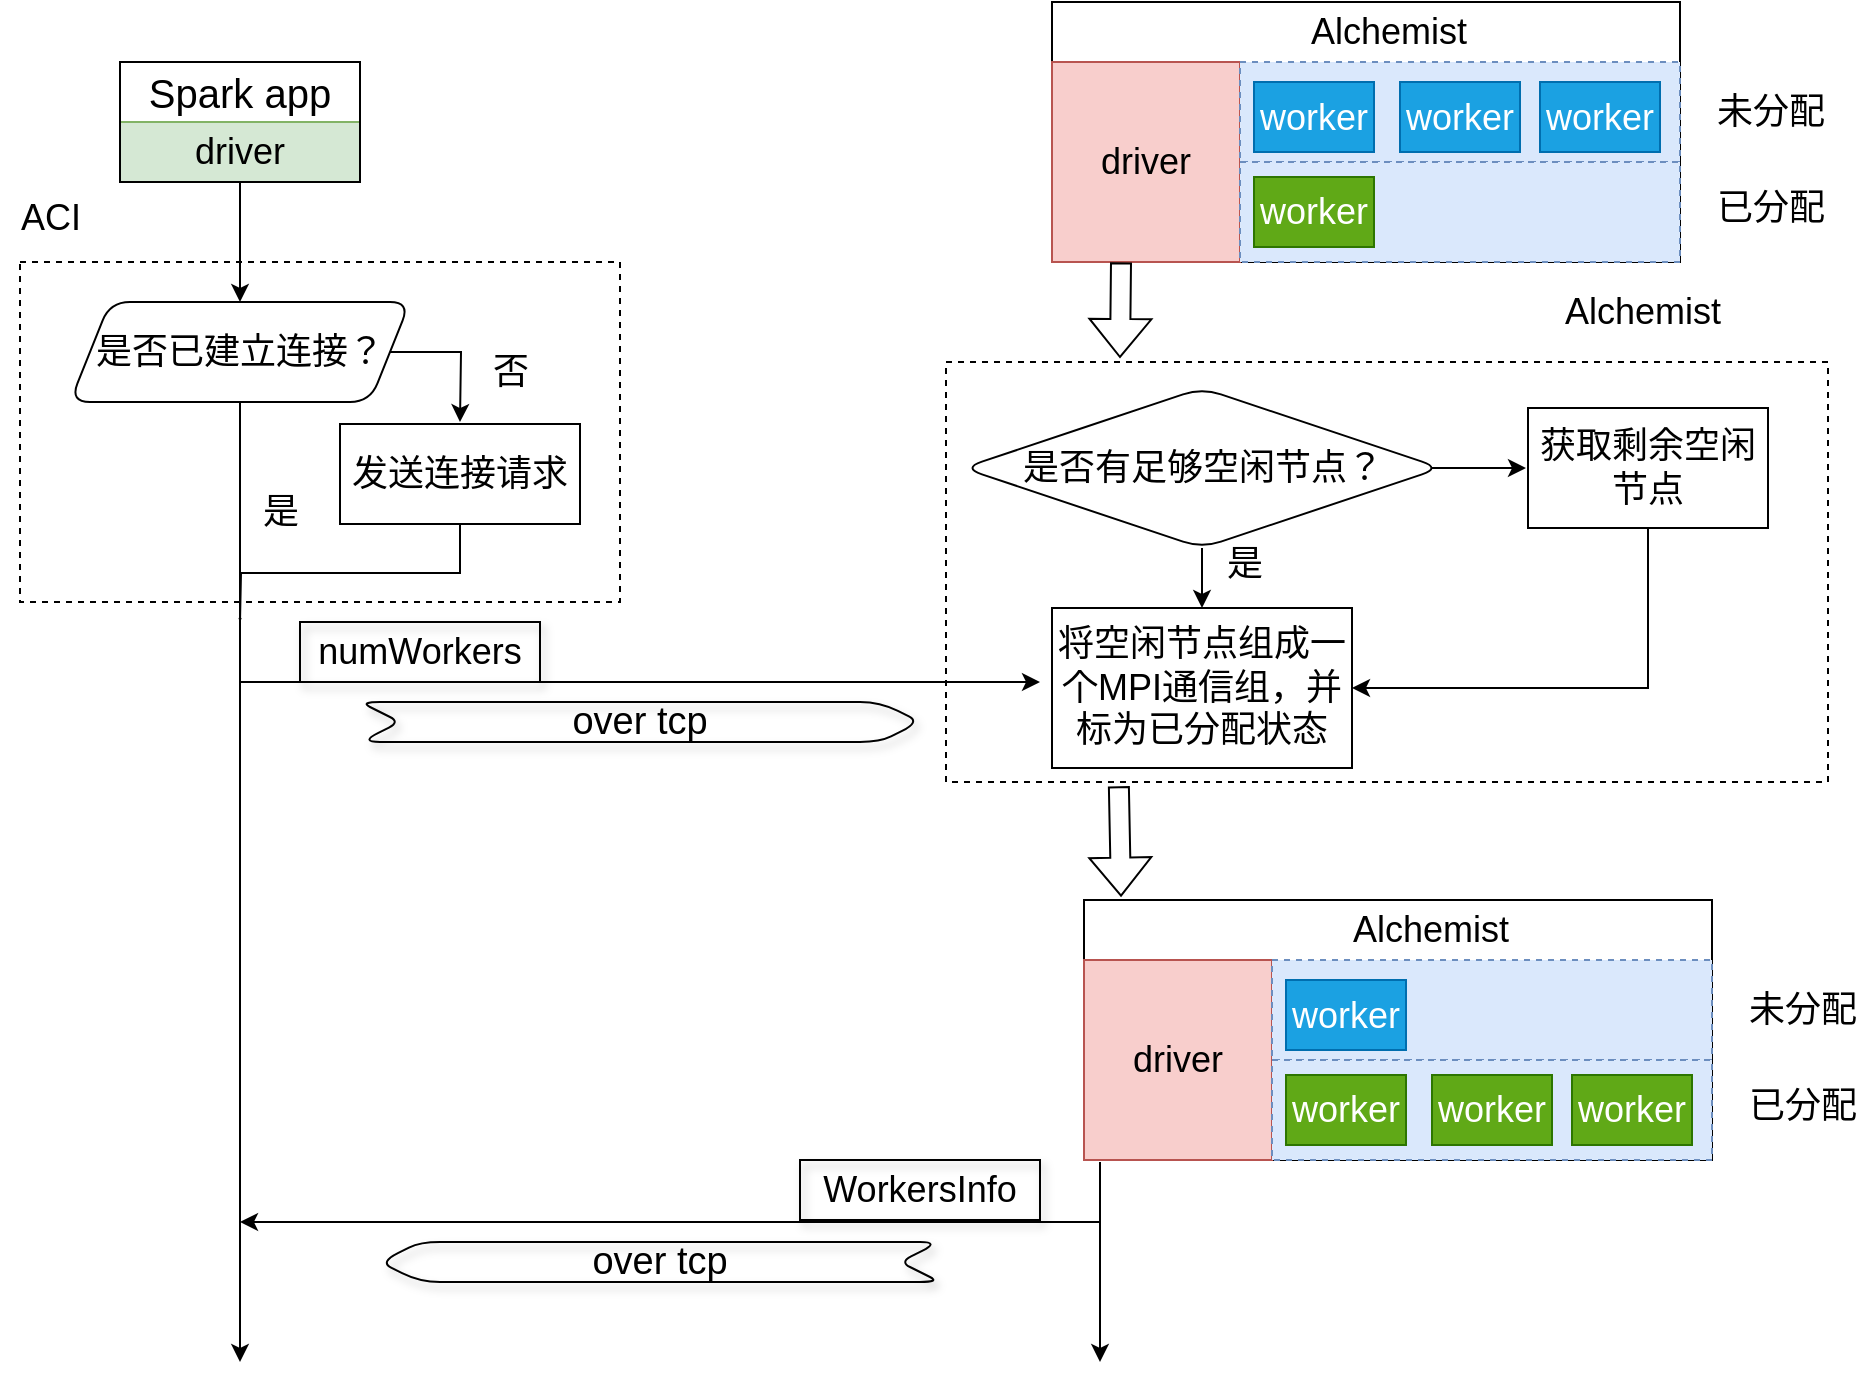 <mxfile version="16.5.3" type="github" pages="26">
  <diagram id="C5RBs43oDa-KdzZeNtuy" name="request_workers">
    <mxGraphModel dx="946" dy="495" grid="1" gridSize="10" guides="1" tooltips="1" connect="1" arrows="1" fold="1" page="1" pageScale="1" pageWidth="827" pageHeight="1169" math="0" shadow="0">
      <root>
        <mxCell id="WIyWlLk6GJQsqaUBKTNV-0" />
        <mxCell id="WIyWlLk6GJQsqaUBKTNV-1" parent="WIyWlLk6GJQsqaUBKTNV-0" />
        <mxCell id="i5SIUgtMvQXpy_Vy_64p-104" value="" style="rounded=0;whiteSpace=wrap;html=1;dashed=1;fontSize=18;fillColor=none;gradientColor=none;" parent="WIyWlLk6GJQsqaUBKTNV-1" vertex="1">
          <mxGeometry x="603" y="320" width="441" height="210" as="geometry" />
        </mxCell>
        <mxCell id="i5SIUgtMvQXpy_Vy_64p-45" value="" style="rounded=0;whiteSpace=wrap;html=1;fontSize=18;fillColor=none;gradientColor=none;dashed=1;" parent="WIyWlLk6GJQsqaUBKTNV-1" vertex="1">
          <mxGeometry x="140" y="270" width="300" height="170" as="geometry" />
        </mxCell>
        <mxCell id="i5SIUgtMvQXpy_Vy_64p-30" value="" style="rounded=0;whiteSpace=wrap;html=1;fontSize=18;fillColor=#d5e8d4;strokeColor=#82b366;" parent="WIyWlLk6GJQsqaUBKTNV-1" vertex="1">
          <mxGeometry x="190" y="200" width="120" height="30" as="geometry" />
        </mxCell>
        <mxCell id="i5SIUgtMvQXpy_Vy_64p-28" value="&lt;p style=&quot;line-height: 1.4&quot;&gt;Spark app&lt;br&gt;&lt;font style=&quot;font-size: 18px&quot;&gt;driver&lt;/font&gt;&lt;br&gt;&lt;/p&gt;" style="rounded=0;whiteSpace=wrap;html=1;fontSize=20;fillColor=none;gradientColor=none;" parent="WIyWlLk6GJQsqaUBKTNV-1" vertex="1">
          <mxGeometry x="190" y="170" width="120" height="60" as="geometry" />
        </mxCell>
        <mxCell id="i5SIUgtMvQXpy_Vy_64p-34" style="edgeStyle=orthogonalEdgeStyle;rounded=0;orthogonalLoop=1;jettySize=auto;html=1;fontSize=18;" parent="WIyWlLk6GJQsqaUBKTNV-1" source="i5SIUgtMvQXpy_Vy_64p-28" edge="1">
          <mxGeometry relative="1" as="geometry">
            <mxPoint x="250" y="290" as="targetPoint" />
            <mxPoint x="250" y="250" as="sourcePoint" />
          </mxGeometry>
        </mxCell>
        <mxCell id="i5SIUgtMvQXpy_Vy_64p-37" style="edgeStyle=orthogonalEdgeStyle;rounded=0;orthogonalLoop=1;jettySize=auto;html=1;exitX=0.5;exitY=1;exitDx=0;exitDy=0;fontSize=18;" parent="WIyWlLk6GJQsqaUBKTNV-1" source="i5SIUgtMvQXpy_Vy_64p-36" edge="1">
          <mxGeometry relative="1" as="geometry">
            <mxPoint x="250" y="820" as="targetPoint" />
          </mxGeometry>
        </mxCell>
        <mxCell id="i5SIUgtMvQXpy_Vy_64p-42" style="edgeStyle=orthogonalEdgeStyle;rounded=0;orthogonalLoop=1;jettySize=auto;html=1;exitX=1;exitY=0.5;exitDx=0;exitDy=0;fontSize=18;" parent="WIyWlLk6GJQsqaUBKTNV-1" source="i5SIUgtMvQXpy_Vy_64p-36" edge="1">
          <mxGeometry relative="1" as="geometry">
            <mxPoint x="360" y="350" as="targetPoint" />
          </mxGeometry>
        </mxCell>
        <mxCell id="i5SIUgtMvQXpy_Vy_64p-36" value="是否已建立连接？" style="shape=parallelogram;perimeter=parallelogramPerimeter;whiteSpace=wrap;html=1;fixedSize=1;rounded=1;fontSize=18;fillColor=none;gradientColor=none;" parent="WIyWlLk6GJQsqaUBKTNV-1" vertex="1">
          <mxGeometry x="165" y="290" width="170" height="50" as="geometry" />
        </mxCell>
        <mxCell id="i5SIUgtMvQXpy_Vy_64p-38" value="是" style="text;html=1;align=center;verticalAlign=middle;resizable=0;points=[];autosize=1;strokeColor=none;fillColor=none;fontSize=18;" parent="WIyWlLk6GJQsqaUBKTNV-1" vertex="1">
          <mxGeometry x="255" y="380" width="30" height="30" as="geometry" />
        </mxCell>
        <mxCell id="i5SIUgtMvQXpy_Vy_64p-44" style="edgeStyle=orthogonalEdgeStyle;rounded=0;orthogonalLoop=1;jettySize=auto;html=1;exitX=0.5;exitY=1;exitDx=0;exitDy=0;fontSize=18;endArrow=openThin;endFill=0;endSize=0;" parent="WIyWlLk6GJQsqaUBKTNV-1" source="i5SIUgtMvQXpy_Vy_64p-40" edge="1">
          <mxGeometry relative="1" as="geometry">
            <mxPoint x="250" y="450" as="targetPoint" />
          </mxGeometry>
        </mxCell>
        <mxCell id="i5SIUgtMvQXpy_Vy_64p-40" value="发送连接请求" style="rounded=0;whiteSpace=wrap;html=1;fontSize=18;fillColor=none;gradientColor=none;" parent="WIyWlLk6GJQsqaUBKTNV-1" vertex="1">
          <mxGeometry x="300" y="351" width="120" height="50" as="geometry" />
        </mxCell>
        <mxCell id="i5SIUgtMvQXpy_Vy_64p-46" value="否" style="text;html=1;align=center;verticalAlign=middle;resizable=0;points=[];autosize=1;strokeColor=none;fillColor=none;fontSize=18;" parent="WIyWlLk6GJQsqaUBKTNV-1" vertex="1">
          <mxGeometry x="370" y="310" width="30" height="30" as="geometry" />
        </mxCell>
        <mxCell id="i5SIUgtMvQXpy_Vy_64p-50" value="" style="endArrow=classic;html=1;rounded=0;fontSize=18;endSize=6;" parent="WIyWlLk6GJQsqaUBKTNV-1" edge="1">
          <mxGeometry width="50" height="50" relative="1" as="geometry">
            <mxPoint x="250" y="480" as="sourcePoint" />
            <mxPoint x="650" y="480" as="targetPoint" />
          </mxGeometry>
        </mxCell>
        <mxCell id="i5SIUgtMvQXpy_Vy_64p-56" value="&lt;p style=&quot;line-height: 1.9&quot;&gt;&lt;br&gt;&lt;/p&gt;" style="rounded=0;whiteSpace=wrap;html=1;fontSize=18;fillColor=none;gradientColor=none;" parent="WIyWlLk6GJQsqaUBKTNV-1" vertex="1">
          <mxGeometry x="656" y="140" width="314" height="130" as="geometry" />
        </mxCell>
        <mxCell id="i5SIUgtMvQXpy_Vy_64p-57" value="driver" style="rounded=0;whiteSpace=wrap;html=1;fontSize=18;fillColor=#f8cecc;strokeColor=#b85450;" parent="WIyWlLk6GJQsqaUBKTNV-1" vertex="1">
          <mxGeometry x="656" y="170" width="94" height="100" as="geometry" />
        </mxCell>
        <mxCell id="i5SIUgtMvQXpy_Vy_64p-58" value="" style="rounded=0;whiteSpace=wrap;html=1;fontSize=18;fillColor=#dae8fc;strokeColor=#6c8ebf;dashed=1;" parent="WIyWlLk6GJQsqaUBKTNV-1" vertex="1">
          <mxGeometry x="750" y="170" width="220" height="50" as="geometry" />
        </mxCell>
        <mxCell id="i5SIUgtMvQXpy_Vy_64p-59" value="" style="rounded=0;whiteSpace=wrap;html=1;fontSize=18;fillColor=#dae8fc;strokeColor=#6c8ebf;dashed=1;" parent="WIyWlLk6GJQsqaUBKTNV-1" vertex="1">
          <mxGeometry x="750" y="220" width="220" height="50" as="geometry" />
        </mxCell>
        <mxCell id="i5SIUgtMvQXpy_Vy_64p-60" value="worker" style="rounded=0;whiteSpace=wrap;html=1;fontSize=18;fillColor=#1ba1e2;strokeColor=#006EAF;fontColor=#ffffff;" parent="WIyWlLk6GJQsqaUBKTNV-1" vertex="1">
          <mxGeometry x="757" y="180" width="60" height="35" as="geometry" />
        </mxCell>
        <mxCell id="i5SIUgtMvQXpy_Vy_64p-61" value="worker" style="rounded=0;whiteSpace=wrap;html=1;fontSize=18;fillColor=#1ba1e2;strokeColor=#006EAF;fontColor=#ffffff;" parent="WIyWlLk6GJQsqaUBKTNV-1" vertex="1">
          <mxGeometry x="830" y="180" width="60" height="35" as="geometry" />
        </mxCell>
        <mxCell id="i5SIUgtMvQXpy_Vy_64p-62" value="worker" style="rounded=0;whiteSpace=wrap;html=1;fontSize=18;fillColor=#60a917;strokeColor=#2D7600;fontColor=#ffffff;" parent="WIyWlLk6GJQsqaUBKTNV-1" vertex="1">
          <mxGeometry x="757" y="227.5" width="60" height="35" as="geometry" />
        </mxCell>
        <mxCell id="i5SIUgtMvQXpy_Vy_64p-64" value="未分配" style="text;html=1;align=center;verticalAlign=middle;resizable=0;points=[];autosize=1;strokeColor=none;fillColor=none;fontSize=18;" parent="WIyWlLk6GJQsqaUBKTNV-1" vertex="1">
          <mxGeometry x="980" y="180" width="70" height="30" as="geometry" />
        </mxCell>
        <mxCell id="i5SIUgtMvQXpy_Vy_64p-66" value="已分配" style="text;html=1;align=center;verticalAlign=middle;resizable=0;points=[];autosize=1;strokeColor=none;fillColor=none;fontSize=18;" parent="WIyWlLk6GJQsqaUBKTNV-1" vertex="1">
          <mxGeometry x="980" y="227.5" width="70" height="30" as="geometry" />
        </mxCell>
        <mxCell id="i5SIUgtMvQXpy_Vy_64p-67" value="worker" style="rounded=0;whiteSpace=wrap;html=1;fontSize=18;fillColor=#1ba1e2;strokeColor=#006EAF;fontColor=#ffffff;" parent="WIyWlLk6GJQsqaUBKTNV-1" vertex="1">
          <mxGeometry x="900" y="180" width="60" height="35" as="geometry" />
        </mxCell>
        <mxCell id="i5SIUgtMvQXpy_Vy_64p-78" value="&lt;p style=&quot;line-height: 1.9&quot;&gt;&lt;br&gt;&lt;/p&gt;" style="rounded=0;whiteSpace=wrap;html=1;fontSize=18;fillColor=none;gradientColor=none;" parent="WIyWlLk6GJQsqaUBKTNV-1" vertex="1">
          <mxGeometry x="672" y="589" width="314" height="130" as="geometry" />
        </mxCell>
        <mxCell id="i5SIUgtMvQXpy_Vy_64p-79" value="driver" style="rounded=0;whiteSpace=wrap;html=1;fontSize=18;fillColor=#f8cecc;strokeColor=#b85450;" parent="WIyWlLk6GJQsqaUBKTNV-1" vertex="1">
          <mxGeometry x="672" y="619" width="94" height="100" as="geometry" />
        </mxCell>
        <mxCell id="i5SIUgtMvQXpy_Vy_64p-80" value="" style="rounded=0;whiteSpace=wrap;html=1;fontSize=18;fillColor=#dae8fc;strokeColor=#6c8ebf;dashed=1;" parent="WIyWlLk6GJQsqaUBKTNV-1" vertex="1">
          <mxGeometry x="766" y="619" width="220" height="50" as="geometry" />
        </mxCell>
        <mxCell id="i5SIUgtMvQXpy_Vy_64p-81" value="" style="rounded=0;whiteSpace=wrap;html=1;fontSize=18;fillColor=#dae8fc;strokeColor=#6c8ebf;dashed=1;" parent="WIyWlLk6GJQsqaUBKTNV-1" vertex="1">
          <mxGeometry x="766" y="669" width="220" height="50" as="geometry" />
        </mxCell>
        <mxCell id="i5SIUgtMvQXpy_Vy_64p-82" value="worker" style="rounded=0;whiteSpace=wrap;html=1;fontSize=18;fillColor=#1ba1e2;strokeColor=#006EAF;fontColor=#ffffff;" parent="WIyWlLk6GJQsqaUBKTNV-1" vertex="1">
          <mxGeometry x="773" y="629" width="60" height="35" as="geometry" />
        </mxCell>
        <mxCell id="i5SIUgtMvQXpy_Vy_64p-84" value="worker" style="rounded=0;whiteSpace=wrap;html=1;fontSize=18;fillColor=#60a917;strokeColor=#2D7600;fontColor=#ffffff;" parent="WIyWlLk6GJQsqaUBKTNV-1" vertex="1">
          <mxGeometry x="773" y="676.5" width="60" height="35" as="geometry" />
        </mxCell>
        <mxCell id="i5SIUgtMvQXpy_Vy_64p-85" value="未分配" style="text;html=1;align=center;verticalAlign=middle;resizable=0;points=[];autosize=1;strokeColor=none;fillColor=none;fontSize=18;" parent="WIyWlLk6GJQsqaUBKTNV-1" vertex="1">
          <mxGeometry x="996" y="629" width="70" height="30" as="geometry" />
        </mxCell>
        <mxCell id="i5SIUgtMvQXpy_Vy_64p-86" value="已分配" style="text;html=1;align=center;verticalAlign=middle;resizable=0;points=[];autosize=1;strokeColor=none;fillColor=none;fontSize=18;" parent="WIyWlLk6GJQsqaUBKTNV-1" vertex="1">
          <mxGeometry x="996" y="676.5" width="70" height="30" as="geometry" />
        </mxCell>
        <mxCell id="i5SIUgtMvQXpy_Vy_64p-88" value="worker" style="rounded=0;whiteSpace=wrap;html=1;fontSize=18;fillColor=#60a917;strokeColor=#2D7600;fontColor=#ffffff;" parent="WIyWlLk6GJQsqaUBKTNV-1" vertex="1">
          <mxGeometry x="846" y="676.5" width="60" height="35" as="geometry" />
        </mxCell>
        <mxCell id="i5SIUgtMvQXpy_Vy_64p-89" value="worker" style="rounded=0;whiteSpace=wrap;html=1;fontSize=18;fillColor=#60a917;strokeColor=#2D7600;fontColor=#ffffff;" parent="WIyWlLk6GJQsqaUBKTNV-1" vertex="1">
          <mxGeometry x="916" y="676.5" width="60" height="35" as="geometry" />
        </mxCell>
        <mxCell id="i5SIUgtMvQXpy_Vy_64p-91" value="" style="endArrow=classic;html=1;rounded=0;fontSize=18;endSize=6;" parent="WIyWlLk6GJQsqaUBKTNV-1" edge="1">
          <mxGeometry width="50" height="50" relative="1" as="geometry">
            <mxPoint x="680" y="750" as="sourcePoint" />
            <mxPoint x="250" y="750" as="targetPoint" />
          </mxGeometry>
        </mxCell>
        <mxCell id="i5SIUgtMvQXpy_Vy_64p-101" style="edgeStyle=none;rounded=0;orthogonalLoop=1;jettySize=auto;html=1;exitX=1;exitY=0.5;exitDx=0;exitDy=0;entryX=0;entryY=0.5;entryDx=0;entryDy=0;fontSize=18;endArrow=classic;endFill=1;endSize=6;" parent="WIyWlLk6GJQsqaUBKTNV-1" edge="1">
          <mxGeometry relative="1" as="geometry">
            <mxPoint x="845.5" y="373" as="sourcePoint" />
            <mxPoint x="893" y="373" as="targetPoint" />
          </mxGeometry>
        </mxCell>
        <mxCell id="i5SIUgtMvQXpy_Vy_64p-93" value="是否有足够空闲节点？" style="rhombus;whiteSpace=wrap;html=1;rounded=1;fontSize=18;fillColor=default;gradientColor=none;" parent="WIyWlLk6GJQsqaUBKTNV-1" vertex="1">
          <mxGeometry x="611.5" y="333" width="239" height="80" as="geometry" />
        </mxCell>
        <mxCell id="i5SIUgtMvQXpy_Vy_64p-94" value="" style="endArrow=classic;html=1;rounded=0;fontSize=18;endSize=6;exitX=0.5;exitY=1;exitDx=0;exitDy=0;" parent="WIyWlLk6GJQsqaUBKTNV-1" source="i5SIUgtMvQXpy_Vy_64p-93" edge="1">
          <mxGeometry width="50" height="50" relative="1" as="geometry">
            <mxPoint x="582" y="503" as="sourcePoint" />
            <mxPoint x="731" y="443" as="targetPoint" />
          </mxGeometry>
        </mxCell>
        <mxCell id="i5SIUgtMvQXpy_Vy_64p-95" value="将空闲节点组成一个MPI通信组，并标为已分配状态" style="rounded=0;whiteSpace=wrap;html=1;fontSize=18;fillColor=default;gradientColor=none;" parent="WIyWlLk6GJQsqaUBKTNV-1" vertex="1">
          <mxGeometry x="656" y="443" width="150" height="80" as="geometry" />
        </mxCell>
        <mxCell id="i5SIUgtMvQXpy_Vy_64p-96" value="是" style="text;html=1;align=center;verticalAlign=middle;resizable=0;points=[];autosize=1;strokeColor=none;fillColor=none;fontSize=18;" parent="WIyWlLk6GJQsqaUBKTNV-1" vertex="1">
          <mxGeometry x="737" y="406" width="30" height="30" as="geometry" />
        </mxCell>
        <mxCell id="i5SIUgtMvQXpy_Vy_64p-102" style="edgeStyle=none;rounded=0;orthogonalLoop=1;jettySize=auto;html=1;exitX=0.5;exitY=1;exitDx=0;exitDy=0;entryX=1;entryY=0.5;entryDx=0;entryDy=0;fontSize=18;endArrow=classic;endFill=1;endSize=6;" parent="WIyWlLk6GJQsqaUBKTNV-1" source="i5SIUgtMvQXpy_Vy_64p-100" target="i5SIUgtMvQXpy_Vy_64p-95" edge="1">
          <mxGeometry relative="1" as="geometry">
            <Array as="points">
              <mxPoint x="954" y="483" />
            </Array>
          </mxGeometry>
        </mxCell>
        <mxCell id="i5SIUgtMvQXpy_Vy_64p-100" value="获取剩余空闲节点" style="rounded=0;whiteSpace=wrap;html=1;fontSize=18;fillColor=default;gradientColor=none;" parent="WIyWlLk6GJQsqaUBKTNV-1" vertex="1">
          <mxGeometry x="894" y="343" width="120" height="60" as="geometry" />
        </mxCell>
        <mxCell id="i5SIUgtMvQXpy_Vy_64p-111" value="" style="shape=flexArrow;endArrow=classic;html=1;rounded=0;fontSize=18;endSize=6;exitX=0.367;exitY=1.022;exitDx=0;exitDy=0;exitPerimeter=0;" parent="WIyWlLk6GJQsqaUBKTNV-1" edge="1">
          <mxGeometry width="50" height="50" relative="1" as="geometry">
            <mxPoint x="690.498" y="270.2" as="sourcePoint" />
            <mxPoint x="690" y="318" as="targetPoint" />
          </mxGeometry>
        </mxCell>
        <mxCell id="i5SIUgtMvQXpy_Vy_64p-112" value="" style="shape=flexArrow;endArrow=classic;html=1;rounded=0;fontSize=18;endSize=6;exitX=0.196;exitY=1.01;exitDx=0;exitDy=0;exitPerimeter=0;entryX=0.059;entryY=-0.013;entryDx=0;entryDy=0;entryPerimeter=0;" parent="WIyWlLk6GJQsqaUBKTNV-1" source="i5SIUgtMvQXpy_Vy_64p-104" target="i5SIUgtMvQXpy_Vy_64p-78" edge="1">
          <mxGeometry width="50" height="50" relative="1" as="geometry">
            <mxPoint x="603" y="610" as="sourcePoint" />
            <mxPoint x="653" y="560" as="targetPoint" />
          </mxGeometry>
        </mxCell>
        <mxCell id="i5SIUgtMvQXpy_Vy_64p-113" value="" style="endArrow=classic;html=1;rounded=0;fontSize=18;endSize=6;" parent="WIyWlLk6GJQsqaUBKTNV-1" edge="1">
          <mxGeometry width="50" height="50" relative="1" as="geometry">
            <mxPoint x="680" y="720" as="sourcePoint" />
            <mxPoint x="680" y="820" as="targetPoint" />
          </mxGeometry>
        </mxCell>
        <mxCell id="i5SIUgtMvQXpy_Vy_64p-114" value="ACI" style="text;html=1;align=center;verticalAlign=middle;resizable=0;points=[];autosize=1;strokeColor=none;fillColor=none;fontSize=18;" parent="WIyWlLk6GJQsqaUBKTNV-1" vertex="1">
          <mxGeometry x="130" y="232.5" width="50" height="30" as="geometry" />
        </mxCell>
        <mxCell id="i5SIUgtMvQXpy_Vy_64p-115" value="Alchemist" style="text;html=1;align=center;verticalAlign=middle;resizable=0;points=[];autosize=1;strokeColor=none;fillColor=none;fontSize=18;" parent="WIyWlLk6GJQsqaUBKTNV-1" vertex="1">
          <mxGeometry x="906" y="280" width="90" height="30" as="geometry" />
        </mxCell>
        <mxCell id="3vjKhHwT2vIxwbsDU3wy-0" value="&lt;span style=&quot;font-size: 18px&quot;&gt;numWorkers&lt;/span&gt;" style="rounded=0;whiteSpace=wrap;html=1;fontSize=19;fillColor=none;gradientColor=none;glass=0;shadow=1;sketch=0;" parent="WIyWlLk6GJQsqaUBKTNV-1" vertex="1">
          <mxGeometry x="280" y="450" width="120" height="30" as="geometry" />
        </mxCell>
        <mxCell id="3vjKhHwT2vIxwbsDU3wy-1" value="&lt;span style=&quot;font-size: 18px&quot;&gt;WorkersInfo&lt;/span&gt;" style="rounded=0;whiteSpace=wrap;html=1;fontSize=19;fillColor=none;gradientColor=none;glass=0;shadow=1;sketch=0;" parent="WIyWlLk6GJQsqaUBKTNV-1" vertex="1">
          <mxGeometry x="530" y="719" width="120" height="30" as="geometry" />
        </mxCell>
        <mxCell id="qWDjbdw4_izfguNnA0WH-1" value="over tcp" style="shape=step;perimeter=stepPerimeter;whiteSpace=wrap;html=1;fixedSize=1;rounded=1;shadow=1;glass=0;sketch=0;fontSize=19;fillColor=none;gradientColor=none;" parent="WIyWlLk6GJQsqaUBKTNV-1" vertex="1">
          <mxGeometry x="310" y="490" width="280" height="20" as="geometry" />
        </mxCell>
        <mxCell id="qWDjbdw4_izfguNnA0WH-2" value="over tcp" style="shape=step;perimeter=stepPerimeter;whiteSpace=wrap;html=1;fixedSize=1;rounded=1;shadow=1;glass=0;sketch=0;fontSize=19;fillColor=none;gradientColor=none;direction=west;" parent="WIyWlLk6GJQsqaUBKTNV-1" vertex="1">
          <mxGeometry x="320" y="760" width="280" height="20" as="geometry" />
        </mxCell>
        <mxCell id="LXcGCMkLTkxJxqgKw07u-0" value="Alchemist" style="text;html=1;align=center;verticalAlign=middle;resizable=0;points=[];autosize=1;strokeColor=none;fillColor=none;fontSize=18;" parent="WIyWlLk6GJQsqaUBKTNV-1" vertex="1">
          <mxGeometry x="778.5" y="140" width="90" height="30" as="geometry" />
        </mxCell>
        <mxCell id="U3VSGSWtUyEt_nbjCwzO-0" value="Alchemist" style="text;html=1;align=center;verticalAlign=middle;resizable=0;points=[];autosize=1;strokeColor=none;fillColor=none;fontSize=18;" parent="WIyWlLk6GJQsqaUBKTNV-1" vertex="1">
          <mxGeometry x="800" y="589" width="90" height="30" as="geometry" />
        </mxCell>
      </root>
    </mxGraphModel>
  </diagram>
  <diagram id="ZRZ5YKijFoPDQknGE1u_" name="matrixInfo">
    <mxGraphModel dx="946" dy="495" grid="1" gridSize="10" guides="1" tooltips="1" connect="1" arrows="1" fold="1" page="1" pageScale="1" pageWidth="827" pageHeight="1169" math="0" shadow="0">
      <root>
        <mxCell id="UaiH-fVov8VKYFWe7maj-0" />
        <mxCell id="UaiH-fVov8VKYFWe7maj-1" parent="UaiH-fVov8VKYFWe7maj-0" />
        <mxCell id="abks7HASgt57v9SIsVek-0" value="" style="rounded=0;whiteSpace=wrap;html=1;fontSize=19;fillColor=none;gradientColor=none;dashed=1;" parent="UaiH-fVov8VKYFWe7maj-1" vertex="1">
          <mxGeometry x="624" y="410" width="456" height="310" as="geometry" />
        </mxCell>
        <mxCell id="2cIkkvktVuCTf44RC8aZ-11" value="" style="rounded=0;whiteSpace=wrap;html=1;fontSize=18;fillColor=#dae8fc;strokeColor=#6c8ebf;dashed=1;" parent="UaiH-fVov8VKYFWe7maj-1" vertex="1">
          <mxGeometry x="830" y="452" width="220" height="50" as="geometry" />
        </mxCell>
        <mxCell id="pFCnXwiPb9vxqx_1ZVKG-1" value="" style="rounded=0;whiteSpace=wrap;html=1;fontSize=18;fillColor=none;gradientColor=none;dashed=1;" parent="UaiH-fVov8VKYFWe7maj-1" vertex="1">
          <mxGeometry x="140" y="270" width="300" height="170" as="geometry" />
        </mxCell>
        <mxCell id="pFCnXwiPb9vxqx_1ZVKG-2" value="" style="rounded=0;whiteSpace=wrap;html=1;fontSize=18;fillColor=#d5e8d4;strokeColor=#82b366;" parent="UaiH-fVov8VKYFWe7maj-1" vertex="1">
          <mxGeometry x="190" y="200" width="120" height="30" as="geometry" />
        </mxCell>
        <mxCell id="pFCnXwiPb9vxqx_1ZVKG-3" value="&lt;p style=&quot;line-height: 1.4&quot;&gt;Spark app&lt;br&gt;&lt;font style=&quot;font-size: 18px&quot;&gt;driver&lt;/font&gt;&lt;br&gt;&lt;/p&gt;" style="rounded=0;whiteSpace=wrap;html=1;fontSize=20;fillColor=none;gradientColor=none;" parent="UaiH-fVov8VKYFWe7maj-1" vertex="1">
          <mxGeometry x="190" y="170" width="120" height="60" as="geometry" />
        </mxCell>
        <mxCell id="pFCnXwiPb9vxqx_1ZVKG-4" style="edgeStyle=orthogonalEdgeStyle;rounded=0;orthogonalLoop=1;jettySize=auto;html=1;fontSize=18;" parent="UaiH-fVov8VKYFWe7maj-1" source="pFCnXwiPb9vxqx_1ZVKG-3" edge="1">
          <mxGeometry relative="1" as="geometry">
            <mxPoint x="250.0" y="290" as="targetPoint" />
            <mxPoint x="250" y="250" as="sourcePoint" />
          </mxGeometry>
        </mxCell>
        <mxCell id="pFCnXwiPb9vxqx_1ZVKG-5" style="edgeStyle=orthogonalEdgeStyle;rounded=0;orthogonalLoop=1;jettySize=auto;html=1;exitX=0.5;exitY=1;exitDx=0;exitDy=0;fontSize=18;" parent="UaiH-fVov8VKYFWe7maj-1" source="pFCnXwiPb9vxqx_1ZVKG-7" edge="1">
          <mxGeometry relative="1" as="geometry">
            <mxPoint x="250.0" y="820" as="targetPoint" />
          </mxGeometry>
        </mxCell>
        <mxCell id="pFCnXwiPb9vxqx_1ZVKG-6" style="edgeStyle=orthogonalEdgeStyle;rounded=0;orthogonalLoop=1;jettySize=auto;html=1;exitX=1;exitY=0.5;exitDx=0;exitDy=0;fontSize=18;" parent="UaiH-fVov8VKYFWe7maj-1" source="pFCnXwiPb9vxqx_1ZVKG-7" edge="1">
          <mxGeometry relative="1" as="geometry">
            <mxPoint x="360.0" y="350" as="targetPoint" />
          </mxGeometry>
        </mxCell>
        <mxCell id="pFCnXwiPb9vxqx_1ZVKG-7" value="是否已建立连接？" style="shape=parallelogram;perimeter=parallelogramPerimeter;whiteSpace=wrap;html=1;fixedSize=1;rounded=1;fontSize=18;fillColor=none;gradientColor=none;" parent="UaiH-fVov8VKYFWe7maj-1" vertex="1">
          <mxGeometry x="165" y="290" width="170" height="50" as="geometry" />
        </mxCell>
        <mxCell id="pFCnXwiPb9vxqx_1ZVKG-8" value="是" style="text;html=1;align=center;verticalAlign=middle;resizable=0;points=[];autosize=1;strokeColor=none;fillColor=none;fontSize=18;" parent="UaiH-fVov8VKYFWe7maj-1" vertex="1">
          <mxGeometry x="255" y="380" width="30" height="30" as="geometry" />
        </mxCell>
        <mxCell id="pFCnXwiPb9vxqx_1ZVKG-9" style="edgeStyle=orthogonalEdgeStyle;rounded=0;orthogonalLoop=1;jettySize=auto;html=1;exitX=0.5;exitY=1;exitDx=0;exitDy=0;fontSize=18;endArrow=openThin;endFill=0;endSize=0;" parent="UaiH-fVov8VKYFWe7maj-1" source="pFCnXwiPb9vxqx_1ZVKG-10" edge="1">
          <mxGeometry relative="1" as="geometry">
            <mxPoint x="250.0" y="450" as="targetPoint" />
          </mxGeometry>
        </mxCell>
        <mxCell id="pFCnXwiPb9vxqx_1ZVKG-10" value="发送连接请求" style="rounded=0;whiteSpace=wrap;html=1;fontSize=18;fillColor=none;gradientColor=none;" parent="UaiH-fVov8VKYFWe7maj-1" vertex="1">
          <mxGeometry x="300" y="351" width="120" height="50" as="geometry" />
        </mxCell>
        <mxCell id="pFCnXwiPb9vxqx_1ZVKG-11" value="否" style="text;html=1;align=center;verticalAlign=middle;resizable=0;points=[];autosize=1;strokeColor=none;fillColor=none;fontSize=18;" parent="UaiH-fVov8VKYFWe7maj-1" vertex="1">
          <mxGeometry x="370" y="310" width="30" height="30" as="geometry" />
        </mxCell>
        <mxCell id="pFCnXwiPb9vxqx_1ZVKG-12" value="" style="endArrow=classic;html=1;rounded=0;fontSize=18;endSize=6;" parent="UaiH-fVov8VKYFWe7maj-1" edge="1">
          <mxGeometry width="50" height="50" relative="1" as="geometry">
            <mxPoint x="250.0" y="480" as="sourcePoint" />
            <mxPoint x="650" y="480" as="targetPoint" />
          </mxGeometry>
        </mxCell>
        <mxCell id="pFCnXwiPb9vxqx_1ZVKG-14" value="&lt;p style=&quot;line-height: 1.9&quot;&gt;&lt;br&gt;&lt;/p&gt;" style="rounded=0;whiteSpace=wrap;html=1;fontSize=18;fillColor=none;gradientColor=none;" parent="UaiH-fVov8VKYFWe7maj-1" vertex="1">
          <mxGeometry x="656" y="222" width="314" height="130" as="geometry" />
        </mxCell>
        <mxCell id="pFCnXwiPb9vxqx_1ZVKG-15" value="driver" style="rounded=0;whiteSpace=wrap;html=1;fontSize=18;fillColor=#f8cecc;strokeColor=#b85450;" parent="UaiH-fVov8VKYFWe7maj-1" vertex="1">
          <mxGeometry x="656" y="252" width="94" height="100" as="geometry" />
        </mxCell>
        <mxCell id="pFCnXwiPb9vxqx_1ZVKG-16" value="" style="rounded=0;whiteSpace=wrap;html=1;fontSize=18;fillColor=#dae8fc;strokeColor=#6c8ebf;dashed=1;" parent="UaiH-fVov8VKYFWe7maj-1" vertex="1">
          <mxGeometry x="750" y="252" width="220" height="50" as="geometry" />
        </mxCell>
        <mxCell id="pFCnXwiPb9vxqx_1ZVKG-17" value="" style="rounded=0;whiteSpace=wrap;html=1;fontSize=18;fillColor=#dae8fc;strokeColor=#6c8ebf;dashed=1;" parent="UaiH-fVov8VKYFWe7maj-1" vertex="1">
          <mxGeometry x="750" y="302" width="220" height="50" as="geometry" />
        </mxCell>
        <mxCell id="pFCnXwiPb9vxqx_1ZVKG-18" value="worker" style="rounded=0;whiteSpace=wrap;html=1;fontSize=18;fillColor=#1ba1e2;strokeColor=#006EAF;fontColor=#ffffff;" parent="UaiH-fVov8VKYFWe7maj-1" vertex="1">
          <mxGeometry x="757" y="262" width="60" height="35" as="geometry" />
        </mxCell>
        <mxCell id="pFCnXwiPb9vxqx_1ZVKG-20" value="worker" style="rounded=0;whiteSpace=wrap;html=1;fontSize=18;fillColor=#60a917;strokeColor=#2D7600;fontColor=#ffffff;" parent="UaiH-fVov8VKYFWe7maj-1" vertex="1">
          <mxGeometry x="757" y="309.5" width="60" height="35" as="geometry" />
        </mxCell>
        <mxCell id="pFCnXwiPb9vxqx_1ZVKG-21" value="未分配" style="text;html=1;align=center;verticalAlign=middle;resizable=0;points=[];autosize=1;strokeColor=none;fillColor=none;fontSize=18;" parent="UaiH-fVov8VKYFWe7maj-1" vertex="1">
          <mxGeometry x="980" y="262" width="70" height="30" as="geometry" />
        </mxCell>
        <mxCell id="pFCnXwiPb9vxqx_1ZVKG-22" value="已分配" style="text;html=1;align=center;verticalAlign=middle;resizable=0;points=[];autosize=1;strokeColor=none;fillColor=none;fontSize=18;" parent="UaiH-fVov8VKYFWe7maj-1" vertex="1">
          <mxGeometry x="980" y="309.5" width="70" height="30" as="geometry" />
        </mxCell>
        <mxCell id="pFCnXwiPb9vxqx_1ZVKG-34" value="" style="endArrow=classic;html=1;rounded=0;fontSize=18;endSize=6;" parent="UaiH-fVov8VKYFWe7maj-1" edge="1">
          <mxGeometry width="50" height="50" relative="1" as="geometry">
            <mxPoint x="680" y="770" as="sourcePoint" />
            <mxPoint x="250.0" y="770" as="targetPoint" />
          </mxGeometry>
        </mxCell>
        <mxCell id="pFCnXwiPb9vxqx_1ZVKG-43" value="" style="shape=flexArrow;endArrow=classic;html=1;rounded=0;fontSize=18;endSize=6;exitX=0.367;exitY=1.022;exitDx=0;exitDy=0;exitPerimeter=0;" parent="UaiH-fVov8VKYFWe7maj-1" edge="1">
          <mxGeometry width="50" height="50" relative="1" as="geometry">
            <mxPoint x="690.498" y="352.2" as="sourcePoint" />
            <mxPoint x="690" y="400" as="targetPoint" />
          </mxGeometry>
        </mxCell>
        <mxCell id="pFCnXwiPb9vxqx_1ZVKG-46" value="ACI" style="text;html=1;align=center;verticalAlign=middle;resizable=0;points=[];autosize=1;strokeColor=none;fillColor=none;fontSize=18;" parent="UaiH-fVov8VKYFWe7maj-1" vertex="1">
          <mxGeometry x="130" y="232.5" width="50" height="30" as="geometry" />
        </mxCell>
        <mxCell id="pFCnXwiPb9vxqx_1ZVKG-47" value="Alchemist" style="text;html=1;align=center;verticalAlign=middle;resizable=0;points=[];autosize=1;strokeColor=none;fillColor=none;fontSize=18;" parent="UaiH-fVov8VKYFWe7maj-1" vertex="1">
          <mxGeometry x="906" y="362" width="90" height="30" as="geometry" />
        </mxCell>
        <mxCell id="2cIkkvktVuCTf44RC8aZ-0" value="worker" style="rounded=0;whiteSpace=wrap;html=1;fontSize=18;fillColor=#60a917;strokeColor=#2D7600;fontColor=#ffffff;" parent="UaiH-fVov8VKYFWe7maj-1" vertex="1">
          <mxGeometry x="830" y="309.5" width="60" height="35" as="geometry" />
        </mxCell>
        <mxCell id="2cIkkvktVuCTf44RC8aZ-1" value="worker" style="rounded=0;whiteSpace=wrap;html=1;fontSize=18;fillColor=#60a917;strokeColor=#2D7600;fontColor=#ffffff;" parent="UaiH-fVov8VKYFWe7maj-1" vertex="1">
          <mxGeometry x="900" y="309.5" width="60" height="35" as="geometry" />
        </mxCell>
        <mxCell id="2cIkkvktVuCTf44RC8aZ-2" value="driver" style="rounded=0;whiteSpace=wrap;html=1;fontSize=18;fillColor=#f8cecc;strokeColor=#b85450;" parent="UaiH-fVov8VKYFWe7maj-1" vertex="1">
          <mxGeometry x="650" y="427" width="94" height="100" as="geometry" />
        </mxCell>
        <mxCell id="2cIkkvktVuCTf44RC8aZ-8" value="worker" style="rounded=0;whiteSpace=wrap;html=1;fontSize=18;fillColor=#60a917;strokeColor=#2D7600;fontColor=#ffffff;" parent="UaiH-fVov8VKYFWe7maj-1" vertex="1">
          <mxGeometry x="860" y="459.5" width="60" height="35" as="geometry" />
        </mxCell>
        <mxCell id="2cIkkvktVuCTf44RC8aZ-9" value="worker" style="rounded=0;whiteSpace=wrap;html=1;fontSize=18;fillColor=#60a917;strokeColor=#2D7600;fontColor=#ffffff;" parent="UaiH-fVov8VKYFWe7maj-1" vertex="1">
          <mxGeometry x="960" y="459.5" width="60" height="35" as="geometry" />
        </mxCell>
        <mxCell id="2cIkkvktVuCTf44RC8aZ-12" value="" style="endArrow=classic;startArrow=classic;html=1;rounded=0;fontSize=18;entryX=0;entryY=0.5;entryDx=0;entryDy=0;exitX=1;exitY=0.5;exitDx=0;exitDy=0;dashed=1;shape=flexArrow;startSize=4;endSize=5;strokeWidth=1;strokeColor=default;width=5;" parent="UaiH-fVov8VKYFWe7maj-1" source="2cIkkvktVuCTf44RC8aZ-2" target="2cIkkvktVuCTf44RC8aZ-11" edge="1">
          <mxGeometry width="50" height="50" relative="1" as="geometry">
            <mxPoint x="660" y="552" as="sourcePoint" />
            <mxPoint x="710" y="502" as="targetPoint" />
          </mxGeometry>
        </mxCell>
        <mxCell id="2cIkkvktVuCTf44RC8aZ-13" value="&lt;font style=&quot;font-size: 19px&quot;&gt;mpi广播&lt;/font&gt;" style="text;html=1;align=center;verticalAlign=middle;resizable=0;points=[];autosize=1;strokeColor=none;fillColor=none;fontSize=18;" parent="UaiH-fVov8VKYFWe7maj-1" vertex="1">
          <mxGeometry x="746" y="443" width="80" height="30" as="geometry" />
        </mxCell>
        <mxCell id="2cIkkvktVuCTf44RC8aZ-14" value="根据元数据信息初始化相同大小的DistMatrix" style="rounded=0;whiteSpace=wrap;html=1;fontSize=19;fillColor=none;gradientColor=none;" parent="UaiH-fVov8VKYFWe7maj-1" vertex="1">
          <mxGeometry x="840" y="527" width="200" height="60" as="geometry" />
        </mxCell>
        <mxCell id="2cIkkvktVuCTf44RC8aZ-15" style="edgeStyle=none;rounded=0;orthogonalLoop=1;jettySize=auto;html=1;exitX=0.25;exitY=0;exitDx=0;exitDy=0;dashed=1;fontSize=19;endArrow=classic;endFill=1;endSize=6;" parent="UaiH-fVov8VKYFWe7maj-1" source="2cIkkvktVuCTf44RC8aZ-14" target="2cIkkvktVuCTf44RC8aZ-14" edge="1">
          <mxGeometry relative="1" as="geometry" />
        </mxCell>
        <mxCell id="2cIkkvktVuCTf44RC8aZ-16" value="将matrixID和matrix元数据的映射存放到map中" style="rounded=0;whiteSpace=wrap;html=1;fontSize=19;fillColor=none;gradientColor=none;" parent="UaiH-fVov8VKYFWe7maj-1" vertex="1">
          <mxGeometry x="637" y="610" width="123" height="90" as="geometry" />
        </mxCell>
        <mxCell id="2cIkkvktVuCTf44RC8aZ-17" value="" style="endArrow=classic;html=1;rounded=0;fontSize=19;endSize=6;entryX=0.5;entryY=0;entryDx=0;entryDy=0;exitX=0.5;exitY=1;exitDx=0;exitDy=0;" parent="UaiH-fVov8VKYFWe7maj-1" source="2cIkkvktVuCTf44RC8aZ-11" target="2cIkkvktVuCTf44RC8aZ-14" edge="1">
          <mxGeometry width="50" height="50" relative="1" as="geometry">
            <mxPoint x="660" y="552" as="sourcePoint" />
            <mxPoint x="710" y="502" as="targetPoint" />
          </mxGeometry>
        </mxCell>
        <mxCell id="2cIkkvktVuCTf44RC8aZ-18" value="将matrixID和DistMatrix的映射存放到map中" style="rounded=0;whiteSpace=wrap;html=1;fontSize=19;fillColor=none;gradientColor=none;" parent="UaiH-fVov8VKYFWe7maj-1" vertex="1">
          <mxGeometry x="873" y="610" width="134" height="80" as="geometry" />
        </mxCell>
        <mxCell id="2cIkkvktVuCTf44RC8aZ-19" value="" style="endArrow=classic;html=1;rounded=0;fontSize=19;strokeColor=default;strokeWidth=1;entryX=0.5;entryY=0;entryDx=0;entryDy=0;exitX=0.5;exitY=1;exitDx=0;exitDy=0;" parent="UaiH-fVov8VKYFWe7maj-1" source="2cIkkvktVuCTf44RC8aZ-14" target="2cIkkvktVuCTf44RC8aZ-18" edge="1">
          <mxGeometry width="50" height="50" relative="1" as="geometry">
            <mxPoint x="660" y="540" as="sourcePoint" />
            <mxPoint x="710" y="490" as="targetPoint" />
          </mxGeometry>
        </mxCell>
        <mxCell id="2cIkkvktVuCTf44RC8aZ-20" value="" style="endArrow=classic;html=1;rounded=0;fontSize=19;strokeColor=default;strokeWidth=1;entryX=0.5;entryY=0;entryDx=0;entryDy=0;exitX=0.5;exitY=1;exitDx=0;exitDy=0;" parent="UaiH-fVov8VKYFWe7maj-1" source="2cIkkvktVuCTf44RC8aZ-2" target="2cIkkvktVuCTf44RC8aZ-16" edge="1">
          <mxGeometry width="50" height="50" relative="1" as="geometry">
            <mxPoint x="703" y="540" as="sourcePoint" />
            <mxPoint x="710" y="490" as="targetPoint" />
          </mxGeometry>
        </mxCell>
        <mxCell id="2cIkkvktVuCTf44RC8aZ-21" value="" style="endArrow=classic;startArrow=classic;html=1;rounded=0;fontSize=18;entryX=0;entryY=0.5;entryDx=0;entryDy=0;exitX=1;exitY=0.5;exitDx=0;exitDy=0;dashed=1;shape=flexArrow;startSize=4;endSize=5;strokeWidth=1;strokeColor=default;width=5;" parent="UaiH-fVov8VKYFWe7maj-1" target="2cIkkvktVuCTf44RC8aZ-18" edge="1">
          <mxGeometry width="50" height="50" relative="1" as="geometry">
            <mxPoint x="760" y="649.33" as="sourcePoint" />
            <mxPoint x="846" y="649.33" as="targetPoint" />
          </mxGeometry>
        </mxCell>
        <mxCell id="2cIkkvktVuCTf44RC8aZ-22" value="&lt;font style=&quot;font-size: 19px&quot;&gt;mpi通信&lt;/font&gt;" style="text;html=1;align=center;verticalAlign=middle;resizable=0;points=[];autosize=1;strokeColor=none;fillColor=none;fontSize=18;" parent="UaiH-fVov8VKYFWe7maj-1" vertex="1">
          <mxGeometry x="773" y="610" width="80" height="30" as="geometry" />
        </mxCell>
        <mxCell id="GpeszdHSVZLr7IYVhmOA-0" value="" style="endArrow=classic;html=1;rounded=0;fontSize=19;strokeColor=default;strokeWidth=1;exitX=0.121;exitY=1.012;exitDx=0;exitDy=0;exitPerimeter=0;" parent="UaiH-fVov8VKYFWe7maj-1" edge="1">
          <mxGeometry width="50" height="50" relative="1" as="geometry">
            <mxPoint x="679.176" y="719.72" as="sourcePoint" />
            <mxPoint x="679" y="826" as="targetPoint" />
          </mxGeometry>
        </mxCell>
        <mxCell id="uEYtERFxl0Ccv23z6ryP-0" value="&lt;span style=&quot;font-size: 18px&quot;&gt;matrix元数据&lt;/span&gt;" style="rounded=0;whiteSpace=wrap;html=1;fontSize=19;fillColor=none;gradientColor=none;glass=0;shadow=1;sketch=0;" parent="UaiH-fVov8VKYFWe7maj-1" vertex="1">
          <mxGeometry x="280" y="450" width="120" height="30" as="geometry" />
        </mxCell>
        <mxCell id="uEYtERFxl0Ccv23z6ryP-2" value="&lt;span style=&quot;font-size: 18px&quot;&gt;MatrixInfo&lt;/span&gt;" style="rounded=0;whiteSpace=wrap;html=1;fontSize=19;fillColor=none;gradientColor=none;glass=0;shadow=1;sketch=0;" parent="UaiH-fVov8VKYFWe7maj-1" vertex="1">
          <mxGeometry x="530" y="739" width="120" height="30" as="geometry" />
        </mxCell>
        <mxCell id="vomBDQZs-qDj-sVzdzjC-0" value="over tcp" style="shape=step;perimeter=stepPerimeter;whiteSpace=wrap;html=1;fixedSize=1;rounded=1;shadow=1;glass=0;sketch=0;fontSize=19;fillColor=none;gradientColor=none;" parent="UaiH-fVov8VKYFWe7maj-1" vertex="1">
          <mxGeometry x="310" y="490" width="280" height="20" as="geometry" />
        </mxCell>
        <mxCell id="Eiteat3I7G1pPyEL4ypG-0" value="over tcp" style="shape=step;perimeter=stepPerimeter;whiteSpace=wrap;html=1;fixedSize=1;rounded=1;shadow=1;glass=0;sketch=0;fontSize=19;fillColor=none;gradientColor=none;direction=west;" parent="UaiH-fVov8VKYFWe7maj-1" vertex="1">
          <mxGeometry x="310" y="780" width="280" height="20" as="geometry" />
        </mxCell>
        <mxCell id="UD6sSp8ccGnLusKTBIjG-0" value="Alchemist" style="text;html=1;align=center;verticalAlign=middle;resizable=0;points=[];autosize=1;strokeColor=none;fillColor=none;fontSize=18;" vertex="1" parent="UaiH-fVov8VKYFWe7maj-1">
          <mxGeometry x="783" y="222" width="90" height="30" as="geometry" />
        </mxCell>
      </root>
    </mxGraphModel>
  </diagram>
  <diagram id="CpdEZqaih8CbjwOAgen8" name="send_matrix">
    <mxGraphModel dx="1351" dy="707" grid="1" gridSize="10" guides="1" tooltips="1" connect="1" arrows="1" fold="1" page="1" pageScale="1" pageWidth="827" pageHeight="1169" math="0" shadow="0">
      <root>
        <mxCell id="p30__GPZFqsawrCXSseF-0" />
        <mxCell id="p30__GPZFqsawrCXSseF-1" parent="p30__GPZFqsawrCXSseF-0" />
        <mxCell id="ov-dITjUFYSwFStDlkzq-2" value="" style="rounded=0;whiteSpace=wrap;html=1;shadow=1;glass=0;sketch=0;fontSize=19;fillColor=none;gradientColor=none;dashed=1;" parent="p30__GPZFqsawrCXSseF-1" vertex="1">
          <mxGeometry x="610" y="410" width="333" height="310" as="geometry" />
        </mxCell>
        <mxCell id="k3moy7tZcVvM8CqgZL6T-2" value="" style="rounded=0;whiteSpace=wrap;html=1;fontSize=18;fillColor=#ffe6cc;strokeColor=#d79b00;" parent="p30__GPZFqsawrCXSseF-1" vertex="1">
          <mxGeometry x="190" y="200" width="120" height="30" as="geometry" />
        </mxCell>
        <mxCell id="k3moy7tZcVvM8CqgZL6T-3" value="&lt;p style=&quot;line-height: 1.4&quot;&gt;Spark app&lt;br&gt;executors&lt;/p&gt;" style="rounded=0;whiteSpace=wrap;html=1;fontSize=20;fillColor=none;strokeColor=#10739e;" parent="p30__GPZFqsawrCXSseF-1" vertex="1">
          <mxGeometry x="190" y="170" width="120" height="60" as="geometry" />
        </mxCell>
        <mxCell id="k3moy7tZcVvM8CqgZL6T-0" value="" style="rounded=0;whiteSpace=wrap;html=1;fontSize=18;fillColor=#dae8fc;strokeColor=#6c8ebf;dashed=1;" parent="p30__GPZFqsawrCXSseF-1" vertex="1">
          <mxGeometry x="650" y="450" width="220" height="50" as="geometry" />
        </mxCell>
        <mxCell id="k3moy7tZcVvM8CqgZL6T-1" value="" style="rounded=0;whiteSpace=wrap;html=1;fontSize=18;fillColor=none;gradientColor=none;dashed=1;" parent="p30__GPZFqsawrCXSseF-1" vertex="1">
          <mxGeometry x="140" y="270" width="300" height="170" as="geometry" />
        </mxCell>
        <mxCell id="k3moy7tZcVvM8CqgZL6T-4" style="edgeStyle=orthogonalEdgeStyle;rounded=0;orthogonalLoop=1;jettySize=auto;html=1;fontSize=18;" parent="p30__GPZFqsawrCXSseF-1" source="k3moy7tZcVvM8CqgZL6T-3" edge="1">
          <mxGeometry relative="1" as="geometry">
            <mxPoint x="250.0" y="290" as="targetPoint" />
            <mxPoint x="250" y="250" as="sourcePoint" />
          </mxGeometry>
        </mxCell>
        <mxCell id="k3moy7tZcVvM8CqgZL6T-5" style="edgeStyle=orthogonalEdgeStyle;rounded=0;orthogonalLoop=1;jettySize=auto;html=1;exitX=0.5;exitY=1;exitDx=0;exitDy=0;fontSize=18;" parent="p30__GPZFqsawrCXSseF-1" source="k3moy7tZcVvM8CqgZL6T-7" edge="1">
          <mxGeometry relative="1" as="geometry">
            <mxPoint x="250.0" y="820" as="targetPoint" />
          </mxGeometry>
        </mxCell>
        <mxCell id="k3moy7tZcVvM8CqgZL6T-6" style="edgeStyle=orthogonalEdgeStyle;rounded=0;orthogonalLoop=1;jettySize=auto;html=1;exitX=1;exitY=0.5;exitDx=0;exitDy=0;fontSize=18;" parent="p30__GPZFqsawrCXSseF-1" source="k3moy7tZcVvM8CqgZL6T-7" edge="1">
          <mxGeometry relative="1" as="geometry">
            <mxPoint x="360.0" y="350" as="targetPoint" />
          </mxGeometry>
        </mxCell>
        <mxCell id="k3moy7tZcVvM8CqgZL6T-7" value="是否已建立连接？" style="shape=parallelogram;perimeter=parallelogramPerimeter;whiteSpace=wrap;html=1;fixedSize=1;rounded=1;fontSize=18;fillColor=none;gradientColor=none;" parent="p30__GPZFqsawrCXSseF-1" vertex="1">
          <mxGeometry x="165" y="290" width="170" height="50" as="geometry" />
        </mxCell>
        <mxCell id="k3moy7tZcVvM8CqgZL6T-8" value="是" style="text;html=1;align=center;verticalAlign=middle;resizable=0;points=[];autosize=1;strokeColor=none;fillColor=none;fontSize=18;" parent="p30__GPZFqsawrCXSseF-1" vertex="1">
          <mxGeometry x="255" y="380" width="30" height="30" as="geometry" />
        </mxCell>
        <mxCell id="k3moy7tZcVvM8CqgZL6T-9" style="edgeStyle=orthogonalEdgeStyle;rounded=0;orthogonalLoop=1;jettySize=auto;html=1;exitX=0.5;exitY=1;exitDx=0;exitDy=0;fontSize=18;endArrow=openThin;endFill=0;endSize=0;" parent="p30__GPZFqsawrCXSseF-1" source="k3moy7tZcVvM8CqgZL6T-10" edge="1">
          <mxGeometry relative="1" as="geometry">
            <mxPoint x="250.0" y="450" as="targetPoint" />
          </mxGeometry>
        </mxCell>
        <mxCell id="k3moy7tZcVvM8CqgZL6T-10" value="发送连接请求" style="rounded=0;whiteSpace=wrap;html=1;fontSize=18;fillColor=none;gradientColor=none;" parent="p30__GPZFqsawrCXSseF-1" vertex="1">
          <mxGeometry x="300" y="351" width="120" height="50" as="geometry" />
        </mxCell>
        <mxCell id="k3moy7tZcVvM8CqgZL6T-11" value="否" style="text;html=1;align=center;verticalAlign=middle;resizable=0;points=[];autosize=1;strokeColor=none;fillColor=none;fontSize=18;" parent="p30__GPZFqsawrCXSseF-1" vertex="1">
          <mxGeometry x="370" y="310" width="30" height="30" as="geometry" />
        </mxCell>
        <mxCell id="k3moy7tZcVvM8CqgZL6T-12" value="" style="endArrow=classic;html=1;rounded=0;fontSize=18;endSize=6;" parent="p30__GPZFqsawrCXSseF-1" edge="1">
          <mxGeometry width="50" height="50" relative="1" as="geometry">
            <mxPoint x="250.0" y="480" as="sourcePoint" />
            <mxPoint x="650" y="480" as="targetPoint" />
          </mxGeometry>
        </mxCell>
        <mxCell id="k3moy7tZcVvM8CqgZL6T-13" value="&lt;p style=&quot;line-height: 1.9&quot;&gt;&lt;br&gt;&lt;/p&gt;" style="rounded=0;whiteSpace=wrap;html=1;fontSize=18;fillColor=none;gradientColor=none;" parent="p30__GPZFqsawrCXSseF-1" vertex="1">
          <mxGeometry x="656" y="222" width="314" height="130" as="geometry" />
        </mxCell>
        <mxCell id="k3moy7tZcVvM8CqgZL6T-14" value="driver" style="rounded=0;whiteSpace=wrap;html=1;fontSize=18;fillColor=#f8cecc;strokeColor=#b85450;" parent="p30__GPZFqsawrCXSseF-1" vertex="1">
          <mxGeometry x="876" y="252" width="94" height="100" as="geometry" />
        </mxCell>
        <mxCell id="k3moy7tZcVvM8CqgZL6T-15" value="" style="rounded=0;whiteSpace=wrap;html=1;fontSize=18;fillColor=#dae8fc;strokeColor=#6c8ebf;dashed=1;" parent="p30__GPZFqsawrCXSseF-1" vertex="1">
          <mxGeometry x="656" y="252" width="220" height="50" as="geometry" />
        </mxCell>
        <mxCell id="k3moy7tZcVvM8CqgZL6T-16" value="" style="rounded=0;whiteSpace=wrap;html=1;fontSize=18;fillColor=#dae8fc;strokeColor=#6c8ebf;dashed=1;" parent="p30__GPZFqsawrCXSseF-1" vertex="1">
          <mxGeometry x="656" y="302" width="220" height="50" as="geometry" />
        </mxCell>
        <mxCell id="k3moy7tZcVvM8CqgZL6T-17" value="worker" style="rounded=0;whiteSpace=wrap;html=1;fontSize=18;fillColor=#1ba1e2;strokeColor=#006EAF;fontColor=#ffffff;" parent="p30__GPZFqsawrCXSseF-1" vertex="1">
          <mxGeometry x="663" y="262" width="60" height="35" as="geometry" />
        </mxCell>
        <mxCell id="k3moy7tZcVvM8CqgZL6T-18" value="worker" style="rounded=0;whiteSpace=wrap;html=1;fontSize=18;fillColor=#60a917;strokeColor=#2D7600;fontColor=#ffffff;" parent="p30__GPZFqsawrCXSseF-1" vertex="1">
          <mxGeometry x="663" y="309.5" width="60" height="35" as="geometry" />
        </mxCell>
        <mxCell id="k3moy7tZcVvM8CqgZL6T-19" value="未分配" style="text;html=1;align=center;verticalAlign=middle;resizable=0;points=[];autosize=1;strokeColor=none;fillColor=none;fontSize=18;" parent="p30__GPZFqsawrCXSseF-1" vertex="1">
          <mxGeometry x="580" y="262.5" width="70" height="30" as="geometry" />
        </mxCell>
        <mxCell id="k3moy7tZcVvM8CqgZL6T-20" value="已分配" style="text;html=1;align=center;verticalAlign=middle;resizable=0;points=[];autosize=1;strokeColor=none;fillColor=none;fontSize=18;" parent="p30__GPZFqsawrCXSseF-1" vertex="1">
          <mxGeometry x="580" y="314.5" width="70" height="30" as="geometry" />
        </mxCell>
        <mxCell id="k3moy7tZcVvM8CqgZL6T-21" value="" style="endArrow=classic;html=1;rounded=0;fontSize=18;endSize=6;" parent="p30__GPZFqsawrCXSseF-1" edge="1">
          <mxGeometry width="50" height="50" relative="1" as="geometry">
            <mxPoint x="680" y="770" as="sourcePoint" />
            <mxPoint x="250.0" y="770" as="targetPoint" />
          </mxGeometry>
        </mxCell>
        <mxCell id="k3moy7tZcVvM8CqgZL6T-22" value="" style="shape=flexArrow;endArrow=classic;html=1;rounded=0;fontSize=18;endSize=6;exitX=0.367;exitY=1.022;exitDx=0;exitDy=0;exitPerimeter=0;" parent="p30__GPZFqsawrCXSseF-1" edge="1">
          <mxGeometry width="50" height="50" relative="1" as="geometry">
            <mxPoint x="690.498" y="352.2" as="sourcePoint" />
            <mxPoint x="690" y="400" as="targetPoint" />
          </mxGeometry>
        </mxCell>
        <mxCell id="k3moy7tZcVvM8CqgZL6T-23" value="ACI" style="text;html=1;align=center;verticalAlign=middle;resizable=0;points=[];autosize=1;strokeColor=none;fillColor=none;fontSize=18;" parent="p30__GPZFqsawrCXSseF-1" vertex="1">
          <mxGeometry x="130" y="232.5" width="50" height="30" as="geometry" />
        </mxCell>
        <mxCell id="k3moy7tZcVvM8CqgZL6T-24" value="Alchemist" style="text;html=1;align=center;verticalAlign=middle;resizable=0;points=[];autosize=1;strokeColor=none;fillColor=none;fontSize=18;" parent="p30__GPZFqsawrCXSseF-1" vertex="1">
          <mxGeometry x="906" y="362" width="90" height="30" as="geometry" />
        </mxCell>
        <mxCell id="k3moy7tZcVvM8CqgZL6T-25" value="worker" style="rounded=0;whiteSpace=wrap;html=1;fontSize=18;fillColor=#60a917;strokeColor=#2D7600;fontColor=#ffffff;" parent="p30__GPZFqsawrCXSseF-1" vertex="1">
          <mxGeometry x="736" y="309.5" width="60" height="35" as="geometry" />
        </mxCell>
        <mxCell id="k3moy7tZcVvM8CqgZL6T-26" value="worker" style="rounded=0;whiteSpace=wrap;html=1;fontSize=18;fillColor=#60a917;strokeColor=#2D7600;fontColor=#ffffff;" parent="p30__GPZFqsawrCXSseF-1" vertex="1">
          <mxGeometry x="806" y="309.5" width="60" height="35" as="geometry" />
        </mxCell>
        <mxCell id="k3moy7tZcVvM8CqgZL6T-28" value="worker" style="rounded=0;whiteSpace=wrap;html=1;fontSize=18;fillColor=#60a917;strokeColor=#2D7600;fontColor=#ffffff;" parent="p30__GPZFqsawrCXSseF-1" vertex="1">
          <mxGeometry x="660" y="457.5" width="60" height="35" as="geometry" />
        </mxCell>
        <mxCell id="k3moy7tZcVvM8CqgZL6T-30" value="worker" style="rounded=0;whiteSpace=wrap;html=1;fontSize=18;fillColor=#60a917;strokeColor=#2D7600;fontColor=#ffffff;" parent="p30__GPZFqsawrCXSseF-1" vertex="1">
          <mxGeometry x="800" y="457.5" width="60" height="35" as="geometry" />
        </mxCell>
        <mxCell id="k3moy7tZcVvM8CqgZL6T-34" style="edgeStyle=none;rounded=0;orthogonalLoop=1;jettySize=auto;html=1;exitX=0.25;exitY=0;exitDx=0;exitDy=0;dashed=1;fontSize=19;endArrow=classic;endFill=1;endSize=6;" parent="p30__GPZFqsawrCXSseF-1" edge="1">
          <mxGeometry relative="1" as="geometry">
            <mxPoint x="890" y="527" as="sourcePoint" />
            <mxPoint x="890" y="527" as="targetPoint" />
          </mxGeometry>
        </mxCell>
        <mxCell id="k3moy7tZcVvM8CqgZL6T-39" value="" style="endArrow=classic;html=1;rounded=0;fontSize=19;strokeColor=default;strokeWidth=1;exitX=0.5;exitY=1;exitDx=0;exitDy=0;" parent="p30__GPZFqsawrCXSseF-1" edge="1">
          <mxGeometry width="50" height="50" relative="1" as="geometry">
            <mxPoint x="692.41" y="500" as="sourcePoint" />
            <mxPoint x="692" y="540" as="targetPoint" />
            <Array as="points">
              <mxPoint x="692.41" y="523" />
            </Array>
          </mxGeometry>
        </mxCell>
        <mxCell id="k3moy7tZcVvM8CqgZL6T-43" value="" style="endArrow=classic;html=1;rounded=0;fontSize=19;strokeColor=default;strokeWidth=1;exitX=0.121;exitY=1.012;exitDx=0;exitDy=0;exitPerimeter=0;" parent="p30__GPZFqsawrCXSseF-1" edge="1">
          <mxGeometry width="50" height="50" relative="1" as="geometry">
            <mxPoint x="679.176" y="719.72" as="sourcePoint" />
            <mxPoint x="679" y="826" as="targetPoint" />
          </mxGeometry>
        </mxCell>
        <mxCell id="k3moy7tZcVvM8CqgZL6T-44" value="&lt;span style=&quot;font-size: 18px&quot;&gt;matrixInfo / matrixRows&lt;/span&gt;" style="rounded=0;whiteSpace=wrap;html=1;fontSize=19;fillColor=none;gradientColor=none;glass=0;shadow=1;sketch=0;" parent="p30__GPZFqsawrCXSseF-1" vertex="1">
          <mxGeometry x="280" y="450" width="210" height="30" as="geometry" />
        </mxCell>
        <mxCell id="k3moy7tZcVvM8CqgZL6T-45" value="&lt;span style=&quot;font-size: 18px&quot;&gt;MatrixID&lt;/span&gt;" style="rounded=0;whiteSpace=wrap;html=1;fontSize=19;fillColor=none;gradientColor=none;glass=0;shadow=1;sketch=0;" parent="p30__GPZFqsawrCXSseF-1" vertex="1">
          <mxGeometry x="530" y="739" width="120" height="30" as="geometry" />
        </mxCell>
        <mxCell id="k3moy7tZcVvM8CqgZL6T-46" value="over tcp" style="shape=step;perimeter=stepPerimeter;whiteSpace=wrap;html=1;fixedSize=1;rounded=1;shadow=1;glass=0;sketch=0;fontSize=19;fillColor=none;gradientColor=none;" parent="p30__GPZFqsawrCXSseF-1" vertex="1">
          <mxGeometry x="310" y="490" width="280" height="20" as="geometry" />
        </mxCell>
        <mxCell id="k3moy7tZcVvM8CqgZL6T-47" value="over tcp" style="shape=step;perimeter=stepPerimeter;whiteSpace=wrap;html=1;fixedSize=1;rounded=1;shadow=1;glass=0;sketch=0;fontSize=19;fillColor=none;gradientColor=none;direction=west;" parent="p30__GPZFqsawrCXSseF-1" vertex="1">
          <mxGeometry x="310" y="780" width="280" height="20" as="geometry" />
        </mxCell>
        <mxCell id="xfM7GNGgD2iBEz0ay-ZC-0" value="根据matrixID查询相应的DistMatrix" style="rounded=0;whiteSpace=wrap;html=1;shadow=1;glass=0;sketch=0;fontSize=19;fillColor=none;gradientColor=none;" parent="p30__GPZFqsawrCXSseF-1" vertex="1">
          <mxGeometry x="650" y="540" width="167" height="50" as="geometry" />
        </mxCell>
        <mxCell id="ov-dITjUFYSwFStDlkzq-0" value="将接收到的元素值放入到对应的DistMatrix中" style="rounded=0;whiteSpace=wrap;html=1;shadow=1;glass=0;sketch=0;fontSize=19;fillColor=none;gradientColor=none;" parent="p30__GPZFqsawrCXSseF-1" vertex="1">
          <mxGeometry x="630.25" y="620" width="206.5" height="70" as="geometry" />
        </mxCell>
        <mxCell id="ov-dITjUFYSwFStDlkzq-1" value="" style="endArrow=classic;html=1;rounded=0;fontSize=19;strokeColor=default;strokeWidth=1;entryX=0.5;entryY=0;entryDx=0;entryDy=0;exitX=0.5;exitY=1;exitDx=0;exitDy=0;" parent="p30__GPZFqsawrCXSseF-1" source="xfM7GNGgD2iBEz0ay-ZC-0" target="ov-dITjUFYSwFStDlkzq-0" edge="1">
          <mxGeometry width="50" height="50" relative="1" as="geometry">
            <mxPoint x="640" y="510" as="sourcePoint" />
            <mxPoint x="690" y="460" as="targetPoint" />
          </mxGeometry>
        </mxCell>
        <mxCell id="YaEp9RDp2LkOfmI9tcOu-0" value="Alchemist" style="text;html=1;align=center;verticalAlign=middle;resizable=0;points=[];autosize=1;strokeColor=none;fillColor=none;fontSize=18;" vertex="1" parent="p30__GPZFqsawrCXSseF-1">
          <mxGeometry x="791" y="222" width="90" height="30" as="geometry" />
        </mxCell>
        <mxCell id="AcImhRYf4ZdanntN9rfB-0" value="worker" style="rounded=0;whiteSpace=wrap;html=1;fontSize=18;fillColor=#60a917;strokeColor=#2D7600;fontColor=#ffffff;" vertex="1" parent="p30__GPZFqsawrCXSseF-1">
          <mxGeometry x="730" y="457.5" width="60" height="35" as="geometry" />
        </mxCell>
      </root>
    </mxGraphModel>
  </diagram>
  <diagram id="N8xaE5qb2YWKzDZpw2z_" name="run_task">
    <mxGraphModel dx="1261" dy="660" grid="1" gridSize="10" guides="1" tooltips="1" connect="1" arrows="1" fold="1" page="1" pageScale="1" pageWidth="827" pageHeight="1169" math="0" shadow="0">
      <root>
        <mxCell id="QdSafM830hU7PwO00k2I-0" />
        <mxCell id="QdSafM830hU7PwO00k2I-1" parent="QdSafM830hU7PwO00k2I-0" />
        <mxCell id="PbYUuXqkQ44GqUH3b-uN-46" value="" style="rounded=0;whiteSpace=wrap;html=1;shadow=0;glass=0;sketch=0;fontSize=19;fillColor=none;gradientColor=none;dashed=1;" parent="QdSafM830hU7PwO00k2I-1" vertex="1">
          <mxGeometry x="626" y="687" width="454" height="293" as="geometry" />
        </mxCell>
        <mxCell id="_wEdYhP52CiV_mjnxQb0-42" value="" style="rounded=0;whiteSpace=wrap;html=1;fontSize=19;fillColor=none;gradientColor=none;dashed=1;" parent="QdSafM830hU7PwO00k2I-1" vertex="1">
          <mxGeometry x="624" y="410" width="456" height="180" as="geometry" />
        </mxCell>
        <mxCell id="_wEdYhP52CiV_mjnxQb0-0" value="" style="rounded=0;whiteSpace=wrap;html=1;fontSize=18;fillColor=#dae8fc;strokeColor=#6c8ebf;dashed=1;" parent="QdSafM830hU7PwO00k2I-1" vertex="1">
          <mxGeometry x="830" y="452" width="220" height="50" as="geometry" />
        </mxCell>
        <mxCell id="_wEdYhP52CiV_mjnxQb0-1" value="" style="rounded=0;whiteSpace=wrap;html=1;fontSize=18;fillColor=none;gradientColor=none;dashed=1;" parent="QdSafM830hU7PwO00k2I-1" vertex="1">
          <mxGeometry x="140" y="270" width="300" height="170" as="geometry" />
        </mxCell>
        <mxCell id="_wEdYhP52CiV_mjnxQb0-2" value="" style="rounded=0;whiteSpace=wrap;html=1;fontSize=18;fillColor=#d5e8d4;strokeColor=#82b366;" parent="QdSafM830hU7PwO00k2I-1" vertex="1">
          <mxGeometry x="190" y="200" width="120" height="30" as="geometry" />
        </mxCell>
        <mxCell id="_wEdYhP52CiV_mjnxQb0-3" value="&lt;p style=&quot;line-height: 1.4&quot;&gt;Spark app&lt;br&gt;&lt;font style=&quot;font-size: 18px&quot;&gt;driver&lt;/font&gt;&lt;br&gt;&lt;/p&gt;" style="rounded=0;whiteSpace=wrap;html=1;fontSize=20;fillColor=none;gradientColor=none;" parent="QdSafM830hU7PwO00k2I-1" vertex="1">
          <mxGeometry x="190" y="170" width="120" height="60" as="geometry" />
        </mxCell>
        <mxCell id="_wEdYhP52CiV_mjnxQb0-4" style="edgeStyle=orthogonalEdgeStyle;rounded=0;orthogonalLoop=1;jettySize=auto;html=1;fontSize=18;" parent="QdSafM830hU7PwO00k2I-1" source="_wEdYhP52CiV_mjnxQb0-3" edge="1">
          <mxGeometry relative="1" as="geometry">
            <mxPoint x="250.0" y="290" as="targetPoint" />
            <mxPoint x="250" y="250" as="sourcePoint" />
          </mxGeometry>
        </mxCell>
        <mxCell id="_wEdYhP52CiV_mjnxQb0-5" style="edgeStyle=orthogonalEdgeStyle;rounded=0;orthogonalLoop=1;jettySize=auto;html=1;exitX=0.5;exitY=1;exitDx=0;exitDy=0;fontSize=18;" parent="QdSafM830hU7PwO00k2I-1" source="_wEdYhP52CiV_mjnxQb0-7" edge="1">
          <mxGeometry relative="1" as="geometry">
            <mxPoint x="250" y="1080" as="targetPoint" />
          </mxGeometry>
        </mxCell>
        <mxCell id="_wEdYhP52CiV_mjnxQb0-6" style="edgeStyle=orthogonalEdgeStyle;rounded=0;orthogonalLoop=1;jettySize=auto;html=1;exitX=1;exitY=0.5;exitDx=0;exitDy=0;fontSize=18;" parent="QdSafM830hU7PwO00k2I-1" source="_wEdYhP52CiV_mjnxQb0-7" edge="1">
          <mxGeometry relative="1" as="geometry">
            <mxPoint x="360.0" y="350" as="targetPoint" />
          </mxGeometry>
        </mxCell>
        <mxCell id="_wEdYhP52CiV_mjnxQb0-7" value="是否已建立连接？" style="shape=parallelogram;perimeter=parallelogramPerimeter;whiteSpace=wrap;html=1;fixedSize=1;rounded=1;fontSize=18;fillColor=none;gradientColor=none;" parent="QdSafM830hU7PwO00k2I-1" vertex="1">
          <mxGeometry x="165" y="290" width="170" height="50" as="geometry" />
        </mxCell>
        <mxCell id="_wEdYhP52CiV_mjnxQb0-8" value="是" style="text;html=1;align=center;verticalAlign=middle;resizable=0;points=[];autosize=1;strokeColor=none;fillColor=none;fontSize=18;" parent="QdSafM830hU7PwO00k2I-1" vertex="1">
          <mxGeometry x="255" y="380" width="30" height="30" as="geometry" />
        </mxCell>
        <mxCell id="_wEdYhP52CiV_mjnxQb0-9" style="edgeStyle=orthogonalEdgeStyle;rounded=0;orthogonalLoop=1;jettySize=auto;html=1;exitX=0.5;exitY=1;exitDx=0;exitDy=0;fontSize=18;endArrow=openThin;endFill=0;endSize=0;" parent="QdSafM830hU7PwO00k2I-1" source="_wEdYhP52CiV_mjnxQb0-10" edge="1">
          <mxGeometry relative="1" as="geometry">
            <mxPoint x="250.0" y="450" as="targetPoint" />
          </mxGeometry>
        </mxCell>
        <mxCell id="_wEdYhP52CiV_mjnxQb0-10" value="发送连接请求" style="rounded=0;whiteSpace=wrap;html=1;fontSize=18;fillColor=none;gradientColor=none;" parent="QdSafM830hU7PwO00k2I-1" vertex="1">
          <mxGeometry x="300" y="351" width="120" height="50" as="geometry" />
        </mxCell>
        <mxCell id="_wEdYhP52CiV_mjnxQb0-11" value="否" style="text;html=1;align=center;verticalAlign=middle;resizable=0;points=[];autosize=1;strokeColor=none;fillColor=none;fontSize=18;" parent="QdSafM830hU7PwO00k2I-1" vertex="1">
          <mxGeometry x="370" y="310" width="30" height="30" as="geometry" />
        </mxCell>
        <mxCell id="_wEdYhP52CiV_mjnxQb0-12" value="" style="endArrow=classic;html=1;rounded=0;fontSize=18;endSize=6;" parent="QdSafM830hU7PwO00k2I-1" edge="1">
          <mxGeometry width="50" height="50" relative="1" as="geometry">
            <mxPoint x="250.0" y="480" as="sourcePoint" />
            <mxPoint x="650" y="480" as="targetPoint" />
          </mxGeometry>
        </mxCell>
        <mxCell id="_wEdYhP52CiV_mjnxQb0-13" value="&lt;p style=&quot;line-height: 1.9&quot;&gt;&lt;br&gt;&lt;/p&gt;" style="rounded=0;whiteSpace=wrap;html=1;fontSize=18;fillColor=none;gradientColor=none;" parent="QdSafM830hU7PwO00k2I-1" vertex="1">
          <mxGeometry x="656" y="222" width="314" height="130" as="geometry" />
        </mxCell>
        <mxCell id="_wEdYhP52CiV_mjnxQb0-14" value="driver" style="rounded=0;whiteSpace=wrap;html=1;fontSize=18;fillColor=#f8cecc;strokeColor=#b85450;" parent="QdSafM830hU7PwO00k2I-1" vertex="1">
          <mxGeometry x="656" y="252" width="94" height="100" as="geometry" />
        </mxCell>
        <mxCell id="_wEdYhP52CiV_mjnxQb0-15" value="" style="rounded=0;whiteSpace=wrap;html=1;fontSize=18;fillColor=#dae8fc;strokeColor=#6c8ebf;dashed=1;" parent="QdSafM830hU7PwO00k2I-1" vertex="1">
          <mxGeometry x="750" y="252" width="220" height="50" as="geometry" />
        </mxCell>
        <mxCell id="_wEdYhP52CiV_mjnxQb0-16" value="" style="rounded=0;whiteSpace=wrap;html=1;fontSize=18;fillColor=#dae8fc;strokeColor=#6c8ebf;dashed=1;" parent="QdSafM830hU7PwO00k2I-1" vertex="1">
          <mxGeometry x="750" y="302" width="220" height="50" as="geometry" />
        </mxCell>
        <mxCell id="_wEdYhP52CiV_mjnxQb0-17" value="worker" style="rounded=0;whiteSpace=wrap;html=1;fontSize=18;fillColor=#1ba1e2;strokeColor=#006EAF;fontColor=#ffffff;" parent="QdSafM830hU7PwO00k2I-1" vertex="1">
          <mxGeometry x="757" y="262" width="60" height="35" as="geometry" />
        </mxCell>
        <mxCell id="_wEdYhP52CiV_mjnxQb0-18" value="worker" style="rounded=0;whiteSpace=wrap;html=1;fontSize=18;fillColor=#60a917;strokeColor=#2D7600;fontColor=#ffffff;" parent="QdSafM830hU7PwO00k2I-1" vertex="1">
          <mxGeometry x="757" y="309.5" width="60" height="35" as="geometry" />
        </mxCell>
        <mxCell id="_wEdYhP52CiV_mjnxQb0-19" value="未分配" style="text;html=1;align=center;verticalAlign=middle;resizable=0;points=[];autosize=1;strokeColor=none;fillColor=none;fontSize=18;" parent="QdSafM830hU7PwO00k2I-1" vertex="1">
          <mxGeometry x="980" y="262" width="70" height="30" as="geometry" />
        </mxCell>
        <mxCell id="_wEdYhP52CiV_mjnxQb0-20" value="已分配" style="text;html=1;align=center;verticalAlign=middle;resizable=0;points=[];autosize=1;strokeColor=none;fillColor=none;fontSize=18;" parent="QdSafM830hU7PwO00k2I-1" vertex="1">
          <mxGeometry x="980" y="309.5" width="70" height="30" as="geometry" />
        </mxCell>
        <mxCell id="_wEdYhP52CiV_mjnxQb0-21" value="" style="endArrow=classic;html=1;rounded=0;fontSize=18;endSize=6;" parent="QdSafM830hU7PwO00k2I-1" edge="1">
          <mxGeometry width="50" height="50" relative="1" as="geometry">
            <mxPoint x="680" y="1020.5" as="sourcePoint" />
            <mxPoint x="250.0" y="1020.5" as="targetPoint" />
          </mxGeometry>
        </mxCell>
        <mxCell id="_wEdYhP52CiV_mjnxQb0-22" value="" style="shape=flexArrow;endArrow=classic;html=1;rounded=0;fontSize=18;endSize=6;exitX=0.367;exitY=1.022;exitDx=0;exitDy=0;exitPerimeter=0;" parent="QdSafM830hU7PwO00k2I-1" edge="1">
          <mxGeometry width="50" height="50" relative="1" as="geometry">
            <mxPoint x="690.498" y="352.2" as="sourcePoint" />
            <mxPoint x="690" y="400" as="targetPoint" />
          </mxGeometry>
        </mxCell>
        <mxCell id="_wEdYhP52CiV_mjnxQb0-23" value="ACI" style="text;html=1;align=center;verticalAlign=middle;resizable=0;points=[];autosize=1;strokeColor=none;fillColor=none;fontSize=18;" parent="QdSafM830hU7PwO00k2I-1" vertex="1">
          <mxGeometry x="130" y="232.5" width="50" height="30" as="geometry" />
        </mxCell>
        <mxCell id="_wEdYhP52CiV_mjnxQb0-24" value="Alchemist" style="text;html=1;align=center;verticalAlign=middle;resizable=0;points=[];autosize=1;strokeColor=none;fillColor=none;fontSize=18;" parent="QdSafM830hU7PwO00k2I-1" vertex="1">
          <mxGeometry x="906" y="362" width="90" height="30" as="geometry" />
        </mxCell>
        <mxCell id="_wEdYhP52CiV_mjnxQb0-25" value="worker" style="rounded=0;whiteSpace=wrap;html=1;fontSize=18;fillColor=#60a917;strokeColor=#2D7600;fontColor=#ffffff;" parent="QdSafM830hU7PwO00k2I-1" vertex="1">
          <mxGeometry x="830" y="309.5" width="60" height="35" as="geometry" />
        </mxCell>
        <mxCell id="_wEdYhP52CiV_mjnxQb0-26" value="worker" style="rounded=0;whiteSpace=wrap;html=1;fontSize=18;fillColor=#60a917;strokeColor=#2D7600;fontColor=#ffffff;" parent="QdSafM830hU7PwO00k2I-1" vertex="1">
          <mxGeometry x="900" y="309.5" width="60" height="35" as="geometry" />
        </mxCell>
        <mxCell id="_wEdYhP52CiV_mjnxQb0-27" value="driver" style="rounded=0;whiteSpace=wrap;html=1;fontSize=18;fillColor=#f8cecc;strokeColor=#b85450;" parent="QdSafM830hU7PwO00k2I-1" vertex="1">
          <mxGeometry x="650" y="427" width="94" height="100" as="geometry" />
        </mxCell>
        <mxCell id="_wEdYhP52CiV_mjnxQb0-28" value="worker" style="rounded=0;whiteSpace=wrap;html=1;fontSize=18;fillColor=#60a917;strokeColor=#2D7600;fontColor=#ffffff;" parent="QdSafM830hU7PwO00k2I-1" vertex="1">
          <mxGeometry x="840" y="459.5" width="60" height="35" as="geometry" />
        </mxCell>
        <mxCell id="_wEdYhP52CiV_mjnxQb0-30" value="worker" style="rounded=0;whiteSpace=wrap;html=1;fontSize=18;fillColor=#60a917;strokeColor=#2D7600;fontColor=#ffffff;" parent="QdSafM830hU7PwO00k2I-1" vertex="1">
          <mxGeometry x="980" y="459.5" width="60" height="35" as="geometry" />
        </mxCell>
        <mxCell id="_wEdYhP52CiV_mjnxQb0-31" value="" style="endArrow=classic;startArrow=classic;html=1;rounded=0;fontSize=18;entryX=0;entryY=0.5;entryDx=0;entryDy=0;exitX=1;exitY=0.5;exitDx=0;exitDy=0;dashed=1;shape=flexArrow;startSize=4;endSize=5;strokeWidth=1;strokeColor=default;width=5;" parent="QdSafM830hU7PwO00k2I-1" source="_wEdYhP52CiV_mjnxQb0-27" target="_wEdYhP52CiV_mjnxQb0-0" edge="1">
          <mxGeometry width="50" height="50" relative="1" as="geometry">
            <mxPoint x="660" y="552" as="sourcePoint" />
            <mxPoint x="710" y="502" as="targetPoint" />
          </mxGeometry>
        </mxCell>
        <mxCell id="_wEdYhP52CiV_mjnxQb0-32" value="&lt;font style=&quot;font-size: 19px&quot;&gt;mpi广播&lt;/font&gt;" style="text;html=1;align=center;verticalAlign=middle;resizable=0;points=[];autosize=1;strokeColor=none;fillColor=none;fontSize=18;" parent="QdSafM830hU7PwO00k2I-1" vertex="1">
          <mxGeometry x="746" y="443" width="80" height="30" as="geometry" />
        </mxCell>
        <mxCell id="_wEdYhP52CiV_mjnxQb0-34" style="edgeStyle=none;rounded=0;orthogonalLoop=1;jettySize=auto;html=1;exitX=0.25;exitY=0;exitDx=0;exitDy=0;dashed=1;fontSize=19;endArrow=classic;endFill=1;endSize=6;" parent="QdSafM830hU7PwO00k2I-1" edge="1">
          <mxGeometry relative="1" as="geometry">
            <mxPoint x="890.0" y="527" as="sourcePoint" />
            <mxPoint x="890.0" y="527" as="targetPoint" />
          </mxGeometry>
        </mxCell>
        <mxCell id="_wEdYhP52CiV_mjnxQb0-44" value="&lt;span style=&quot;font-size: 18px&quot;&gt;libraryID / func / args&lt;/span&gt;" style="rounded=0;whiteSpace=wrap;html=1;fontSize=19;fillColor=none;gradientColor=none;glass=0;shadow=1;sketch=0;" parent="QdSafM830hU7PwO00k2I-1" vertex="1">
          <mxGeometry x="280" y="450" width="220" height="30" as="geometry" />
        </mxCell>
        <mxCell id="_wEdYhP52CiV_mjnxQb0-46" value="over tcp" style="shape=step;perimeter=stepPerimeter;whiteSpace=wrap;html=1;fixedSize=1;rounded=1;shadow=1;glass=0;sketch=0;fontSize=19;fillColor=none;gradientColor=none;" parent="QdSafM830hU7PwO00k2I-1" vertex="1">
          <mxGeometry x="310" y="490" width="280" height="20" as="geometry" />
        </mxCell>
        <mxCell id="_wEdYhP52CiV_mjnxQb0-47" value="over tcp" style="shape=step;perimeter=stepPerimeter;whiteSpace=wrap;html=1;fixedSize=1;rounded=1;shadow=1;glass=0;sketch=0;fontSize=19;fillColor=none;gradientColor=none;direction=west;" parent="QdSafM830hU7PwO00k2I-1" vertex="1">
          <mxGeometry x="310" y="1030.5" width="280" height="20" as="geometry" />
        </mxCell>
        <mxCell id="PbYUuXqkQ44GqUH3b-uN-0" value="序列化参数" style="rounded=0;whiteSpace=wrap;html=1;shadow=0;glass=0;sketch=0;fontSize=19;fillColor=none;gradientColor=none;" parent="QdSafM830hU7PwO00k2I-1" vertex="1">
          <mxGeometry x="770" y="550" width="100" height="30" as="geometry" />
        </mxCell>
        <mxCell id="PbYUuXqkQ44GqUH3b-uN-2" value="" style="endArrow=classic;html=1;rounded=0;fontSize=19;strokeColor=default;strokeWidth=1;entryX=0;entryY=0.5;entryDx=0;entryDy=0;exitX=0.5;exitY=1;exitDx=0;exitDy=0;" parent="QdSafM830hU7PwO00k2I-1" source="_wEdYhP52CiV_mjnxQb0-27" target="PbYUuXqkQ44GqUH3b-uN-0" edge="1">
          <mxGeometry width="50" height="50" relative="1" as="geometry">
            <mxPoint x="630" y="580" as="sourcePoint" />
            <mxPoint x="680" y="530" as="targetPoint" />
            <Array as="points">
              <mxPoint x="697" y="565" />
            </Array>
          </mxGeometry>
        </mxCell>
        <mxCell id="PbYUuXqkQ44GqUH3b-uN-4" value="" style="endArrow=classic;html=1;rounded=0;fontSize=19;strokeColor=default;strokeWidth=1;entryX=1;entryY=0.5;entryDx=0;entryDy=0;exitX=0.5;exitY=1;exitDx=0;exitDy=0;" parent="QdSafM830hU7PwO00k2I-1" source="_wEdYhP52CiV_mjnxQb0-0" target="PbYUuXqkQ44GqUH3b-uN-0" edge="1">
          <mxGeometry width="50" height="50" relative="1" as="geometry">
            <mxPoint x="630" y="580" as="sourcePoint" />
            <mxPoint x="680" y="530" as="targetPoint" />
            <Array as="points">
              <mxPoint x="940" y="565" />
            </Array>
          </mxGeometry>
        </mxCell>
        <mxCell id="PbYUuXqkQ44GqUH3b-uN-5" value="run task" style="rounded=0;whiteSpace=wrap;html=1;shadow=0;glass=0;sketch=0;fontSize=19;fillColor=#fad7ac;strokeColor=#b46504;" parent="QdSafM830hU7PwO00k2I-1" vertex="1">
          <mxGeometry x="757" y="620" width="120" height="40" as="geometry" />
        </mxCell>
        <mxCell id="PbYUuXqkQ44GqUH3b-uN-20" value="" style="edgeStyle=none;rounded=0;orthogonalLoop=1;jettySize=auto;html=1;dashed=1;fontSize=19;endArrow=classic;endFill=1;startSize=0;endSize=2;strokeColor=default;strokeWidth=1;" parent="QdSafM830hU7PwO00k2I-1" source="PbYUuXqkQ44GqUH3b-uN-19" target="PbYUuXqkQ44GqUH3b-uN-5" edge="1">
          <mxGeometry relative="1" as="geometry" />
        </mxCell>
        <mxCell id="PbYUuXqkQ44GqUH3b-uN-24" value="" style="edgeStyle=none;rounded=0;orthogonalLoop=1;jettySize=auto;html=1;dashed=1;fontSize=19;endArrow=classic;endFill=1;startSize=0;endSize=2;strokeColor=default;strokeWidth=1;" parent="QdSafM830hU7PwO00k2I-1" source="PbYUuXqkQ44GqUH3b-uN-19" target="PbYUuXqkQ44GqUH3b-uN-5" edge="1">
          <mxGeometry relative="1" as="geometry" />
        </mxCell>
        <mxCell id="PbYUuXqkQ44GqUH3b-uN-25" value="" style="edgeStyle=none;rounded=0;orthogonalLoop=1;jettySize=auto;html=1;dashed=1;fontSize=19;endArrow=classic;endFill=1;startSize=0;endSize=2;strokeColor=default;strokeWidth=1;" parent="QdSafM830hU7PwO00k2I-1" source="PbYUuXqkQ44GqUH3b-uN-19" target="PbYUuXqkQ44GqUH3b-uN-5" edge="1">
          <mxGeometry relative="1" as="geometry" />
        </mxCell>
        <mxCell id="tNuwao3TpJEkaSOFuxKV-0" value="" style="edgeStyle=elbowEdgeStyle;rounded=0;orthogonalLoop=1;jettySize=auto;elbow=vertical;html=1;fontSize=19;endArrow=classic;endFill=1;strokeColor=default;strokeWidth=1;" parent="QdSafM830hU7PwO00k2I-1" source="PbYUuXqkQ44GqUH3b-uN-19" target="PbYUuXqkQ44GqUH3b-uN-5" edge="1">
          <mxGeometry relative="1" as="geometry" />
        </mxCell>
        <mxCell id="PbYUuXqkQ44GqUH3b-uN-19" value="动态链接" style="text;html=1;align=center;verticalAlign=middle;resizable=0;points=[];autosize=1;strokeColor=none;fillColor=none;fontSize=19;" parent="QdSafM830hU7PwO00k2I-1" vertex="1">
          <mxGeometry x="830" y="590" width="90" height="30" as="geometry" />
        </mxCell>
        <mxCell id="PbYUuXqkQ44GqUH3b-uN-23" value="" style="shape=link;html=1;rounded=0;fontSize=19;endArrow=classic;endFill=1;startSize=0;endSize=2;strokeColor=#B20000;strokeWidth=1;entryX=0.439;entryY=1.011;entryDx=0;entryDy=0;entryPerimeter=0;fillColor=#e51400;width=4;" parent="QdSafM830hU7PwO00k2I-1" edge="1">
          <mxGeometry width="100" relative="1" as="geometry">
            <mxPoint x="825" y="686" as="sourcePoint" />
            <mxPoint x="825.184" y="659.98" as="targetPoint" />
          </mxGeometry>
        </mxCell>
        <mxCell id="PbYUuXqkQ44GqUH3b-uN-26" value="" style="shape=link;html=1;rounded=0;fontSize=19;endArrow=classic;endFill=1;startSize=0;endSize=2;strokeColor=#B20000;strokeWidth=1;entryX=0.439;entryY=1.011;entryDx=0;entryDy=0;entryPerimeter=0;fillColor=#e51400;width=4;" parent="QdSafM830hU7PwO00k2I-1" edge="1">
          <mxGeometry width="100" relative="1" as="geometry">
            <mxPoint x="824" y="618" as="sourcePoint" />
            <mxPoint x="824.184" y="591.98" as="targetPoint" />
          </mxGeometry>
        </mxCell>
        <mxCell id="PbYUuXqkQ44GqUH3b-uN-28" value="" style="rounded=0;whiteSpace=wrap;html=1;fontSize=18;fillColor=#dae8fc;strokeColor=#6c8ebf;dashed=1;" parent="QdSafM830hU7PwO00k2I-1" vertex="1">
          <mxGeometry x="830" y="723" width="220" height="50" as="geometry" />
        </mxCell>
        <mxCell id="PbYUuXqkQ44GqUH3b-uN-29" value="driver" style="rounded=0;whiteSpace=wrap;html=1;fontSize=18;fillColor=#f8cecc;strokeColor=#b85450;" parent="QdSafM830hU7PwO00k2I-1" vertex="1">
          <mxGeometry x="650" y="698" width="94" height="100" as="geometry" />
        </mxCell>
        <mxCell id="PbYUuXqkQ44GqUH3b-uN-30" value="worker" style="rounded=0;whiteSpace=wrap;html=1;fontSize=18;fillColor=#60a917;strokeColor=#2D7600;fontColor=#ffffff;" parent="QdSafM830hU7PwO00k2I-1" vertex="1">
          <mxGeometry x="840" y="730.5" width="60" height="35" as="geometry" />
        </mxCell>
        <mxCell id="PbYUuXqkQ44GqUH3b-uN-32" value="worker" style="rounded=0;whiteSpace=wrap;html=1;fontSize=18;fillColor=#60a917;strokeColor=#2D7600;fontColor=#ffffff;" parent="QdSafM830hU7PwO00k2I-1" vertex="1">
          <mxGeometry x="980" y="730.5" width="60" height="35" as="geometry" />
        </mxCell>
        <mxCell id="PbYUuXqkQ44GqUH3b-uN-33" value="" style="endArrow=classic;startArrow=classic;html=1;rounded=0;fontSize=18;entryX=0;entryY=0.5;entryDx=0;entryDy=0;exitX=1;exitY=0.5;exitDx=0;exitDy=0;dashed=1;shape=flexArrow;startSize=4;endSize=5;strokeWidth=1;strokeColor=default;width=5;" parent="QdSafM830hU7PwO00k2I-1" source="PbYUuXqkQ44GqUH3b-uN-29" target="PbYUuXqkQ44GqUH3b-uN-28" edge="1">
          <mxGeometry width="50" height="50" relative="1" as="geometry">
            <mxPoint x="660" y="823" as="sourcePoint" />
            <mxPoint x="710" y="773" as="targetPoint" />
          </mxGeometry>
        </mxCell>
        <mxCell id="PbYUuXqkQ44GqUH3b-uN-34" value="&lt;font style=&quot;font-size: 19px&quot;&gt;mpi广播&lt;/font&gt;" style="text;html=1;align=center;verticalAlign=middle;resizable=0;points=[];autosize=1;strokeColor=none;fillColor=none;fontSize=18;" parent="QdSafM830hU7PwO00k2I-1" vertex="1">
          <mxGeometry x="746" y="714" width="80" height="30" as="geometry" />
        </mxCell>
        <mxCell id="PbYUuXqkQ44GqUH3b-uN-35" style="edgeStyle=none;rounded=0;orthogonalLoop=1;jettySize=auto;html=1;exitX=0.25;exitY=0;exitDx=0;exitDy=0;dashed=1;fontSize=19;endArrow=classic;endFill=1;endSize=6;" parent="QdSafM830hU7PwO00k2I-1" edge="1">
          <mxGeometry relative="1" as="geometry">
            <mxPoint x="890.0" y="798" as="sourcePoint" />
            <mxPoint x="890.0" y="798" as="targetPoint" />
          </mxGeometry>
        </mxCell>
        <mxCell id="PbYUuXqkQ44GqUH3b-uN-42" value="将U、S、V矩阵元信息保存到map中" style="rounded=0;whiteSpace=wrap;html=1;shadow=0;glass=0;sketch=0;fontSize=19;fillColor=none;gradientColor=none;" parent="QdSafM830hU7PwO00k2I-1" vertex="1">
          <mxGeometry x="638.5" y="824" width="117" height="80" as="geometry" />
        </mxCell>
        <mxCell id="PbYUuXqkQ44GqUH3b-uN-43" value="将U、S、V矩阵数据保存到map中" style="rounded=0;whiteSpace=wrap;html=1;shadow=0;glass=0;sketch=0;fontSize=19;fillColor=none;gradientColor=none;" parent="QdSafM830hU7PwO00k2I-1" vertex="1">
          <mxGeometry x="860" y="839" width="160" height="50" as="geometry" />
        </mxCell>
        <mxCell id="PbYUuXqkQ44GqUH3b-uN-44" value="" style="endArrow=classic;html=1;rounded=0;fontSize=19;startSize=0;endSize=2;strokeColor=default;strokeWidth=1;entryX=0.5;entryY=0;entryDx=0;entryDy=0;exitX=0.5;exitY=1;exitDx=0;exitDy=0;" parent="QdSafM830hU7PwO00k2I-1" source="PbYUuXqkQ44GqUH3b-uN-29" target="PbYUuXqkQ44GqUH3b-uN-42" edge="1">
          <mxGeometry width="50" height="50" relative="1" as="geometry">
            <mxPoint x="570" y="700" as="sourcePoint" />
            <mxPoint x="620" y="650" as="targetPoint" />
          </mxGeometry>
        </mxCell>
        <mxCell id="PbYUuXqkQ44GqUH3b-uN-45" value="" style="endArrow=classic;html=1;rounded=0;fontSize=19;startSize=0;endSize=2;strokeColor=default;strokeWidth=1;exitX=0.5;exitY=1;exitDx=0;exitDy=0;entryX=0.5;entryY=0;entryDx=0;entryDy=0;" parent="QdSafM830hU7PwO00k2I-1" source="PbYUuXqkQ44GqUH3b-uN-28" target="PbYUuXqkQ44GqUH3b-uN-43" edge="1">
          <mxGeometry width="50" height="50" relative="1" as="geometry">
            <mxPoint x="570" y="700" as="sourcePoint" />
            <mxPoint x="1040" y="810" as="targetPoint" />
          </mxGeometry>
        </mxCell>
        <mxCell id="PbYUuXqkQ44GqUH3b-uN-47" value="" style="endArrow=classic;html=1;rounded=0;fontSize=19;startSize=6;endSize=6;strokeColor=default;strokeWidth=1;" parent="QdSafM830hU7PwO00k2I-1" edge="1">
          <mxGeometry width="50" height="50" relative="1" as="geometry">
            <mxPoint x="681" y="980" as="sourcePoint" />
            <mxPoint x="681" y="1080" as="targetPoint" />
          </mxGeometry>
        </mxCell>
        <mxCell id="7JMHhXRVHHE5fMhsMyaa-0" value="反序列化结果集U、S、V" style="rounded=0;whiteSpace=wrap;html=1;shadow=0;glass=0;sketch=0;fontSize=19;fillColor=none;gradientColor=none;" parent="QdSafM830hU7PwO00k2I-1" vertex="1">
          <mxGeometry x="663.5" y="930" width="333.5" height="30" as="geometry" />
        </mxCell>
        <mxCell id="7JMHhXRVHHE5fMhsMyaa-1" value="" style="endArrow=classic;html=1;rounded=0;fontSize=19;startSize=6;endSize=6;strokeColor=default;strokeWidth=1;entryX=0.101;entryY=-0.022;entryDx=0;entryDy=0;entryPerimeter=0;exitX=0.5;exitY=1;exitDx=0;exitDy=0;" parent="QdSafM830hU7PwO00k2I-1" source="PbYUuXqkQ44GqUH3b-uN-42" target="7JMHhXRVHHE5fMhsMyaa-0" edge="1">
          <mxGeometry width="50" height="50" relative="1" as="geometry">
            <mxPoint x="590" y="800" as="sourcePoint" />
            <mxPoint x="640" y="750" as="targetPoint" />
          </mxGeometry>
        </mxCell>
        <mxCell id="7JMHhXRVHHE5fMhsMyaa-2" value="" style="endArrow=classic;html=1;rounded=0;fontSize=19;startSize=6;endSize=6;strokeColor=default;strokeWidth=1;exitX=0.5;exitY=1;exitDx=0;exitDy=0;" parent="QdSafM830hU7PwO00k2I-1" source="PbYUuXqkQ44GqUH3b-uN-43" edge="1">
          <mxGeometry width="50" height="50" relative="1" as="geometry">
            <mxPoint x="590" y="800" as="sourcePoint" />
            <mxPoint x="940" y="930" as="targetPoint" />
          </mxGeometry>
        </mxCell>
        <mxCell id="Phjlg3OG6-wKyCP0g4DS-0" value="&lt;span style=&quot;font-size: 18px&quot;&gt;U、S、V 元数据&lt;/span&gt;" style="rounded=0;whiteSpace=wrap;html=1;fontSize=19;fillColor=none;gradientColor=none;glass=0;shadow=1;sketch=0;" parent="QdSafM830hU7PwO00k2I-1" vertex="1">
          <mxGeometry x="500" y="990" width="150" height="30" as="geometry" />
        </mxCell>
        <mxCell id="tNuwao3TpJEkaSOFuxKV-3" value="ALI" style="text;html=1;align=center;verticalAlign=middle;resizable=0;points=[];autosize=1;strokeColor=none;fillColor=none;fontSize=19;glass=0;" parent="QdSafM830hU7PwO00k2I-1" vertex="1">
          <mxGeometry x="889" y="625" width="40" height="30" as="geometry" />
        </mxCell>
        <mxCell id="2tGB1UOOb0NjLsAiT-OW-0" value="Alchemist" style="text;html=1;align=center;verticalAlign=middle;resizable=0;points=[];autosize=1;strokeColor=none;fillColor=none;fontSize=18;" vertex="1" parent="QdSafM830hU7PwO00k2I-1">
          <mxGeometry x="799" y="222" width="90" height="30" as="geometry" />
        </mxCell>
        <mxCell id="zFr62krqibOrj2qcaV3G-0" value="worker" style="rounded=0;whiteSpace=wrap;html=1;fontSize=18;fillColor=#60a917;strokeColor=#2D7600;fontColor=#ffffff;" vertex="1" parent="QdSafM830hU7PwO00k2I-1">
          <mxGeometry x="910" y="459.5" width="60" height="35" as="geometry" />
        </mxCell>
        <mxCell id="zFr62krqibOrj2qcaV3G-1" value="worker" style="rounded=0;whiteSpace=wrap;html=1;fontSize=18;fillColor=#60a917;strokeColor=#2D7600;fontColor=#ffffff;" vertex="1" parent="QdSafM830hU7PwO00k2I-1">
          <mxGeometry x="910" y="730.5" width="60" height="35" as="geometry" />
        </mxCell>
      </root>
    </mxGraphModel>
  </diagram>
  <diagram id="OtGV2vzzM4lmjGyNPo2f" name="get_matrix">
    <mxGraphModel dx="1351" dy="789" grid="1" gridSize="10" guides="1" tooltips="1" connect="1" arrows="1" fold="1" page="1" pageScale="1" pageWidth="827" pageHeight="1169" math="0" shadow="0">
      <root>
        <mxCell id="ptKW0BEcy3zS4Qdhs4mS-0" />
        <mxCell id="ptKW0BEcy3zS4Qdhs4mS-1" parent="ptKW0BEcy3zS4Qdhs4mS-0" />
        <mxCell id="-JvJlzVOazNUNET2YG6u-0" value="" style="rounded=0;whiteSpace=wrap;html=1;shadow=1;glass=0;sketch=0;fontSize=19;fillColor=none;gradientColor=none;dashed=1;" parent="ptKW0BEcy3zS4Qdhs4mS-1" vertex="1">
          <mxGeometry x="610" y="410" width="333" height="310" as="geometry" />
        </mxCell>
        <mxCell id="-JvJlzVOazNUNET2YG6u-1" value="" style="rounded=0;whiteSpace=wrap;html=1;fontSize=18;fillColor=#ffe6cc;strokeColor=#d79b00;" parent="ptKW0BEcy3zS4Qdhs4mS-1" vertex="1">
          <mxGeometry x="190" y="90" width="120" height="30" as="geometry" />
        </mxCell>
        <mxCell id="-JvJlzVOazNUNET2YG6u-2" value="&lt;p style=&quot;line-height: 1.4&quot;&gt;Spark app&lt;br&gt;executors&lt;/p&gt;" style="rounded=0;whiteSpace=wrap;html=1;fontSize=20;fillColor=none;strokeColor=#10739e;" parent="ptKW0BEcy3zS4Qdhs4mS-1" vertex="1">
          <mxGeometry x="190" y="60" width="120" height="60" as="geometry" />
        </mxCell>
        <mxCell id="-JvJlzVOazNUNET2YG6u-3" value="" style="rounded=0;whiteSpace=wrap;html=1;fontSize=18;fillColor=#dae8fc;strokeColor=#6c8ebf;dashed=1;" parent="ptKW0BEcy3zS4Qdhs4mS-1" vertex="1">
          <mxGeometry x="650" y="450" width="220" height="50" as="geometry" />
        </mxCell>
        <mxCell id="-JvJlzVOazNUNET2YG6u-4" value="" style="rounded=0;whiteSpace=wrap;html=1;fontSize=18;fillColor=none;gradientColor=none;dashed=1;" parent="ptKW0BEcy3zS4Qdhs4mS-1" vertex="1">
          <mxGeometry x="140" y="160" width="300" height="170" as="geometry" />
        </mxCell>
        <mxCell id="-JvJlzVOazNUNET2YG6u-5" style="edgeStyle=orthogonalEdgeStyle;rounded=0;orthogonalLoop=1;jettySize=auto;html=1;fontSize=18;" parent="ptKW0BEcy3zS4Qdhs4mS-1" source="-JvJlzVOazNUNET2YG6u-2" edge="1">
          <mxGeometry relative="1" as="geometry">
            <mxPoint x="250.0" y="180" as="targetPoint" />
            <mxPoint x="250" y="140" as="sourcePoint" />
          </mxGeometry>
        </mxCell>
        <mxCell id="-JvJlzVOazNUNET2YG6u-7" style="edgeStyle=orthogonalEdgeStyle;rounded=0;orthogonalLoop=1;jettySize=auto;html=1;exitX=1;exitY=0.5;exitDx=0;exitDy=0;fontSize=18;" parent="ptKW0BEcy3zS4Qdhs4mS-1" source="-JvJlzVOazNUNET2YG6u-8" edge="1">
          <mxGeometry relative="1" as="geometry">
            <mxPoint x="360.0" y="240" as="targetPoint" />
          </mxGeometry>
        </mxCell>
        <mxCell id="-JvJlzVOazNUNET2YG6u-8" value="是否已建立连接？" style="shape=parallelogram;perimeter=parallelogramPerimeter;whiteSpace=wrap;html=1;fixedSize=1;rounded=1;fontSize=18;fillColor=none;gradientColor=none;" parent="ptKW0BEcy3zS4Qdhs4mS-1" vertex="1">
          <mxGeometry x="165" y="180" width="170" height="50" as="geometry" />
        </mxCell>
        <mxCell id="-JvJlzVOazNUNET2YG6u-9" value="是" style="text;html=1;align=center;verticalAlign=middle;resizable=0;points=[];autosize=1;strokeColor=none;fillColor=none;fontSize=18;" parent="ptKW0BEcy3zS4Qdhs4mS-1" vertex="1">
          <mxGeometry x="255" y="270" width="30" height="30" as="geometry" />
        </mxCell>
        <mxCell id="-JvJlzVOazNUNET2YG6u-10" style="edgeStyle=orthogonalEdgeStyle;rounded=0;orthogonalLoop=1;jettySize=auto;html=1;exitX=0.5;exitY=1;exitDx=0;exitDy=0;fontSize=18;endArrow=openThin;endFill=0;endSize=0;" parent="ptKW0BEcy3zS4Qdhs4mS-1" source="-JvJlzVOazNUNET2YG6u-11" edge="1">
          <mxGeometry relative="1" as="geometry">
            <mxPoint x="250" y="350" as="targetPoint" />
            <Array as="points">
              <mxPoint x="360" y="350" />
              <mxPoint x="250" y="350" />
            </Array>
          </mxGeometry>
        </mxCell>
        <mxCell id="-JvJlzVOazNUNET2YG6u-11" value="发送连接请求" style="rounded=0;whiteSpace=wrap;html=1;fontSize=18;fillColor=none;gradientColor=none;" parent="ptKW0BEcy3zS4Qdhs4mS-1" vertex="1">
          <mxGeometry x="300" y="241" width="120" height="50" as="geometry" />
        </mxCell>
        <mxCell id="-JvJlzVOazNUNET2YG6u-12" value="否" style="text;html=1;align=center;verticalAlign=middle;resizable=0;points=[];autosize=1;strokeColor=none;fillColor=none;fontSize=18;" parent="ptKW0BEcy3zS4Qdhs4mS-1" vertex="1">
          <mxGeometry x="370" y="200" width="30" height="30" as="geometry" />
        </mxCell>
        <mxCell id="-JvJlzVOazNUNET2YG6u-13" value="" style="endArrow=classic;html=1;rounded=0;fontSize=18;endSize=6;" parent="ptKW0BEcy3zS4Qdhs4mS-1" edge="1">
          <mxGeometry width="50" height="50" relative="1" as="geometry">
            <mxPoint x="250.0" y="480" as="sourcePoint" />
            <mxPoint x="650" y="480" as="targetPoint" />
          </mxGeometry>
        </mxCell>
        <mxCell id="-JvJlzVOazNUNET2YG6u-14" value="&lt;p style=&quot;line-height: 1.9&quot;&gt;&lt;br&gt;&lt;/p&gt;" style="rounded=0;whiteSpace=wrap;html=1;fontSize=18;fillColor=none;gradientColor=none;" parent="ptKW0BEcy3zS4Qdhs4mS-1" vertex="1">
          <mxGeometry x="656" y="222" width="314" height="130" as="geometry" />
        </mxCell>
        <mxCell id="-JvJlzVOazNUNET2YG6u-15" value="driver" style="rounded=0;whiteSpace=wrap;html=1;fontSize=18;fillColor=#f8cecc;strokeColor=#b85450;" parent="ptKW0BEcy3zS4Qdhs4mS-1" vertex="1">
          <mxGeometry x="876" y="252" width="94" height="100" as="geometry" />
        </mxCell>
        <mxCell id="-JvJlzVOazNUNET2YG6u-16" value="" style="rounded=0;whiteSpace=wrap;html=1;fontSize=18;fillColor=#dae8fc;strokeColor=#6c8ebf;dashed=1;" parent="ptKW0BEcy3zS4Qdhs4mS-1" vertex="1">
          <mxGeometry x="656" y="252" width="220" height="50" as="geometry" />
        </mxCell>
        <mxCell id="-JvJlzVOazNUNET2YG6u-17" value="" style="rounded=0;whiteSpace=wrap;html=1;fontSize=18;fillColor=#dae8fc;strokeColor=#6c8ebf;dashed=1;" parent="ptKW0BEcy3zS4Qdhs4mS-1" vertex="1">
          <mxGeometry x="656" y="302" width="220" height="50" as="geometry" />
        </mxCell>
        <mxCell id="-JvJlzVOazNUNET2YG6u-18" value="worker" style="rounded=0;whiteSpace=wrap;html=1;fontSize=18;fillColor=#1ba1e2;strokeColor=#006EAF;fontColor=#ffffff;" parent="ptKW0BEcy3zS4Qdhs4mS-1" vertex="1">
          <mxGeometry x="663" y="262" width="60" height="35" as="geometry" />
        </mxCell>
        <mxCell id="-JvJlzVOazNUNET2YG6u-19" value="worker" style="rounded=0;whiteSpace=wrap;html=1;fontSize=18;fillColor=#60a917;strokeColor=#2D7600;fontColor=#ffffff;" parent="ptKW0BEcy3zS4Qdhs4mS-1" vertex="1">
          <mxGeometry x="663" y="309.5" width="60" height="35" as="geometry" />
        </mxCell>
        <mxCell id="-JvJlzVOazNUNET2YG6u-20" value="未分配" style="text;html=1;align=center;verticalAlign=middle;resizable=0;points=[];autosize=1;strokeColor=none;fillColor=none;fontSize=18;" parent="ptKW0BEcy3zS4Qdhs4mS-1" vertex="1">
          <mxGeometry x="580" y="262.5" width="70" height="30" as="geometry" />
        </mxCell>
        <mxCell id="-JvJlzVOazNUNET2YG6u-21" value="已分配" style="text;html=1;align=center;verticalAlign=middle;resizable=0;points=[];autosize=1;strokeColor=none;fillColor=none;fontSize=18;" parent="ptKW0BEcy3zS4Qdhs4mS-1" vertex="1">
          <mxGeometry x="580" y="314.5" width="70" height="30" as="geometry" />
        </mxCell>
        <mxCell id="-JvJlzVOazNUNET2YG6u-22" value="" style="endArrow=classic;html=1;rounded=0;fontSize=18;endSize=6;" parent="ptKW0BEcy3zS4Qdhs4mS-1" edge="1">
          <mxGeometry width="50" height="50" relative="1" as="geometry">
            <mxPoint x="680" y="770.0" as="sourcePoint" />
            <mxPoint x="250.0" y="770.0" as="targetPoint" />
          </mxGeometry>
        </mxCell>
        <mxCell id="-JvJlzVOazNUNET2YG6u-23" value="" style="shape=flexArrow;endArrow=classic;html=1;rounded=0;fontSize=18;endSize=6;exitX=0.367;exitY=1.022;exitDx=0;exitDy=0;exitPerimeter=0;" parent="ptKW0BEcy3zS4Qdhs4mS-1" edge="1">
          <mxGeometry width="50" height="50" relative="1" as="geometry">
            <mxPoint x="690.498" y="352.2" as="sourcePoint" />
            <mxPoint x="690" y="400" as="targetPoint" />
          </mxGeometry>
        </mxCell>
        <mxCell id="-JvJlzVOazNUNET2YG6u-24" value="ACI" style="text;html=1;align=center;verticalAlign=middle;resizable=0;points=[];autosize=1;strokeColor=none;fillColor=none;fontSize=18;" parent="ptKW0BEcy3zS4Qdhs4mS-1" vertex="1">
          <mxGeometry x="130" y="122.5" width="50" height="30" as="geometry" />
        </mxCell>
        <mxCell id="-JvJlzVOazNUNET2YG6u-25" value="Alchemist" style="text;html=1;align=center;verticalAlign=middle;resizable=0;points=[];autosize=1;strokeColor=none;fillColor=none;fontSize=18;" parent="ptKW0BEcy3zS4Qdhs4mS-1" vertex="1">
          <mxGeometry x="906" y="362" width="90" height="30" as="geometry" />
        </mxCell>
        <mxCell id="-JvJlzVOazNUNET2YG6u-26" value="worker" style="rounded=0;whiteSpace=wrap;html=1;fontSize=18;fillColor=#60a917;strokeColor=#2D7600;fontColor=#ffffff;" parent="ptKW0BEcy3zS4Qdhs4mS-1" vertex="1">
          <mxGeometry x="736" y="309.5" width="60" height="35" as="geometry" />
        </mxCell>
        <mxCell id="-JvJlzVOazNUNET2YG6u-27" value="worker" style="rounded=0;whiteSpace=wrap;html=1;fontSize=18;fillColor=#60a917;strokeColor=#2D7600;fontColor=#ffffff;" parent="ptKW0BEcy3zS4Qdhs4mS-1" vertex="1">
          <mxGeometry x="806" y="309.5" width="60" height="35" as="geometry" />
        </mxCell>
        <mxCell id="-JvJlzVOazNUNET2YG6u-28" value="worker" style="rounded=0;whiteSpace=wrap;html=1;fontSize=18;fillColor=#60a917;strokeColor=#2D7600;fontColor=#ffffff;" parent="ptKW0BEcy3zS4Qdhs4mS-1" vertex="1">
          <mxGeometry x="660" y="457.5" width="60" height="35" as="geometry" />
        </mxCell>
        <mxCell id="-JvJlzVOazNUNET2YG6u-29" value="worker" style="rounded=0;whiteSpace=wrap;html=1;fontSize=18;fillColor=#60a917;strokeColor=#2D7600;fontColor=#ffffff;" parent="ptKW0BEcy3zS4Qdhs4mS-1" vertex="1">
          <mxGeometry x="801" y="457.5" width="60" height="35" as="geometry" />
        </mxCell>
        <mxCell id="-JvJlzVOazNUNET2YG6u-30" style="edgeStyle=none;rounded=0;orthogonalLoop=1;jettySize=auto;html=1;exitX=0.25;exitY=0;exitDx=0;exitDy=0;dashed=1;fontSize=19;endArrow=classic;endFill=1;endSize=6;" parent="ptKW0BEcy3zS4Qdhs4mS-1" edge="1">
          <mxGeometry relative="1" as="geometry">
            <mxPoint x="890" y="527" as="sourcePoint" />
            <mxPoint x="890" y="527" as="targetPoint" />
          </mxGeometry>
        </mxCell>
        <mxCell id="-JvJlzVOazNUNET2YG6u-31" value="" style="endArrow=classic;html=1;rounded=0;fontSize=19;strokeColor=default;strokeWidth=1;exitX=0.5;exitY=1;exitDx=0;exitDy=0;" parent="ptKW0BEcy3zS4Qdhs4mS-1" edge="1">
          <mxGeometry width="50" height="50" relative="1" as="geometry">
            <mxPoint x="692.41" y="500" as="sourcePoint" />
            <mxPoint x="692" y="540" as="targetPoint" />
            <Array as="points">
              <mxPoint x="692.41" y="523" />
            </Array>
          </mxGeometry>
        </mxCell>
        <mxCell id="-JvJlzVOazNUNET2YG6u-32" value="" style="endArrow=classic;html=1;rounded=0;fontSize=19;strokeColor=default;strokeWidth=1;exitX=0.121;exitY=1.012;exitDx=0;exitDy=0;exitPerimeter=0;" parent="ptKW0BEcy3zS4Qdhs4mS-1" edge="1">
          <mxGeometry width="50" height="50" relative="1" as="geometry">
            <mxPoint x="679.176" y="719.72" as="sourcePoint" />
            <mxPoint x="679" y="826" as="targetPoint" />
          </mxGeometry>
        </mxCell>
        <mxCell id="-JvJlzVOazNUNET2YG6u-33" value="&lt;span style=&quot;font-size: 18px&quot;&gt;matrixID / matrixRows&lt;/span&gt;" style="rounded=0;whiteSpace=wrap;html=1;fontSize=19;fillColor=none;gradientColor=none;glass=0;shadow=1;sketch=0;" parent="ptKW0BEcy3zS4Qdhs4mS-1" vertex="1">
          <mxGeometry x="280" y="450" width="210" height="30" as="geometry" />
        </mxCell>
        <mxCell id="-JvJlzVOazNUNET2YG6u-34" value="&lt;span style=&quot;font-size: 18px&quot;&gt;MatrixBlock&lt;/span&gt;" style="rounded=0;whiteSpace=wrap;html=1;fontSize=19;fillColor=none;gradientColor=none;glass=0;shadow=1;sketch=0;" parent="ptKW0BEcy3zS4Qdhs4mS-1" vertex="1">
          <mxGeometry x="530" y="739" width="120" height="30" as="geometry" />
        </mxCell>
        <mxCell id="-JvJlzVOazNUNET2YG6u-35" value="over tcp" style="shape=step;perimeter=stepPerimeter;whiteSpace=wrap;html=1;fixedSize=1;rounded=1;shadow=1;glass=0;sketch=0;fontSize=19;fillColor=none;gradientColor=none;" parent="ptKW0BEcy3zS4Qdhs4mS-1" vertex="1">
          <mxGeometry x="310" y="490" width="280" height="20" as="geometry" />
        </mxCell>
        <mxCell id="-JvJlzVOazNUNET2YG6u-36" value="over tcp" style="shape=step;perimeter=stepPerimeter;whiteSpace=wrap;html=1;fixedSize=1;rounded=1;shadow=1;glass=0;sketch=0;fontSize=19;fillColor=none;gradientColor=none;direction=west;" parent="ptKW0BEcy3zS4Qdhs4mS-1" vertex="1">
          <mxGeometry x="310" y="780" width="280" height="20" as="geometry" />
        </mxCell>
        <mxCell id="-JvJlzVOazNUNET2YG6u-37" value="根据matrixID查询相应的DistMatrix" style="rounded=0;whiteSpace=wrap;html=1;shadow=1;glass=0;sketch=0;fontSize=19;fillColor=none;gradientColor=none;" parent="ptKW0BEcy3zS4Qdhs4mS-1" vertex="1">
          <mxGeometry x="650" y="540" width="167" height="50" as="geometry" />
        </mxCell>
        <mxCell id="-JvJlzVOazNUNET2YG6u-38" value="将对应DistMatrix中的元素值写入到发送缓冲区" style="rounded=0;whiteSpace=wrap;html=1;shadow=1;glass=0;sketch=0;fontSize=19;fillColor=none;gradientColor=none;" parent="ptKW0BEcy3zS4Qdhs4mS-1" vertex="1">
          <mxGeometry x="630.25" y="620" width="206.5" height="70" as="geometry" />
        </mxCell>
        <mxCell id="-JvJlzVOazNUNET2YG6u-39" value="" style="endArrow=classic;html=1;rounded=0;fontSize=19;strokeColor=default;strokeWidth=1;entryX=0.5;entryY=0;entryDx=0;entryDy=0;exitX=0.5;exitY=1;exitDx=0;exitDy=0;" parent="ptKW0BEcy3zS4Qdhs4mS-1" source="-JvJlzVOazNUNET2YG6u-37" target="-JvJlzVOazNUNET2YG6u-38" edge="1">
          <mxGeometry width="50" height="50" relative="1" as="geometry">
            <mxPoint x="640" y="510" as="sourcePoint" />
            <mxPoint x="690" y="460" as="targetPoint" />
          </mxGeometry>
        </mxCell>
        <mxCell id="4BR5Zh1ISCSXnykC9TGC-0" value="初始化空的rowMatrix，用以接收结果集" style="rounded=0;whiteSpace=wrap;html=1;shadow=0;glass=0;sketch=0;fontSize=19;fillColor=none;gradientColor=none;" parent="ptKW0BEcy3zS4Qdhs4mS-1" vertex="1">
          <mxGeometry x="185" y="370" width="130" height="70" as="geometry" />
        </mxCell>
        <mxCell id="ItWEBVo8k8YqCnhpgxrr-0" value="" style="endArrow=classic;html=1;rounded=0;fontSize=19;startSize=6;endSize=6;strokeColor=default;strokeWidth=1;exitX=0.419;exitY=1.054;exitDx=0;exitDy=0;exitPerimeter=0;" parent="ptKW0BEcy3zS4Qdhs4mS-1" edge="1">
          <mxGeometry width="50" height="50" relative="1" as="geometry">
            <mxPoint x="248.47" y="440.78" as="sourcePoint" />
            <mxPoint x="249" y="832" as="targetPoint" />
          </mxGeometry>
        </mxCell>
        <mxCell id="ItWEBVo8k8YqCnhpgxrr-2" value="" style="endArrow=classic;html=1;rounded=0;fontSize=19;startSize=6;endSize=6;strokeColor=default;strokeWidth=1;entryX=0.5;entryY=0;entryDx=0;entryDy=0;exitX=0.369;exitY=1.015;exitDx=0;exitDy=0;exitPerimeter=0;" parent="ptKW0BEcy3zS4Qdhs4mS-1" edge="1">
          <mxGeometry width="50" height="50" relative="1" as="geometry">
            <mxPoint x="250.7" y="331.55" as="sourcePoint" />
            <mxPoint x="250" y="369" as="targetPoint" />
          </mxGeometry>
        </mxCell>
        <mxCell id="olTKXjKV4bsO6f_RSQbt-0" value="Alchemist" style="text;html=1;align=center;verticalAlign=middle;resizable=0;points=[];autosize=1;strokeColor=none;fillColor=none;fontSize=18;" vertex="1" parent="ptKW0BEcy3zS4Qdhs4mS-1">
          <mxGeometry x="786" y="222" width="90" height="30" as="geometry" />
        </mxCell>
        <mxCell id="BDIG_s18isxaL63Lvalg-0" value="worker" style="rounded=0;whiteSpace=wrap;html=1;fontSize=18;fillColor=#60a917;strokeColor=#2D7600;fontColor=#ffffff;" vertex="1" parent="ptKW0BEcy3zS4Qdhs4mS-1">
          <mxGeometry x="731" y="457.5" width="60" height="35" as="geometry" />
        </mxCell>
      </root>
    </mxGraphModel>
  </diagram>
  <diagram id="YtGx70eIykewD8YWGmXe" name="rdma_protocol">
    <mxGraphModel dx="946" dy="488" grid="1" gridSize="10" guides="1" tooltips="1" connect="1" arrows="1" fold="1" page="1" pageScale="1" pageWidth="827" pageHeight="1169" math="0" shadow="0">
      <root>
        <mxCell id="38XVP6i9C8tModRcJPqn-0" />
        <mxCell id="38XVP6i9C8tModRcJPqn-1" parent="38XVP6i9C8tModRcJPqn-0" />
        <mxCell id="38XVP6i9C8tModRcJPqn-2" value="" style="rounded=0;whiteSpace=wrap;html=1;shadow=0;glass=0;sketch=0;fontSize=19;strokeWidth=2;fillColor=#f5f5f5;strokeColor=#666666;gradientColor=#b3b3b3;" parent="38XVP6i9C8tModRcJPqn-1" vertex="1">
          <mxGeometry x="280" y="90" width="440" height="260" as="geometry" />
        </mxCell>
        <mxCell id="38XVP6i9C8tModRcJPqn-5" value="通用访问接口" style="rounded=0;whiteSpace=wrap;html=1;shadow=0;glass=0;sketch=0;fontSize=19;fillColor=none;gradientColor=none;strokeWidth=2;" parent="38XVP6i9C8tModRcJPqn-1" vertex="1">
          <mxGeometry x="290" y="100" width="200" height="40" as="geometry" />
        </mxCell>
        <mxCell id="38XVP6i9C8tModRcJPqn-6" value="连接管理" style="rounded=0;whiteSpace=wrap;html=1;shadow=0;glass=0;sketch=0;fontSize=19;fillColor=none;gradientColor=none;strokeWidth=2;" parent="38XVP6i9C8tModRcJPqn-1" vertex="1">
          <mxGeometry x="290" y="150" width="420" height="40" as="geometry" />
        </mxCell>
        <mxCell id="38XVP6i9C8tModRcJPqn-7" value="RDMA 传输" style="rounded=0;whiteSpace=wrap;html=1;shadow=0;glass=0;sketch=0;fontSize=19;fillColor=none;gradientColor=none;strokeWidth=2;" parent="38XVP6i9C8tModRcJPqn-1" vertex="1">
          <mxGeometry x="290" y="200" width="200" height="40" as="geometry" />
        </mxCell>
        <mxCell id="38XVP6i9C8tModRcJPqn-8" value="TCP 传输" style="rounded=0;whiteSpace=wrap;html=1;shadow=0;glass=0;sketch=0;fontSize=19;fillColor=none;gradientColor=none;strokeWidth=2;" parent="38XVP6i9C8tModRcJPqn-1" vertex="1">
          <mxGeometry x="510" y="200" width="200" height="40" as="geometry" />
        </mxCell>
        <mxCell id="38XVP6i9C8tModRcJPqn-9" value="缓冲区管理" style="rounded=0;whiteSpace=wrap;html=1;shadow=0;glass=0;sketch=0;fontSize=19;fillColor=none;gradientColor=none;strokeWidth=2;" parent="38XVP6i9C8tModRcJPqn-1" vertex="1">
          <mxGeometry x="290" y="250" width="420" height="40" as="geometry" />
        </mxCell>
        <mxCell id="38XVP6i9C8tModRcJPqn-15" value="硬件适配模块" style="rounded=0;whiteSpace=wrap;html=1;shadow=0;glass=0;sketch=0;fontSize=19;fillColor=none;gradientColor=none;strokeWidth=2;" parent="38XVP6i9C8tModRcJPqn-1" vertex="1">
          <mxGeometry x="290" y="300" width="420" height="40" as="geometry" />
        </mxCell>
        <mxCell id="9vS-z7awHKgcqDDsg0c3-0" value="Alchemist" style="rounded=0;whiteSpace=wrap;html=1;shadow=0;glass=0;sketch=0;fontSize=19;fillColor=#ffcc99;strokeColor=#36393d;" parent="38XVP6i9C8tModRcJPqn-1" vertex="1">
          <mxGeometry x="290" y="30" width="200" height="50" as="geometry" />
        </mxCell>
        <mxCell id="9vS-z7awHKgcqDDsg0c3-1" value="JNI 接口" style="rounded=0;whiteSpace=wrap;html=1;shadow=0;glass=0;sketch=0;fontSize=19;fillColor=none;gradientColor=none;strokeWidth=2;" parent="38XVP6i9C8tModRcJPqn-1" vertex="1">
          <mxGeometry x="500" y="100" width="210" height="40" as="geometry" />
        </mxCell>
        <mxCell id="9vS-z7awHKgcqDDsg0c3-2" value="OFED/Verbs" style="rounded=0;whiteSpace=wrap;html=1;fontSize=18;strokeWidth=1;" parent="38XVP6i9C8tModRcJPqn-1" vertex="1">
          <mxGeometry x="280" y="370" width="200" height="60" as="geometry" />
        </mxCell>
        <mxCell id="9vS-z7awHKgcqDDsg0c3-3" value="TCP/IP" style="rounded=0;whiteSpace=wrap;html=1;fontSize=18;strokeWidth=1;" parent="38XVP6i9C8tModRcJPqn-1" vertex="1">
          <mxGeometry x="520" y="370" width="200" height="60" as="geometry" />
        </mxCell>
        <mxCell id="9vS-z7awHKgcqDDsg0c3-4" value="NIC" style="rounded=0;whiteSpace=wrap;html=1;fontSize=18;strokeWidth=1;" parent="38XVP6i9C8tModRcJPqn-1" vertex="1">
          <mxGeometry x="280" y="448" width="440" height="60" as="geometry" />
        </mxCell>
        <mxCell id="MRyfeODAgOv9TuiCpuf5-0" value="ACI" style="rounded=0;whiteSpace=wrap;html=1;shadow=0;glass=0;sketch=0;fontSize=19;fillColor=#ffcc99;strokeColor=#36393d;" vertex="1" parent="38XVP6i9C8tModRcJPqn-1">
          <mxGeometry x="500" y="30" width="210" height="50" as="geometry" />
        </mxCell>
      </root>
    </mxGraphModel>
  </diagram>
  <diagram id="pIqI704J_xTukGrsy5EX" name="首部格式">
    <mxGraphModel dx="946" dy="545" grid="1" gridSize="10" guides="1" tooltips="1" connect="1" arrows="1" fold="1" page="1" pageScale="1" pageWidth="827" pageHeight="1169" math="0" shadow="0">
      <root>
        <mxCell id="PtouG1vBVpdFrqqpRl8t-0" />
        <mxCell id="PtouG1vBVpdFrqqpRl8t-1" parent="PtouG1vBVpdFrqqpRl8t-0" />
        <mxCell id="PtouG1vBVpdFrqqpRl8t-3" value="type" style="rounded=0;whiteSpace=wrap;html=1;shadow=0;glass=0;sketch=0;fontSize=19;fillColor=none;gradientColor=none;strokeWidth=2;" parent="PtouG1vBVpdFrqqpRl8t-1" vertex="1">
          <mxGeometry x="120" y="180" width="80" height="40" as="geometry" />
        </mxCell>
        <mxCell id="PtouG1vBVpdFrqqpRl8t-4" value="name_size" style="rounded=0;whiteSpace=wrap;html=1;shadow=0;glass=0;sketch=0;fontSize=19;fillColor=none;gradientColor=none;strokeWidth=2;" parent="PtouG1vBVpdFrqqpRl8t-1" vertex="1">
          <mxGeometry x="200" y="180" width="160" height="40" as="geometry" />
        </mxCell>
        <mxCell id="PtouG1vBVpdFrqqpRl8t-5" value="" style="rounded=0;whiteSpace=wrap;html=1;shadow=0;glass=0;sketch=0;fontSize=19;fillColor=none;gradientColor=none;strokeWidth=2;" parent="PtouG1vBVpdFrqqpRl8t-1" vertex="1">
          <mxGeometry x="360" y="180" width="400" height="40" as="geometry" />
        </mxCell>
        <mxCell id="PtouG1vBVpdFrqqpRl8t-6" value="remote_addr" style="rounded=0;whiteSpace=wrap;html=1;shadow=0;glass=0;sketch=0;fontSize=19;fillColor=none;gradientColor=none;strokeWidth=2;" parent="PtouG1vBVpdFrqqpRl8t-1" vertex="1">
          <mxGeometry x="120" y="300" width="640" height="40" as="geometry" />
        </mxCell>
        <mxCell id="PtouG1vBVpdFrqqpRl8t-7" value="&lt;span&gt;buffer_size&lt;/span&gt;" style="rounded=0;whiteSpace=wrap;html=1;shadow=0;glass=0;sketch=0;fontSize=19;fillColor=none;gradientColor=none;strokeWidth=2;" parent="PtouG1vBVpdFrqqpRl8t-1" vertex="1">
          <mxGeometry x="120" y="340" width="640" height="40" as="geometry" />
        </mxCell>
        <mxCell id="PtouG1vBVpdFrqqpRl8t-8" value="rkey" style="rounded=0;whiteSpace=wrap;html=1;shadow=0;glass=0;sketch=0;fontSize=19;fillColor=none;gradientColor=none;strokeWidth=2;" parent="PtouG1vBVpdFrqqpRl8t-1" vertex="1">
          <mxGeometry x="440" y="260" width="320" height="40" as="geometry" />
        </mxCell>
        <mxCell id="PtouG1vBVpdFrqqpRl8t-9" value="data_bytes" style="rounded=0;whiteSpace=wrap;html=1;shadow=0;glass=0;sketch=0;fontSize=19;fillColor=none;gradientColor=none;strokeWidth=2;" parent="PtouG1vBVpdFrqqpRl8t-1" vertex="1">
          <mxGeometry x="120" y="380" width="640" height="40" as="geometry" />
        </mxCell>
        <mxCell id="PtouG1vBVpdFrqqpRl8t-10" value="0" style="text;html=1;align=center;verticalAlign=middle;resizable=0;points=[];autosize=1;strokeColor=none;fillColor=none;fontSize=19;" parent="PtouG1vBVpdFrqqpRl8t-1" vertex="1">
          <mxGeometry x="105" y="145" width="30" height="30" as="geometry" />
        </mxCell>
        <mxCell id="PtouG1vBVpdFrqqpRl8t-11" value="1" style="text;html=1;align=center;verticalAlign=middle;resizable=0;points=[];autosize=1;strokeColor=none;fillColor=none;fontSize=19;" parent="PtouG1vBVpdFrqqpRl8t-1" vertex="1">
          <mxGeometry x="185" y="145" width="30" height="30" as="geometry" />
        </mxCell>
        <mxCell id="PtouG1vBVpdFrqqpRl8t-12" value="3" style="text;html=1;align=center;verticalAlign=middle;resizable=0;points=[];autosize=1;strokeColor=none;fillColor=none;fontSize=19;" parent="PtouG1vBVpdFrqqpRl8t-1" vertex="1">
          <mxGeometry x="345" y="145" width="30" height="30" as="geometry" />
        </mxCell>
        <mxCell id="PtouG1vBVpdFrqqpRl8t-13" value="8 字节" style="text;html=1;align=center;verticalAlign=middle;resizable=0;points=[];autosize=1;strokeColor=none;fillColor=none;fontSize=19;" parent="PtouG1vBVpdFrqqpRl8t-1" vertex="1">
          <mxGeometry x="745" y="145" width="70" height="30" as="geometry" />
        </mxCell>
        <mxCell id="PtouG1vBVpdFrqqpRl8t-15" value="4" style="text;html=1;align=center;verticalAlign=middle;resizable=0;points=[];autosize=1;strokeColor=none;fillColor=none;fontSize=19;" parent="PtouG1vBVpdFrqqpRl8t-1" vertex="1">
          <mxGeometry x="425" y="145" width="30" height="30" as="geometry" />
        </mxCell>
        <mxCell id="PtouG1vBVpdFrqqpRl8t-16" value="" style="rounded=0;whiteSpace=wrap;html=1;shadow=0;glass=0;sketch=0;fontSize=19;fillColor=none;gradientColor=none;strokeWidth=2;" parent="PtouG1vBVpdFrqqpRl8t-1" vertex="1">
          <mxGeometry x="120" y="260" width="320" height="40" as="geometry" />
        </mxCell>
        <mxCell id="PtouG1vBVpdFrqqpRl8t-17" value="name" style="rounded=0;whiteSpace=wrap;html=1;shadow=0;glass=0;sketch=0;fontSize=19;fillColor=none;gradientColor=none;strokeWidth=2;" parent="PtouG1vBVpdFrqqpRl8t-1" vertex="1">
          <mxGeometry x="120" y="220" width="640" height="40" as="geometry" />
        </mxCell>
        <mxCell id="kaBqc35RFe3579poBP_q-0" value="" style="endArrow=none;html=1;fontSize=18;startSize=5;endSize=5;entryX=1;entryY=0;entryDx=0;entryDy=0;strokeWidth=2;rounded=0;strokeColor=#FFFFFF;" edge="1" parent="PtouG1vBVpdFrqqpRl8t-1">
          <mxGeometry width="50" height="50" relative="1" as="geometry">
            <mxPoint x="361" y="220" as="sourcePoint" />
            <mxPoint x="759" y="220" as="targetPoint" />
          </mxGeometry>
        </mxCell>
        <mxCell id="kaBqc35RFe3579poBP_q-2" value="" style="endArrow=none;html=1;fontSize=18;startSize=5;endSize=5;entryX=1;entryY=0;entryDx=0;entryDy=0;strokeWidth=2;rounded=0;strokeColor=#FFFFFF;" edge="1" parent="PtouG1vBVpdFrqqpRl8t-1">
          <mxGeometry width="50" height="50" relative="1" as="geometry">
            <mxPoint x="121" y="260" as="sourcePoint" />
            <mxPoint x="439" y="260" as="targetPoint" />
          </mxGeometry>
        </mxCell>
      </root>
    </mxGraphModel>
  </diagram>
  <diagram id="BATpYe9CQU_YdNhRf7EW" name="一次数据传输流程">
    <mxGraphModel dx="946" dy="545" grid="1" gridSize="10" guides="1" tooltips="1" connect="1" arrows="1" fold="1" page="1" pageScale="1" pageWidth="827" pageHeight="1169" math="0" shadow="0">
      <root>
        <mxCell id="7jq37kxaJVU1GISUU03q-0" />
        <mxCell id="7jq37kxaJVU1GISUU03q-1" parent="7jq37kxaJVU1GISUU03q-0" />
        <mxCell id="7jq37kxaJVU1GISUU03q-2" value="" style="endArrow=classic;html=1;rounded=0;fontSize=19;strokeColor=#b85450;strokeWidth=5;elbow=vertical;fillColor=#f8cecc;" parent="7jq37kxaJVU1GISUU03q-1" edge="1">
          <mxGeometry width="50" height="50" relative="1" as="geometry">
            <mxPoint x="240" y="540" as="sourcePoint" />
            <mxPoint x="240" y="1480" as="targetPoint" />
          </mxGeometry>
        </mxCell>
        <mxCell id="7jq37kxaJVU1GISUU03q-3" value="" style="endArrow=classic;html=1;rounded=0;fontSize=19;strokeColor=#b85450;strokeWidth=5;elbow=vertical;fillColor=#f8cecc;" parent="7jq37kxaJVU1GISUU03q-1" edge="1">
          <mxGeometry width="50" height="50" relative="1" as="geometry">
            <mxPoint x="520" y="540" as="sourcePoint" />
            <mxPoint x="520" y="1480" as="targetPoint" />
          </mxGeometry>
        </mxCell>
        <mxCell id="7jq37kxaJVU1GISUU03q-4" value="&lt;font style=&quot;font-size: 22px&quot;&gt;MCO&lt;/font&gt;" style="text;html=1;align=center;verticalAlign=middle;resizable=0;points=[];autosize=1;strokeColor=none;fillColor=none;fontSize=19;" parent="7jq37kxaJVU1GISUU03q-1" vertex="1">
          <mxGeometry x="210" y="490" width="70" height="30" as="geometry" />
        </mxCell>
        <mxCell id="7jq37kxaJVU1GISUU03q-5" value="&lt;font style=&quot;font-size: 22px&quot;&gt;MCO&lt;/font&gt;" style="text;html=1;align=center;verticalAlign=middle;resizable=0;points=[];autosize=1;strokeColor=none;fillColor=none;fontSize=19;" parent="7jq37kxaJVU1GISUU03q-1" vertex="1">
          <mxGeometry x="480" y="490" width="70" height="30" as="geometry" />
        </mxCell>
        <mxCell id="7jq37kxaJVU1GISUU03q-6" value="" style="endArrow=classic;html=1;rounded=0;fontSize=19;strokeColor=default;strokeWidth=1;elbow=vertical;" parent="7jq37kxaJVU1GISUU03q-1" edge="1">
          <mxGeometry width="50" height="50" relative="1" as="geometry">
            <mxPoint x="510" y="570" as="sourcePoint" />
            <mxPoint x="250" y="630" as="targetPoint" />
          </mxGeometry>
        </mxCell>
        <mxCell id="7jq37kxaJVU1GISUU03q-7" value="&lt;p class=&quot;MsoNormal&quot; style=&quot;margin: 0pt 0pt 0.0pt ; text-indent: 10pt ; line-height: 24px ; font-family: &amp;#34;times new roman&amp;#34; ; font-size: 20px&quot;&gt;&lt;span&gt;1. WRITE&lt;/span&gt;&lt;span&gt;_REQ&lt;/span&gt;&lt;/p&gt;" style="text;html=1;align=left;verticalAlign=middle;resizable=0;points=[];autosize=1;strokeColor=none;fillColor=none;fontSize=19;" parent="7jq37kxaJVU1GISUU03q-1" vertex="1">
          <mxGeometry x="300" y="555" width="160" height="30" as="geometry" />
        </mxCell>
        <mxCell id="7jq37kxaJVU1GISUU03q-8" value="" style="endArrow=classic;html=1;rounded=0;fontSize=19;strokeColor=default;strokeWidth=1;elbow=vertical;" parent="7jq37kxaJVU1GISUU03q-1" edge="1">
          <mxGeometry width="50" height="50" relative="1" as="geometry">
            <mxPoint x="250" y="640" as="sourcePoint" />
            <mxPoint x="510" y="700" as="targetPoint" />
          </mxGeometry>
        </mxCell>
        <mxCell id="7jq37kxaJVU1GISUU03q-9" value="&lt;font style=&quot;font-size: 20px&quot;&gt;2. ACK&lt;/font&gt;" style="text;html=1;align=left;verticalAlign=middle;resizable=0;points=[];autosize=1;strokeColor=none;fillColor=none;fontSize=19;" parent="7jq37kxaJVU1GISUU03q-1" vertex="1">
          <mxGeometry x="310" y="630" width="80" height="30" as="geometry" />
        </mxCell>
        <mxCell id="7jq37kxaJVU1GISUU03q-10" value="&lt;font style=&quot;font-size: 20px&quot;&gt;注册发送数&lt;br&gt;据消息缓冲区&lt;/font&gt;" style="text;html=1;align=center;verticalAlign=middle;resizable=0;points=[];autosize=1;strokeColor=none;fillColor=none;fontSize=16;rotation=90;" parent="7jq37kxaJVU1GISUU03q-1" vertex="1">
          <mxGeometry x="142" y="662" width="140" height="50" as="geometry" />
        </mxCell>
        <mxCell id="7jq37kxaJVU1GISUU03q-11" value="" style="endArrow=classic;html=1;rounded=0;fontSize=19;strokeColor=default;strokeWidth=1;elbow=vertical;" parent="7jq37kxaJVU1GISUU03q-1" edge="1">
          <mxGeometry width="50" height="50" relative="1" as="geometry">
            <mxPoint x="250" y="740" as="sourcePoint" />
            <mxPoint x="510" y="800" as="targetPoint" />
          </mxGeometry>
        </mxCell>
        <mxCell id="7jq37kxaJVU1GISUU03q-12" value="&lt;font style=&quot;font-size: 20px&quot;&gt;2. REG_MEM_REQ&lt;/font&gt;" style="text;html=1;align=left;verticalAlign=middle;resizable=0;points=[];autosize=1;strokeColor=none;fillColor=none;fontSize=16;" parent="7jq37kxaJVU1GISUU03q-1" vertex="1">
          <mxGeometry x="310" y="725" width="190" height="30" as="geometry" />
        </mxCell>
        <mxCell id="7jq37kxaJVU1GISUU03q-13" value="&lt;font style=&quot;font-size: 20px&quot;&gt;注册接收数&lt;br&gt;据消息缓冲区&lt;/font&gt;" style="text;html=1;align=center;verticalAlign=middle;resizable=0;points=[];autosize=1;strokeColor=none;fillColor=none;fontSize=16;rotation=90;" parent="7jq37kxaJVU1GISUU03q-1" vertex="1">
          <mxGeometry x="479" y="845" width="140" height="50" as="geometry" />
        </mxCell>
        <mxCell id="7jq37kxaJVU1GISUU03q-14" value="" style="endArrow=classic;html=1;rounded=0;fontSize=19;strokeColor=default;strokeWidth=1;elbow=vertical;" parent="7jq37kxaJVU1GISUU03q-1" edge="1">
          <mxGeometry width="50" height="50" relative="1" as="geometry">
            <mxPoint x="510" y="810" as="sourcePoint" />
            <mxPoint x="250" y="870" as="targetPoint" />
          </mxGeometry>
        </mxCell>
        <mxCell id="7jq37kxaJVU1GISUU03q-16" value="&lt;font style=&quot;font-size: 20px&quot;&gt;3. ACK&lt;/font&gt;" style="text;html=1;align=left;verticalAlign=middle;resizable=0;points=[];autosize=1;strokeColor=none;fillColor=none;fontSize=16;" parent="7jq37kxaJVU1GISUU03q-1" vertex="1">
          <mxGeometry x="310" y="815" width="80" height="30" as="geometry" />
        </mxCell>
        <mxCell id="7jq37kxaJVU1GISUU03q-17" value="" style="endArrow=classic;html=1;rounded=0;fontSize=19;strokeColor=default;strokeWidth=1;elbow=vertical;" parent="7jq37kxaJVU1GISUU03q-1" edge="1">
          <mxGeometry width="50" height="50" relative="1" as="geometry">
            <mxPoint x="510" y="930" as="sourcePoint" />
            <mxPoint x="250" y="990" as="targetPoint" />
          </mxGeometry>
        </mxCell>
        <mxCell id="7jq37kxaJVU1GISUU03q-18" value="&lt;font style=&quot;font-size: 20px&quot;&gt;3. REG_MEM_RESP&lt;/font&gt;" style="text;html=1;align=left;verticalAlign=middle;resizable=0;points=[];autosize=1;strokeColor=none;fillColor=none;fontSize=16;" parent="7jq37kxaJVU1GISUU03q-1" vertex="1">
          <mxGeometry x="306" y="910" width="200" height="30" as="geometry" />
        </mxCell>
        <mxCell id="7jq37kxaJVU1GISUU03q-19" value="" style="endArrow=classic;html=1;rounded=0;fontSize=19;strokeColor=default;strokeWidth=1;elbow=vertical;" parent="7jq37kxaJVU1GISUU03q-1" edge="1">
          <mxGeometry width="50" height="50" relative="1" as="geometry">
            <mxPoint x="250" y="1000" as="sourcePoint" />
            <mxPoint x="510" y="1060" as="targetPoint" />
          </mxGeometry>
        </mxCell>
        <mxCell id="7jq37kxaJVU1GISUU03q-20" value="&lt;font style=&quot;font-size: 20px&quot;&gt;4. ACK&lt;/font&gt;" style="text;html=1;align=left;verticalAlign=middle;resizable=0;points=[];autosize=1;strokeColor=none;fillColor=none;fontSize=16;" parent="7jq37kxaJVU1GISUU03q-1" vertex="1">
          <mxGeometry x="310" y="985" width="80" height="30" as="geometry" />
        </mxCell>
        <mxCell id="7jq37kxaJVU1GISUU03q-21" value="" style="endArrow=classic;html=1;rounded=0;fontSize=19;strokeColor=default;strokeWidth=1;elbow=vertical;" parent="7jq37kxaJVU1GISUU03q-1" edge="1">
          <mxGeometry width="50" height="50" relative="1" as="geometry">
            <mxPoint x="250" y="1050" as="sourcePoint" />
            <mxPoint x="510" y="1110" as="targetPoint" />
          </mxGeometry>
        </mxCell>
        <mxCell id="7jq37kxaJVU1GISUU03q-22" value="&lt;font style=&quot;font-size: 20px&quot;&gt;4. DATA_WRITE&lt;/font&gt;" style="text;html=1;align=left;verticalAlign=middle;resizable=0;points=[];autosize=1;strokeColor=none;fillColor=none;fontSize=16;" parent="7jq37kxaJVU1GISUU03q-1" vertex="1">
          <mxGeometry x="310" y="1045" width="160" height="30" as="geometry" />
        </mxCell>
        <mxCell id="7jq37kxaJVU1GISUU03q-24" value="" style="endArrow=classic;html=1;rounded=0;fontSize=19;strokeColor=default;strokeWidth=1;elbow=vertical;" parent="7jq37kxaJVU1GISUU03q-1" edge="1">
          <mxGeometry width="50" height="50" relative="1" as="geometry">
            <mxPoint x="510" y="1230" as="sourcePoint" />
            <mxPoint x="250" y="1290" as="targetPoint" />
          </mxGeometry>
        </mxCell>
        <mxCell id="7jq37kxaJVU1GISUU03q-25" value="&lt;font style=&quot;font-size: 20px&quot;&gt;5. MEM_IDLE&lt;/font&gt;" style="text;html=1;align=left;verticalAlign=middle;resizable=0;points=[];autosize=1;strokeColor=none;fillColor=none;fontSize=16;" parent="7jq37kxaJVU1GISUU03q-1" vertex="1">
          <mxGeometry x="310" y="1219" width="140" height="30" as="geometry" />
        </mxCell>
        <mxCell id="7jq37kxaJVU1GISUU03q-27" value="" style="endArrow=classic;html=1;rounded=0;fontSize=19;strokeColor=default;strokeWidth=1;elbow=vertical;" parent="7jq37kxaJVU1GISUU03q-1" edge="1">
          <mxGeometry width="50" height="50" relative="1" as="geometry">
            <mxPoint x="250" y="1300" as="sourcePoint" />
            <mxPoint x="510" y="1360" as="targetPoint" />
          </mxGeometry>
        </mxCell>
        <mxCell id="7jq37kxaJVU1GISUU03q-28" value="&lt;font style=&quot;font-size: 20px&quot;&gt;6. ACK&lt;/font&gt;" style="text;html=1;align=left;verticalAlign=middle;resizable=0;points=[];autosize=1;strokeColor=none;fillColor=none;fontSize=16;" parent="7jq37kxaJVU1GISUU03q-1" vertex="1">
          <mxGeometry x="310" y="1285" width="80" height="30" as="geometry" />
        </mxCell>
        <mxCell id="7jq37kxaJVU1GISUU03q-29" value="&lt;font style=&quot;font-size: 20px&quot;&gt;发送下一条数据&lt;/font&gt;" style="text;html=1;align=center;verticalAlign=middle;resizable=0;points=[];autosize=1;strokeColor=none;fillColor=none;fontSize=16;rotation=90;" parent="7jq37kxaJVU1GISUU03q-1" vertex="1">
          <mxGeometry x="136" y="1377" width="160" height="30" as="geometry" />
        </mxCell>
        <mxCell id="ad42YIxu6KpPwhEN_bTG-0" value="" style="endArrow=classic;html=1;rounded=0;fontSize=19;strokeColor=#6c8ebf;strokeWidth=5;elbow=vertical;fillColor=#dae8fc;" parent="7jq37kxaJVU1GISUU03q-1" edge="1">
          <mxGeometry width="50" height="50" relative="1" as="geometry">
            <mxPoint x="130" y="540" as="sourcePoint" />
            <mxPoint x="130" y="1480" as="targetPoint" />
          </mxGeometry>
        </mxCell>
        <mxCell id="ad42YIxu6KpPwhEN_bTG-1" value="" style="endArrow=classic;html=1;rounded=0;fontSize=19;strokeColor=#6c8ebf;strokeWidth=5;elbow=vertical;fillColor=#dae8fc;" parent="7jq37kxaJVU1GISUU03q-1" edge="1">
          <mxGeometry width="50" height="50" relative="1" as="geometry">
            <mxPoint x="630" y="540" as="sourcePoint" />
            <mxPoint x="630" y="1480" as="targetPoint" />
          </mxGeometry>
        </mxCell>
        <mxCell id="ad42YIxu6KpPwhEN_bTG-2" value="&lt;font style=&quot;font-size: 22px&quot;&gt;发送缓冲区&lt;/font&gt;" style="text;html=1;align=center;verticalAlign=middle;resizable=0;points=[];autosize=1;strokeColor=none;fillColor=none;fontSize=20;" parent="7jq37kxaJVU1GISUU03q-1" vertex="1">
          <mxGeometry x="65" y="490" width="130" height="30" as="geometry" />
        </mxCell>
        <mxCell id="ad42YIxu6KpPwhEN_bTG-3" value="&lt;font style=&quot;font-size: 22px&quot;&gt;接收缓冲区&lt;/font&gt;" style="text;html=1;align=center;verticalAlign=middle;resizable=0;points=[];autosize=1;strokeColor=none;fillColor=none;fontSize=20;" parent="7jq37kxaJVU1GISUU03q-1" vertex="1">
          <mxGeometry x="555" y="490" width="130" height="30" as="geometry" />
        </mxCell>
        <mxCell id="ad42YIxu6KpPwhEN_bTG-5" value="" style="endArrow=classic;html=1;rounded=0;fontSize=19;strokeColor=#001DBC;strokeWidth=5;elbow=vertical;fillColor=#0050ef;" parent="7jq37kxaJVU1GISUU03q-1" edge="1">
          <mxGeometry width="50" height="50" relative="1" as="geometry">
            <mxPoint x="40" y="540" as="sourcePoint" />
            <mxPoint x="40" y="1480" as="targetPoint" />
          </mxGeometry>
        </mxCell>
        <mxCell id="ad42YIxu6KpPwhEN_bTG-6" value="" style="endArrow=classic;html=1;rounded=0;fontSize=19;strokeColor=#001DBC;strokeWidth=5;elbow=vertical;fillColor=#0050ef;" parent="7jq37kxaJVU1GISUU03q-1" edge="1">
          <mxGeometry width="50" height="50" relative="1" as="geometry">
            <mxPoint x="720" y="540" as="sourcePoint" />
            <mxPoint x="720" y="1480" as="targetPoint" />
          </mxGeometry>
        </mxCell>
        <mxCell id="ad42YIxu6KpPwhEN_bTG-7" value="&lt;font style=&quot;font-size: 22px&quot;&gt;ACI&lt;/font&gt;" style="text;html=1;align=center;verticalAlign=middle;resizable=0;points=[];autosize=1;strokeColor=none;fillColor=none;fontSize=20;" parent="7jq37kxaJVU1GISUU03q-1" vertex="1">
          <mxGeometry x="10" y="490" width="50" height="30" as="geometry" />
        </mxCell>
        <mxCell id="ad42YIxu6KpPwhEN_bTG-8" value="&lt;font style=&quot;font-size: 22px&quot;&gt;Achemist&lt;/font&gt;" style="text;html=1;align=center;verticalAlign=middle;resizable=0;points=[];autosize=1;strokeColor=none;fillColor=none;fontSize=20;" parent="7jq37kxaJVU1GISUU03q-1" vertex="1">
          <mxGeometry x="687" y="490" width="110" height="30" as="geometry" />
        </mxCell>
        <mxCell id="ad42YIxu6KpPwhEN_bTG-9" value="" style="endArrow=classic;html=1;rounded=0;fontSize=20;strokeWidth=3;fillColor=#fa6800;strokeColor=#C73500;" parent="7jq37kxaJVU1GISUU03q-1" edge="1">
          <mxGeometry width="50" height="50" relative="1" as="geometry">
            <mxPoint x="46" y="560" as="sourcePoint" />
            <mxPoint x="126" y="580" as="targetPoint" />
          </mxGeometry>
        </mxCell>
        <mxCell id="ad42YIxu6KpPwhEN_bTG-10" value="&lt;font style=&quot;font-size: 20px&quot;&gt;写入数据&lt;/font&gt;" style="text;html=1;align=left;verticalAlign=middle;resizable=0;points=[];autosize=1;strokeColor=none;fillColor=none;fontSize=19;" parent="7jq37kxaJVU1GISUU03q-1" vertex="1">
          <mxGeometry x="41" y="580" width="100" height="30" as="geometry" />
        </mxCell>
        <mxCell id="ad42YIxu6KpPwhEN_bTG-12" value="" style="endArrow=classic;html=1;rounded=0;fontSize=20;strokeWidth=3;fillColor=#008a00;strokeColor=#005700;" parent="7jq37kxaJVU1GISUU03q-1" edge="1">
          <mxGeometry width="50" height="50" relative="1" as="geometry">
            <mxPoint x="130" y="1031" as="sourcePoint" />
            <mxPoint x="240" y="1051" as="targetPoint" />
          </mxGeometry>
        </mxCell>
        <mxCell id="ad42YIxu6KpPwhEN_bTG-13" value="" style="endArrow=none;html=1;rounded=0;fontSize=20;startSize=0;endSize=0;strokeWidth=3;fillColor=#008a00;strokeColor=#005700;" parent="7jq37kxaJVU1GISUU03q-1" edge="1">
          <mxGeometry width="50" height="50" relative="1" as="geometry">
            <mxPoint x="130" y="1030" as="sourcePoint" />
            <mxPoint x="240" y="1010" as="targetPoint" />
          </mxGeometry>
        </mxCell>
        <mxCell id="ad42YIxu6KpPwhEN_bTG-14" value="&lt;font style=&quot;font-size: 20px&quot;&gt;取得数据&lt;/font&gt;" style="text;html=1;align=left;verticalAlign=middle;resizable=0;points=[];autosize=1;strokeColor=none;fillColor=none;fontSize=19;" parent="7jq37kxaJVU1GISUU03q-1" vertex="1">
          <mxGeometry x="140" y="1052" width="100" height="30" as="geometry" />
        </mxCell>
        <mxCell id="ad42YIxu6KpPwhEN_bTG-18" value="" style="endArrow=classic;html=1;rounded=0;fontSize=20;strokeWidth=3;fillColor=#008a00;strokeColor=#005700;" parent="7jq37kxaJVU1GISUU03q-1" edge="1">
          <mxGeometry width="50" height="50" relative="1" as="geometry">
            <mxPoint x="520" y="1113" as="sourcePoint" />
            <mxPoint x="630" y="1133" as="targetPoint" />
          </mxGeometry>
        </mxCell>
        <mxCell id="ad42YIxu6KpPwhEN_bTG-20" value="&lt;font style=&quot;font-size: 20px&quot;&gt;写入数据&lt;/font&gt;" style="text;html=1;align=left;verticalAlign=middle;resizable=0;points=[];autosize=1;strokeColor=none;fillColor=none;fontSize=19;" parent="7jq37kxaJVU1GISUU03q-1" vertex="1">
          <mxGeometry x="530" y="1131" width="100" height="30" as="geometry" />
        </mxCell>
        <mxCell id="ad42YIxu6KpPwhEN_bTG-21" value="" style="endArrow=classic;html=1;rounded=0;fontSize=20;strokeWidth=3;fillColor=#e51400;strokeColor=#B20000;" parent="7jq37kxaJVU1GISUU03q-1" edge="1">
          <mxGeometry width="50" height="50" relative="1" as="geometry">
            <mxPoint x="522" y="1184" as="sourcePoint" />
            <mxPoint x="720" y="1214" as="targetPoint" />
          </mxGeometry>
        </mxCell>
        <mxCell id="ad42YIxu6KpPwhEN_bTG-22" value="&lt;font style=&quot;font-size: 20px&quot;&gt;执行回调&lt;/font&gt;" style="text;html=1;align=left;verticalAlign=middle;resizable=0;points=[];autosize=1;strokeColor=none;fillColor=none;fontSize=19;" parent="7jq37kxaJVU1GISUU03q-1" vertex="1">
          <mxGeometry x="523" y="1198" width="100" height="30" as="geometry" />
        </mxCell>
        <mxCell id="ad42YIxu6KpPwhEN_bTG-23" value="" style="endArrow=classic;html=1;rounded=0;fontSize=20;strokeWidth=3;fillColor=#008a00;strokeColor=#005700;" parent="7jq37kxaJVU1GISUU03q-1" edge="1">
          <mxGeometry width="50" height="50" relative="1" as="geometry">
            <mxPoint x="630" y="1270" as="sourcePoint" />
            <mxPoint x="720" y="1290" as="targetPoint" />
          </mxGeometry>
        </mxCell>
        <mxCell id="ad42YIxu6KpPwhEN_bTG-24" value="" style="endArrow=none;html=1;rounded=0;fontSize=20;startSize=0;endSize=0;strokeWidth=3;fillColor=#008a00;strokeColor=#005700;" parent="7jq37kxaJVU1GISUU03q-1" edge="1">
          <mxGeometry width="50" height="50" relative="1" as="geometry">
            <mxPoint x="630" y="1269" as="sourcePoint" />
            <mxPoint x="720" y="1249" as="targetPoint" />
          </mxGeometry>
        </mxCell>
        <mxCell id="ad42YIxu6KpPwhEN_bTG-25" value="&lt;font style=&quot;font-size: 20px&quot;&gt;解析数据&lt;/font&gt;" style="text;html=1;align=left;verticalAlign=middle;resizable=0;points=[];autosize=1;strokeColor=none;fillColor=none;fontSize=19;" parent="7jq37kxaJVU1GISUU03q-1" vertex="1">
          <mxGeometry x="632" y="1291" width="100" height="30" as="geometry" />
        </mxCell>
      </root>
    </mxGraphModel>
  </diagram>
  <diagram id="fmgfKjIGJ4As0B7JzTwM" name="缓冲区">
    <mxGraphModel dx="946" dy="545" grid="1" gridSize="10" guides="1" tooltips="1" connect="1" arrows="1" fold="1" page="1" pageScale="1" pageWidth="827" pageHeight="1169" math="0" shadow="0">
      <root>
        <mxCell id="43OXlwZugmBd2kON9Lm3-0" />
        <mxCell id="43OXlwZugmBd2kON9Lm3-1" parent="43OXlwZugmBd2kON9Lm3-0" />
        <mxCell id="43OXlwZugmBd2kON9Lm3-29" value="" style="rounded=0;whiteSpace=wrap;html=1;shadow=0;glass=0;sketch=0;fontSize=16;strokeWidth=2;fillColor=none;gradientColor=none;dashed=1;dashPattern=1 1;" parent="43OXlwZugmBd2kON9Lm3-1" vertex="1">
          <mxGeometry x="440" y="60" width="220" height="570" as="geometry" />
        </mxCell>
        <mxCell id="43OXlwZugmBd2kON9Lm3-28" value="" style="rounded=0;whiteSpace=wrap;html=1;shadow=0;glass=0;sketch=0;fontSize=16;strokeWidth=2;fillColor=none;gradientColor=none;dashed=1;strokeColor=default;dashPattern=1 1;" parent="43OXlwZugmBd2kON9Lm3-1" vertex="1">
          <mxGeometry x="110" y="60" width="220" height="570" as="geometry" />
        </mxCell>
        <mxCell id="43OXlwZugmBd2kON9Lm3-2" value="" style="rounded=0;whiteSpace=wrap;html=1;shadow=0;glass=0;sketch=0;fontSize=16;strokeWidth=2;fillColor=none;gradientColor=none;" parent="43OXlwZugmBd2kON9Lm3-1" vertex="1">
          <mxGeometry x="140" y="120" width="150" height="140" as="geometry" />
        </mxCell>
        <mxCell id="43OXlwZugmBd2kON9Lm3-3" value="发送缓冲区" style="rounded=0;whiteSpace=wrap;html=1;shadow=0;glass=0;sketch=0;fontSize=16;strokeWidth=2;fillColor=none;gradientColor=none;" parent="43OXlwZugmBd2kON9Lm3-1" vertex="1">
          <mxGeometry x="155" y="160" width="120" height="40" as="geometry" />
        </mxCell>
        <mxCell id="43OXlwZugmBd2kON9Lm3-4" value="接收缓冲区" style="rounded=0;whiteSpace=wrap;html=1;shadow=0;glass=0;sketch=0;fontSize=16;strokeWidth=2;fillColor=none;gradientColor=none;" parent="43OXlwZugmBd2kON9Lm3-1" vertex="1">
          <mxGeometry x="155" y="210" width="120" height="40" as="geometry" />
        </mxCell>
        <mxCell id="43OXlwZugmBd2kON9Lm3-5" value="控制消息缓冲区" style="text;html=1;align=center;verticalAlign=middle;resizable=0;points=[];autosize=1;strokeColor=none;fillColor=none;fontSize=16;" parent="43OXlwZugmBd2kON9Lm3-1" vertex="1">
          <mxGeometry x="150" y="130" width="130" height="20" as="geometry" />
        </mxCell>
        <mxCell id="43OXlwZugmBd2kON9Lm3-6" value="" style="rounded=0;whiteSpace=wrap;html=1;shadow=0;glass=0;sketch=0;fontSize=16;strokeWidth=2;fillColor=none;gradientColor=none;" parent="43OXlwZugmBd2kON9Lm3-1" vertex="1">
          <mxGeometry x="480" y="120" width="150" height="140" as="geometry" />
        </mxCell>
        <mxCell id="43OXlwZugmBd2kON9Lm3-7" value="发送缓冲区" style="rounded=0;whiteSpace=wrap;html=1;shadow=0;glass=0;sketch=0;fontSize=16;strokeWidth=2;fillColor=none;gradientColor=none;" parent="43OXlwZugmBd2kON9Lm3-1" vertex="1">
          <mxGeometry x="495" y="160" width="120" height="40" as="geometry" />
        </mxCell>
        <mxCell id="43OXlwZugmBd2kON9Lm3-8" value="接收缓冲区" style="rounded=0;whiteSpace=wrap;html=1;shadow=0;glass=0;sketch=0;fontSize=16;strokeWidth=2;fillColor=none;gradientColor=none;" parent="43OXlwZugmBd2kON9Lm3-1" vertex="1">
          <mxGeometry x="495" y="210" width="120" height="40" as="geometry" />
        </mxCell>
        <mxCell id="43OXlwZugmBd2kON9Lm3-9" value="控制消息缓冲区" style="text;html=1;align=center;verticalAlign=middle;resizable=0;points=[];autosize=1;strokeColor=none;fillColor=none;fontSize=16;" parent="43OXlwZugmBd2kON9Lm3-1" vertex="1">
          <mxGeometry x="490" y="130" width="130" height="20" as="geometry" />
        </mxCell>
        <mxCell id="43OXlwZugmBd2kON9Lm3-10" value="" style="rounded=0;whiteSpace=wrap;html=1;shadow=0;glass=0;sketch=0;fontSize=16;strokeWidth=2;fillColor=none;gradientColor=none;" parent="43OXlwZugmBd2kON9Lm3-1" vertex="1">
          <mxGeometry x="140" y="290" width="150" height="140" as="geometry" />
        </mxCell>
        <mxCell id="43OXlwZugmBd2kON9Lm3-11" value="发送缓冲区" style="rounded=0;whiteSpace=wrap;html=1;shadow=0;glass=0;sketch=0;fontSize=16;strokeWidth=2;fillColor=none;gradientColor=none;" parent="43OXlwZugmBd2kON9Lm3-1" vertex="1">
          <mxGeometry x="155" y="330" width="120" height="40" as="geometry" />
        </mxCell>
        <mxCell id="43OXlwZugmBd2kON9Lm3-12" value="接收缓冲区" style="rounded=0;whiteSpace=wrap;html=1;shadow=0;glass=0;sketch=0;fontSize=16;strokeWidth=2;fillColor=none;gradientColor=none;" parent="43OXlwZugmBd2kON9Lm3-1" vertex="1">
          <mxGeometry x="155" y="380" width="120" height="40" as="geometry" />
        </mxCell>
        <mxCell id="43OXlwZugmBd2kON9Lm3-13" value="确认消息缓冲区" style="text;html=1;align=center;verticalAlign=middle;resizable=0;points=[];autosize=1;strokeColor=none;fillColor=none;fontSize=16;" parent="43OXlwZugmBd2kON9Lm3-1" vertex="1">
          <mxGeometry x="150" y="300" width="130" height="20" as="geometry" />
        </mxCell>
        <mxCell id="43OXlwZugmBd2kON9Lm3-14" value="" style="rounded=0;whiteSpace=wrap;html=1;shadow=0;glass=0;sketch=0;fontSize=16;strokeWidth=2;fillColor=none;gradientColor=none;" parent="43OXlwZugmBd2kON9Lm3-1" vertex="1">
          <mxGeometry x="480" y="290" width="150" height="140" as="geometry" />
        </mxCell>
        <mxCell id="43OXlwZugmBd2kON9Lm3-15" value="发送缓冲区" style="rounded=0;whiteSpace=wrap;html=1;shadow=0;glass=0;sketch=0;fontSize=16;strokeWidth=2;fillColor=none;gradientColor=none;" parent="43OXlwZugmBd2kON9Lm3-1" vertex="1">
          <mxGeometry x="495" y="330" width="120" height="40" as="geometry" />
        </mxCell>
        <mxCell id="43OXlwZugmBd2kON9Lm3-16" value="接收缓冲区" style="rounded=0;whiteSpace=wrap;html=1;shadow=0;glass=0;sketch=0;fontSize=16;strokeWidth=2;fillColor=none;gradientColor=none;" parent="43OXlwZugmBd2kON9Lm3-1" vertex="1">
          <mxGeometry x="495" y="380" width="120" height="40" as="geometry" />
        </mxCell>
        <mxCell id="43OXlwZugmBd2kON9Lm3-17" value="确认消息缓冲区" style="text;html=1;align=center;verticalAlign=middle;resizable=0;points=[];autosize=1;strokeColor=none;fillColor=none;fontSize=16;" parent="43OXlwZugmBd2kON9Lm3-1" vertex="1">
          <mxGeometry x="490" y="300" width="130" height="20" as="geometry" />
        </mxCell>
        <mxCell id="43OXlwZugmBd2kON9Lm3-18" value="" style="rounded=0;whiteSpace=wrap;html=1;shadow=0;glass=0;sketch=0;fontSize=16;strokeWidth=2;fillColor=none;gradientColor=none;" parent="43OXlwZugmBd2kON9Lm3-1" vertex="1">
          <mxGeometry x="140" y="460" width="150" height="140" as="geometry" />
        </mxCell>
        <mxCell id="43OXlwZugmBd2kON9Lm3-19" value="发送缓冲区" style="rounded=0;whiteSpace=wrap;html=1;shadow=0;glass=0;sketch=0;fontSize=16;strokeWidth=2;fillColor=none;gradientColor=none;" parent="43OXlwZugmBd2kON9Lm3-1" vertex="1">
          <mxGeometry x="155" y="500" width="120" height="40" as="geometry" />
        </mxCell>
        <mxCell id="43OXlwZugmBd2kON9Lm3-20" value="接收缓冲区" style="rounded=0;whiteSpace=wrap;html=1;shadow=0;glass=0;sketch=0;fontSize=16;strokeWidth=2;fillColor=none;gradientColor=none;" parent="43OXlwZugmBd2kON9Lm3-1" vertex="1">
          <mxGeometry x="155" y="550" width="120" height="40" as="geometry" />
        </mxCell>
        <mxCell id="43OXlwZugmBd2kON9Lm3-21" value="数据消息缓冲区" style="text;html=1;align=center;verticalAlign=middle;resizable=0;points=[];autosize=1;strokeColor=none;fillColor=none;fontSize=16;" parent="43OXlwZugmBd2kON9Lm3-1" vertex="1">
          <mxGeometry x="150" y="470" width="130" height="20" as="geometry" />
        </mxCell>
        <mxCell id="43OXlwZugmBd2kON9Lm3-22" value="" style="rounded=0;whiteSpace=wrap;html=1;shadow=0;glass=0;sketch=0;fontSize=16;strokeWidth=2;fillColor=none;gradientColor=none;" parent="43OXlwZugmBd2kON9Lm3-1" vertex="1">
          <mxGeometry x="480" y="460" width="150" height="140" as="geometry" />
        </mxCell>
        <mxCell id="43OXlwZugmBd2kON9Lm3-23" value="发送缓冲区" style="rounded=0;whiteSpace=wrap;html=1;shadow=0;glass=0;sketch=0;fontSize=16;strokeWidth=2;fillColor=none;gradientColor=none;" parent="43OXlwZugmBd2kON9Lm3-1" vertex="1">
          <mxGeometry x="495" y="500" width="120" height="40" as="geometry" />
        </mxCell>
        <mxCell id="43OXlwZugmBd2kON9Lm3-24" value="接收缓冲区" style="rounded=0;whiteSpace=wrap;html=1;shadow=0;glass=0;sketch=0;fontSize=16;strokeWidth=2;fillColor=none;gradientColor=none;" parent="43OXlwZugmBd2kON9Lm3-1" vertex="1">
          <mxGeometry x="495" y="550" width="120" height="40" as="geometry" />
        </mxCell>
        <mxCell id="43OXlwZugmBd2kON9Lm3-25" value="数据消息缓冲区" style="text;html=1;align=center;verticalAlign=middle;resizable=0;points=[];autosize=1;strokeColor=none;fillColor=none;fontSize=16;" parent="43OXlwZugmBd2kON9Lm3-1" vertex="1">
          <mxGeometry x="490" y="470" width="130" height="20" as="geometry" />
        </mxCell>
        <mxCell id="43OXlwZugmBd2kON9Lm3-26" value="发送方" style="text;html=1;align=center;verticalAlign=middle;resizable=0;points=[];autosize=1;strokeColor=none;fillColor=none;fontSize=16;" parent="43OXlwZugmBd2kON9Lm3-1" vertex="1">
          <mxGeometry x="180" y="80" width="60" height="20" as="geometry" />
        </mxCell>
        <mxCell id="43OXlwZugmBd2kON9Lm3-27" value="接收方" style="text;html=1;align=center;verticalAlign=middle;resizable=0;points=[];autosize=1;strokeColor=none;fillColor=none;fontSize=16;" parent="43OXlwZugmBd2kON9Lm3-1" vertex="1">
          <mxGeometry x="525" y="80" width="60" height="20" as="geometry" />
        </mxCell>
        <mxCell id="43OXlwZugmBd2kON9Lm3-37" value="" style="endArrow=classic;html=1;rounded=0;fontSize=16;startSize=0;strokeColor=default;strokeWidth=1;elbow=vertical;entryX=0;entryY=0.5;entryDx=0;entryDy=0;exitX=1;exitY=0.5;exitDx=0;exitDy=0;" parent="43OXlwZugmBd2kON9Lm3-1" source="43OXlwZugmBd2kON9Lm3-3" target="43OXlwZugmBd2kON9Lm3-8" edge="1">
          <mxGeometry width="50" height="50" relative="1" as="geometry">
            <mxPoint x="360" y="280" as="sourcePoint" />
            <mxPoint x="410" y="230" as="targetPoint" />
          </mxGeometry>
        </mxCell>
        <mxCell id="43OXlwZugmBd2kON9Lm3-38" value="" style="endArrow=classic;html=1;rounded=0;fontSize=16;startSize=0;strokeColor=default;strokeWidth=1;elbow=vertical;entryX=1;entryY=0.5;entryDx=0;entryDy=0;exitX=0;exitY=0.5;exitDx=0;exitDy=0;" parent="43OXlwZugmBd2kON9Lm3-1" source="43OXlwZugmBd2kON9Lm3-7" target="43OXlwZugmBd2kON9Lm3-4" edge="1">
          <mxGeometry width="50" height="50" relative="1" as="geometry">
            <mxPoint x="360" y="280" as="sourcePoint" />
            <mxPoint x="410" y="230" as="targetPoint" />
          </mxGeometry>
        </mxCell>
        <mxCell id="43OXlwZugmBd2kON9Lm3-39" value="" style="endArrow=classic;html=1;rounded=0;fontSize=16;startSize=0;strokeColor=default;strokeWidth=1;elbow=vertical;entryX=1;entryY=0.5;entryDx=0;entryDy=0;exitX=0;exitY=0.5;exitDx=0;exitDy=0;" parent="43OXlwZugmBd2kON9Lm3-1" edge="1">
          <mxGeometry width="50" height="50" relative="1" as="geometry">
            <mxPoint x="495" y="350" as="sourcePoint" />
            <mxPoint x="275" y="400" as="targetPoint" />
          </mxGeometry>
        </mxCell>
        <mxCell id="43OXlwZugmBd2kON9Lm3-40" value="" style="endArrow=classic;html=1;rounded=0;fontSize=16;startSize=0;strokeColor=default;strokeWidth=1;elbow=vertical;entryX=0;entryY=0.5;entryDx=0;entryDy=0;exitX=1;exitY=0.5;exitDx=0;exitDy=0;" parent="43OXlwZugmBd2kON9Lm3-1" edge="1">
          <mxGeometry width="50" height="50" relative="1" as="geometry">
            <mxPoint x="275" y="350" as="sourcePoint" />
            <mxPoint x="495" y="400" as="targetPoint" />
          </mxGeometry>
        </mxCell>
        <mxCell id="43OXlwZugmBd2kON9Lm3-41" value="" style="endArrow=classic;html=1;rounded=0;fontSize=16;startSize=0;strokeColor=default;strokeWidth=1;elbow=vertical;entryX=0;entryY=0.5;entryDx=0;entryDy=0;exitX=1;exitY=0.5;exitDx=0;exitDy=0;" parent="43OXlwZugmBd2kON9Lm3-1" edge="1">
          <mxGeometry width="50" height="50" relative="1" as="geometry">
            <mxPoint x="275" y="520" as="sourcePoint" />
            <mxPoint x="495" y="570" as="targetPoint" />
          </mxGeometry>
        </mxCell>
        <mxCell id="43OXlwZugmBd2kON9Lm3-42" value="" style="endArrow=classic;html=1;rounded=0;fontSize=16;startSize=0;strokeColor=default;strokeWidth=1;elbow=vertical;entryX=1;entryY=0.5;entryDx=0;entryDy=0;exitX=0;exitY=0.5;exitDx=0;exitDy=0;" parent="43OXlwZugmBd2kON9Lm3-1" edge="1">
          <mxGeometry width="50" height="50" relative="1" as="geometry">
            <mxPoint x="495" y="520" as="sourcePoint" />
            <mxPoint x="275" y="570" as="targetPoint" />
          </mxGeometry>
        </mxCell>
      </root>
    </mxGraphModel>
  </diagram>
  <diagram id="gTqjw6EXG5WB0CWYB1l2" name="适配器层">
    <mxGraphModel dx="1773" dy="545" grid="1" gridSize="10" guides="1" tooltips="1" connect="1" arrows="1" fold="1" page="1" pageScale="1" pageWidth="827" pageHeight="1169" math="0" shadow="0">
      <root>
        <mxCell id="YikWON6qsCvfrnev1J7s-0" />
        <mxCell id="YikWON6qsCvfrnev1J7s-1" parent="YikWON6qsCvfrnev1J7s-0" />
        <mxCell id="YikWON6qsCvfrnev1J7s-3" value="" style="rounded=0;whiteSpace=wrap;html=1;dashed=1;" parent="YikWON6qsCvfrnev1J7s-1" vertex="1">
          <mxGeometry x="371" y="360" width="230" height="100" as="geometry" />
        </mxCell>
        <mxCell id="YikWON6qsCvfrnev1J7s-5" value="&lt;font style=&quot;font-size: 16px ; line-height: 1.2&quot; color=&quot;#ffffff&quot;&gt;CQE&lt;/font&gt;" style="rounded=1;whiteSpace=wrap;html=1;fillColor=#007FFF;" parent="YikWON6qsCvfrnev1J7s-1" vertex="1">
          <mxGeometry x="421" y="370" width="50" height="80" as="geometry" />
        </mxCell>
        <mxCell id="YikWON6qsCvfrnev1J7s-6" value="&lt;font style=&quot;font-size: 16px ; line-height: 1.2&quot; color=&quot;#ffffff&quot;&gt;CQE&lt;/font&gt;" style="rounded=1;whiteSpace=wrap;html=1;fillColor=#007FFF;" parent="YikWON6qsCvfrnev1J7s-1" vertex="1">
          <mxGeometry x="481" y="370" width="50" height="80" as="geometry" />
        </mxCell>
        <mxCell id="YikWON6qsCvfrnev1J7s-7" value="&lt;font color=&quot;#000000&quot;&gt;完成队列（CQ）&lt;/font&gt;" style="text;html=1;align=center;verticalAlign=middle;resizable=0;points=[];autosize=1;strokeColor=none;fillColor=none;fontSize=16;fontFamily=Verdana;fontColor=#FFFFFF;" parent="YikWON6qsCvfrnev1J7s-1" vertex="1">
          <mxGeometry x="411" y="330" width="140" height="20" as="geometry" />
        </mxCell>
        <mxCell id="YikWON6qsCvfrnev1J7s-8" value="&lt;font style=&quot;font-size: 16px ; line-height: 1.2&quot; color=&quot;#ffffff&quot;&gt;CQE&lt;/font&gt;" style="rounded=1;whiteSpace=wrap;html=1;fillColor=#007FFF;" parent="YikWON6qsCvfrnev1J7s-1" vertex="1">
          <mxGeometry x="541" y="370" width="50" height="80" as="geometry" />
        </mxCell>
        <mxCell id="YikWON6qsCvfrnev1J7s-9" value="" style="endArrow=classic;html=1;rounded=0;fontFamily=Verdana;fontSize=16;fontColor=#000000;entryX=0;entryY=0.5;entryDx=0;entryDy=0;" parent="YikWON6qsCvfrnev1J7s-1" target="YikWON6qsCvfrnev1J7s-3" edge="1">
          <mxGeometry width="50" height="50" relative="1" as="geometry">
            <mxPoint x="311" y="410" as="sourcePoint" />
            <mxPoint x="591" y="430" as="targetPoint" />
          </mxGeometry>
        </mxCell>
        <mxCell id="YikWON6qsCvfrnev1J7s-10" value="硬件网卡" style="text;html=1;align=center;verticalAlign=middle;resizable=0;points=[];autosize=1;strokeColor=none;fillColor=none;fontSize=16;fontFamily=Verdana;fontColor=#000000;" parent="YikWON6qsCvfrnev1J7s-1" vertex="1">
          <mxGeometry x="240" y="400" width="80" height="20" as="geometry" />
        </mxCell>
        <mxCell id="YikWON6qsCvfrnev1J7s-11" value="缓冲区管理" style="rounded=0;whiteSpace=wrap;html=1;fontFamily=Verdana;fontSize=16;fontColor=#000000;fillColor=#FFFFFF;" parent="YikWON6qsCvfrnev1J7s-1" vertex="1">
          <mxGeometry x="-14" y="220" width="127" height="40" as="geometry" />
        </mxCell>
        <mxCell id="YikWON6qsCvfrnev1J7s-13" value="" style="endArrow=classic;html=1;rounded=0;fontFamily=Verdana;fontSize=16;fontColor=#000000;exitX=1;exitY=0.5;exitDx=0;exitDy=0;entryX=0.5;entryY=1;entryDx=0;entryDy=0;" parent="YikWON6qsCvfrnev1J7s-1" source="YikWON6qsCvfrnev1J7s-3" target="YikWON6qsCvfrnev1J7s-14" edge="1">
          <mxGeometry width="50" height="50" relative="1" as="geometry">
            <mxPoint x="541" y="410" as="sourcePoint" />
            <mxPoint x="761" y="410" as="targetPoint" />
            <Array as="points">
              <mxPoint x="691" y="410" />
            </Array>
          </mxGeometry>
        </mxCell>
        <mxCell id="YikWON6qsCvfrnev1J7s-14" value="硬件适配模块" style="rounded=0;whiteSpace=wrap;html=1;fontFamily=Verdana;fontSize=16;fontColor=#000000;fillColor=#FFFFFF;" parent="YikWON6qsCvfrnev1J7s-1" vertex="1">
          <mxGeometry x="627" y="281" width="127" height="40" as="geometry" />
        </mxCell>
        <mxCell id="YikWON6qsCvfrnev1J7s-16" value="" style="endArrow=none;dashed=1;html=1;rounded=0;fontFamily=Verdana;fontSize=16;fontColor=#000000;" parent="YikWON6qsCvfrnev1J7s-1" edge="1">
          <mxGeometry width="50" height="50" relative="1" as="geometry">
            <mxPoint x="-70" y="270" as="sourcePoint" />
            <mxPoint x="800" y="270" as="targetPoint" />
          </mxGeometry>
        </mxCell>
        <mxCell id="YikWON6qsCvfrnev1J7s-17" value="" style="rounded=0;whiteSpace=wrap;html=1;dashed=1;" parent="YikWON6qsCvfrnev1J7s-1" vertex="1">
          <mxGeometry x="20" y="360" width="168" height="100" as="geometry" />
        </mxCell>
        <mxCell id="YikWON6qsCvfrnev1J7s-19" value="&lt;font style=&quot;font-size: 16px ; line-height: 1.2&quot; color=&quot;#ffffff&quot;&gt;WQE&lt;/font&gt;" style="rounded=1;whiteSpace=wrap;html=1;fillColor=#007FFF;" parent="YikWON6qsCvfrnev1J7s-1" vertex="1">
          <mxGeometry x="68" y="370" width="50" height="80" as="geometry" />
        </mxCell>
        <mxCell id="YikWON6qsCvfrnev1J7s-20" value="&lt;font color=&quot;#000000&quot;&gt;工作队列（WQ）&lt;/font&gt;" style="text;html=1;align=center;verticalAlign=middle;resizable=0;points=[];autosize=1;strokeColor=none;fillColor=none;fontSize=16;fontFamily=Verdana;fontColor=#FFFFFF;" parent="YikWON6qsCvfrnev1J7s-1" vertex="1">
          <mxGeometry x="60" y="330" width="140" height="20" as="geometry" />
        </mxCell>
        <mxCell id="YikWON6qsCvfrnev1J7s-21" value="&lt;font style=&quot;font-size: 16px ; line-height: 1.2&quot; color=&quot;#ffffff&quot;&gt;WQE&lt;/font&gt;" style="rounded=1;whiteSpace=wrap;html=1;fillColor=#007FFF;" parent="YikWON6qsCvfrnev1J7s-1" vertex="1">
          <mxGeometry x="128" y="370" width="50" height="80" as="geometry" />
        </mxCell>
        <mxCell id="YikWON6qsCvfrnev1J7s-22" value="" style="endArrow=classic;html=1;rounded=0;fontFamily=Verdana;fontSize=16;fontColor=#000000;exitX=1;exitY=0.5;exitDx=0;exitDy=0;" parent="YikWON6qsCvfrnev1J7s-1" source="YikWON6qsCvfrnev1J7s-17" edge="1">
          <mxGeometry width="50" height="50" relative="1" as="geometry">
            <mxPoint x="220" y="410" as="sourcePoint" />
            <mxPoint x="250" y="410" as="targetPoint" />
          </mxGeometry>
        </mxCell>
        <mxCell id="YikWON6qsCvfrnev1J7s-23" value="" style="endArrow=classic;html=1;rounded=0;fontFamily=Verdana;fontSize=16;fontColor=#000000;entryX=0.173;entryY=0.008;entryDx=0;entryDy=0;entryPerimeter=0;exitX=0.5;exitY=1;exitDx=0;exitDy=0;" parent="YikWON6qsCvfrnev1J7s-1" source="YikWON6qsCvfrnev1J7s-11" target="YikWON6qsCvfrnev1J7s-17" edge="1">
          <mxGeometry width="50" height="50" relative="1" as="geometry">
            <mxPoint x="220" y="390" as="sourcePoint" />
            <mxPoint x="270" y="340" as="targetPoint" />
          </mxGeometry>
        </mxCell>
      </root>
    </mxGraphModel>
  </diagram>
  <diagram id="y60TZYNiglBs3eshGnmt" name="数据路径的内存拷贝">
    <mxGraphModel dx="946" dy="545" grid="1" gridSize="10" guides="1" tooltips="1" connect="1" arrows="1" fold="1" page="1" pageScale="1" pageWidth="827" pageHeight="1169" math="0" shadow="0">
      <root>
        <mxCell id="hllCc2udE2qe7d2dATRo-0" />
        <mxCell id="hllCc2udE2qe7d2dATRo-1" parent="hllCc2udE2qe7d2dATRo-0" />
        <mxCell id="hllCc2udE2qe7d2dATRo-2" value="&lt;font style=&quot;font-size: 18px&quot;&gt;&lt;br&gt;&lt;/font&gt;" style="rounded=0;whiteSpace=wrap;html=1;dashed=1;" parent="hllCc2udE2qe7d2dATRo-1" vertex="1">
          <mxGeometry x="220" y="160" width="160" height="80" as="geometry" />
        </mxCell>
        <mxCell id="hllCc2udE2qe7d2dATRo-3" value="&lt;span&gt;RDMA 传输模块&lt;/span&gt;" style="text;html=1;align=center;verticalAlign=middle;resizable=0;points=[];autosize=1;strokeColor=none;fillColor=none;fontSize=18;" parent="hllCc2udE2qe7d2dATRo-1" vertex="1">
          <mxGeometry x="230" y="125" width="140" height="30" as="geometry" />
        </mxCell>
        <mxCell id="hllCc2udE2qe7d2dATRo-5" value="" style="endArrow=none;html=1;rounded=0;fontSize=18;" parent="hllCc2udE2qe7d2dATRo-1" edge="1">
          <mxGeometry width="50" height="50" relative="1" as="geometry">
            <mxPoint x="240" y="170" as="sourcePoint" />
            <mxPoint x="350" y="170" as="targetPoint" />
          </mxGeometry>
        </mxCell>
        <mxCell id="hllCc2udE2qe7d2dATRo-7" value="" style="endArrow=none;html=1;rounded=0;fontSize=18;" parent="hllCc2udE2qe7d2dATRo-1" edge="1">
          <mxGeometry width="50" height="50" relative="1" as="geometry">
            <mxPoint x="240" y="210" as="sourcePoint" />
            <mxPoint x="240" y="170" as="targetPoint" />
          </mxGeometry>
        </mxCell>
        <mxCell id="hllCc2udE2qe7d2dATRo-8" value="" style="endArrow=none;html=1;rounded=0;fontSize=18;" parent="hllCc2udE2qe7d2dATRo-1" edge="1">
          <mxGeometry width="50" height="50" relative="1" as="geometry">
            <mxPoint x="240" y="210" as="sourcePoint" />
            <mxPoint x="350" y="210" as="targetPoint" />
          </mxGeometry>
        </mxCell>
        <mxCell id="hllCc2udE2qe7d2dATRo-11" value="发送等待队列" style="text;html=1;align=center;verticalAlign=middle;resizable=0;points=[];autosize=1;strokeColor=none;fillColor=none;fontSize=18;" parent="hllCc2udE2qe7d2dATRo-1" vertex="1">
          <mxGeometry x="240" y="210" width="120" height="30" as="geometry" />
        </mxCell>
        <mxCell id="hllCc2udE2qe7d2dATRo-13" value="" style="rounded=1;whiteSpace=wrap;html=1;fontSize=18;fillColor=#007FFF;" parent="hllCc2udE2qe7d2dATRo-1" vertex="1">
          <mxGeometry x="249" y="175" width="21" height="30" as="geometry" />
        </mxCell>
        <mxCell id="hllCc2udE2qe7d2dATRo-14" value="" style="rounded=1;whiteSpace=wrap;html=1;fontSize=18;fillColor=#007FFF;" parent="hllCc2udE2qe7d2dATRo-1" vertex="1">
          <mxGeometry x="280" y="175" width="21" height="30" as="geometry" />
        </mxCell>
        <mxCell id="hllCc2udE2qe7d2dATRo-15" value="" style="endArrow=classic;html=1;rounded=0;fontSize=18;" parent="hllCc2udE2qe7d2dATRo-1" edge="1">
          <mxGeometry width="50" height="50" relative="1" as="geometry">
            <mxPoint x="147" y="190" as="sourcePoint" />
            <mxPoint x="237" y="190" as="targetPoint" />
          </mxGeometry>
        </mxCell>
        <mxCell id="hllCc2udE2qe7d2dATRo-17" value="&lt;font style=&quot;font-size: 18px&quot;&gt;&lt;br&gt;&lt;/font&gt;" style="rounded=0;whiteSpace=wrap;html=1;dashed=1;" parent="hllCc2udE2qe7d2dATRo-1" vertex="1">
          <mxGeometry x="440" y="160" width="160" height="80" as="geometry" />
        </mxCell>
        <mxCell id="hllCc2udE2qe7d2dATRo-18" value="&lt;span&gt;缓冲区管理&lt;/span&gt;" style="text;html=1;align=center;verticalAlign=middle;resizable=0;points=[];autosize=1;strokeColor=none;fillColor=none;fontSize=18;" parent="hllCc2udE2qe7d2dATRo-1" vertex="1">
          <mxGeometry x="465" y="125" width="110" height="30" as="geometry" />
        </mxCell>
        <mxCell id="hllCc2udE2qe7d2dATRo-19" value="拷贝" style="text;html=1;align=center;verticalAlign=middle;resizable=0;points=[];autosize=1;strokeColor=none;fillColor=none;fontSize=18;" parent="hllCc2udE2qe7d2dATRo-1" vertex="1">
          <mxGeometry x="160" y="192" width="50" height="30" as="geometry" />
        </mxCell>
        <mxCell id="hllCc2udE2qe7d2dATRo-20" value="数据消息发送缓冲区" style="rounded=0;whiteSpace=wrap;html=1;fontSize=18;fillColor=#FFFFFF;" parent="hllCc2udE2qe7d2dATRo-1" vertex="1">
          <mxGeometry x="450" y="165" width="100" height="65" as="geometry" />
        </mxCell>
        <mxCell id="hllCc2udE2qe7d2dATRo-21" value="" style="endArrow=classic;html=1;rounded=0;fontSize=18;entryX=-0.006;entryY=0.375;entryDx=0;entryDy=0;entryPerimeter=0;exitX=1;exitY=0.363;exitDx=0;exitDy=0;exitPerimeter=0;" parent="hllCc2udE2qe7d2dATRo-1" target="hllCc2udE2qe7d2dATRo-17" edge="1">
          <mxGeometry width="50" height="50" relative="1" as="geometry">
            <mxPoint x="343" y="189.04" as="sourcePoint" />
            <mxPoint x="403" y="190" as="targetPoint" />
          </mxGeometry>
        </mxCell>
        <mxCell id="hllCc2udE2qe7d2dATRo-23" value="拷贝" style="text;html=1;align=center;verticalAlign=middle;resizable=0;points=[];autosize=1;strokeColor=none;fillColor=none;fontSize=18;" parent="hllCc2udE2qe7d2dATRo-1" vertex="1">
          <mxGeometry x="389" y="192" width="50" height="30" as="geometry" />
        </mxCell>
        <mxCell id="hllCc2udE2qe7d2dATRo-25" value="&lt;font style=&quot;font-size: 18px&quot;&gt;&lt;br&gt;&lt;/font&gt;" style="rounded=0;whiteSpace=wrap;html=1;dashed=1;" parent="hllCc2udE2qe7d2dATRo-1" vertex="1">
          <mxGeometry x="660" y="160" width="160" height="80" as="geometry" />
        </mxCell>
        <mxCell id="hllCc2udE2qe7d2dATRo-26" value="硬件适配模块" style="text;html=1;align=center;verticalAlign=middle;resizable=0;points=[];autosize=1;strokeColor=none;fillColor=none;fontSize=18;" parent="hllCc2udE2qe7d2dATRo-1" vertex="1">
          <mxGeometry x="680" y="125" width="120" height="30" as="geometry" />
        </mxCell>
        <mxCell id="hllCc2udE2qe7d2dATRo-27" value="调用回调函数" style="rounded=0;whiteSpace=wrap;html=1;fontSize=18;fillColor=#FFFFFF;" parent="hllCc2udE2qe7d2dATRo-1" vertex="1">
          <mxGeometry x="680" y="172" width="120" height="50" as="geometry" />
        </mxCell>
        <mxCell id="hllCc2udE2qe7d2dATRo-28" value="" style="endArrow=classic;html=1;rounded=0;fontSize=18;exitX=1;exitY=0.5;exitDx=0;exitDy=0;" parent="hllCc2udE2qe7d2dATRo-1" edge="1">
          <mxGeometry width="50" height="50" relative="1" as="geometry">
            <mxPoint x="820" y="189" as="sourcePoint" />
            <mxPoint x="910" y="189" as="targetPoint" />
          </mxGeometry>
        </mxCell>
        <mxCell id="hllCc2udE2qe7d2dATRo-29" value="拷贝" style="text;html=1;align=center;verticalAlign=middle;resizable=0;points=[];autosize=1;strokeColor=none;fillColor=none;fontSize=18;" parent="hllCc2udE2qe7d2dATRo-1" vertex="1">
          <mxGeometry x="840" y="192" width="50" height="30" as="geometry" />
        </mxCell>
        <mxCell id="hllCc2udE2qe7d2dATRo-31" value="" style="endArrow=none;dashed=1;html=1;rounded=0;fontSize=18;strokeColor=#000000;" parent="hllCc2udE2qe7d2dATRo-1" edge="1">
          <mxGeometry width="50" height="50" relative="1" as="geometry">
            <mxPoint x="616" y="200" as="sourcePoint" />
            <mxPoint x="646" y="200" as="targetPoint" />
          </mxGeometry>
        </mxCell>
        <mxCell id="hllCc2udE2qe7d2dATRo-32" value="&lt;font style=&quot;font-size: 18px&quot;&gt;&lt;br&gt;&lt;/font&gt;" style="rounded=0;whiteSpace=wrap;html=1;dashed=1;" parent="hllCc2udE2qe7d2dATRo-1" vertex="1">
          <mxGeometry x="10" y="160" width="140" height="80" as="geometry" />
        </mxCell>
        <mxCell id="hllCc2udE2qe7d2dATRo-42" value="" style="rounded=0;whiteSpace=wrap;html=1;fontSize=18;fillColor=#007FFF;" parent="hllCc2udE2qe7d2dATRo-1" vertex="1">
          <mxGeometry x="25" y="168.5" width="110" height="43" as="geometry" />
        </mxCell>
        <mxCell id="hllCc2udE2qe7d2dATRo-43" value="发送缓冲区" style="text;html=1;align=center;verticalAlign=middle;resizable=0;points=[];autosize=1;strokeColor=none;fillColor=none;fontSize=18;" parent="hllCc2udE2qe7d2dATRo-1" vertex="1">
          <mxGeometry x="25" y="211.5" width="110" height="30" as="geometry" />
        </mxCell>
        <mxCell id="hllCc2udE2qe7d2dATRo-44" value="上层应用" style="text;html=1;align=center;verticalAlign=middle;resizable=0;points=[];autosize=1;strokeColor=none;fillColor=none;fontSize=18;" parent="hllCc2udE2qe7d2dATRo-1" vertex="1">
          <mxGeometry x="30" y="125" width="90" height="30" as="geometry" />
        </mxCell>
        <mxCell id="hllCc2udE2qe7d2dATRo-45" value="&lt;font style=&quot;font-size: 18px&quot;&gt;&lt;br&gt;&lt;/font&gt;" style="rounded=0;whiteSpace=wrap;html=1;dashed=1;" parent="hllCc2udE2qe7d2dATRo-1" vertex="1">
          <mxGeometry x="910" y="158.5" width="140" height="80" as="geometry" />
        </mxCell>
        <mxCell id="hllCc2udE2qe7d2dATRo-46" value="" style="rounded=0;whiteSpace=wrap;html=1;fontSize=18;fillColor=#007FFF;" parent="hllCc2udE2qe7d2dATRo-1" vertex="1">
          <mxGeometry x="925" y="167" width="110" height="43" as="geometry" />
        </mxCell>
        <mxCell id="hllCc2udE2qe7d2dATRo-47" value="接收缓冲区" style="text;html=1;align=center;verticalAlign=middle;resizable=0;points=[];autosize=1;strokeColor=none;fillColor=none;fontSize=18;" parent="hllCc2udE2qe7d2dATRo-1" vertex="1">
          <mxGeometry x="925" y="210" width="110" height="30" as="geometry" />
        </mxCell>
        <mxCell id="hllCc2udE2qe7d2dATRo-48" value="上层应用" style="text;html=1;align=center;verticalAlign=middle;resizable=0;points=[];autosize=1;strokeColor=none;fillColor=none;fontSize=18;" parent="hllCc2udE2qe7d2dATRo-1" vertex="1">
          <mxGeometry x="930" y="123.5" width="90" height="30" as="geometry" />
        </mxCell>
      </root>
    </mxGraphModel>
  </diagram>
  <diagram id="Et3T1n9CEuw2nND2BPnk" name="内存池">
    <mxGraphModel dx="946" dy="545" grid="1" gridSize="10" guides="1" tooltips="1" connect="1" arrows="1" fold="1" page="1" pageScale="1" pageWidth="827" pageHeight="1169" math="0" shadow="0">
      <root>
        <mxCell id="8bN0av1sqwM7fXdchc96-0" />
        <mxCell id="8bN0av1sqwM7fXdchc96-1" parent="8bN0av1sqwM7fXdchc96-0" />
        <mxCell id="8bN0av1sqwM7fXdchc96-3" value="" style="rounded=0;whiteSpace=wrap;html=1;fontSize=18;fillColor=#FFFFFF;" parent="8bN0av1sqwM7fXdchc96-1" vertex="1">
          <mxGeometry x="100" y="180" width="120" height="280" as="geometry" />
        </mxCell>
        <mxCell id="8bN0av1sqwM7fXdchc96-4" value="&amp;nbsp;- chunk_list *" style="rounded=0;whiteSpace=wrap;html=1;fontSize=18;fillColor=#FFFFFF;align=left;" parent="8bN0av1sqwM7fXdchc96-1" vertex="1">
          <mxGeometry x="100" y="220" width="120" height="50" as="geometry" />
        </mxCell>
        <mxCell id="8bN0av1sqwM7fXdchc96-5" value="内存池" style="text;html=1;align=center;verticalAlign=middle;resizable=0;points=[];autosize=1;strokeColor=none;fillColor=none;fontSize=18;" parent="8bN0av1sqwM7fXdchc96-1" vertex="1">
          <mxGeometry x="125" y="145" width="70" height="30" as="geometry" />
        </mxCell>
        <mxCell id="8bN0av1sqwM7fXdchc96-7" value="header" style="rounded=0;whiteSpace=wrap;html=1;fontSize=18;fillColor=#f5f5f5;fontColor=#333333;strokeColor=#666666;" parent="8bN0av1sqwM7fXdchc96-1" vertex="1">
          <mxGeometry x="100" y="180" width="120" height="40" as="geometry" />
        </mxCell>
        <mxCell id="8bN0av1sqwM7fXdchc96-8" value="&amp;nbsp;- chunk_size" style="rounded=0;whiteSpace=wrap;html=1;fontSize=18;fillColor=#FFFFFF;align=left;" parent="8bN0av1sqwM7fXdchc96-1" vertex="1">
          <mxGeometry x="100" y="270" width="120" height="50" as="geometry" />
        </mxCell>
        <mxCell id="8bN0av1sqwM7fXdchc96-9" value="&amp;nbsp;- total_size" style="rounded=0;whiteSpace=wrap;html=1;fontSize=18;fillColor=#FFFFFF;align=left;" parent="8bN0av1sqwM7fXdchc96-1" vertex="1">
          <mxGeometry x="100" y="320" width="120" height="50" as="geometry" />
        </mxCell>
        <mxCell id="8bN0av1sqwM7fXdchc96-11" value="" style="rounded=0;whiteSpace=wrap;html=1;fontSize=18;fillColor=#FFFFFF;" parent="8bN0av1sqwM7fXdchc96-1" vertex="1">
          <mxGeometry x="350" y="30" width="220" height="660" as="geometry" />
        </mxCell>
        <mxCell id="8bN0av1sqwM7fXdchc96-12" value="内存块1" style="text;html=1;align=center;verticalAlign=middle;resizable=0;points=[];autosize=1;strokeColor=none;fillColor=none;fontSize=18;" parent="8bN0av1sqwM7fXdchc96-1" vertex="1">
          <mxGeometry x="420" width="80" height="30" as="geometry" />
        </mxCell>
        <mxCell id="8bN0av1sqwM7fXdchc96-13" value="header" style="rounded=0;whiteSpace=wrap;html=1;fontSize=18;fillColor=#f5f5f5;fontColor=#333333;strokeColor=#666666;" parent="8bN0av1sqwM7fXdchc96-1" vertex="1">
          <mxGeometry x="350" y="30" width="220" height="40" as="geometry" />
        </mxCell>
        <mxCell id="8bN0av1sqwM7fXdchc96-14" value="&amp;nbsp;- start_addr" style="rounded=0;whiteSpace=wrap;html=1;fontSize=18;fillColor=#FFFFFF;align=left;" parent="8bN0av1sqwM7fXdchc96-1" vertex="1">
          <mxGeometry x="350" y="70" width="220" height="50" as="geometry" />
        </mxCell>
        <mxCell id="8bN0av1sqwM7fXdchc96-15" value="&amp;nbsp;- alloc_size" style="rounded=0;whiteSpace=wrap;html=1;fontSize=18;fillColor=#FFFFFF;align=left;" parent="8bN0av1sqwM7fXdchc96-1" vertex="1">
          <mxGeometry x="350" y="120" width="220" height="50" as="geometry" />
        </mxCell>
        <mxCell id="8bN0av1sqwM7fXdchc96-16" value="&amp;nbsp;- data_size" style="rounded=0;whiteSpace=wrap;html=1;fontSize=18;fillColor=#FFFFFF;align=left;" parent="8bN0av1sqwM7fXdchc96-1" vertex="1">
          <mxGeometry x="350" y="170" width="220" height="50" as="geometry" />
        </mxCell>
        <mxCell id="8bN0av1sqwM7fXdchc96-17" value="&amp;nbsp;- free_list *" style="rounded=0;whiteSpace=wrap;html=1;fontSize=18;fillColor=#FFFFFF;align=left;" parent="8bN0av1sqwM7fXdchc96-1" vertex="1">
          <mxGeometry x="350" y="220" width="220" height="50" as="geometry" />
        </mxCell>
        <mxCell id="8bN0av1sqwM7fXdchc96-18" value="&amp;nbsp;- alloc_list *" style="rounded=0;whiteSpace=wrap;html=1;fontSize=18;fillColor=#FFFFFF;align=left;" parent="8bN0av1sqwM7fXdchc96-1" vertex="1">
          <mxGeometry x="350" y="270" width="220" height="50" as="geometry" />
        </mxCell>
        <mxCell id="8bN0av1sqwM7fXdchc96-19" value="&amp;nbsp;- next *" style="rounded=0;whiteSpace=wrap;html=1;fontSize=18;fillColor=#FFFFFF;align=left;" parent="8bN0av1sqwM7fXdchc96-1" vertex="1">
          <mxGeometry x="350" y="320" width="220" height="50" as="geometry" />
        </mxCell>
        <mxCell id="8bN0av1sqwM7fXdchc96-20" value="" style="endArrow=classic;html=1;rounded=0;fontSize=18;strokeColor=#000000;entryX=0;entryY=0.5;entryDx=0;entryDy=0;" parent="8bN0av1sqwM7fXdchc96-1" target="8bN0av1sqwM7fXdchc96-13" edge="1">
          <mxGeometry width="50" height="50" relative="1" as="geometry">
            <mxPoint x="220" y="240" as="sourcePoint" />
            <mxPoint x="270" y="190" as="targetPoint" />
            <Array as="points">
              <mxPoint x="280" y="240" />
              <mxPoint x="280" y="50" />
            </Array>
          </mxGeometry>
        </mxCell>
        <mxCell id="8bN0av1sqwM7fXdchc96-21" value="" style="rounded=0;whiteSpace=wrap;html=1;fontSize=18;fillColor=#FFFFFF;" parent="8bN0av1sqwM7fXdchc96-1" vertex="1">
          <mxGeometry x="680" y="30" width="220" height="610" as="geometry" />
        </mxCell>
        <mxCell id="8bN0av1sqwM7fXdchc96-22" value="header" style="rounded=0;whiteSpace=wrap;html=1;fontSize=18;fillColor=#f5f5f5;fontColor=#333333;strokeColor=#666666;" parent="8bN0av1sqwM7fXdchc96-1" vertex="1">
          <mxGeometry x="680" y="30" width="220" height="40" as="geometry" />
        </mxCell>
        <mxCell id="8bN0av1sqwM7fXdchc96-23" value="&amp;nbsp;- start_addr" style="rounded=0;whiteSpace=wrap;html=1;fontSize=18;fillColor=#FFFFFF;align=left;" parent="8bN0av1sqwM7fXdchc96-1" vertex="1">
          <mxGeometry x="680" y="70" width="220" height="50" as="geometry" />
        </mxCell>
        <mxCell id="8bN0av1sqwM7fXdchc96-24" value="&amp;nbsp;- chunk_size" style="rounded=0;whiteSpace=wrap;html=1;fontSize=18;fillColor=#FFFFFF;align=left;" parent="8bN0av1sqwM7fXdchc96-1" vertex="1">
          <mxGeometry x="680" y="120" width="220" height="50" as="geometry" />
        </mxCell>
        <mxCell id="8bN0av1sqwM7fXdchc96-25" value="&amp;nbsp;- alloc_size" style="rounded=0;whiteSpace=wrap;html=1;fontSize=18;fillColor=#FFFFFF;align=left;" parent="8bN0av1sqwM7fXdchc96-1" vertex="1">
          <mxGeometry x="680" y="170" width="220" height="50" as="geometry" />
        </mxCell>
        <mxCell id="8bN0av1sqwM7fXdchc96-26" value="&amp;nbsp;- free_list *" style="rounded=0;whiteSpace=wrap;html=1;fontSize=18;fillColor=#FFFFFF;align=left;" parent="8bN0av1sqwM7fXdchc96-1" vertex="1">
          <mxGeometry x="680" y="220" width="220" height="50" as="geometry" />
        </mxCell>
        <mxCell id="8bN0av1sqwM7fXdchc96-27" value="&amp;nbsp;- alloc_list *" style="rounded=0;whiteSpace=wrap;html=1;fontSize=18;fillColor=#FFFFFF;align=left;" parent="8bN0av1sqwM7fXdchc96-1" vertex="1">
          <mxGeometry x="680" y="270" width="220" height="50" as="geometry" />
        </mxCell>
        <mxCell id="8bN0av1sqwM7fXdchc96-28" value="&amp;nbsp;- next *" style="rounded=0;whiteSpace=wrap;html=1;fontSize=18;fillColor=#FFFFFF;align=left;" parent="8bN0av1sqwM7fXdchc96-1" vertex="1">
          <mxGeometry x="680" y="320" width="220" height="50" as="geometry" />
        </mxCell>
        <mxCell id="8bN0av1sqwM7fXdchc96-29" value="内存块2" style="text;html=1;align=center;verticalAlign=middle;resizable=0;points=[];autosize=1;strokeColor=none;fillColor=none;fontSize=18;" parent="8bN0av1sqwM7fXdchc96-1" vertex="1">
          <mxGeometry x="750" width="80" height="30" as="geometry" />
        </mxCell>
        <mxCell id="8bN0av1sqwM7fXdchc96-31" value="" style="endArrow=classic;html=1;rounded=0;fontSize=18;strokeColor=#000000;entryX=0;entryY=1;entryDx=0;entryDy=0;" parent="8bN0av1sqwM7fXdchc96-1" target="8bN0av1sqwM7fXdchc96-19" edge="1">
          <mxGeometry width="50" height="50" relative="1" as="geometry">
            <mxPoint x="350" y="100" as="sourcePoint" />
            <mxPoint x="270" y="370" as="targetPoint" />
            <Array as="points">
              <mxPoint x="320" y="100" />
              <mxPoint x="320" y="370" />
            </Array>
          </mxGeometry>
        </mxCell>
        <mxCell id="8bN0av1sqwM7fXdchc96-32" value="" style="endArrow=classic;html=1;rounded=0;fontSize=18;strokeColor=#000000;entryX=0;entryY=1;entryDx=0;entryDy=0;" parent="8bN0av1sqwM7fXdchc96-1" edge="1">
          <mxGeometry width="50" height="50" relative="1" as="geometry">
            <mxPoint x="680" y="100" as="sourcePoint" />
            <mxPoint x="680" y="370" as="targetPoint" />
            <Array as="points">
              <mxPoint x="650" y="100" />
              <mxPoint x="650" y="370" />
            </Array>
          </mxGeometry>
        </mxCell>
        <mxCell id="8bN0av1sqwM7fXdchc96-33" value="" style="rounded=0;whiteSpace=wrap;html=1;fontSize=18;fillColor=#dae8fc;strokeColor=#6c8ebf;strokeWidth=3;" parent="8bN0av1sqwM7fXdchc96-1" vertex="1">
          <mxGeometry x="350" y="370" width="220" height="40" as="geometry" />
        </mxCell>
        <mxCell id="8bN0av1sqwM7fXdchc96-34" value="" style="rounded=0;whiteSpace=wrap;html=1;fontSize=18;fillColor=#dae8fc;strokeColor=#6c8ebf;strokeWidth=3;" parent="8bN0av1sqwM7fXdchc96-1" vertex="1">
          <mxGeometry x="350" y="410" width="220" height="50" as="geometry" />
        </mxCell>
        <mxCell id="8bN0av1sqwM7fXdchc96-35" value="" style="rounded=0;whiteSpace=wrap;html=1;fontSize=18;fillColor=#dae8fc;strokeColor=#6c8ebf;strokeWidth=3;" parent="8bN0av1sqwM7fXdchc96-1" vertex="1">
          <mxGeometry x="350" y="460" width="220" height="30" as="geometry" />
        </mxCell>
        <mxCell id="8bN0av1sqwM7fXdchc96-36" value="" style="rounded=0;whiteSpace=wrap;html=1;fontSize=18;fillColor=#dae8fc;strokeColor=#6c8ebf;strokeWidth=3;" parent="8bN0av1sqwM7fXdchc96-1" vertex="1">
          <mxGeometry x="350" y="490" width="220" height="60" as="geometry" />
        </mxCell>
        <mxCell id="8bN0av1sqwM7fXdchc96-37" value="" style="endArrow=classic;html=1;rounded=0;fontSize=18;strokeColor=#6c8ebf;entryX=1;entryY=0.5;entryDx=0;entryDy=0;fillColor=#dae8fc;" parent="8bN0av1sqwM7fXdchc96-1" target="8bN0av1sqwM7fXdchc96-33" edge="1">
          <mxGeometry width="50" height="50" relative="1" as="geometry">
            <mxPoint x="570" y="250" as="sourcePoint" />
            <mxPoint x="600" y="390" as="targetPoint" />
            <Array as="points">
              <mxPoint x="600" y="250" />
              <mxPoint x="600" y="390" />
            </Array>
          </mxGeometry>
        </mxCell>
        <mxCell id="8bN0av1sqwM7fXdchc96-38" value="" style="endArrow=classic;html=1;rounded=0;fontSize=18;strokeColor=#b85450;fillColor=#f8cecc;entryX=1;entryY=0;entryDx=0;entryDy=0;" parent="8bN0av1sqwM7fXdchc96-1" target="8bN0av1sqwM7fXdchc96-39" edge="1">
          <mxGeometry width="50" height="50" relative="1" as="geometry">
            <mxPoint x="570" y="300" as="sourcePoint" />
            <mxPoint x="570" y="560" as="targetPoint" />
            <Array as="points">
              <mxPoint x="590" y="300" />
              <mxPoint x="590" y="370" />
              <mxPoint x="590" y="565" />
            </Array>
          </mxGeometry>
        </mxCell>
        <mxCell id="8bN0av1sqwM7fXdchc96-39" value="" style="rounded=0;whiteSpace=wrap;html=1;fontSize=18;fillColor=#f8cecc;strokeColor=#b85450;strokeWidth=3;" parent="8bN0av1sqwM7fXdchc96-1" vertex="1">
          <mxGeometry x="350" y="565" width="220" height="25" as="geometry" />
        </mxCell>
        <mxCell id="8bN0av1sqwM7fXdchc96-41" value="" style="rounded=0;whiteSpace=wrap;html=1;fontSize=18;fillColor=#f8cecc;strokeColor=#b85450;strokeWidth=3;" parent="8bN0av1sqwM7fXdchc96-1" vertex="1">
          <mxGeometry x="350" y="590" width="220" height="55" as="geometry" />
        </mxCell>
        <mxCell id="8bN0av1sqwM7fXdchc96-42" value="" style="rounded=0;whiteSpace=wrap;html=1;fontSize=18;fillColor=#f8cecc;strokeColor=#b85450;strokeWidth=3;" parent="8bN0av1sqwM7fXdchc96-1" vertex="1">
          <mxGeometry x="350" y="645" width="220" height="45" as="geometry" />
        </mxCell>
        <mxCell id="8bN0av1sqwM7fXdchc96-43" value="" style="rounded=0;whiteSpace=wrap;html=1;fontSize=18;fillColor=#dae8fc;strokeColor=#6c8ebf;strokeWidth=3;" parent="8bN0av1sqwM7fXdchc96-1" vertex="1">
          <mxGeometry x="680" y="370" width="220" height="270" as="geometry" />
        </mxCell>
        <mxCell id="8bN0av1sqwM7fXdchc96-44" value="" style="endArrow=classic;html=1;rounded=0;fontSize=18;strokeColor=#6c8ebf;entryX=1;entryY=0;entryDx=0;entryDy=0;fillColor=#dae8fc;" parent="8bN0av1sqwM7fXdchc96-1" target="8bN0av1sqwM7fXdchc96-43" edge="1">
          <mxGeometry width="50" height="50" relative="1" as="geometry">
            <mxPoint x="900" y="250" as="sourcePoint" />
            <mxPoint x="900" y="390" as="targetPoint" />
            <Array as="points">
              <mxPoint x="930" y="250" />
              <mxPoint x="930" y="370" />
            </Array>
          </mxGeometry>
        </mxCell>
        <mxCell id="8bN0av1sqwM7fXdchc96-45" value="" style="endArrow=classic;html=1;rounded=0;fontSize=18;strokeColor=#000000;entryX=0;entryY=0.5;entryDx=0;entryDy=0;exitX=1;exitY=0.5;exitDx=0;exitDy=0;" parent="8bN0av1sqwM7fXdchc96-1" source="8bN0av1sqwM7fXdchc96-19" target="8bN0av1sqwM7fXdchc96-22" edge="1">
          <mxGeometry width="50" height="50" relative="1" as="geometry">
            <mxPoint x="500" y="270" as="sourcePoint" />
            <mxPoint x="550" y="220" as="targetPoint" />
            <Array as="points">
              <mxPoint x="610" y="345" />
              <mxPoint x="610" y="50" />
            </Array>
          </mxGeometry>
        </mxCell>
        <mxCell id="8bN0av1sqwM7fXdchc96-46" value="" style="endArrow=classic;html=1;rounded=0;fontSize=18;strokeColor=#b85450;fillColor=#f8cecc;" parent="8bN0av1sqwM7fXdchc96-1" edge="1">
          <mxGeometry width="50" height="50" relative="1" as="geometry">
            <mxPoint x="900" y="300" as="sourcePoint" />
            <mxPoint x="960" y="430" as="targetPoint" />
            <Array as="points">
              <mxPoint x="960" y="300" />
            </Array>
          </mxGeometry>
        </mxCell>
        <mxCell id="8bN0av1sqwM7fXdchc96-47" value="" style="endArrow=classic;html=1;rounded=0;fontSize=18;strokeColor=#000000;entryX=0;entryY=0.5;entryDx=0;entryDy=0;exitX=1;exitY=0.5;exitDx=0;exitDy=0;" parent="8bN0av1sqwM7fXdchc96-1" edge="1">
          <mxGeometry width="50" height="50" relative="1" as="geometry">
            <mxPoint x="900" y="342.5" as="sourcePoint" />
            <mxPoint x="1010" y="47.5" as="targetPoint" />
            <Array as="points">
              <mxPoint x="940" y="342.5" />
              <mxPoint x="940" y="47.5" />
            </Array>
          </mxGeometry>
        </mxCell>
        <mxCell id="8bN0av1sqwM7fXdchc96-52" value="node1" style="text;html=1;strokeColor=none;fillColor=none;align=center;verticalAlign=middle;whiteSpace=wrap;rounded=0;fontSize=18;" parent="8bN0av1sqwM7fXdchc96-1" vertex="1">
          <mxGeometry x="420" y="380" width="60" height="30" as="geometry" />
        </mxCell>
        <mxCell id="8bN0av1sqwM7fXdchc96-53" value="node2" style="text;html=1;strokeColor=none;fillColor=none;align=center;verticalAlign=middle;whiteSpace=wrap;rounded=0;fontSize=18;" parent="8bN0av1sqwM7fXdchc96-1" vertex="1">
          <mxGeometry x="420" y="420" width="60" height="30" as="geometry" />
        </mxCell>
        <mxCell id="8bN0av1sqwM7fXdchc96-54" value="&lt;font style=&quot;font-size: 14px&quot;&gt;node3&lt;/font&gt;" style="text;html=1;strokeColor=none;fillColor=none;align=center;verticalAlign=middle;whiteSpace=wrap;rounded=0;fontSize=18;" parent="8bN0av1sqwM7fXdchc96-1" vertex="1">
          <mxGeometry x="416" y="463" width="60" height="30" as="geometry" />
        </mxCell>
        <mxCell id="8bN0av1sqwM7fXdchc96-55" value="node4" style="text;html=1;strokeColor=none;fillColor=none;align=center;verticalAlign=middle;whiteSpace=wrap;rounded=0;fontSize=18;" parent="8bN0av1sqwM7fXdchc96-1" vertex="1">
          <mxGeometry x="420" y="510" width="60" height="30" as="geometry" />
        </mxCell>
        <mxCell id="8bN0av1sqwM7fXdchc96-56" value="node1" style="text;html=1;strokeColor=none;fillColor=none;align=center;verticalAlign=middle;whiteSpace=wrap;rounded=0;fontSize=18;" parent="8bN0av1sqwM7fXdchc96-1" vertex="1">
          <mxGeometry x="420" y="562.5" width="60" height="30" as="geometry" />
        </mxCell>
        <mxCell id="8bN0av1sqwM7fXdchc96-57" value="node2" style="text;html=1;strokeColor=none;fillColor=none;align=center;verticalAlign=middle;whiteSpace=wrap;rounded=0;fontSize=18;" parent="8bN0av1sqwM7fXdchc96-1" vertex="1">
          <mxGeometry x="420" y="600" width="60" height="30" as="geometry" />
        </mxCell>
        <mxCell id="8bN0av1sqwM7fXdchc96-58" value="node3" style="text;html=1;strokeColor=none;fillColor=none;align=center;verticalAlign=middle;whiteSpace=wrap;rounded=0;fontSize=18;" parent="8bN0av1sqwM7fXdchc96-1" vertex="1">
          <mxGeometry x="420" y="652.5" width="60" height="30" as="geometry" />
        </mxCell>
        <mxCell id="8bN0av1sqwM7fXdchc96-59" value="node1" style="text;html=1;strokeColor=none;fillColor=none;align=center;verticalAlign=middle;whiteSpace=wrap;rounded=0;fontSize=18;" parent="8bN0av1sqwM7fXdchc96-1" vertex="1">
          <mxGeometry x="760" y="430" width="60" height="30" as="geometry" />
        </mxCell>
      </root>
    </mxGraphModel>
  </diagram>
  <diagram id="pmvbruWGwo_HkFcw3aky" name="通信模型">
    <mxGraphModel dx="946" dy="545" grid="1" gridSize="10" guides="1" tooltips="1" connect="1" arrows="1" fold="1" page="1" pageScale="1" pageWidth="827" pageHeight="1169" math="0" shadow="0">
      <root>
        <mxCell id="z-3Hh_nzUeUgoVj138Dw-0" />
        <mxCell id="z-3Hh_nzUeUgoVj138Dw-1" parent="z-3Hh_nzUeUgoVj138Dw-0" />
        <mxCell id="hg6txTvA6HGGgh2YPLGe-1" value="" style="rounded=0;whiteSpace=wrap;html=1;fontSize=18;strokeWidth=1;fillColor=#FFFFFF;gradientColor=#ffffff;dashed=1;" parent="z-3Hh_nzUeUgoVj138Dw-1" vertex="1">
          <mxGeometry x="600" y="90" width="630" height="250" as="geometry" />
        </mxCell>
        <mxCell id="CBnxAI3ZZwCAzpE2BjHJ-6" value="" style="rounded=0;whiteSpace=wrap;html=1;dashed=1;fontSize=18;strokeWidth=1;fillColor=#FFFFFF;gradientColor=#ffffff;" parent="z-3Hh_nzUeUgoVj138Dw-1" vertex="1">
          <mxGeometry x="1060" y="110" width="140" height="220" as="geometry" />
        </mxCell>
        <mxCell id="CBnxAI3ZZwCAzpE2BjHJ-0" value="" style="rounded=0;whiteSpace=wrap;html=1;dashed=1;fontSize=18;strokeWidth=1;fillColor=#FFFFFF;gradientColor=#ffffff;" parent="z-3Hh_nzUeUgoVj138Dw-1" vertex="1">
          <mxGeometry x="750" y="110" width="280" height="220" as="geometry" />
        </mxCell>
        <mxCell id="z-3Hh_nzUeUgoVj138Dw-8" value="" style="rounded=0;whiteSpace=wrap;html=1;fontSize=18;strokeWidth=1;fillColor=#FFFFFF;gradientColor=#ffffff;dashed=1;" parent="z-3Hh_nzUeUgoVj138Dw-1" vertex="1">
          <mxGeometry x="120" y="90" width="350" height="250" as="geometry" />
        </mxCell>
        <mxCell id="z-3Hh_nzUeUgoVj138Dw-2" value="&lt;font style=&quot;font-size: 18px&quot;&gt;driver&lt;/font&gt;" style="rounded=0;whiteSpace=wrap;html=1;fontSize=14;strokeWidth=1;fillColor=#FFFFFF;gradientColor=#ffffff;" parent="z-3Hh_nzUeUgoVj138Dw-1" vertex="1">
          <mxGeometry x="160" y="180" width="100" height="50" as="geometry" />
        </mxCell>
        <mxCell id="z-3Hh_nzUeUgoVj138Dw-3" value="executor" style="rounded=0;whiteSpace=wrap;html=1;fontSize=18;strokeWidth=1;fillColor=#FFFFFF;gradientColor=#ffffff;" parent="z-3Hh_nzUeUgoVj138Dw-1" vertex="1">
          <mxGeometry x="320" y="120" width="100" height="50" as="geometry" />
        </mxCell>
        <mxCell id="z-3Hh_nzUeUgoVj138Dw-4" value="executor" style="rounded=0;whiteSpace=wrap;html=1;fontSize=18;strokeWidth=1;fillColor=#FFFFFF;gradientColor=#ffffff;" parent="z-3Hh_nzUeUgoVj138Dw-1" vertex="1">
          <mxGeometry x="320" y="230" width="100" height="50" as="geometry" />
        </mxCell>
        <mxCell id="z-3Hh_nzUeUgoVj138Dw-5" value="" style="endArrow=classic;startArrow=classic;html=1;rounded=0;fontSize=18;strokeColor=#000000;entryX=0;entryY=0.5;entryDx=0;entryDy=0;" parent="z-3Hh_nzUeUgoVj138Dw-1" target="z-3Hh_nzUeUgoVj138Dw-3" edge="1">
          <mxGeometry width="50" height="50" relative="1" as="geometry">
            <mxPoint x="260" y="205" as="sourcePoint" />
            <mxPoint x="320" y="140" as="targetPoint" />
          </mxGeometry>
        </mxCell>
        <mxCell id="z-3Hh_nzUeUgoVj138Dw-7" value="" style="endArrow=classic;startArrow=classic;html=1;rounded=0;fontSize=18;strokeColor=#000000;exitX=1;exitY=0.5;exitDx=0;exitDy=0;entryX=0;entryY=0.5;entryDx=0;entryDy=0;" parent="z-3Hh_nzUeUgoVj138Dw-1" source="z-3Hh_nzUeUgoVj138Dw-2" target="z-3Hh_nzUeUgoVj138Dw-4" edge="1">
          <mxGeometry width="50" height="50" relative="1" as="geometry">
            <mxPoint x="460" y="310" as="sourcePoint" />
            <mxPoint x="510" y="260" as="targetPoint" />
          </mxGeometry>
        </mxCell>
        <mxCell id="z-3Hh_nzUeUgoVj138Dw-9" value="" style="endArrow=classic;startArrow=classic;html=1;rounded=0;fontSize=18;strokeColor=#000000;exitX=0.5;exitY=0;exitDx=0;exitDy=0;entryX=0.5;entryY=1;entryDx=0;entryDy=0;" parent="z-3Hh_nzUeUgoVj138Dw-1" source="z-3Hh_nzUeUgoVj138Dw-4" target="z-3Hh_nzUeUgoVj138Dw-3" edge="1">
          <mxGeometry width="50" height="50" relative="1" as="geometry">
            <mxPoint x="330" y="220" as="sourcePoint" />
            <mxPoint x="380" y="170" as="targetPoint" />
          </mxGeometry>
        </mxCell>
        <mxCell id="z-3Hh_nzUeUgoVj138Dw-11" value="&lt;font style=&quot;font-size: 18px&quot;&gt;driver&lt;/font&gt;" style="rounded=0;whiteSpace=wrap;html=1;fontSize=14;strokeWidth=1;fillColor=#FFFFFF;gradientColor=#ffffff;" parent="z-3Hh_nzUeUgoVj138Dw-1" vertex="1">
          <mxGeometry x="620" y="180" width="100" height="50" as="geometry" />
        </mxCell>
        <mxCell id="z-3Hh_nzUeUgoVj138Dw-12" value="worker" style="rounded=0;whiteSpace=wrap;html=1;fontSize=18;strokeWidth=1;fillColor=#60a917;fontColor=#ffffff;strokeColor=#2D7600;" parent="z-3Hh_nzUeUgoVj138Dw-1" vertex="1">
          <mxGeometry x="770" y="120" width="100" height="50" as="geometry" />
        </mxCell>
        <mxCell id="z-3Hh_nzUeUgoVj138Dw-13" value="worker" style="rounded=0;whiteSpace=wrap;html=1;fontSize=18;strokeWidth=1;fillColor=#60a917;fontColor=#ffffff;strokeColor=#2D7600;" parent="z-3Hh_nzUeUgoVj138Dw-1" vertex="1">
          <mxGeometry x="770" y="230" width="100" height="50" as="geometry" />
        </mxCell>
        <mxCell id="z-3Hh_nzUeUgoVj138Dw-14" value="worker" style="rounded=0;whiteSpace=wrap;html=1;fontSize=18;strokeWidth=1;fillColor=#60a917;fontColor=#ffffff;strokeColor=#2D7600;" parent="z-3Hh_nzUeUgoVj138Dw-1" vertex="1">
          <mxGeometry x="910" y="170" width="100" height="50" as="geometry" />
        </mxCell>
        <mxCell id="z-3Hh_nzUeUgoVj138Dw-15" value="" style="endArrow=classic;startArrow=classic;html=1;rounded=0;fontSize=18;strokeColor=#000000;exitX=1;exitY=0.5;exitDx=0;exitDy=0;entryX=0;entryY=0.5;entryDx=0;entryDy=0;dashed=1;" parent="z-3Hh_nzUeUgoVj138Dw-1" source="z-3Hh_nzUeUgoVj138Dw-11" target="z-3Hh_nzUeUgoVj138Dw-12" edge="1">
          <mxGeometry width="50" height="50" relative="1" as="geometry">
            <mxPoint x="620" y="230" as="sourcePoint" />
            <mxPoint x="670" y="180" as="targetPoint" />
          </mxGeometry>
        </mxCell>
        <mxCell id="z-3Hh_nzUeUgoVj138Dw-16" value="" style="endArrow=classic;startArrow=classic;html=1;rounded=0;fontSize=18;strokeColor=#000000;exitX=1;exitY=0.5;exitDx=0;exitDy=0;entryX=0;entryY=0.5;entryDx=0;entryDy=0;dashed=1;" parent="z-3Hh_nzUeUgoVj138Dw-1" source="z-3Hh_nzUeUgoVj138Dw-11" target="z-3Hh_nzUeUgoVj138Dw-13" edge="1">
          <mxGeometry width="50" height="50" relative="1" as="geometry">
            <mxPoint x="730" y="215" as="sourcePoint" />
            <mxPoint x="780" y="155" as="targetPoint" />
          </mxGeometry>
        </mxCell>
        <mxCell id="z-3Hh_nzUeUgoVj138Dw-17" value="" style="endArrow=classic;startArrow=classic;html=1;rounded=0;fontSize=18;strokeColor=#000000;exitX=1;exitY=0.5;exitDx=0;exitDy=0;entryX=0.5;entryY=0;entryDx=0;entryDy=0;dashed=1;" parent="z-3Hh_nzUeUgoVj138Dw-1" target="z-3Hh_nzUeUgoVj138Dw-14" edge="1">
          <mxGeometry width="50" height="50" relative="1" as="geometry">
            <mxPoint x="870" y="150" as="sourcePoint" />
            <mxPoint x="920" y="200" as="targetPoint" />
          </mxGeometry>
        </mxCell>
        <mxCell id="z-3Hh_nzUeUgoVj138Dw-18" value="" style="endArrow=classic;startArrow=classic;html=1;rounded=0;fontSize=18;strokeColor=#000000;exitX=1;exitY=0.5;exitDx=0;exitDy=0;entryX=0.57;entryY=1;entryDx=0;entryDy=0;entryPerimeter=0;dashed=1;" parent="z-3Hh_nzUeUgoVj138Dw-1" target="z-3Hh_nzUeUgoVj138Dw-14" edge="1">
          <mxGeometry width="50" height="50" relative="1" as="geometry">
            <mxPoint x="870" y="250" as="sourcePoint" />
            <mxPoint x="960" y="270" as="targetPoint" />
          </mxGeometry>
        </mxCell>
        <mxCell id="z-3Hh_nzUeUgoVj138Dw-20" value="" style="endArrow=classic;startArrow=classic;html=1;rounded=0;fontSize=18;strokeColor=#000000;entryX=0;entryY=0.5;entryDx=0;entryDy=0;dashed=1;" parent="z-3Hh_nzUeUgoVj138Dw-1" edge="1">
          <mxGeometry width="50" height="50" relative="1" as="geometry">
            <mxPoint x="720" y="205" as="sourcePoint" />
            <mxPoint x="910" y="190" as="targetPoint" />
          </mxGeometry>
        </mxCell>
        <mxCell id="hg6txTvA6HGGgh2YPLGe-4" value="" style="endArrow=classic;startArrow=classic;html=1;rounded=0;fontSize=18;strokeColor=#000000;exitX=0.5;exitY=0;exitDx=0;exitDy=0;entryX=0.5;entryY=1;entryDx=0;entryDy=0;dashed=1;" parent="z-3Hh_nzUeUgoVj138Dw-1" source="z-3Hh_nzUeUgoVj138Dw-13" target="z-3Hh_nzUeUgoVj138Dw-12" edge="1">
          <mxGeometry width="50" height="50" relative="1" as="geometry">
            <mxPoint x="700" y="230" as="sourcePoint" />
            <mxPoint x="750" y="180" as="targetPoint" />
          </mxGeometry>
        </mxCell>
        <mxCell id="CBnxAI3ZZwCAzpE2BjHJ-1" value="worker" style="rounded=0;whiteSpace=wrap;html=1;fontSize=18;strokeWidth=1;fillColor=#1ba1e2;fontColor=#ffffff;strokeColor=#006EAF;" parent="z-3Hh_nzUeUgoVj138Dw-1" vertex="1">
          <mxGeometry x="1080" y="180" width="100" height="50" as="geometry" />
        </mxCell>
        <mxCell id="CBnxAI3ZZwCAzpE2BjHJ-2" value="worker" style="rounded=0;whiteSpace=wrap;html=1;fontSize=18;strokeWidth=1;fillColor=#1ba1e2;fontColor=#ffffff;strokeColor=#006EAF;" parent="z-3Hh_nzUeUgoVj138Dw-1" vertex="1">
          <mxGeometry x="1080" y="120" width="100" height="50" as="geometry" />
        </mxCell>
        <mxCell id="CBnxAI3ZZwCAzpE2BjHJ-3" value="worker" style="rounded=0;whiteSpace=wrap;html=1;fontSize=18;strokeWidth=1;fillColor=#1ba1e2;fontColor=#ffffff;strokeColor=#006EAF;" parent="z-3Hh_nzUeUgoVj138Dw-1" vertex="1">
          <mxGeometry x="1080" y="240" width="100" height="50" as="geometry" />
        </mxCell>
        <mxCell id="CBnxAI3ZZwCAzpE2BjHJ-4" value="已分配" style="text;html=1;align=center;verticalAlign=middle;resizable=0;points=[];autosize=1;strokeColor=none;fillColor=none;fontSize=18;" parent="z-3Hh_nzUeUgoVj138Dw-1" vertex="1">
          <mxGeometry x="840" y="295" width="70" height="30" as="geometry" />
        </mxCell>
        <mxCell id="CBnxAI3ZZwCAzpE2BjHJ-5" value="未分配" style="text;html=1;align=center;verticalAlign=middle;resizable=0;points=[];autosize=1;strokeColor=none;fillColor=none;fontSize=18;" parent="z-3Hh_nzUeUgoVj138Dw-1" vertex="1">
          <mxGeometry x="1095" y="295" width="70" height="30" as="geometry" />
        </mxCell>
        <mxCell id="CBnxAI3ZZwCAzpE2BjHJ-8" value="" style="endArrow=classic;startArrow=classic;html=1;rounded=0;fontSize=18;strokeColor=#000000;exitX=0.5;exitY=1;exitDx=0;exitDy=0;" parent="z-3Hh_nzUeUgoVj138Dw-1" source="z-3Hh_nzUeUgoVj138Dw-11" edge="1">
          <mxGeometry width="50" height="50" relative="1" as="geometry">
            <mxPoint x="680" y="400" as="sourcePoint" />
            <mxPoint x="210" y="230" as="targetPoint" />
            <Array as="points">
              <mxPoint x="670" y="400" />
              <mxPoint x="210" y="400" />
            </Array>
          </mxGeometry>
        </mxCell>
        <mxCell id="CBnxAI3ZZwCAzpE2BjHJ-9" value="" style="endArrow=classic;startArrow=classic;html=1;rounded=0;fontSize=18;strokeColor=#000000;exitX=0.5;exitY=1;exitDx=0;exitDy=0;" parent="z-3Hh_nzUeUgoVj138Dw-1" source="CBnxAI3ZZwCAzpE2BjHJ-0" edge="1">
          <mxGeometry width="50" height="50" relative="1" as="geometry">
            <mxPoint x="827" y="280" as="sourcePoint" />
            <mxPoint x="367" y="280" as="targetPoint" />
            <Array as="points">
              <mxPoint x="890" y="380" />
              <mxPoint x="367" y="380" />
            </Array>
          </mxGeometry>
        </mxCell>
        <mxCell id="CBnxAI3ZZwCAzpE2BjHJ-10" value="" style="endArrow=classic;startArrow=classic;html=1;rounded=0;fontSize=18;strokeColor=#000000;entryX=0.543;entryY=0;entryDx=0;entryDy=0;entryPerimeter=0;" parent="z-3Hh_nzUeUgoVj138Dw-1" target="CBnxAI3ZZwCAzpE2BjHJ-0" edge="1">
          <mxGeometry width="50" height="50" relative="1" as="geometry">
            <mxPoint x="364" y="120" as="sourcePoint" />
            <mxPoint x="820" y="40" as="targetPoint" />
            <Array as="points">
              <mxPoint x="364" y="40" />
              <mxPoint x="902" y="40" />
            </Array>
          </mxGeometry>
        </mxCell>
        <mxCell id="CBnxAI3ZZwCAzpE2BjHJ-11" value="" style="endArrow=classic;startArrow=classic;html=1;rounded=0;fontSize=18;strokeColor=#000000;" parent="z-3Hh_nzUeUgoVj138Dw-1" edge="1">
          <mxGeometry width="50" height="50" relative="1" as="geometry">
            <mxPoint x="470" y="460" as="sourcePoint" />
            <mxPoint x="570" y="460" as="targetPoint" />
          </mxGeometry>
        </mxCell>
        <mxCell id="CBnxAI3ZZwCAzpE2BjHJ-13" value="" style="endArrow=classic;startArrow=classic;html=1;rounded=0;fontSize=18;strokeColor=#000000;dashed=1;" parent="z-3Hh_nzUeUgoVj138Dw-1" edge="1">
          <mxGeometry width="50" height="50" relative="1" as="geometry">
            <mxPoint x="750" y="460" as="sourcePoint" />
            <mxPoint x="850" y="460" as="targetPoint" />
          </mxGeometry>
        </mxCell>
        <mxCell id="CBnxAI3ZZwCAzpE2BjHJ-15" value="TCP / IP" style="text;html=1;align=center;verticalAlign=middle;resizable=0;points=[];autosize=1;strokeColor=none;fillColor=none;fontSize=18;" parent="z-3Hh_nzUeUgoVj138Dw-1" vertex="1">
          <mxGeometry x="480" y="470" width="80" height="30" as="geometry" />
        </mxCell>
        <mxCell id="CBnxAI3ZZwCAzpE2BjHJ-16" value="MPI 通信" style="text;html=1;align=center;verticalAlign=middle;resizable=0;points=[];autosize=1;strokeColor=none;fillColor=none;fontSize=18;" parent="z-3Hh_nzUeUgoVj138Dw-1" vertex="1">
          <mxGeometry x="755" y="470" width="90" height="30" as="geometry" />
        </mxCell>
        <mxCell id="CBnxAI3ZZwCAzpE2BjHJ-17" value="ACI" style="text;html=1;align=center;verticalAlign=middle;resizable=0;points=[];autosize=1;strokeColor=none;fillColor=none;fontSize=18;" parent="z-3Hh_nzUeUgoVj138Dw-1" vertex="1">
          <mxGeometry x="150" y="50" width="50" height="30" as="geometry" />
        </mxCell>
        <mxCell id="CBnxAI3ZZwCAzpE2BjHJ-18" value="Alchemist" style="text;html=1;align=center;verticalAlign=middle;resizable=0;points=[];autosize=1;strokeColor=none;fillColor=none;fontSize=18;" parent="z-3Hh_nzUeUgoVj138Dw-1" vertex="1">
          <mxGeometry x="980" y="50" width="90" height="30" as="geometry" />
        </mxCell>
      </root>
    </mxGraphModel>
  </diagram>
  <diagram id="biJQv-imC0vPtfpDsynj" name="worker 的网格布局">
    <mxGraphModel dx="946" dy="495" grid="1" gridSize="10" guides="1" tooltips="1" connect="1" arrows="1" fold="1" page="1" pageScale="1" pageWidth="827" pageHeight="1169" math="0" shadow="0">
      <root>
        <mxCell id="10wIKX1rCw6fCS-YW7uW-0" />
        <mxCell id="10wIKX1rCw6fCS-YW7uW-1" parent="10wIKX1rCw6fCS-YW7uW-0" />
        <mxCell id="O_evzaa1CkYvG0A-GFrx-0" value="" style="rounded=0;whiteSpace=wrap;html=1;fontSize=18;strokeWidth=1;fillColor=#FFFFFF;gradientColor=#ffffff;dashed=1;" parent="10wIKX1rCw6fCS-YW7uW-1" vertex="1">
          <mxGeometry x="600" y="90" width="630" height="290" as="geometry" />
        </mxCell>
        <mxCell id="O_evzaa1CkYvG0A-GFrx-1" value="" style="rounded=0;whiteSpace=wrap;html=1;dashed=1;fontSize=18;strokeWidth=1;fillColor=#FFFFFF;gradientColor=#ffffff;" parent="10wIKX1rCw6fCS-YW7uW-1" vertex="1">
          <mxGeometry x="1060" y="110" width="140" height="200" as="geometry" />
        </mxCell>
        <mxCell id="O_evzaa1CkYvG0A-GFrx-2" value="" style="rounded=0;whiteSpace=wrap;html=1;dashed=1;fontSize=18;strokeWidth=1;fillColor=#FFFFFF;gradientColor=#ffffff;" parent="10wIKX1rCw6fCS-YW7uW-1" vertex="1">
          <mxGeometry x="750" y="110" width="270" height="210" as="geometry" />
        </mxCell>
        <mxCell id="O_evzaa1CkYvG0A-GFrx-3" value="&lt;font style=&quot;font-size: 18px&quot;&gt;driver&lt;/font&gt;" style="rounded=0;whiteSpace=wrap;html=1;fontSize=14;strokeWidth=1;fillColor=#FFFFFF;gradientColor=#ffffff;" parent="10wIKX1rCw6fCS-YW7uW-1" vertex="1">
          <mxGeometry x="603" y="191" width="100" height="50" as="geometry" />
        </mxCell>
        <mxCell id="O_evzaa1CkYvG0A-GFrx-4" value="worker" style="rounded=0;whiteSpace=wrap;html=1;fontSize=18;strokeWidth=1;fillColor=#60a917;fontColor=#ffffff;strokeColor=#2D7600;" parent="10wIKX1rCw6fCS-YW7uW-1" vertex="1">
          <mxGeometry x="770" y="120" width="100" height="50" as="geometry" />
        </mxCell>
        <mxCell id="O_evzaa1CkYvG0A-GFrx-5" value="worker" style="rounded=0;whiteSpace=wrap;html=1;fontSize=18;strokeWidth=1;fillColor=#60a917;fontColor=#ffffff;strokeColor=#2D7600;" parent="10wIKX1rCw6fCS-YW7uW-1" vertex="1">
          <mxGeometry x="770" y="190" width="100" height="50" as="geometry" />
        </mxCell>
        <mxCell id="O_evzaa1CkYvG0A-GFrx-6" value="worker" style="rounded=0;whiteSpace=wrap;html=1;fontSize=18;strokeWidth=1;fillColor=#60a917;fontColor=#ffffff;strokeColor=#2D7600;" parent="10wIKX1rCw6fCS-YW7uW-1" vertex="1">
          <mxGeometry x="900" y="120" width="100" height="50" as="geometry" />
        </mxCell>
        <mxCell id="O_evzaa1CkYvG0A-GFrx-13" value="worker" style="rounded=0;whiteSpace=wrap;html=1;fontSize=18;strokeWidth=1;fillColor=#1ba1e2;fontColor=#ffffff;strokeColor=#006EAF;" parent="10wIKX1rCw6fCS-YW7uW-1" vertex="1">
          <mxGeometry x="1080" y="180" width="100" height="50" as="geometry" />
        </mxCell>
        <mxCell id="O_evzaa1CkYvG0A-GFrx-14" value="worker" style="rounded=0;whiteSpace=wrap;html=1;fontSize=18;strokeWidth=1;fillColor=#1ba1e2;fontColor=#ffffff;strokeColor=#006EAF;" parent="10wIKX1rCw6fCS-YW7uW-1" vertex="1">
          <mxGeometry x="1080" y="120" width="100" height="50" as="geometry" />
        </mxCell>
        <mxCell id="O_evzaa1CkYvG0A-GFrx-15" value="worker" style="rounded=0;whiteSpace=wrap;html=1;fontSize=18;strokeWidth=1;fillColor=#1ba1e2;fontColor=#ffffff;strokeColor=#006EAF;" parent="10wIKX1rCw6fCS-YW7uW-1" vertex="1">
          <mxGeometry x="1080" y="240" width="100" height="50" as="geometry" />
        </mxCell>
        <mxCell id="O_evzaa1CkYvG0A-GFrx-16" value="已分配" style="text;html=1;align=center;verticalAlign=middle;resizable=0;points=[];autosize=1;strokeColor=none;fillColor=none;fontSize=18;" parent="10wIKX1rCw6fCS-YW7uW-1" vertex="1">
          <mxGeometry x="840" y="330" width="70" height="30" as="geometry" />
        </mxCell>
        <mxCell id="O_evzaa1CkYvG0A-GFrx-17" value="未分配" style="text;html=1;align=center;verticalAlign=middle;resizable=0;points=[];autosize=1;strokeColor=none;fillColor=none;fontSize=18;" parent="10wIKX1rCw6fCS-YW7uW-1" vertex="1">
          <mxGeometry x="1095" y="340" width="70" height="30" as="geometry" />
        </mxCell>
        <mxCell id="gzaToiky3oeY4lK1u7U6-0" value="worker" style="rounded=0;whiteSpace=wrap;html=1;fontSize=18;strokeWidth=1;fillColor=#60a917;fontColor=#ffffff;strokeColor=#2D7600;" parent="10wIKX1rCw6fCS-YW7uW-1" vertex="1">
          <mxGeometry x="900" y="190" width="100" height="50" as="geometry" />
        </mxCell>
        <mxCell id="gzaToiky3oeY4lK1u7U6-1" value="worker" style="rounded=0;whiteSpace=wrap;html=1;fontSize=18;strokeWidth=1;fillColor=#60a917;fontColor=#ffffff;strokeColor=#2D7600;" parent="10wIKX1rCw6fCS-YW7uW-1" vertex="1">
          <mxGeometry x="770" y="260" width="100" height="50" as="geometry" />
        </mxCell>
        <mxCell id="gzaToiky3oeY4lK1u7U6-2" value="worker" style="rounded=0;whiteSpace=wrap;html=1;fontSize=18;strokeWidth=1;fillColor=#60a917;fontColor=#ffffff;strokeColor=#2D7600;" parent="10wIKX1rCw6fCS-YW7uW-1" vertex="1">
          <mxGeometry x="900" y="260" width="100" height="50" as="geometry" />
        </mxCell>
        <mxCell id="gzaToiky3oeY4lK1u7U6-3" value="" style="endArrow=none;dashed=1;html=1;rounded=0;exitX=0;exitY=0.25;exitDx=0;exitDy=0;" parent="10wIKX1rCw6fCS-YW7uW-1" edge="1">
          <mxGeometry width="50" height="50" relative="1" as="geometry">
            <mxPoint x="750" y="181" as="sourcePoint" />
            <mxPoint x="1020" y="181" as="targetPoint" />
          </mxGeometry>
        </mxCell>
        <mxCell id="gzaToiky3oeY4lK1u7U6-5" value="" style="endArrow=none;dashed=1;html=1;rounded=0;exitX=0;exitY=0.25;exitDx=0;exitDy=0;" parent="10wIKX1rCw6fCS-YW7uW-1" edge="1">
          <mxGeometry width="50" height="50" relative="1" as="geometry">
            <mxPoint x="750" y="250" as="sourcePoint" />
            <mxPoint x="1020" y="250" as="targetPoint" />
          </mxGeometry>
        </mxCell>
        <mxCell id="gzaToiky3oeY4lK1u7U6-7" value="" style="endArrow=none;dashed=1;html=1;rounded=0;entryX=0.5;entryY=0;entryDx=0;entryDy=0;exitX=0.5;exitY=1;exitDx=0;exitDy=0;" parent="10wIKX1rCw6fCS-YW7uW-1" edge="1">
          <mxGeometry width="50" height="50" relative="1" as="geometry">
            <mxPoint x="885" y="320" as="sourcePoint" />
            <mxPoint x="885" y="110" as="targetPoint" />
          </mxGeometry>
        </mxCell>
        <mxCell id="gzaToiky3oeY4lK1u7U6-8" value="&lt;font style=&quot;font-size: 18px&quot;&gt;0, 0&lt;/font&gt;" style="text;html=1;align=center;verticalAlign=middle;resizable=0;points=[];autosize=1;strokeColor=none;fillColor=none;" parent="10wIKX1rCw6fCS-YW7uW-1" vertex="1">
          <mxGeometry x="700" y="135" width="50" height="20" as="geometry" />
        </mxCell>
        <mxCell id="gzaToiky3oeY4lK1u7U6-9" value="&lt;font style=&quot;font-size: 18px&quot;&gt;1, 0&lt;/font&gt;" style="text;html=1;align=center;verticalAlign=middle;resizable=0;points=[];autosize=1;strokeColor=none;fillColor=none;" parent="10wIKX1rCw6fCS-YW7uW-1" vertex="1">
          <mxGeometry x="700" y="210" width="50" height="20" as="geometry" />
        </mxCell>
        <mxCell id="gzaToiky3oeY4lK1u7U6-10" value="&lt;font style=&quot;font-size: 18px&quot;&gt;2, 0&lt;/font&gt;" style="text;html=1;align=center;verticalAlign=middle;resizable=0;points=[];autosize=1;strokeColor=none;fillColor=none;" parent="10wIKX1rCw6fCS-YW7uW-1" vertex="1">
          <mxGeometry x="700" y="275" width="50" height="20" as="geometry" />
        </mxCell>
        <mxCell id="gzaToiky3oeY4lK1u7U6-11" value="&lt;font style=&quot;font-size: 18px&quot;&gt;0, 1&lt;/font&gt;" style="text;html=1;align=center;verticalAlign=middle;resizable=0;points=[];autosize=1;strokeColor=none;fillColor=none;" parent="10wIKX1rCw6fCS-YW7uW-1" vertex="1">
          <mxGeometry x="1017" y="135" width="50" height="20" as="geometry" />
        </mxCell>
        <mxCell id="gzaToiky3oeY4lK1u7U6-12" value="&lt;font style=&quot;font-size: 18px&quot;&gt;1, 1&lt;/font&gt;" style="text;html=1;align=center;verticalAlign=middle;resizable=0;points=[];autosize=1;strokeColor=none;fillColor=none;" parent="10wIKX1rCw6fCS-YW7uW-1" vertex="1">
          <mxGeometry x="1017" y="205" width="50" height="20" as="geometry" />
        </mxCell>
        <mxCell id="gzaToiky3oeY4lK1u7U6-13" value="&lt;font style=&quot;font-size: 18px&quot;&gt;2, 1&lt;/font&gt;" style="text;html=1;align=center;verticalAlign=middle;resizable=0;points=[];autosize=1;strokeColor=none;fillColor=none;" parent="10wIKX1rCw6fCS-YW7uW-1" vertex="1">
          <mxGeometry x="1017" y="275" width="50" height="20" as="geometry" />
        </mxCell>
      </root>
    </mxGraphModel>
  </diagram>
  <diagram id="GKRUMXt8yIe8mW2DWkuo" name="矩阵行和进程之间的关系">
    <mxGraphModel dx="946" dy="495" grid="1" gridSize="10" guides="1" tooltips="1" connect="1" arrows="1" fold="1" page="1" pageScale="1" pageWidth="827" pageHeight="1169" math="0" shadow="0">
      <root>
        <mxCell id="hXfPtaej_JbBgP8p9SYw-0" />
        <mxCell id="hXfPtaej_JbBgP8p9SYw-1" parent="hXfPtaej_JbBgP8p9SYw-0" />
        <mxCell id="hXfPtaej_JbBgP8p9SYw-2" value="" style="rounded=0;whiteSpace=wrap;html=1;fontSize=18;dashed=1;" parent="hXfPtaej_JbBgP8p9SYw-1" vertex="1">
          <mxGeometry x="70" y="160" width="300" height="430" as="geometry" />
        </mxCell>
        <mxCell id="hXfPtaej_JbBgP8p9SYw-3" value="" style="rounded=0;whiteSpace=wrap;html=1;fontSize=18;" parent="hXfPtaej_JbBgP8p9SYw-1" vertex="1">
          <mxGeometry x="160" y="180" width="190" height="180" as="geometry" />
        </mxCell>
        <mxCell id="hXfPtaej_JbBgP8p9SYw-4" value="" style="rounded=0;whiteSpace=wrap;html=1;fontSize=18;fillColor=#007FFF;" parent="hXfPtaej_JbBgP8p9SYw-1" vertex="1">
          <mxGeometry x="200" y="210" width="140" height="20" as="geometry" />
        </mxCell>
        <mxCell id="hXfPtaej_JbBgP8p9SYw-5" value="" style="rounded=0;whiteSpace=wrap;html=1;fontSize=18;fillColor=#007FFF;" parent="hXfPtaej_JbBgP8p9SYw-1" vertex="1">
          <mxGeometry x="200" y="240" width="140" height="20" as="geometry" />
        </mxCell>
        <mxCell id="hXfPtaej_JbBgP8p9SYw-6" value="" style="rounded=0;whiteSpace=wrap;html=1;fontSize=18;fillColor=#007FFF;" parent="hXfPtaej_JbBgP8p9SYw-1" vertex="1">
          <mxGeometry x="200" y="270" width="140" height="20" as="geometry" />
        </mxCell>
        <mxCell id="hXfPtaej_JbBgP8p9SYw-7" value="" style="rounded=0;whiteSpace=wrap;html=1;fontSize=18;fillColor=#007FFF;" parent="hXfPtaej_JbBgP8p9SYw-1" vertex="1">
          <mxGeometry x="200" y="300" width="140" height="20" as="geometry" />
        </mxCell>
        <mxCell id="hXfPtaej_JbBgP8p9SYw-8" value="" style="rounded=0;whiteSpace=wrap;html=1;fontSize=18;fillColor=#007FFF;" parent="hXfPtaej_JbBgP8p9SYw-1" vertex="1">
          <mxGeometry x="200" y="330" width="140" height="20" as="geometry" />
        </mxCell>
        <mxCell id="hXfPtaej_JbBgP8p9SYw-9" value="分区1" style="text;html=1;align=center;verticalAlign=middle;resizable=0;points=[];autosize=1;strokeColor=none;fillColor=none;fontSize=18;" parent="hXfPtaej_JbBgP8p9SYw-1" vertex="1">
          <mxGeometry x="225" y="180" width="60" height="30" as="geometry" />
        </mxCell>
        <mxCell id="hXfPtaej_JbBgP8p9SYw-10" value="行0" style="text;html=1;align=center;verticalAlign=middle;resizable=0;points=[];autosize=1;strokeColor=none;fillColor=none;fontSize=18;" parent="hXfPtaej_JbBgP8p9SYw-1" vertex="1">
          <mxGeometry x="160" y="205" width="40" height="30" as="geometry" />
        </mxCell>
        <mxCell id="hXfPtaej_JbBgP8p9SYw-11" value="行1" style="text;html=1;align=center;verticalAlign=middle;resizable=0;points=[];autosize=1;strokeColor=none;fillColor=none;fontSize=18;" parent="hXfPtaej_JbBgP8p9SYw-1" vertex="1">
          <mxGeometry x="160" y="235" width="40" height="30" as="geometry" />
        </mxCell>
        <mxCell id="hXfPtaej_JbBgP8p9SYw-12" value="行2" style="text;html=1;align=center;verticalAlign=middle;resizable=0;points=[];autosize=1;strokeColor=none;fillColor=none;fontSize=18;" parent="hXfPtaej_JbBgP8p9SYw-1" vertex="1">
          <mxGeometry x="160" y="265" width="40" height="30" as="geometry" />
        </mxCell>
        <mxCell id="hXfPtaej_JbBgP8p9SYw-13" value="行3" style="text;html=1;align=center;verticalAlign=middle;resizable=0;points=[];autosize=1;strokeColor=none;fillColor=none;fontSize=18;" parent="hXfPtaej_JbBgP8p9SYw-1" vertex="1">
          <mxGeometry x="160" y="295" width="40" height="30" as="geometry" />
        </mxCell>
        <mxCell id="hXfPtaej_JbBgP8p9SYw-14" value="行4" style="text;html=1;align=center;verticalAlign=middle;resizable=0;points=[];autosize=1;strokeColor=none;fillColor=none;fontSize=18;" parent="hXfPtaej_JbBgP8p9SYw-1" vertex="1">
          <mxGeometry x="160" y="325" width="40" height="30" as="geometry" />
        </mxCell>
        <mxCell id="hXfPtaej_JbBgP8p9SYw-16" value="" style="rounded=0;whiteSpace=wrap;html=1;fontSize=18;" parent="hXfPtaej_JbBgP8p9SYw-1" vertex="1">
          <mxGeometry x="160" y="390" width="190" height="180" as="geometry" />
        </mxCell>
        <mxCell id="hXfPtaej_JbBgP8p9SYw-17" value="" style="rounded=0;whiteSpace=wrap;html=1;fontSize=18;fillColor=#007FFF;" parent="hXfPtaej_JbBgP8p9SYw-1" vertex="1">
          <mxGeometry x="200" y="420" width="140" height="20" as="geometry" />
        </mxCell>
        <mxCell id="hXfPtaej_JbBgP8p9SYw-18" value="" style="rounded=0;whiteSpace=wrap;html=1;fontSize=18;fillColor=#007FFF;" parent="hXfPtaej_JbBgP8p9SYw-1" vertex="1">
          <mxGeometry x="200" y="450" width="140" height="20" as="geometry" />
        </mxCell>
        <mxCell id="hXfPtaej_JbBgP8p9SYw-19" value="" style="rounded=0;whiteSpace=wrap;html=1;fontSize=18;fillColor=#007FFF;" parent="hXfPtaej_JbBgP8p9SYw-1" vertex="1">
          <mxGeometry x="200" y="480" width="140" height="20" as="geometry" />
        </mxCell>
        <mxCell id="hXfPtaej_JbBgP8p9SYw-20" value="" style="rounded=0;whiteSpace=wrap;html=1;fontSize=18;fillColor=#007FFF;" parent="hXfPtaej_JbBgP8p9SYw-1" vertex="1">
          <mxGeometry x="200" y="510" width="140" height="20" as="geometry" />
        </mxCell>
        <mxCell id="hXfPtaej_JbBgP8p9SYw-21" value="" style="rounded=0;whiteSpace=wrap;html=1;fontSize=18;fillColor=#007FFF;" parent="hXfPtaej_JbBgP8p9SYw-1" vertex="1">
          <mxGeometry x="200" y="540" width="140" height="20" as="geometry" />
        </mxCell>
        <mxCell id="hXfPtaej_JbBgP8p9SYw-22" value="分区2" style="text;html=1;align=center;verticalAlign=middle;resizable=0;points=[];autosize=1;strokeColor=none;fillColor=none;fontSize=18;" parent="hXfPtaej_JbBgP8p9SYw-1" vertex="1">
          <mxGeometry x="225" y="390" width="60" height="30" as="geometry" />
        </mxCell>
        <mxCell id="hXfPtaej_JbBgP8p9SYw-23" value="行5" style="text;html=1;align=center;verticalAlign=middle;resizable=0;points=[];autosize=1;strokeColor=none;fillColor=none;fontSize=18;" parent="hXfPtaej_JbBgP8p9SYw-1" vertex="1">
          <mxGeometry x="160" y="415" width="40" height="30" as="geometry" />
        </mxCell>
        <mxCell id="hXfPtaej_JbBgP8p9SYw-24" value="行6" style="text;html=1;align=center;verticalAlign=middle;resizable=0;points=[];autosize=1;strokeColor=none;fillColor=none;fontSize=18;" parent="hXfPtaej_JbBgP8p9SYw-1" vertex="1">
          <mxGeometry x="160" y="445" width="40" height="30" as="geometry" />
        </mxCell>
        <mxCell id="hXfPtaej_JbBgP8p9SYw-25" value="行7" style="text;html=1;align=center;verticalAlign=middle;resizable=0;points=[];autosize=1;strokeColor=none;fillColor=none;fontSize=18;" parent="hXfPtaej_JbBgP8p9SYw-1" vertex="1">
          <mxGeometry x="160" y="475" width="40" height="30" as="geometry" />
        </mxCell>
        <mxCell id="hXfPtaej_JbBgP8p9SYw-26" value="行8" style="text;html=1;align=center;verticalAlign=middle;resizable=0;points=[];autosize=1;strokeColor=none;fillColor=none;fontSize=18;" parent="hXfPtaej_JbBgP8p9SYw-1" vertex="1">
          <mxGeometry x="160" y="505" width="40" height="30" as="geometry" />
        </mxCell>
        <mxCell id="hXfPtaej_JbBgP8p9SYw-27" value="行9" style="text;html=1;align=center;verticalAlign=middle;resizable=0;points=[];autosize=1;strokeColor=none;fillColor=none;fontSize=18;" parent="hXfPtaej_JbBgP8p9SYw-1" vertex="1">
          <mxGeometry x="160" y="535" width="40" height="30" as="geometry" />
        </mxCell>
        <mxCell id="JhYxNNKJwCp07mus5Idb-0" value="" style="rounded=0;whiteSpace=wrap;html=1;fontSize=18;strokeWidth=1;fillColor=#FFFFFF;gradientColor=#ffffff;dashed=1;" parent="hXfPtaej_JbBgP8p9SYw-1" vertex="1">
          <mxGeometry x="510" y="160" width="210" height="400" as="geometry" />
        </mxCell>
        <mxCell id="JhYxNNKJwCp07mus5Idb-4" value="worker" style="rounded=0;whiteSpace=wrap;html=1;fontSize=18;strokeWidth=1;fillColor=#60a917;fontColor=#ffffff;strokeColor=#2D7600;" parent="hXfPtaej_JbBgP8p9SYw-1" vertex="1">
          <mxGeometry x="550" y="180" width="100" height="50" as="geometry" />
        </mxCell>
        <mxCell id="JhYxNNKJwCp07mus5Idb-5" value="worker" style="rounded=0;whiteSpace=wrap;html=1;fontSize=18;strokeWidth=1;fillColor=#60a917;fontColor=#ffffff;strokeColor=#2D7600;" parent="hXfPtaej_JbBgP8p9SYw-1" vertex="1">
          <mxGeometry x="550" y="240" width="100" height="50" as="geometry" />
        </mxCell>
        <mxCell id="JhYxNNKJwCp07mus5Idb-6" value="worker" style="rounded=0;whiteSpace=wrap;html=1;fontSize=18;strokeWidth=1;fillColor=#60a917;fontColor=#ffffff;strokeColor=#2D7600;" parent="hXfPtaej_JbBgP8p9SYw-1" vertex="1">
          <mxGeometry x="550" y="360" width="100" height="50" as="geometry" />
        </mxCell>
        <mxCell id="JhYxNNKJwCp07mus5Idb-12" value="worker" style="rounded=0;whiteSpace=wrap;html=1;fontSize=18;strokeWidth=1;fillColor=#60a917;fontColor=#ffffff;strokeColor=#2D7600;" parent="hXfPtaej_JbBgP8p9SYw-1" vertex="1">
          <mxGeometry x="550" y="420" width="100" height="50" as="geometry" />
        </mxCell>
        <mxCell id="JhYxNNKJwCp07mus5Idb-13" value="worker" style="rounded=0;whiteSpace=wrap;html=1;fontSize=18;strokeWidth=1;fillColor=#60a917;fontColor=#ffffff;strokeColor=#2D7600;" parent="hXfPtaej_JbBgP8p9SYw-1" vertex="1">
          <mxGeometry x="550" y="300" width="100" height="50" as="geometry" />
        </mxCell>
        <mxCell id="JhYxNNKJwCp07mus5Idb-14" value="worker" style="rounded=0;whiteSpace=wrap;html=1;fontSize=18;strokeWidth=1;fillColor=#60a917;fontColor=#ffffff;strokeColor=#2D7600;" parent="hXfPtaej_JbBgP8p9SYw-1" vertex="1">
          <mxGeometry x="550" y="480" width="100" height="50" as="geometry" />
        </mxCell>
        <mxCell id="JhYxNNKJwCp07mus5Idb-18" value="&lt;font style=&quot;font-size: 18px&quot;&gt;0, 0&lt;/font&gt;" style="text;html=1;align=center;verticalAlign=middle;resizable=0;points=[];autosize=1;strokeColor=none;fillColor=none;" parent="hXfPtaej_JbBgP8p9SYw-1" vertex="1">
          <mxGeometry x="660" y="195" width="50" height="20" as="geometry" />
        </mxCell>
        <mxCell id="JhYxNNKJwCp07mus5Idb-19" value="&lt;font style=&quot;font-size: 18px&quot;&gt;1, 0&lt;/font&gt;" style="text;html=1;align=center;verticalAlign=middle;resizable=0;points=[];autosize=1;strokeColor=none;fillColor=none;" parent="hXfPtaej_JbBgP8p9SYw-1" vertex="1">
          <mxGeometry x="660" y="315" width="50" height="20" as="geometry" />
        </mxCell>
        <mxCell id="JhYxNNKJwCp07mus5Idb-20" value="&lt;font style=&quot;font-size: 18px&quot;&gt;2, 0&lt;/font&gt;" style="text;html=1;align=center;verticalAlign=middle;resizable=0;points=[];autosize=1;strokeColor=none;fillColor=none;" parent="hXfPtaej_JbBgP8p9SYw-1" vertex="1">
          <mxGeometry x="660" y="435" width="50" height="20" as="geometry" />
        </mxCell>
        <mxCell id="JhYxNNKJwCp07mus5Idb-21" value="&lt;font style=&quot;font-size: 18px&quot;&gt;0, 1&lt;/font&gt;" style="text;html=1;align=center;verticalAlign=middle;resizable=0;points=[];autosize=1;strokeColor=none;fillColor=none;" parent="hXfPtaej_JbBgP8p9SYw-1" vertex="1">
          <mxGeometry x="660" y="255" width="50" height="20" as="geometry" />
        </mxCell>
        <mxCell id="JhYxNNKJwCp07mus5Idb-22" value="&lt;font style=&quot;font-size: 18px&quot;&gt;1, 1&lt;/font&gt;" style="text;html=1;align=center;verticalAlign=middle;resizable=0;points=[];autosize=1;strokeColor=none;fillColor=none;" parent="hXfPtaej_JbBgP8p9SYw-1" vertex="1">
          <mxGeometry x="660" y="375" width="50" height="20" as="geometry" />
        </mxCell>
        <mxCell id="JhYxNNKJwCp07mus5Idb-23" value="&lt;font style=&quot;font-size: 18px&quot;&gt;2, 1&lt;/font&gt;" style="text;html=1;align=center;verticalAlign=middle;resizable=0;points=[];autosize=1;strokeColor=none;fillColor=none;" parent="hXfPtaej_JbBgP8p9SYw-1" vertex="1">
          <mxGeometry x="660" y="495" width="50" height="20" as="geometry" />
        </mxCell>
        <mxCell id="JhYxNNKJwCp07mus5Idb-26" value="" style="endArrow=classic;html=1;rounded=0;fontSize=18;exitX=1;exitY=0.5;exitDx=0;exitDy=0;entryX=0;entryY=0.5;entryDx=0;entryDy=0;" parent="hXfPtaej_JbBgP8p9SYw-1" source="hXfPtaej_JbBgP8p9SYw-4" target="JhYxNNKJwCp07mus5Idb-4" edge="1">
          <mxGeometry width="50" height="50" relative="1" as="geometry">
            <mxPoint x="440" y="380" as="sourcePoint" />
            <mxPoint x="490" y="330" as="targetPoint" />
          </mxGeometry>
        </mxCell>
        <mxCell id="JhYxNNKJwCp07mus5Idb-27" value="" style="endArrow=classic;html=1;rounded=0;fontSize=18;exitX=1;exitY=0.75;exitDx=0;exitDy=0;entryX=0;entryY=0.5;entryDx=0;entryDy=0;" parent="hXfPtaej_JbBgP8p9SYw-1" source="hXfPtaej_JbBgP8p9SYw-18" target="JhYxNNKJwCp07mus5Idb-4" edge="1">
          <mxGeometry width="50" height="50" relative="1" as="geometry">
            <mxPoint x="350" y="230" as="sourcePoint" />
            <mxPoint x="560" y="215" as="targetPoint" />
          </mxGeometry>
        </mxCell>
        <mxCell id="JhYxNNKJwCp07mus5Idb-28" value="" style="endArrow=classic;html=1;rounded=0;fontSize=18;exitX=1;exitY=0.5;exitDx=0;exitDy=0;entryX=0;entryY=0.5;entryDx=0;entryDy=0;" parent="hXfPtaej_JbBgP8p9SYw-1" source="hXfPtaej_JbBgP8p9SYw-5" target="JhYxNNKJwCp07mus5Idb-5" edge="1">
          <mxGeometry width="50" height="50" relative="1" as="geometry">
            <mxPoint x="350" y="230" as="sourcePoint" />
            <mxPoint x="560" y="215" as="targetPoint" />
          </mxGeometry>
        </mxCell>
        <mxCell id="JhYxNNKJwCp07mus5Idb-29" value="" style="endArrow=classic;html=1;rounded=0;fontSize=18;exitX=1;exitY=0.75;exitDx=0;exitDy=0;entryX=-0.03;entryY=0.64;entryDx=0;entryDy=0;entryPerimeter=0;" parent="hXfPtaej_JbBgP8p9SYw-1" source="hXfPtaej_JbBgP8p9SYw-19" target="JhYxNNKJwCp07mus5Idb-5" edge="1">
          <mxGeometry width="50" height="50" relative="1" as="geometry">
            <mxPoint x="360" y="240" as="sourcePoint" />
            <mxPoint x="570" y="225" as="targetPoint" />
          </mxGeometry>
        </mxCell>
        <mxCell id="JhYxNNKJwCp07mus5Idb-30" value="" style="endArrow=classic;html=1;rounded=0;fontSize=18;exitX=1;exitY=0.5;exitDx=0;exitDy=0;entryX=0;entryY=0.5;entryDx=0;entryDy=0;" parent="hXfPtaej_JbBgP8p9SYw-1" source="hXfPtaej_JbBgP8p9SYw-6" target="JhYxNNKJwCp07mus5Idb-13" edge="1">
          <mxGeometry width="50" height="50" relative="1" as="geometry">
            <mxPoint x="370" y="250" as="sourcePoint" />
            <mxPoint x="580" y="235" as="targetPoint" />
          </mxGeometry>
        </mxCell>
        <mxCell id="JhYxNNKJwCp07mus5Idb-31" value="" style="endArrow=classic;html=1;rounded=0;fontSize=18;exitX=1;exitY=0.75;exitDx=0;exitDy=0;" parent="hXfPtaej_JbBgP8p9SYw-1" source="hXfPtaej_JbBgP8p9SYw-20" edge="1">
          <mxGeometry width="50" height="50" relative="1" as="geometry">
            <mxPoint x="380" y="260" as="sourcePoint" />
            <mxPoint x="550" y="330" as="targetPoint" />
          </mxGeometry>
        </mxCell>
        <mxCell id="JhYxNNKJwCp07mus5Idb-32" value="" style="endArrow=classic;html=1;rounded=0;fontSize=18;exitX=1;exitY=0.5;exitDx=0;exitDy=0;entryX=0;entryY=0.5;entryDx=0;entryDy=0;" parent="hXfPtaej_JbBgP8p9SYw-1" source="hXfPtaej_JbBgP8p9SYw-7" target="JhYxNNKJwCp07mus5Idb-6" edge="1">
          <mxGeometry width="50" height="50" relative="1" as="geometry">
            <mxPoint x="390" y="270" as="sourcePoint" />
            <mxPoint x="600" y="255" as="targetPoint" />
          </mxGeometry>
        </mxCell>
        <mxCell id="JhYxNNKJwCp07mus5Idb-33" value="" style="endArrow=classic;html=1;rounded=0;fontSize=18;exitX=1;exitY=0.75;exitDx=0;exitDy=0;entryX=0;entryY=0.5;entryDx=0;entryDy=0;" parent="hXfPtaej_JbBgP8p9SYw-1" source="hXfPtaej_JbBgP8p9SYw-21" target="JhYxNNKJwCp07mus5Idb-6" edge="1">
          <mxGeometry width="50" height="50" relative="1" as="geometry">
            <mxPoint x="400" y="280" as="sourcePoint" />
            <mxPoint x="610" y="265" as="targetPoint" />
          </mxGeometry>
        </mxCell>
        <mxCell id="JhYxNNKJwCp07mus5Idb-34" value="" style="endArrow=classic;html=1;rounded=0;fontSize=18;exitX=1;exitY=0.5;exitDx=0;exitDy=0;entryX=0;entryY=0.5;entryDx=0;entryDy=0;" parent="hXfPtaej_JbBgP8p9SYw-1" source="hXfPtaej_JbBgP8p9SYw-8" target="JhYxNNKJwCp07mus5Idb-12" edge="1">
          <mxGeometry width="50" height="50" relative="1" as="geometry">
            <mxPoint x="410" y="290" as="sourcePoint" />
            <mxPoint x="620" y="275" as="targetPoint" />
          </mxGeometry>
        </mxCell>
        <mxCell id="JhYxNNKJwCp07mus5Idb-35" value="" style="endArrow=classic;html=1;rounded=0;fontSize=18;exitX=1;exitY=0.5;exitDx=0;exitDy=0;entryX=0;entryY=0.5;entryDx=0;entryDy=0;" parent="hXfPtaej_JbBgP8p9SYw-1" source="hXfPtaej_JbBgP8p9SYw-17" target="JhYxNNKJwCp07mus5Idb-14" edge="1">
          <mxGeometry width="50" height="50" relative="1" as="geometry">
            <mxPoint x="420" y="300" as="sourcePoint" />
            <mxPoint x="630" y="285" as="targetPoint" />
          </mxGeometry>
        </mxCell>
        <mxCell id="JhYxNNKJwCp07mus5Idb-36" value="分布式行矩阵" style="text;html=1;align=center;verticalAlign=middle;resizable=0;points=[];autosize=1;strokeColor=none;fillColor=none;fontSize=18;rotation=270;" parent="hXfPtaej_JbBgP8p9SYw-1" vertex="1">
          <mxGeometry x="50" y="360" width="120" height="30" as="geometry" />
        </mxCell>
      </root>
    </mxGraphModel>
  </diagram>
  <diagram id="WSgJ6hBH1WAFsEeb62DU" name="客户端数据发送、接收过程">
    <mxGraphModel dx="2088" dy="660" grid="1" gridSize="10" guides="1" tooltips="1" connect="1" arrows="1" fold="1" page="1" pageScale="1" pageWidth="827" pageHeight="1169" math="0" shadow="0">
      <root>
        <mxCell id="NoiRI5pCnbas1BlA_aU9-0" />
        <mxCell id="NoiRI5pCnbas1BlA_aU9-1" parent="NoiRI5pCnbas1BlA_aU9-0" />
        <mxCell id="QolpS2Ub1G_1u3tsSbYs-20" value="" style="rounded=0;whiteSpace=wrap;html=1;dashed=1;fontSize=18;fillColor=#FFFFFF;" parent="NoiRI5pCnbas1BlA_aU9-1" vertex="1">
          <mxGeometry x="-50" y="80" width="130" height="430" as="geometry" />
        </mxCell>
        <mxCell id="NoiRI5pCnbas1BlA_aU9-2" value="" style="rounded=0;whiteSpace=wrap;html=1;dashed=1;fontSize=18;fillColor=#FFFFFF;" parent="NoiRI5pCnbas1BlA_aU9-1" vertex="1">
          <mxGeometry x="94" y="80" width="936" height="430" as="geometry" />
        </mxCell>
        <mxCell id="QolpS2Ub1G_1u3tsSbYs-16" value="RDMA&lt;br&gt;内存区域" style="rounded=0;whiteSpace=wrap;html=1;fontSize=18;fillColor=#FFFFFF;dashed=1;" parent="NoiRI5pCnbas1BlA_aU9-1" vertex="1">
          <mxGeometry x="620" y="90" width="150" height="370" as="geometry" />
        </mxCell>
        <mxCell id="QolpS2Ub1G_1u3tsSbYs-15" value="非RDMA&lt;br&gt;内存区域" style="rounded=0;whiteSpace=wrap;html=1;fontSize=18;fillColor=#FFFFFF;dashed=1;" parent="NoiRI5pCnbas1BlA_aU9-1" vertex="1">
          <mxGeometry x="300" y="90" width="150" height="370" as="geometry" />
        </mxCell>
        <mxCell id="NoiRI5pCnbas1BlA_aU9-3" value="executor 1" style="rounded=0;whiteSpace=wrap;html=1;fontSize=18;fillColor=#FFFFFF;" parent="NoiRI5pCnbas1BlA_aU9-1" vertex="1">
          <mxGeometry x="-30" y="140" width="100" height="40" as="geometry" />
        </mxCell>
        <mxCell id="NoiRI5pCnbas1BlA_aU9-5" value="executor 2" style="rounded=0;whiteSpace=wrap;html=1;fontSize=18;fillColor=#FFFFFF;" parent="NoiRI5pCnbas1BlA_aU9-1" vertex="1">
          <mxGeometry x="-30" y="200" width="100" height="40" as="geometry" />
        </mxCell>
        <mxCell id="NoiRI5pCnbas1BlA_aU9-6" value="executor 3" style="rounded=0;whiteSpace=wrap;html=1;fontSize=18;fillColor=#FFFFFF;" parent="NoiRI5pCnbas1BlA_aU9-1" vertex="1">
          <mxGeometry x="-30" y="260" width="100" height="40" as="geometry" />
        </mxCell>
        <mxCell id="NoiRI5pCnbas1BlA_aU9-11" value="向内存池申请分配&lt;br&gt;发送、接收缓冲区" style="text;html=1;align=center;verticalAlign=middle;resizable=0;points=[];autosize=1;strokeColor=none;fillColor=none;fontSize=18;" parent="NoiRI5pCnbas1BlA_aU9-1" vertex="1">
          <mxGeometry x="120" y="135" width="160" height="50" as="geometry" />
        </mxCell>
        <mxCell id="NoiRI5pCnbas1BlA_aU9-12" value="发送缓冲区" style="rounded=0;whiteSpace=wrap;html=1;fontSize=18;fillColor=#FFFFFF;" parent="NoiRI5pCnbas1BlA_aU9-1" vertex="1">
          <mxGeometry x="320" y="100" width="110" height="50" as="geometry" />
        </mxCell>
        <mxCell id="NoiRI5pCnbas1BlA_aU9-14" value="接收缓冲区" style="rounded=0;whiteSpace=wrap;html=1;fontSize=18;fillColor=#FFFFFF;" parent="NoiRI5pCnbas1BlA_aU9-1" vertex="1">
          <mxGeometry x="320" y="400" width="110" height="50" as="geometry" />
        </mxCell>
        <mxCell id="NoiRI5pCnbas1BlA_aU9-15" value="调用Send接口" style="text;html=1;align=center;verticalAlign=middle;resizable=0;points=[];autosize=1;strokeColor=none;fillColor=none;fontSize=18;" parent="NoiRI5pCnbas1BlA_aU9-1" vertex="1">
          <mxGeometry x="468" y="111" width="130" height="30" as="geometry" />
        </mxCell>
        <mxCell id="NoiRI5pCnbas1BlA_aU9-16" value="" style="rounded=0;whiteSpace=wrap;html=1;fontSize=18;fillColor=#FFFFFF;" parent="NoiRI5pCnbas1BlA_aU9-1" vertex="1">
          <mxGeometry x="640" y="100" width="110" height="50" as="geometry" />
        </mxCell>
        <mxCell id="NoiRI5pCnbas1BlA_aU9-17" value="" style="rounded=0;whiteSpace=wrap;html=1;fontSize=18;fillColor=#FFFFFF;" parent="NoiRI5pCnbas1BlA_aU9-1" vertex="1">
          <mxGeometry x="640" y="400" width="110" height="50" as="geometry" />
        </mxCell>
        <mxCell id="NoiRI5pCnbas1BlA_aU9-18" value="调用Receive接口" style="text;html=1;align=center;verticalAlign=middle;resizable=0;points=[];autosize=1;strokeColor=none;fillColor=none;fontSize=18;" parent="NoiRI5pCnbas1BlA_aU9-1" vertex="1">
          <mxGeometry x="475" y="410" width="150" height="30" as="geometry" />
        </mxCell>
        <mxCell id="NoiRI5pCnbas1BlA_aU9-19" value="" style="endArrow=none;html=1;rounded=0;fontSize=18;exitX=1;exitY=0.5;exitDx=0;exitDy=0;strokeColor=#3333FF;strokeWidth=2;" parent="NoiRI5pCnbas1BlA_aU9-1" source="NoiRI5pCnbas1BlA_aU9-3" target="NoiRI5pCnbas1BlA_aU9-11" edge="1">
          <mxGeometry width="50" height="50" relative="1" as="geometry">
            <mxPoint x="370" y="270" as="sourcePoint" />
            <mxPoint x="420" y="220" as="targetPoint" />
          </mxGeometry>
        </mxCell>
        <mxCell id="NoiRI5pCnbas1BlA_aU9-20" value="" style="endArrow=classic;html=1;rounded=0;fontSize=18;exitX=0.938;exitY=0.5;exitDx=0;exitDy=0;exitPerimeter=0;entryX=0;entryY=0.5;entryDx=0;entryDy=0;strokeColor=#3333FF;strokeWidth=2;" parent="NoiRI5pCnbas1BlA_aU9-1" source="NoiRI5pCnbas1BlA_aU9-11" target="NoiRI5pCnbas1BlA_aU9-12" edge="1">
          <mxGeometry width="50" height="50" relative="1" as="geometry">
            <mxPoint x="370" y="270" as="sourcePoint" />
            <mxPoint x="420" y="220" as="targetPoint" />
            <Array as="points">
              <mxPoint x="290" y="160" />
              <mxPoint x="290" y="125" />
            </Array>
          </mxGeometry>
        </mxCell>
        <mxCell id="NoiRI5pCnbas1BlA_aU9-21" value="" style="endArrow=classic;html=1;rounded=0;fontSize=18;entryX=0;entryY=0.5;entryDx=0;entryDy=0;strokeColor=#3333FF;strokeWidth=2;" parent="NoiRI5pCnbas1BlA_aU9-1" target="NoiRI5pCnbas1BlA_aU9-14" edge="1">
          <mxGeometry width="50" height="50" relative="1" as="geometry">
            <mxPoint x="290" y="160" as="sourcePoint" />
            <mxPoint x="420" y="220" as="targetPoint" />
            <Array as="points">
              <mxPoint x="290" y="195" />
              <mxPoint x="290" y="425" />
            </Array>
          </mxGeometry>
        </mxCell>
        <mxCell id="NoiRI5pCnbas1BlA_aU9-22" value="" style="rounded=0;whiteSpace=wrap;html=1;fontSize=18;fillColor=#007FFF;" parent="NoiRI5pCnbas1BlA_aU9-1" vertex="1">
          <mxGeometry x="650" y="105" width="25" height="40" as="geometry" />
        </mxCell>
        <mxCell id="BC2T9k6UKkHNbnpqiivo-0" value="" style="rounded=0;whiteSpace=wrap;html=1;dashed=1;" parent="NoiRI5pCnbas1BlA_aU9-1" vertex="1">
          <mxGeometry x="850" y="210" width="128" height="70" as="geometry" />
        </mxCell>
        <mxCell id="BC2T9k6UKkHNbnpqiivo-2" value="&lt;font color=&quot;#000000&quot;&gt;工作队列（WQ）&lt;/font&gt;" style="text;html=1;align=center;verticalAlign=middle;resizable=0;points=[];autosize=1;strokeColor=none;fillColor=none;fontSize=16;fontFamily=Verdana;fontColor=#FFFFFF;" parent="NoiRI5pCnbas1BlA_aU9-1" vertex="1">
          <mxGeometry x="850" y="180" width="140" height="20" as="geometry" />
        </mxCell>
        <mxCell id="BC2T9k6UKkHNbnpqiivo-3" value="&lt;font style=&quot;font-size: 16px ; line-height: 1.2&quot; color=&quot;#ffffff&quot;&gt;WQE&lt;/font&gt;" style="rounded=1;whiteSpace=wrap;html=1;fillColor=#007FFF;" parent="NoiRI5pCnbas1BlA_aU9-1" vertex="1">
          <mxGeometry x="860" y="220" width="38" height="50" as="geometry" />
        </mxCell>
        <mxCell id="BC2T9k6UKkHNbnpqiivo-4" value="" style="endArrow=none;html=1;rounded=0;fontSize=18;entryX=1;entryY=0;entryDx=0;entryDy=0;exitX=0;exitY=0;exitDx=0;exitDy=0;" parent="NoiRI5pCnbas1BlA_aU9-1" source="BC2T9k6UKkHNbnpqiivo-0" target="BC2T9k6UKkHNbnpqiivo-0" edge="1">
          <mxGeometry width="50" height="50" relative="1" as="geometry">
            <mxPoint x="620" y="270" as="sourcePoint" />
            <mxPoint x="670" y="220" as="targetPoint" />
          </mxGeometry>
        </mxCell>
        <mxCell id="BC2T9k6UKkHNbnpqiivo-5" value="" style="endArrow=none;html=1;rounded=0;fontSize=18;entryX=1;entryY=0;entryDx=0;entryDy=0;exitX=0;exitY=0;exitDx=0;exitDy=0;" parent="NoiRI5pCnbas1BlA_aU9-1" edge="1">
          <mxGeometry width="50" height="50" relative="1" as="geometry">
            <mxPoint x="850" y="280" as="sourcePoint" />
            <mxPoint x="978" y="280" as="targetPoint" />
          </mxGeometry>
        </mxCell>
        <mxCell id="BC2T9k6UKkHNbnpqiivo-6" value="RDMA&lt;br&gt;网卡" style="rounded=0;whiteSpace=wrap;html=1;fontSize=18;fillColor=#6d8764;fontColor=#ffffff;strokeColor=#3A5431;" parent="NoiRI5pCnbas1BlA_aU9-1" vertex="1">
          <mxGeometry x="1060" y="160" width="80" height="260" as="geometry" />
        </mxCell>
        <mxCell id="BC2T9k6UKkHNbnpqiivo-7" value="" style="endArrow=classic;html=1;rounded=0;fontSize=18;exitX=1;exitY=0.5;exitDx=0;exitDy=0;entryX=0;entryY=0.5;entryDx=0;entryDy=0;strokeColor=#3333FF;strokeWidth=2;" parent="NoiRI5pCnbas1BlA_aU9-1" source="NoiRI5pCnbas1BlA_aU9-16" target="BC2T9k6UKkHNbnpqiivo-0" edge="1">
          <mxGeometry width="50" height="50" relative="1" as="geometry">
            <mxPoint x="630" y="300" as="sourcePoint" />
            <mxPoint x="680" y="250" as="targetPoint" />
            <Array as="points">
              <mxPoint x="790" y="125" />
              <mxPoint x="790" y="245" />
            </Array>
          </mxGeometry>
        </mxCell>
        <mxCell id="BC2T9k6UKkHNbnpqiivo-8" value="" style="endArrow=classic;html=1;rounded=0;fontSize=18;exitX=1;exitY=0.5;exitDx=0;exitDy=0;strokeColor=#3333FF;strokeWidth=2;" parent="NoiRI5pCnbas1BlA_aU9-1" source="BC2T9k6UKkHNbnpqiivo-0" edge="1">
          <mxGeometry width="50" height="50" relative="1" as="geometry">
            <mxPoint x="800" y="300" as="sourcePoint" />
            <mxPoint x="1060" y="245" as="targetPoint" />
          </mxGeometry>
        </mxCell>
        <mxCell id="BC2T9k6UKkHNbnpqiivo-9" value="" style="endArrow=none;html=1;rounded=0;fontSize=18;exitX=1;exitY=0.5;exitDx=0;exitDy=0;strokeColor=#3333FF;strokeWidth=2;" parent="NoiRI5pCnbas1BlA_aU9-1" edge="1">
          <mxGeometry width="50" height="50" relative="1" as="geometry">
            <mxPoint x="433" y="125.0" as="sourcePoint" />
            <mxPoint x="471" y="125.369" as="targetPoint" />
          </mxGeometry>
        </mxCell>
        <mxCell id="BC2T9k6UKkHNbnpqiivo-10" value="" style="endArrow=classic;html=1;rounded=0;fontSize=18;exitX=1;exitY=0.5;exitDx=0;exitDy=0;exitPerimeter=0;entryX=0;entryY=0.5;entryDx=0;entryDy=0;strokeColor=#3333FF;strokeWidth=2;" parent="NoiRI5pCnbas1BlA_aU9-1" edge="1">
          <mxGeometry width="50" height="50" relative="1" as="geometry">
            <mxPoint x="594.0" y="126" as="sourcePoint" />
            <mxPoint x="636" y="125.0" as="targetPoint" />
          </mxGeometry>
        </mxCell>
        <mxCell id="QolpS2Ub1G_1u3tsSbYs-0" value="" style="rounded=0;whiteSpace=wrap;html=1;dashed=1;" parent="NoiRI5pCnbas1BlA_aU9-1" vertex="1">
          <mxGeometry x="850" y="320" width="130" height="70" as="geometry" />
        </mxCell>
        <mxCell id="QolpS2Ub1G_1u3tsSbYs-3" value="&lt;font color=&quot;#000000&quot;&gt;完成队列（CQ）&lt;/font&gt;" style="text;html=1;align=center;verticalAlign=middle;resizable=0;points=[];autosize=1;strokeColor=none;fillColor=none;fontSize=16;fontFamily=Verdana;fontColor=#FFFFFF;" parent="NoiRI5pCnbas1BlA_aU9-1" vertex="1">
          <mxGeometry x="850" y="298" width="140" height="20" as="geometry" />
        </mxCell>
        <mxCell id="QolpS2Ub1G_1u3tsSbYs-5" value="&lt;font style=&quot;font-size: 16px ; line-height: 1.2&quot; color=&quot;#ffffff&quot;&gt;CQE&lt;/font&gt;" style="rounded=1;whiteSpace=wrap;html=1;fillColor=#007FFF;" parent="NoiRI5pCnbas1BlA_aU9-1" vertex="1">
          <mxGeometry x="930" y="330" width="38" height="50" as="geometry" />
        </mxCell>
        <mxCell id="QolpS2Ub1G_1u3tsSbYs-6" value="" style="endArrow=none;html=1;rounded=0;fontSize=18;exitX=1;exitY=0.5;exitDx=0;exitDy=0;strokeColor=#3333FF;strokeWidth=2;" parent="NoiRI5pCnbas1BlA_aU9-1" edge="1">
          <mxGeometry width="50" height="50" relative="1" as="geometry">
            <mxPoint x="431" y="424.5" as="sourcePoint" />
            <mxPoint x="475" y="424.904" as="targetPoint" />
          </mxGeometry>
        </mxCell>
        <mxCell id="QolpS2Ub1G_1u3tsSbYs-9" value="" style="endArrow=classic;html=1;rounded=0;fontSize=18;entryX=1;entryY=0.5;entryDx=0;entryDy=0;exitX=0;exitY=0.75;exitDx=0;exitDy=0;strokeColor=#FF3333;strokeWidth=2;" parent="NoiRI5pCnbas1BlA_aU9-1" source="BC2T9k6UKkHNbnpqiivo-6" target="QolpS2Ub1G_1u3tsSbYs-0" edge="1">
          <mxGeometry width="50" height="50" relative="1" as="geometry">
            <mxPoint x="840" y="300" as="sourcePoint" />
            <mxPoint x="890" y="250" as="targetPoint" />
          </mxGeometry>
        </mxCell>
        <mxCell id="QolpS2Ub1G_1u3tsSbYs-12" value="" style="endArrow=classic;html=1;rounded=0;fontSize=18;exitX=0;exitY=0.5;exitDx=0;exitDy=0;entryX=1;entryY=0.5;entryDx=0;entryDy=0;strokeColor=#FF3333;strokeWidth=2;" parent="NoiRI5pCnbas1BlA_aU9-1" source="QolpS2Ub1G_1u3tsSbYs-0" target="NoiRI5pCnbas1BlA_aU9-17" edge="1">
          <mxGeometry width="50" height="50" relative="1" as="geometry">
            <mxPoint x="580" y="350" as="sourcePoint" />
            <mxPoint x="630" y="300" as="targetPoint" />
            <Array as="points">
              <mxPoint x="800" y="355" />
              <mxPoint x="800" y="425" />
            </Array>
          </mxGeometry>
        </mxCell>
        <mxCell id="QolpS2Ub1G_1u3tsSbYs-13" value="" style="endArrow=none;html=1;rounded=0;fontSize=18;entryX=0;entryY=0.5;entryDx=0;entryDy=0;strokeColor=#3333FF;strokeWidth=2;" parent="NoiRI5pCnbas1BlA_aU9-1" target="NoiRI5pCnbas1BlA_aU9-17" edge="1">
          <mxGeometry width="50" height="50" relative="1" as="geometry">
            <mxPoint x="620" y="425" as="sourcePoint" />
            <mxPoint x="650" y="300" as="targetPoint" />
          </mxGeometry>
        </mxCell>
        <mxCell id="QolpS2Ub1G_1u3tsSbYs-14" value="" style="rounded=0;whiteSpace=wrap;html=1;fontSize=18;fillColor=#007FFF;" parent="NoiRI5pCnbas1BlA_aU9-1" vertex="1">
          <mxGeometry x="710" y="405" width="25" height="40" as="geometry" />
        </mxCell>
        <mxCell id="QolpS2Ub1G_1u3tsSbYs-17" value="&lt;span style=&quot;color: rgb(0 , 0 , 0) ; font-family: &amp;#34;helvetica&amp;#34; ; font-size: 18px ; font-style: normal ; font-weight: 400 ; letter-spacing: normal ; text-indent: 0px ; text-transform: none ; word-spacing: 0px ; background-color: rgb(248 , 249 , 250) ; display: inline ; float: none&quot;&gt;接收数据&lt;br&gt;消息缓冲区&lt;/span&gt;" style="text;whiteSpace=wrap;html=1;fontSize=18;align=center;" parent="NoiRI5pCnbas1BlA_aU9-1" vertex="1">
          <mxGeometry x="635" y="347" width="120" height="40" as="geometry" />
        </mxCell>
        <mxCell id="QolpS2Ub1G_1u3tsSbYs-18" value="&lt;span style=&quot;color: rgb(0 , 0 , 0) ; font-family: &amp;#34;helvetica&amp;#34; ; font-size: 18px ; font-style: normal ; font-weight: 400 ; letter-spacing: normal ; text-indent: 0px ; text-transform: none ; word-spacing: 0px ; background-color: rgb(248 , 249 , 250) ; display: inline ; float: none&quot;&gt;发送数据&lt;br&gt;消息缓冲区&lt;/span&gt;" style="text;whiteSpace=wrap;html=1;fontSize=18;align=center;" parent="NoiRI5pCnbas1BlA_aU9-1" vertex="1">
          <mxGeometry x="640" y="150" width="120" height="40" as="geometry" />
        </mxCell>
        <mxCell id="QolpS2Ub1G_1u3tsSbYs-19" value="" style="endArrow=classic;html=1;rounded=0;fontSize=18;entryX=1;entryY=0.75;entryDx=0;entryDy=0;exitX=0.5;exitY=1;exitDx=0;exitDy=0;strokeColor=#FF3333;strokeWidth=2;" parent="NoiRI5pCnbas1BlA_aU9-1" source="NoiRI5pCnbas1BlA_aU9-17" target="NoiRI5pCnbas1BlA_aU9-3" edge="1">
          <mxGeometry width="50" height="50" relative="1" as="geometry">
            <mxPoint x="260" y="350" as="sourcePoint" />
            <mxPoint x="310" y="300" as="targetPoint" />
            <Array as="points">
              <mxPoint x="695" y="480" />
              <mxPoint x="210" y="480" />
              <mxPoint x="120" y="480" />
              <mxPoint x="120" y="170" />
            </Array>
          </mxGeometry>
        </mxCell>
        <mxCell id="QolpS2Ub1G_1u3tsSbYs-21" value="回调函数" style="text;html=1;align=center;verticalAlign=middle;resizable=0;points=[];autosize=1;strokeColor=none;fillColor=none;fontSize=18;" parent="NoiRI5pCnbas1BlA_aU9-1" vertex="1">
          <mxGeometry x="140" y="450" width="90" height="30" as="geometry" />
        </mxCell>
        <mxCell id="QolpS2Ub1G_1u3tsSbYs-23" value="RDMA 内存注册" style="text;html=1;align=center;verticalAlign=middle;resizable=0;points=[];autosize=1;strokeColor=none;fillColor=none;fontSize=18;" parent="NoiRI5pCnbas1BlA_aU9-1" vertex="1">
          <mxGeometry x="463" y="240" width="140" height="30" as="geometry" />
        </mxCell>
        <mxCell id="QolpS2Ub1G_1u3tsSbYs-25" value="" style="shape=flexArrow;endArrow=classic;html=1;rounded=0;fontSize=18;dashed=1;dashPattern=1 1;" parent="NoiRI5pCnbas1BlA_aU9-1" edge="1">
          <mxGeometry width="50" height="50" relative="1" as="geometry">
            <mxPoint x="468" y="280" as="sourcePoint" />
            <mxPoint x="608" y="280" as="targetPoint" />
          </mxGeometry>
        </mxCell>
        <mxCell id="VbYLoPpqMVs-7koa6deu-0" value="缓冲区管理" style="text;html=1;align=center;verticalAlign=middle;resizable=0;points=[];autosize=1;strokeColor=none;fillColor=none;fontSize=18;" parent="NoiRI5pCnbas1BlA_aU9-1" vertex="1">
          <mxGeometry x="788" y="140" width="110" height="30" as="geometry" />
        </mxCell>
        <mxCell id="VbYLoPpqMVs-7koa6deu-1" value="硬件适配模块" style="text;html=1;align=center;verticalAlign=middle;resizable=0;points=[];autosize=1;strokeColor=none;fillColor=none;fontSize=18;" parent="NoiRI5pCnbas1BlA_aU9-1" vertex="1">
          <mxGeometry x="800" y="394" width="120" height="30" as="geometry" />
        </mxCell>
        <mxCell id="DjHkAGMqDvqigYPFH41e-0" value="" style="endArrow=none;html=1;rounded=0;fontSize=18;entryX=1;entryY=0;entryDx=0;entryDy=0;exitX=0;exitY=0;exitDx=0;exitDy=0;" parent="NoiRI5pCnbas1BlA_aU9-1" edge="1">
          <mxGeometry width="50" height="50" relative="1" as="geometry">
            <mxPoint x="850" y="320" as="sourcePoint" />
            <mxPoint x="978" y="320" as="targetPoint" />
          </mxGeometry>
        </mxCell>
        <mxCell id="DjHkAGMqDvqigYPFH41e-1" value="" style="endArrow=none;html=1;rounded=0;fontSize=18;entryX=1;entryY=0;entryDx=0;entryDy=0;exitX=0;exitY=0;exitDx=0;exitDy=0;" parent="NoiRI5pCnbas1BlA_aU9-1" edge="1">
          <mxGeometry width="50" height="50" relative="1" as="geometry">
            <mxPoint x="851" y="390" as="sourcePoint" />
            <mxPoint x="979" y="390" as="targetPoint" />
          </mxGeometry>
        </mxCell>
        <mxCell id="vnDA0GD3LfsustJCW_m2-0" value="executor n" style="rounded=0;whiteSpace=wrap;html=1;fontSize=18;fillColor=#FFFFFF;" vertex="1" parent="NoiRI5pCnbas1BlA_aU9-1">
          <mxGeometry x="-30" y="417" width="100" height="40" as="geometry" />
        </mxCell>
        <mxCell id="vnDA0GD3LfsustJCW_m2-1" value="&lt;font style=&quot;font-size: 24px&quot;&gt;. . .&lt;/font&gt;" style="text;html=1;align=center;verticalAlign=middle;resizable=0;points=[];autosize=1;strokeColor=none;fillColor=none;rotation=90;" vertex="1" parent="NoiRI5pCnbas1BlA_aU9-1">
          <mxGeometry y="348" width="50" height="20" as="geometry" />
        </mxCell>
      </root>
    </mxGraphModel>
  </diagram>
  <diagram id="CXG_RFQbNWposOPbUs2X" name="控制路径和数据路径分离">
    <mxGraphModel dx="946" dy="495" grid="1" gridSize="10" guides="1" tooltips="1" connect="1" arrows="1" fold="1" page="1" pageScale="1" pageWidth="827" pageHeight="1169" math="0" shadow="0">
      <root>
        <mxCell id="Bvjij0LJ35Lep_7sM1VY-0" />
        <mxCell id="Bvjij0LJ35Lep_7sM1VY-1" parent="Bvjij0LJ35Lep_7sM1VY-0" />
        <mxCell id="Bvjij0LJ35Lep_7sM1VY-2" value="" style="rounded=0;whiteSpace=wrap;html=1;dashed=1;fontSize=18;fillColor=#FFFFFF;" parent="Bvjij0LJ35Lep_7sM1VY-1" vertex="1">
          <mxGeometry x="180" y="130" width="300" height="180" as="geometry" />
        </mxCell>
        <mxCell id="Bvjij0LJ35Lep_7sM1VY-3" value="" style="rounded=0;whiteSpace=wrap;html=1;fontSize=18;fillColor=#FFFFFF;align=left;" parent="Bvjij0LJ35Lep_7sM1VY-1" vertex="1">
          <mxGeometry x="190" y="170" width="280" height="60" as="geometry" />
        </mxCell>
        <mxCell id="Bvjij0LJ35Lep_7sM1VY-5" value="&lt;span style=&quot;color: rgb(0 , 0 , 0) ; font-family: &amp;#34;helvetica&amp;#34; ; font-size: 18px ; font-style: normal ; font-weight: 400 ; letter-spacing: normal ; text-align: center ; text-indent: 0px ; text-transform: none ; word-spacing: 0px ; background-color: rgb(248 , 249 , 250) ; display: inline ; float: none&quot;&gt;数据缓冲区&lt;/span&gt;" style="rounded=1;whiteSpace=wrap;html=1;fontSize=18;fillColor=#FFFFFF;" parent="Bvjij0LJ35Lep_7sM1VY-1" vertex="1">
          <mxGeometry x="200" y="180" width="110" height="40" as="geometry" />
        </mxCell>
        <mxCell id="Bvjij0LJ35Lep_7sM1VY-6" value="executor" style="rounded=0;whiteSpace=wrap;html=1;fontSize=18;fillColor=#FFFFFF;align=left;" parent="Bvjij0LJ35Lep_7sM1VY-1" vertex="1">
          <mxGeometry x="270" y="240" width="200" height="60" as="geometry" />
        </mxCell>
        <mxCell id="Bvjij0LJ35Lep_7sM1VY-7" value="&lt;span style=&quot;color: rgb(0 , 0 , 0) ; font-family: &amp;#34;helvetica&amp;#34; ; font-size: 18px ; font-style: normal ; font-weight: 400 ; letter-spacing: normal ; text-align: center ; text-indent: 0px ; text-transform: none ; word-spacing: 0px ; background-color: rgb(248 , 249 , 250) ; display: inline ; float: none&quot;&gt;数据缓冲区&lt;/span&gt;" style="rounded=1;whiteSpace=wrap;html=1;fontSize=18;fillColor=#FFFFFF;" parent="Bvjij0LJ35Lep_7sM1VY-1" vertex="1">
          <mxGeometry x="350" y="250" width="109" height="40" as="geometry" />
        </mxCell>
        <mxCell id="Bvjij0LJ35Lep_7sM1VY-8" value="ACI" style="text;html=1;align=left;verticalAlign=middle;resizable=0;points=[];autosize=1;strokeColor=none;fillColor=none;fontSize=18;" parent="Bvjij0LJ35Lep_7sM1VY-1" vertex="1">
          <mxGeometry x="190" y="137" width="50" height="30" as="geometry" />
        </mxCell>
        <mxCell id="Bvjij0LJ35Lep_7sM1VY-9" value="" style="rounded=0;whiteSpace=wrap;html=1;dashed=1;fontSize=18;fillColor=#FFFFFF;" parent="Bvjij0LJ35Lep_7sM1VY-1" vertex="1">
          <mxGeometry x="180" y="370" width="300" height="180" as="geometry" />
        </mxCell>
        <mxCell id="Bvjij0LJ35Lep_7sM1VY-10" value="" style="rounded=0;whiteSpace=wrap;html=1;fontSize=18;fillColor=#FFFFFF;align=left;" parent="Bvjij0LJ35Lep_7sM1VY-1" vertex="1">
          <mxGeometry x="190" y="450" width="280" height="60" as="geometry" />
        </mxCell>
        <mxCell id="Bvjij0LJ35Lep_7sM1VY-11" value="&lt;span style=&quot;color: rgb(0 , 0 , 0) ; font-family: &amp;#34;helvetica&amp;#34; ; font-size: 18px ; font-style: normal ; font-weight: 400 ; letter-spacing: normal ; text-align: center ; text-indent: 0px ; text-transform: none ; word-spacing: 0px ; background-color: rgb(248 , 249 , 250) ; display: inline ; float: none&quot;&gt;数据缓冲区&lt;/span&gt;" style="rounded=1;whiteSpace=wrap;html=1;fontSize=18;fillColor=#FFFFFF;" parent="Bvjij0LJ35Lep_7sM1VY-1" vertex="1">
          <mxGeometry x="200" y="460" width="110" height="40" as="geometry" />
        </mxCell>
        <mxCell id="Bvjij0LJ35Lep_7sM1VY-12" value="worker" style="rounded=0;whiteSpace=wrap;html=1;fontSize=18;fillColor=#FFFFFF;align=left;" parent="Bvjij0LJ35Lep_7sM1VY-1" vertex="1">
          <mxGeometry x="270" y="380" width="200" height="60" as="geometry" />
        </mxCell>
        <mxCell id="Bvjij0LJ35Lep_7sM1VY-13" value="&lt;span style=&quot;color: rgb(0 , 0 , 0) ; font-family: &amp;#34;helvetica&amp;#34; ; font-size: 18px ; font-style: normal ; font-weight: 400 ; letter-spacing: normal ; text-align: center ; text-indent: 0px ; text-transform: none ; word-spacing: 0px ; background-color: rgb(248 , 249 , 250) ; display: inline ; float: none&quot;&gt;数据缓冲区&lt;/span&gt;" style="rounded=1;whiteSpace=wrap;html=1;fontSize=18;fillColor=#FFFFFF;" parent="Bvjij0LJ35Lep_7sM1VY-1" vertex="1">
          <mxGeometry x="350" y="390" width="109" height="40" as="geometry" />
        </mxCell>
        <mxCell id="Bvjij0LJ35Lep_7sM1VY-15" value="Alchemist" style="text;html=1;align=center;verticalAlign=middle;resizable=0;points=[];autosize=1;strokeColor=none;fillColor=none;fontSize=18;" parent="Bvjij0LJ35Lep_7sM1VY-1" vertex="1">
          <mxGeometry x="186" y="517" width="90" height="30" as="geometry" />
        </mxCell>
        <mxCell id="Bvjij0LJ35Lep_7sM1VY-16" value="RDMA 硬件设备" style="rounded=1;whiteSpace=wrap;html=1;fontSize=18;fillColor=#FFFFFF;" parent="Bvjij0LJ35Lep_7sM1VY-1" vertex="1">
          <mxGeometry x="180" y="325" width="290" height="30" as="geometry" />
        </mxCell>
        <mxCell id="Bvjij0LJ35Lep_7sM1VY-18" value="" style="endArrow=classic;startArrow=classic;html=1;rounded=0;fontSize=18;strokeColor=#000000;strokeWidth=2;" parent="Bvjij0LJ35Lep_7sM1VY-1" edge="1">
          <mxGeometry width="50" height="50" relative="1" as="geometry">
            <mxPoint x="220" y="445" as="sourcePoint" />
            <mxPoint x="220" y="235" as="targetPoint" />
          </mxGeometry>
        </mxCell>
        <mxCell id="Bvjij0LJ35Lep_7sM1VY-19" value="" style="shape=flexArrow;endArrow=classic;startArrow=classic;html=1;rounded=0;fontSize=18;strokeColor=#000000;strokeWidth=1;" parent="Bvjij0LJ35Lep_7sM1VY-1" edge="1">
          <mxGeometry width="100" height="100" relative="1" as="geometry">
            <mxPoint x="430" y="380" as="sourcePoint" />
            <mxPoint x="430" y="300" as="targetPoint" />
          </mxGeometry>
        </mxCell>
        <mxCell id="Bvjij0LJ35Lep_7sM1VY-20" value="driver" style="text;html=1;align=center;verticalAlign=middle;resizable=0;points=[];autosize=1;strokeColor=none;fillColor=none;fontSize=18;" parent="Bvjij0LJ35Lep_7sM1VY-1" vertex="1">
          <mxGeometry x="360" y="185" width="60" height="30" as="geometry" />
        </mxCell>
        <mxCell id="Bvjij0LJ35Lep_7sM1VY-21" value="driver" style="text;html=1;align=center;verticalAlign=middle;resizable=0;points=[];autosize=1;strokeColor=none;fillColor=none;fontSize=18;" parent="Bvjij0LJ35Lep_7sM1VY-1" vertex="1">
          <mxGeometry x="360" y="465" width="60" height="30" as="geometry" />
        </mxCell>
        <mxCell id="Bvjij0LJ35Lep_7sM1VY-22" value="" style="endArrow=classic;startArrow=classic;html=1;rounded=0;fontSize=18;strokeColor=#000000;strokeWidth=2;" parent="Bvjij0LJ35Lep_7sM1VY-1" edge="1">
          <mxGeometry width="50" height="50" relative="1" as="geometry">
            <mxPoint x="510" y="245" as="sourcePoint" />
            <mxPoint x="600" y="245" as="targetPoint" />
          </mxGeometry>
        </mxCell>
        <mxCell id="Bvjij0LJ35Lep_7sM1VY-23" value="控制路径" style="text;html=1;align=center;verticalAlign=middle;resizable=0;points=[];autosize=1;strokeColor=none;fillColor=none;fontSize=18;" parent="Bvjij0LJ35Lep_7sM1VY-1" vertex="1">
          <mxGeometry x="505" y="250" width="90" height="30" as="geometry" />
        </mxCell>
        <mxCell id="Bvjij0LJ35Lep_7sM1VY-24" value="" style="shape=flexArrow;endArrow=classic;startArrow=classic;html=1;rounded=0;fontSize=18;strokeColor=#000000;strokeWidth=1;" parent="Bvjij0LJ35Lep_7sM1VY-1" edge="1">
          <mxGeometry width="100" height="100" relative="1" as="geometry">
            <mxPoint x="500" y="310" as="sourcePoint" />
            <mxPoint x="610" y="310" as="targetPoint" />
          </mxGeometry>
        </mxCell>
        <mxCell id="Bvjij0LJ35Lep_7sM1VY-25" value="数据路径" style="text;html=1;align=center;verticalAlign=middle;resizable=0;points=[];autosize=1;strokeColor=none;fillColor=none;fontSize=18;" parent="Bvjij0LJ35Lep_7sM1VY-1" vertex="1">
          <mxGeometry x="505" y="330" width="90" height="30" as="geometry" />
        </mxCell>
        <mxCell id="Bvjij0LJ35Lep_7sM1VY-27" value="Spark 应用" style="text;html=1;align=center;verticalAlign=middle;resizable=0;points=[];autosize=1;strokeColor=none;fillColor=none;fontSize=18;" parent="Bvjij0LJ35Lep_7sM1VY-1" vertex="1">
          <mxGeometry x="180" y="100" width="100" height="30" as="geometry" />
        </mxCell>
      </root>
    </mxGraphModel>
  </diagram>
  <diagram id="p_g9MoSdtwt5XuZaudHv" name="RDMA 与 TCP 比较">
    <mxGraphModel dx="946" dy="545" grid="1" gridSize="10" guides="1" tooltips="1" connect="1" arrows="1" fold="1" page="1" pageScale="1" pageWidth="827" pageHeight="1169" math="0" shadow="0">
      <root>
        <mxCell id="aylgFfZwvcN2FMWOOeWM-0" />
        <mxCell id="aylgFfZwvcN2FMWOOeWM-1" parent="aylgFfZwvcN2FMWOOeWM-0" />
        <mxCell id="LXxsSiJasZut2Mo0SArh-21" value="&amp;nbsp;以太网" style="rounded=0;whiteSpace=wrap;html=1;fontSize=18;align=left;fillColor=#eeeeee;strokeColor=#36393d;" parent="aylgFfZwvcN2FMWOOeWM-1" vertex="1">
          <mxGeometry x="320" y="312" width="130" height="35" as="geometry" />
        </mxCell>
        <mxCell id="LXxsSiJasZut2Mo0SArh-20" value="&amp;nbsp; &amp;nbsp; &amp;nbsp; &amp;nbsp; &amp;nbsp; &amp;nbsp; &amp;nbsp; 以太网" style="rounded=0;whiteSpace=wrap;html=1;fontSize=18;align=left;fillColor=#eeeeee;strokeColor=#36393d;" parent="aylgFfZwvcN2FMWOOeWM-1" vertex="1">
          <mxGeometry x="100" y="317" width="130" height="35" as="geometry" />
        </mxCell>
        <mxCell id="LXxsSiJasZut2Mo0SArh-10" value="" style="rounded=0;whiteSpace=wrap;html=1;fontSize=18;dashed=1;" parent="aylgFfZwvcN2FMWOOeWM-1" vertex="1">
          <mxGeometry x="300" y="160" width="150" height="140" as="geometry" />
        </mxCell>
        <mxCell id="LXxsSiJasZut2Mo0SArh-8" value="" style="rounded=0;whiteSpace=wrap;html=1;fontSize=18;dashed=1;" parent="aylgFfZwvcN2FMWOOeWM-1" vertex="1">
          <mxGeometry x="110" y="160" width="150" height="140" as="geometry" />
        </mxCell>
        <mxCell id="LXxsSiJasZut2Mo0SArh-0" value="缓冲区" style="rounded=0;whiteSpace=wrap;html=1;fontSize=18;fillColor=#007FFF;" parent="aylgFfZwvcN2FMWOOeWM-1" vertex="1">
          <mxGeometry x="102" y="111" width="60" height="25" as="geometry" />
        </mxCell>
        <mxCell id="LXxsSiJasZut2Mo0SArh-2" value="TCP" style="rounded=0;whiteSpace=wrap;html=1;fontSize=18;" parent="aylgFfZwvcN2FMWOOeWM-1" vertex="1">
          <mxGeometry x="120" y="190" width="70" height="20" as="geometry" />
        </mxCell>
        <mxCell id="LXxsSiJasZut2Mo0SArh-3" value="IP" style="rounded=0;whiteSpace=wrap;html=1;fontSize=18;" parent="aylgFfZwvcN2FMWOOeWM-1" vertex="1">
          <mxGeometry x="120" y="250" width="70" height="20" as="geometry" />
        </mxCell>
        <mxCell id="LXxsSiJasZut2Mo0SArh-6" value="" style="endArrow=classic;html=1;rounded=0;fontSize=18;strokeWidth=3;" parent="aylgFfZwvcN2FMWOOeWM-1" edge="1">
          <mxGeometry width="50" height="50" relative="1" as="geometry">
            <mxPoint x="230" y="330" as="sourcePoint" />
            <mxPoint x="320" y="330" as="targetPoint" />
          </mxGeometry>
        </mxCell>
        <mxCell id="LXxsSiJasZut2Mo0SArh-9" value="&lt;span&gt;内核态协议栈&lt;/span&gt;" style="text;html=1;align=center;verticalAlign=middle;resizable=0;points=[];autosize=1;strokeColor=none;fillColor=none;fontSize=18;rotation=90;" parent="aylgFfZwvcN2FMWOOeWM-1" vertex="1">
          <mxGeometry x="182" y="220" width="120" height="30" as="geometry" />
        </mxCell>
        <mxCell id="LXxsSiJasZut2Mo0SArh-13" value="&lt;span&gt;内核态协议栈&lt;/span&gt;" style="text;html=1;align=center;verticalAlign=middle;resizable=0;points=[];autosize=1;strokeColor=none;fillColor=none;fontSize=18;rotation=90;" parent="aylgFfZwvcN2FMWOOeWM-1" vertex="1">
          <mxGeometry x="260" y="220" width="120" height="30" as="geometry" />
        </mxCell>
        <mxCell id="LXxsSiJasZut2Mo0SArh-23" value="&lt;span style=&quot;text-align: center&quot;&gt;&amp;nbsp; &amp;nbsp; IB&lt;/span&gt;" style="rounded=0;whiteSpace=wrap;html=1;fontSize=18;align=left;fillColor=#eeeeee;strokeColor=#36393d;" parent="aylgFfZwvcN2FMWOOeWM-1" vertex="1">
          <mxGeometry x="721" y="317" width="120" height="35" as="geometry" />
        </mxCell>
        <mxCell id="LXxsSiJasZut2Mo0SArh-24" value="&amp;nbsp; &amp;nbsp; &amp;nbsp; &amp;nbsp; &amp;nbsp; &amp;nbsp; &amp;nbsp;IB" style="rounded=0;whiteSpace=wrap;html=1;fontSize=18;align=center;fillColor=#eeeeee;strokeColor=#36393d;" parent="aylgFfZwvcN2FMWOOeWM-1" vertex="1">
          <mxGeometry x="490" y="317" width="131" height="35" as="geometry" />
        </mxCell>
        <mxCell id="LXxsSiJasZut2Mo0SArh-25" value="" style="rounded=0;whiteSpace=wrap;html=1;fontSize=18;dashed=1;" parent="aylgFfZwvcN2FMWOOeWM-1" vertex="1">
          <mxGeometry x="691" y="160" width="150" height="140" as="geometry" />
        </mxCell>
        <mxCell id="LXxsSiJasZut2Mo0SArh-26" value="" style="rounded=0;whiteSpace=wrap;html=1;fontSize=18;dashed=1;" parent="aylgFfZwvcN2FMWOOeWM-1" vertex="1">
          <mxGeometry x="501" y="160" width="150" height="140" as="geometry" />
        </mxCell>
        <mxCell id="LXxsSiJasZut2Mo0SArh-32" value="" style="endArrow=classic;html=1;rounded=0;fontSize=18;strokeWidth=3;" parent="aylgFfZwvcN2FMWOOeWM-1" edge="1">
          <mxGeometry width="50" height="50" relative="1" as="geometry">
            <mxPoint x="621" y="330" as="sourcePoint" />
            <mxPoint x="721" y="330" as="targetPoint" />
          </mxGeometry>
        </mxCell>
        <mxCell id="LXxsSiJasZut2Mo0SArh-40" value="" style="endArrow=classic;html=1;rounded=0;fontSize=18;strokeWidth=3;entryX=0.5;entryY=1;entryDx=0;entryDy=0;exitX=0.808;exitY=-0.029;exitDx=0;exitDy=0;exitPerimeter=0;" parent="aylgFfZwvcN2FMWOOeWM-1" source="LXxsSiJasZut2Mo0SArh-23" target="HQXVLFd9HuGsYafn3Gdw-6" edge="1">
          <mxGeometry width="50" height="50" relative="1" as="geometry">
            <mxPoint x="816" y="310" as="sourcePoint" />
            <mxPoint x="816.5" y="145" as="targetPoint" />
          </mxGeometry>
        </mxCell>
        <mxCell id="LXxsSiJasZut2Mo0SArh-43" value="内核旁路" style="text;html=1;align=center;verticalAlign=middle;resizable=0;points=[];autosize=1;strokeColor=none;fillColor=none;fontSize=18;" parent="aylgFfZwvcN2FMWOOeWM-1" vertex="1">
          <mxGeometry x="540" y="215" width="90" height="30" as="geometry" />
        </mxCell>
        <mxCell id="LXxsSiJasZut2Mo0SArh-44" value="内核旁路" style="text;html=1;align=center;verticalAlign=middle;resizable=0;points=[];autosize=1;strokeColor=none;fillColor=none;fontSize=18;" parent="aylgFfZwvcN2FMWOOeWM-1" vertex="1">
          <mxGeometry x="728" y="210" width="90" height="30" as="geometry" />
        </mxCell>
        <mxCell id="HQXVLFd9HuGsYafn3Gdw-1" value="缓冲区" style="rounded=0;whiteSpace=wrap;html=1;fontSize=18;fillColor=#007FFF;" parent="aylgFfZwvcN2FMWOOeWM-1" vertex="1">
          <mxGeometry x="104" y="322" width="60" height="25" as="geometry" />
        </mxCell>
        <mxCell id="HQXVLFd9HuGsYafn3Gdw-3" value="缓冲区" style="rounded=0;whiteSpace=wrap;html=1;fontSize=18;fillColor=#007FFF;" parent="aylgFfZwvcN2FMWOOeWM-1" vertex="1">
          <mxGeometry x="394" y="108" width="60" height="25" as="geometry" />
        </mxCell>
        <mxCell id="HQXVLFd9HuGsYafn3Gdw-4" value="缓冲区" style="rounded=0;whiteSpace=wrap;html=1;fontSize=18;fillColor=#007FFF;" parent="aylgFfZwvcN2FMWOOeWM-1" vertex="1">
          <mxGeometry x="496" y="111" width="60" height="25" as="geometry" />
        </mxCell>
        <mxCell id="HQXVLFd9HuGsYafn3Gdw-6" value="缓冲区" style="rounded=0;whiteSpace=wrap;html=1;fontSize=18;fillColor=#007FFF;" parent="aylgFfZwvcN2FMWOOeWM-1" vertex="1">
          <mxGeometry x="786" y="111" width="60" height="25" as="geometry" />
        </mxCell>
        <mxCell id="HQXVLFd9HuGsYafn3Gdw-8" value="缓冲区" style="rounded=0;whiteSpace=wrap;html=1;fontSize=18;fillColor=#007FFF;" parent="aylgFfZwvcN2FMWOOeWM-1" vertex="1">
          <mxGeometry x="385" y="317" width="60" height="25" as="geometry" />
        </mxCell>
        <mxCell id="HQXVLFd9HuGsYafn3Gdw-9" value="缓冲区" style="rounded=0;whiteSpace=wrap;html=1;fontSize=18;fillColor=#007FFF;" parent="aylgFfZwvcN2FMWOOeWM-1" vertex="1">
          <mxGeometry x="496" y="322" width="60" height="25" as="geometry" />
        </mxCell>
        <mxCell id="HQXVLFd9HuGsYafn3Gdw-10" value="缓冲区" style="rounded=0;whiteSpace=wrap;html=1;fontSize=18;fillColor=#007FFF;" parent="aylgFfZwvcN2FMWOOeWM-1" vertex="1">
          <mxGeometry x="776" y="322" width="60" height="25" as="geometry" />
        </mxCell>
        <mxCell id="HQXVLFd9HuGsYafn3Gdw-14" value="" style="endArrow=classic;html=1;rounded=0;fontSize=18;strokeWidth=3;entryX=0.5;entryY=1;entryDx=0;entryDy=0;exitX=0.808;exitY=-0.029;exitDx=0;exitDy=0;exitPerimeter=0;" parent="aylgFfZwvcN2FMWOOeWM-1" edge="1">
          <mxGeometry width="50" height="50" relative="1" as="geometry">
            <mxPoint x="525.02" y="135.01" as="sourcePoint" />
            <mxPoint x="526.98" y="314.995" as="targetPoint" />
          </mxGeometry>
        </mxCell>
        <mxCell id="HQXVLFd9HuGsYafn3Gdw-15" value="" style="endArrow=classic;html=1;rounded=0;fontSize=24;endSize=0;strokeWidth=3;" parent="aylgFfZwvcN2FMWOOeWM-1" edge="1">
          <mxGeometry width="50" height="50" relative="1" as="geometry">
            <mxPoint x="132" y="136" as="sourcePoint" />
            <mxPoint x="131.5" y="190" as="targetPoint" />
          </mxGeometry>
        </mxCell>
        <mxCell id="HQXVLFd9HuGsYafn3Gdw-16" value="" style="endArrow=classic;html=1;rounded=0;fontSize=24;endSize=0;strokeWidth=3;" parent="aylgFfZwvcN2FMWOOeWM-1" edge="1">
          <mxGeometry width="50" height="50" relative="1" as="geometry">
            <mxPoint x="131.5" y="210" as="sourcePoint" />
            <mxPoint x="131.5" y="250" as="targetPoint" />
          </mxGeometry>
        </mxCell>
        <mxCell id="HQXVLFd9HuGsYafn3Gdw-18" value="" style="endArrow=classic;html=1;rounded=0;fontSize=24;endSize=0;strokeWidth=3;" parent="aylgFfZwvcN2FMWOOeWM-1" edge="1">
          <mxGeometry width="50" height="50" relative="1" as="geometry">
            <mxPoint x="131.5" y="270" as="sourcePoint" />
            <mxPoint x="131.5" y="317" as="targetPoint" />
          </mxGeometry>
        </mxCell>
        <mxCell id="HQXVLFd9HuGsYafn3Gdw-19" value="TCP" style="rounded=0;whiteSpace=wrap;html=1;fontSize=18;" parent="aylgFfZwvcN2FMWOOeWM-1" vertex="1">
          <mxGeometry x="372" y="185" width="70" height="20" as="geometry" />
        </mxCell>
        <mxCell id="HQXVLFd9HuGsYafn3Gdw-20" value="IP" style="rounded=0;whiteSpace=wrap;html=1;fontSize=18;" parent="aylgFfZwvcN2FMWOOeWM-1" vertex="1">
          <mxGeometry x="372" y="245" width="70" height="20" as="geometry" />
        </mxCell>
        <mxCell id="HQXVLFd9HuGsYafn3Gdw-21" value="" style="endArrow=classic;html=1;rounded=0;fontSize=24;endSize=0;strokeWidth=3;" parent="aylgFfZwvcN2FMWOOeWM-1" edge="1">
          <mxGeometry width="50" height="50" relative="1" as="geometry">
            <mxPoint x="420" y="185" as="sourcePoint" />
            <mxPoint x="420.5" y="131" as="targetPoint" />
          </mxGeometry>
        </mxCell>
        <mxCell id="HQXVLFd9HuGsYafn3Gdw-22" value="" style="endArrow=classic;html=1;rounded=0;fontSize=24;endSize=0;strokeWidth=3;" parent="aylgFfZwvcN2FMWOOeWM-1" edge="1">
          <mxGeometry width="50" height="50" relative="1" as="geometry">
            <mxPoint x="420" y="245" as="sourcePoint" />
            <mxPoint x="420" y="205" as="targetPoint" />
          </mxGeometry>
        </mxCell>
        <mxCell id="HQXVLFd9HuGsYafn3Gdw-23" value="" style="endArrow=classic;html=1;rounded=0;fontSize=24;endSize=0;strokeWidth=3;" parent="aylgFfZwvcN2FMWOOeWM-1" edge="1">
          <mxGeometry width="50" height="50" relative="1" as="geometry">
            <mxPoint x="420" y="312" as="sourcePoint" />
            <mxPoint x="420" y="265" as="targetPoint" />
          </mxGeometry>
        </mxCell>
        <mxCell id="HQXVLFd9HuGsYafn3Gdw-25" value="" style="endArrow=none;dashed=1;html=1;rounded=0;fontSize=24;endSize=0;strokeWidth=3;fillColor=#d5e8d4;strokeColor=#82b366;exitX=0.044;exitY=1.025;exitDx=0;exitDy=0;exitPerimeter=0;" parent="aylgFfZwvcN2FMWOOeWM-1" source="HQXVLFd9HuGsYafn3Gdw-27" edge="1">
          <mxGeometry width="50" height="50" relative="1" as="geometry">
            <mxPoint x="100" y="147" as="sourcePoint" />
            <mxPoint x="850" y="147" as="targetPoint" />
          </mxGeometry>
        </mxCell>
        <mxCell id="HQXVLFd9HuGsYafn3Gdw-26" value="" style="endArrow=none;dashed=1;html=1;rounded=0;fontSize=24;endSize=0;strokeWidth=3;fillColor=#d5e8d4;strokeColor=#82b366;" parent="aylgFfZwvcN2FMWOOeWM-1" edge="1">
          <mxGeometry width="50" height="50" relative="1" as="geometry">
            <mxPoint x="10" y="306" as="sourcePoint" />
            <mxPoint x="850" y="306" as="targetPoint" />
          </mxGeometry>
        </mxCell>
        <mxCell id="HQXVLFd9HuGsYafn3Gdw-27" value="&lt;font style=&quot;font-size: 18px&quot;&gt;用户空间&lt;/font&gt;" style="text;html=1;align=center;verticalAlign=middle;resizable=0;points=[];autosize=1;strokeColor=none;fillColor=none;fontSize=24;" parent="aylgFfZwvcN2FMWOOeWM-1" vertex="1">
          <mxGeometry y="111" width="90" height="40" as="geometry" />
        </mxCell>
        <mxCell id="HQXVLFd9HuGsYafn3Gdw-28" value="&lt;font style=&quot;font-size: 18px&quot;&gt;内核空间&lt;/font&gt;" style="text;html=1;align=center;verticalAlign=middle;resizable=0;points=[];autosize=1;strokeColor=none;fillColor=none;fontSize=24;" parent="aylgFfZwvcN2FMWOOeWM-1" vertex="1">
          <mxGeometry y="215" width="90" height="40" as="geometry" />
        </mxCell>
        <mxCell id="HQXVLFd9HuGsYafn3Gdw-29" value="&lt;font style=&quot;font-size: 18px&quot;&gt;硬件&lt;/font&gt;" style="text;html=1;align=center;verticalAlign=middle;resizable=0;points=[];autosize=1;strokeColor=none;fillColor=none;fontSize=24;" parent="aylgFfZwvcN2FMWOOeWM-1" vertex="1">
          <mxGeometry x="20" y="311" width="50" height="40" as="geometry" />
        </mxCell>
      </root>
    </mxGraphModel>
  </diagram>
  <diagram id="MlMvqRniIZvB3OOPK2U5" name="RDMA 通信模型">
    <mxGraphModel dx="1773" dy="545" grid="1" gridSize="10" guides="1" tooltips="1" connect="1" arrows="1" fold="1" page="1" pageScale="1" pageWidth="827" pageHeight="1169" math="0" shadow="0">
      <root>
        <mxCell id="WXxCBhy2hXXPUGduiqeC-0" />
        <mxCell id="WXxCBhy2hXXPUGduiqeC-1" parent="WXxCBhy2hXXPUGduiqeC-0" />
        <mxCell id="annm9Bhnb1E2mfrow3qx-78" value="" style="rounded=0;whiteSpace=wrap;html=1;fontSize=18;" parent="WXxCBhy2hXXPUGduiqeC-1" vertex="1">
          <mxGeometry x="309" y="340" width="321" height="180" as="geometry" />
        </mxCell>
        <mxCell id="annm9Bhnb1E2mfrow3qx-10" value="" style="rounded=0;whiteSpace=wrap;html=1;fontSize=18;dashed=1;" parent="WXxCBhy2hXXPUGduiqeC-1" vertex="1">
          <mxGeometry x="135" y="215" width="120" height="95" as="geometry" />
        </mxCell>
        <mxCell id="WXxCBhy2hXXPUGduiqeC-2" value="&lt;span style=&quot;font-size: 18px&quot;&gt;应用&lt;/span&gt;" style="rounded=1;whiteSpace=wrap;html=1;" parent="WXxCBhy2hXXPUGduiqeC-1" vertex="1">
          <mxGeometry x="115" y="120" width="227" height="40" as="geometry" />
        </mxCell>
        <mxCell id="annm9Bhnb1E2mfrow3qx-0" value="" style="rounded=0;whiteSpace=wrap;html=1;fontSize=18;fillColor=#FFFFFF;" parent="WXxCBhy2hXXPUGduiqeC-1" vertex="1">
          <mxGeometry x="140" y="220" width="50" height="60" as="geometry" />
        </mxCell>
        <mxCell id="annm9Bhnb1E2mfrow3qx-1" value="" style="rounded=0;whiteSpace=wrap;html=1;fontSize=18;fillColor=#007FFF;" parent="WXxCBhy2hXXPUGduiqeC-1" vertex="1">
          <mxGeometry x="150" y="260" width="30" height="15" as="geometry" />
        </mxCell>
        <mxCell id="annm9Bhnb1E2mfrow3qx-2" value="" style="rounded=0;whiteSpace=wrap;html=1;fontSize=18;fillColor=#007FFF;" parent="WXxCBhy2hXXPUGduiqeC-1" vertex="1">
          <mxGeometry x="150" y="240" width="30" height="15" as="geometry" />
        </mxCell>
        <mxCell id="annm9Bhnb1E2mfrow3qx-3" value="" style="rounded=0;whiteSpace=wrap;html=1;fontSize=18;fillColor=#FFFFFF;" parent="WXxCBhy2hXXPUGduiqeC-1" vertex="1">
          <mxGeometry x="200" y="220" width="50" height="60" as="geometry" />
        </mxCell>
        <mxCell id="annm9Bhnb1E2mfrow3qx-4" value="" style="rounded=0;whiteSpace=wrap;html=1;fontSize=18;fillColor=#007FFF;" parent="WXxCBhy2hXXPUGduiqeC-1" vertex="1">
          <mxGeometry x="210" y="260" width="30" height="15" as="geometry" />
        </mxCell>
        <mxCell id="annm9Bhnb1E2mfrow3qx-5" value="" style="rounded=0;whiteSpace=wrap;html=1;fontSize=18;fillColor=#007FFF;" parent="WXxCBhy2hXXPUGduiqeC-1" vertex="1">
          <mxGeometry x="210" y="240" width="30" height="15" as="geometry" />
        </mxCell>
        <mxCell id="annm9Bhnb1E2mfrow3qx-6" value="SQ" style="text;html=1;align=center;verticalAlign=middle;resizable=0;points=[];autosize=1;strokeColor=none;fillColor=none;fontSize=18;" parent="WXxCBhy2hXXPUGduiqeC-1" vertex="1">
          <mxGeometry x="145" y="280" width="40" height="30" as="geometry" />
        </mxCell>
        <mxCell id="annm9Bhnb1E2mfrow3qx-7" value="RQ" style="text;html=1;align=center;verticalAlign=middle;resizable=0;points=[];autosize=1;strokeColor=none;fillColor=none;fontSize=18;" parent="WXxCBhy2hXXPUGduiqeC-1" vertex="1">
          <mxGeometry x="206" y="280" width="40" height="30" as="geometry" />
        </mxCell>
        <mxCell id="annm9Bhnb1E2mfrow3qx-9" value="QP" style="text;html=1;align=center;verticalAlign=middle;resizable=0;points=[];autosize=1;strokeColor=none;fillColor=none;fontSize=18;" parent="WXxCBhy2hXXPUGduiqeC-1" vertex="1">
          <mxGeometry x="100" y="240" width="40" height="30" as="geometry" />
        </mxCell>
        <mxCell id="annm9Bhnb1E2mfrow3qx-11" value="" style="endArrow=none;dashed=1;html=1;rounded=0;fontSize=18;" parent="WXxCBhy2hXXPUGduiqeC-1" edge="1">
          <mxGeometry width="50" height="50" relative="1" as="geometry">
            <mxPoint y="340" as="sourcePoint" />
            <mxPoint x="920" y="340" as="targetPoint" />
          </mxGeometry>
        </mxCell>
        <mxCell id="annm9Bhnb1E2mfrow3qx-12" value="" style="endArrow=none;dashed=1;html=1;rounded=0;fontSize=18;" parent="WXxCBhy2hXXPUGduiqeC-1" edge="1">
          <mxGeometry width="50" height="50" relative="1" as="geometry">
            <mxPoint x="-40" y="200" as="sourcePoint" />
            <mxPoint x="920" y="200" as="targetPoint" />
          </mxGeometry>
        </mxCell>
        <mxCell id="annm9Bhnb1E2mfrow3qx-13" value="传输层" style="text;html=1;align=center;verticalAlign=middle;resizable=0;points=[];autosize=1;strokeColor=none;fillColor=none;fontSize=18;" parent="WXxCBhy2hXXPUGduiqeC-1" vertex="1">
          <mxGeometry y="245" width="70" height="30" as="geometry" />
        </mxCell>
        <mxCell id="annm9Bhnb1E2mfrow3qx-14" value="" style="rounded=0;whiteSpace=wrap;html=1;fontSize=18;fillColor=#007FFF;" parent="WXxCBhy2hXXPUGduiqeC-1" vertex="1">
          <mxGeometry x="200" y="320" width="30" height="15" as="geometry" />
        </mxCell>
        <mxCell id="annm9Bhnb1E2mfrow3qx-16" value="" style="rounded=0;whiteSpace=wrap;html=1;fontSize=18;fillColor=#fa6800;fontColor=#000000;strokeColor=#C73500;" parent="WXxCBhy2hXXPUGduiqeC-1" vertex="1">
          <mxGeometry x="160" y="320" width="10" height="15" as="geometry" />
        </mxCell>
        <mxCell id="annm9Bhnb1E2mfrow3qx-17" value="" style="endArrow=classic;html=1;rounded=0;fontSize=18;" parent="WXxCBhy2hXXPUGduiqeC-1" edge="1">
          <mxGeometry width="50" height="50" relative="1" as="geometry">
            <mxPoint x="176" y="327" as="sourcePoint" />
            <mxPoint x="196" y="327" as="targetPoint" />
          </mxGeometry>
        </mxCell>
        <mxCell id="annm9Bhnb1E2mfrow3qx-18" value="" style="rounded=0;whiteSpace=wrap;html=1;fontSize=18;fillColor=#007FFF;" parent="WXxCBhy2hXXPUGduiqeC-1" vertex="1">
          <mxGeometry x="200" y="360" width="30" height="15" as="geometry" />
        </mxCell>
        <mxCell id="annm9Bhnb1E2mfrow3qx-19" value="" style="rounded=0;whiteSpace=wrap;html=1;fontSize=18;fillColor=#fa6800;fontColor=#000000;strokeColor=#C73500;" parent="WXxCBhy2hXXPUGduiqeC-1" vertex="1">
          <mxGeometry x="190" y="360" width="10" height="15" as="geometry" />
        </mxCell>
        <mxCell id="annm9Bhnb1E2mfrow3qx-20" value="" style="rounded=0;whiteSpace=wrap;html=1;fontSize=18;fillColor=#fa6800;fontColor=#000000;strokeColor=#C73500;" parent="WXxCBhy2hXXPUGduiqeC-1" vertex="1">
          <mxGeometry x="150" y="360" width="10" height="15" as="geometry" />
        </mxCell>
        <mxCell id="annm9Bhnb1E2mfrow3qx-21" value="" style="endArrow=classic;html=1;rounded=0;fontSize=18;" parent="WXxCBhy2hXXPUGduiqeC-1" edge="1">
          <mxGeometry width="50" height="50" relative="1" as="geometry">
            <mxPoint x="165" y="368" as="sourcePoint" />
            <mxPoint x="185" y="368" as="targetPoint" />
          </mxGeometry>
        </mxCell>
        <mxCell id="annm9Bhnb1E2mfrow3qx-22" value="" style="endArrow=none;dashed=1;html=1;rounded=0;fontSize=18;" parent="WXxCBhy2hXXPUGduiqeC-1" edge="1">
          <mxGeometry width="50" height="50" relative="1" as="geometry">
            <mxPoint y="400" as="sourcePoint" />
            <mxPoint x="920" y="400" as="targetPoint" />
          </mxGeometry>
        </mxCell>
        <mxCell id="annm9Bhnb1E2mfrow3qx-23" value="网络层" style="text;html=1;align=center;verticalAlign=middle;resizable=0;points=[];autosize=1;strokeColor=none;fillColor=none;fontSize=18;" parent="WXxCBhy2hXXPUGduiqeC-1" vertex="1">
          <mxGeometry y="352.5" width="70" height="30" as="geometry" />
        </mxCell>
        <mxCell id="annm9Bhnb1E2mfrow3qx-24" value="数据链路层" style="text;html=1;align=center;verticalAlign=middle;resizable=0;points=[];autosize=1;strokeColor=none;fillColor=none;fontSize=18;" parent="WXxCBhy2hXXPUGduiqeC-1" vertex="1">
          <mxGeometry y="420" width="110" height="30" as="geometry" />
        </mxCell>
        <mxCell id="annm9Bhnb1E2mfrow3qx-25" value="物理层" style="text;html=1;align=center;verticalAlign=middle;resizable=0;points=[];autosize=1;strokeColor=none;fillColor=none;fontSize=18;" parent="WXxCBhy2hXXPUGduiqeC-1" vertex="1">
          <mxGeometry y="480" width="70" height="30" as="geometry" />
        </mxCell>
        <mxCell id="annm9Bhnb1E2mfrow3qx-26" value="" style="endArrow=none;dashed=1;html=1;rounded=0;fontSize=18;" parent="WXxCBhy2hXXPUGduiqeC-1" edge="1">
          <mxGeometry width="50" height="50" relative="1" as="geometry">
            <mxPoint y="460" as="sourcePoint" />
            <mxPoint x="920" y="460" as="targetPoint" />
          </mxGeometry>
        </mxCell>
        <mxCell id="annm9Bhnb1E2mfrow3qx-27" value="" style="endArrow=none;dashed=1;html=1;rounded=0;fontSize=18;" parent="WXxCBhy2hXXPUGduiqeC-1" edge="1">
          <mxGeometry width="50" height="50" relative="1" as="geometry">
            <mxPoint x="-40" y="520" as="sourcePoint" />
            <mxPoint x="920" y="520" as="targetPoint" />
          </mxGeometry>
        </mxCell>
        <mxCell id="annm9Bhnb1E2mfrow3qx-28" value="" style="rounded=0;whiteSpace=wrap;html=1;fontSize=18;fillColor=#007FFF;" parent="WXxCBhy2hXXPUGduiqeC-1" vertex="1">
          <mxGeometry x="210" y="427.5" width="30" height="15" as="geometry" />
        </mxCell>
        <mxCell id="annm9Bhnb1E2mfrow3qx-29" value="" style="rounded=0;whiteSpace=wrap;html=1;fontSize=18;fillColor=#fa6800;fontColor=#000000;strokeColor=#C73500;" parent="WXxCBhy2hXXPUGduiqeC-1" vertex="1">
          <mxGeometry x="200" y="427.5" width="10" height="15" as="geometry" />
        </mxCell>
        <mxCell id="annm9Bhnb1E2mfrow3qx-30" value="" style="rounded=0;whiteSpace=wrap;html=1;fontSize=18;fillColor=#fa6800;fontColor=#000000;strokeColor=#C73500;" parent="WXxCBhy2hXXPUGduiqeC-1" vertex="1">
          <mxGeometry x="150" y="427.5" width="10" height="15" as="geometry" />
        </mxCell>
        <mxCell id="annm9Bhnb1E2mfrow3qx-31" value="" style="endArrow=classic;html=1;rounded=0;fontSize=18;" parent="WXxCBhy2hXXPUGduiqeC-1" edge="1">
          <mxGeometry width="50" height="50" relative="1" as="geometry">
            <mxPoint x="165" y="435.5" as="sourcePoint" />
            <mxPoint x="185" y="435.5" as="targetPoint" />
          </mxGeometry>
        </mxCell>
        <mxCell id="annm9Bhnb1E2mfrow3qx-32" value="" style="rounded=0;whiteSpace=wrap;html=1;fontSize=18;fillColor=#fa6800;fontColor=#000000;strokeColor=#C73500;" parent="WXxCBhy2hXXPUGduiqeC-1" vertex="1">
          <mxGeometry x="190" y="427.5" width="10" height="15" as="geometry" />
        </mxCell>
        <mxCell id="annm9Bhnb1E2mfrow3qx-33" value="" style="rounded=0;whiteSpace=wrap;html=1;fontSize=18;fillColor=#007FFF;" parent="WXxCBhy2hXXPUGduiqeC-1" vertex="1">
          <mxGeometry x="220" y="487.5" width="30" height="15" as="geometry" />
        </mxCell>
        <mxCell id="annm9Bhnb1E2mfrow3qx-34" value="" style="rounded=0;whiteSpace=wrap;html=1;fontSize=18;fillColor=#fa6800;fontColor=#000000;strokeColor=#C73500;" parent="WXxCBhy2hXXPUGduiqeC-1" vertex="1">
          <mxGeometry x="210" y="487.5" width="10" height="15" as="geometry" />
        </mxCell>
        <mxCell id="annm9Bhnb1E2mfrow3qx-35" value="" style="rounded=0;whiteSpace=wrap;html=1;fontSize=18;fillColor=#fa6800;fontColor=#000000;strokeColor=#C73500;" parent="WXxCBhy2hXXPUGduiqeC-1" vertex="1">
          <mxGeometry x="150" y="487.5" width="10" height="15" as="geometry" />
        </mxCell>
        <mxCell id="annm9Bhnb1E2mfrow3qx-36" value="" style="endArrow=classic;html=1;rounded=0;fontSize=18;" parent="WXxCBhy2hXXPUGduiqeC-1" edge="1">
          <mxGeometry width="50" height="50" relative="1" as="geometry">
            <mxPoint x="165" y="495.5" as="sourcePoint" />
            <mxPoint x="185" y="495.5" as="targetPoint" />
          </mxGeometry>
        </mxCell>
        <mxCell id="annm9Bhnb1E2mfrow3qx-37" value="" style="rounded=0;whiteSpace=wrap;html=1;fontSize=18;fillColor=#fa6800;fontColor=#000000;strokeColor=#C73500;" parent="WXxCBhy2hXXPUGduiqeC-1" vertex="1">
          <mxGeometry x="190" y="487.5" width="10" height="15" as="geometry" />
        </mxCell>
        <mxCell id="annm9Bhnb1E2mfrow3qx-38" value="" style="rounded=0;whiteSpace=wrap;html=1;fontSize=18;fillColor=#fa6800;fontColor=#000000;strokeColor=#C73500;" parent="WXxCBhy2hXXPUGduiqeC-1" vertex="1">
          <mxGeometry x="200" y="487.5" width="10" height="15" as="geometry" />
        </mxCell>
        <mxCell id="annm9Bhnb1E2mfrow3qx-39" value="" style="rounded=0;whiteSpace=wrap;html=1;fontSize=18;fillColor=#fa6800;fontColor=#000000;strokeColor=#C73500;" parent="WXxCBhy2hXXPUGduiqeC-1" vertex="1">
          <mxGeometry x="279" y="487.5" width="10" height="15" as="geometry" />
        </mxCell>
        <mxCell id="annm9Bhnb1E2mfrow3qx-40" value="" style="endArrow=classic;html=1;rounded=0;fontSize=18;" parent="WXxCBhy2hXXPUGduiqeC-1" edge="1">
          <mxGeometry width="50" height="50" relative="1" as="geometry">
            <mxPoint x="274" y="495.5" as="sourcePoint" />
            <mxPoint x="254" y="495.5" as="targetPoint" />
          </mxGeometry>
        </mxCell>
        <mxCell id="annm9Bhnb1E2mfrow3qx-41" value="" style="endArrow=classic;html=1;rounded=0;fontSize=18;strokeWidth=3;" parent="WXxCBhy2hXXPUGduiqeC-1" edge="1">
          <mxGeometry width="50" height="50" relative="1" as="geometry">
            <mxPoint x="185" y="520" as="sourcePoint" />
            <mxPoint x="380" y="520" as="targetPoint" />
            <Array as="points">
              <mxPoint x="185" y="570" />
              <mxPoint x="380" y="570" />
            </Array>
          </mxGeometry>
        </mxCell>
        <mxCell id="annm9Bhnb1E2mfrow3qx-42" value="Packet" style="text;html=1;align=center;verticalAlign=middle;resizable=0;points=[];autosize=1;strokeColor=none;fillColor=none;fontSize=18;" parent="WXxCBhy2hXXPUGduiqeC-1" vertex="1">
          <mxGeometry x="183" y="525" width="70" height="30" as="geometry" />
        </mxCell>
        <mxCell id="annm9Bhnb1E2mfrow3qx-43" value="物理链路" style="text;html=1;align=center;verticalAlign=middle;resizable=0;points=[];autosize=1;strokeColor=none;fillColor=none;fontSize=18;" parent="WXxCBhy2hXXPUGduiqeC-1" vertex="1">
          <mxGeometry x="230" y="570" width="90" height="30" as="geometry" />
        </mxCell>
        <mxCell id="annm9Bhnb1E2mfrow3qx-44" value="" style="rounded=0;whiteSpace=wrap;html=1;fontSize=18;fillColor=#007FFF;" parent="WXxCBhy2hXXPUGduiqeC-1" vertex="1">
          <mxGeometry x="390" y="487.5" width="30" height="15" as="geometry" />
        </mxCell>
        <mxCell id="annm9Bhnb1E2mfrow3qx-45" value="" style="rounded=0;whiteSpace=wrap;html=1;fontSize=18;fillColor=#fa6800;fontColor=#000000;strokeColor=#C73500;" parent="WXxCBhy2hXXPUGduiqeC-1" vertex="1">
          <mxGeometry x="380" y="487.5" width="10" height="15" as="geometry" />
        </mxCell>
        <mxCell id="annm9Bhnb1E2mfrow3qx-46" value="" style="rounded=0;whiteSpace=wrap;html=1;fontSize=18;fillColor=#fa6800;fontColor=#000000;strokeColor=#C73500;" parent="WXxCBhy2hXXPUGduiqeC-1" vertex="1">
          <mxGeometry x="320" y="487.5" width="10" height="15" as="geometry" />
        </mxCell>
        <mxCell id="annm9Bhnb1E2mfrow3qx-47" value="" style="endArrow=classic;html=1;rounded=0;fontSize=18;" parent="WXxCBhy2hXXPUGduiqeC-1" edge="1">
          <mxGeometry width="50" height="50" relative="1" as="geometry">
            <mxPoint x="355" y="495.5" as="sourcePoint" />
            <mxPoint x="335" y="495.5" as="targetPoint" />
          </mxGeometry>
        </mxCell>
        <mxCell id="annm9Bhnb1E2mfrow3qx-48" value="" style="rounded=0;whiteSpace=wrap;html=1;fontSize=18;fillColor=#fa6800;fontColor=#000000;strokeColor=#C73500;" parent="WXxCBhy2hXXPUGduiqeC-1" vertex="1">
          <mxGeometry x="360" y="487.5" width="10" height="15" as="geometry" />
        </mxCell>
        <mxCell id="annm9Bhnb1E2mfrow3qx-49" value="" style="rounded=0;whiteSpace=wrap;html=1;fontSize=18;fillColor=#fa6800;fontColor=#000000;strokeColor=#C73500;" parent="WXxCBhy2hXXPUGduiqeC-1" vertex="1">
          <mxGeometry x="370" y="487.5" width="10" height="15" as="geometry" />
        </mxCell>
        <mxCell id="annm9Bhnb1E2mfrow3qx-50" value="" style="rounded=0;whiteSpace=wrap;html=1;fontSize=18;fillColor=#fa6800;fontColor=#000000;strokeColor=#C73500;" parent="WXxCBhy2hXXPUGduiqeC-1" vertex="1">
          <mxGeometry x="449" y="487.5" width="10" height="15" as="geometry" />
        </mxCell>
        <mxCell id="annm9Bhnb1E2mfrow3qx-51" value="" style="endArrow=classic;html=1;rounded=0;fontSize=18;" parent="WXxCBhy2hXXPUGduiqeC-1" edge="1">
          <mxGeometry width="50" height="50" relative="1" as="geometry">
            <mxPoint x="424" y="495.5" as="sourcePoint" />
            <mxPoint x="444" y="495.5" as="targetPoint" />
          </mxGeometry>
        </mxCell>
        <mxCell id="annm9Bhnb1E2mfrow3qx-53" value="" style="rounded=0;whiteSpace=wrap;html=1;fontSize=18;fillColor=#007FFF;" parent="WXxCBhy2hXXPUGduiqeC-1" vertex="1">
          <mxGeometry x="380" y="426.5" width="30" height="15" as="geometry" />
        </mxCell>
        <mxCell id="annm9Bhnb1E2mfrow3qx-54" value="" style="rounded=0;whiteSpace=wrap;html=1;fontSize=18;fillColor=#fa6800;fontColor=#000000;strokeColor=#C73500;" parent="WXxCBhy2hXXPUGduiqeC-1" vertex="1">
          <mxGeometry x="370" y="426.5" width="10" height="15" as="geometry" />
        </mxCell>
        <mxCell id="annm9Bhnb1E2mfrow3qx-55" value="" style="rounded=0;whiteSpace=wrap;html=1;fontSize=18;fillColor=#fa6800;fontColor=#000000;strokeColor=#C73500;" parent="WXxCBhy2hXXPUGduiqeC-1" vertex="1">
          <mxGeometry x="320" y="426.5" width="10" height="15" as="geometry" />
        </mxCell>
        <mxCell id="annm9Bhnb1E2mfrow3qx-56" value="" style="endArrow=classic;html=1;rounded=0;fontSize=18;" parent="WXxCBhy2hXXPUGduiqeC-1" edge="1">
          <mxGeometry width="50" height="50" relative="1" as="geometry">
            <mxPoint x="355" y="434.5" as="sourcePoint" />
            <mxPoint x="335" y="434.5" as="targetPoint" />
          </mxGeometry>
        </mxCell>
        <mxCell id="annm9Bhnb1E2mfrow3qx-57" value="" style="rounded=0;whiteSpace=wrap;html=1;fontSize=18;fillColor=#fa6800;fontColor=#000000;strokeColor=#C73500;" parent="WXxCBhy2hXXPUGduiqeC-1" vertex="1">
          <mxGeometry x="360" y="426.5" width="10" height="15" as="geometry" />
        </mxCell>
        <mxCell id="annm9Bhnb1E2mfrow3qx-62" value="" style="rounded=0;whiteSpace=wrap;html=1;fontSize=18;fillColor=#007FFF;" parent="WXxCBhy2hXXPUGduiqeC-1" vertex="1">
          <mxGeometry x="449" y="360" width="30" height="15" as="geometry" />
        </mxCell>
        <mxCell id="annm9Bhnb1E2mfrow3qx-63" value="" style="rounded=0;whiteSpace=wrap;html=1;fontSize=18;fillColor=#fa6800;fontColor=#000000;strokeColor=#C73500;" parent="WXxCBhy2hXXPUGduiqeC-1" vertex="1">
          <mxGeometry x="439" y="360" width="10" height="15" as="geometry" />
        </mxCell>
        <mxCell id="annm9Bhnb1E2mfrow3qx-64" value="" style="rounded=0;whiteSpace=wrap;html=1;fontSize=18;fillColor=#fa6800;fontColor=#000000;strokeColor=#C73500;" parent="WXxCBhy2hXXPUGduiqeC-1" vertex="1">
          <mxGeometry x="429" y="360" width="10" height="15" as="geometry" />
        </mxCell>
        <mxCell id="annm9Bhnb1E2mfrow3qx-65" value="" style="rounded=0;whiteSpace=wrap;html=1;fontSize=18;fillColor=#007FFF;" parent="WXxCBhy2hXXPUGduiqeC-1" vertex="1">
          <mxGeometry x="540" y="426.5" width="30" height="15" as="geometry" />
        </mxCell>
        <mxCell id="annm9Bhnb1E2mfrow3qx-66" value="" style="rounded=0;whiteSpace=wrap;html=1;fontSize=18;fillColor=#fa6800;fontColor=#000000;strokeColor=#C73500;" parent="WXxCBhy2hXXPUGduiqeC-1" vertex="1">
          <mxGeometry x="530" y="426.5" width="10" height="15" as="geometry" />
        </mxCell>
        <mxCell id="annm9Bhnb1E2mfrow3qx-67" value="" style="rounded=0;whiteSpace=wrap;html=1;fontSize=18;fillColor=#fa6800;fontColor=#000000;strokeColor=#C73500;" parent="WXxCBhy2hXXPUGduiqeC-1" vertex="1">
          <mxGeometry x="480" y="426.5" width="10" height="15" as="geometry" />
        </mxCell>
        <mxCell id="annm9Bhnb1E2mfrow3qx-68" value="" style="endArrow=classic;html=1;rounded=0;fontSize=18;" parent="WXxCBhy2hXXPUGduiqeC-1" edge="1">
          <mxGeometry width="50" height="50" relative="1" as="geometry">
            <mxPoint x="495" y="434.5" as="sourcePoint" />
            <mxPoint x="515" y="434.5" as="targetPoint" />
          </mxGeometry>
        </mxCell>
        <mxCell id="annm9Bhnb1E2mfrow3qx-69" value="" style="rounded=0;whiteSpace=wrap;html=1;fontSize=18;fillColor=#fa6800;fontColor=#000000;strokeColor=#C73500;" parent="WXxCBhy2hXXPUGduiqeC-1" vertex="1">
          <mxGeometry x="520" y="426.5" width="10" height="15" as="geometry" />
        </mxCell>
        <mxCell id="annm9Bhnb1E2mfrow3qx-70" value="" style="rounded=0;whiteSpace=wrap;html=1;fontSize=18;fillColor=#007FFF;" parent="WXxCBhy2hXXPUGduiqeC-1" vertex="1">
          <mxGeometry x="550" y="487.5" width="30" height="15" as="geometry" />
        </mxCell>
        <mxCell id="annm9Bhnb1E2mfrow3qx-71" value="" style="rounded=0;whiteSpace=wrap;html=1;fontSize=18;fillColor=#fa6800;fontColor=#000000;strokeColor=#C73500;" parent="WXxCBhy2hXXPUGduiqeC-1" vertex="1">
          <mxGeometry x="540" y="487.5" width="10" height="15" as="geometry" />
        </mxCell>
        <mxCell id="annm9Bhnb1E2mfrow3qx-72" value="" style="rounded=0;whiteSpace=wrap;html=1;fontSize=18;fillColor=#fa6800;fontColor=#000000;strokeColor=#C73500;" parent="WXxCBhy2hXXPUGduiqeC-1" vertex="1">
          <mxGeometry x="480" y="487.5" width="10" height="15" as="geometry" />
        </mxCell>
        <mxCell id="annm9Bhnb1E2mfrow3qx-73" value="" style="endArrow=classic;html=1;rounded=0;fontSize=18;" parent="WXxCBhy2hXXPUGduiqeC-1" edge="1">
          <mxGeometry width="50" height="50" relative="1" as="geometry">
            <mxPoint x="495" y="495.5" as="sourcePoint" />
            <mxPoint x="515" y="495.5" as="targetPoint" />
          </mxGeometry>
        </mxCell>
        <mxCell id="annm9Bhnb1E2mfrow3qx-74" value="" style="rounded=0;whiteSpace=wrap;html=1;fontSize=18;fillColor=#fa6800;fontColor=#000000;strokeColor=#C73500;" parent="WXxCBhy2hXXPUGduiqeC-1" vertex="1">
          <mxGeometry x="520" y="487.5" width="10" height="15" as="geometry" />
        </mxCell>
        <mxCell id="annm9Bhnb1E2mfrow3qx-75" value="" style="rounded=0;whiteSpace=wrap;html=1;fontSize=18;fillColor=#fa6800;fontColor=#000000;strokeColor=#C73500;" parent="WXxCBhy2hXXPUGduiqeC-1" vertex="1">
          <mxGeometry x="530" y="487.5" width="10" height="15" as="geometry" />
        </mxCell>
        <mxCell id="annm9Bhnb1E2mfrow3qx-76" value="" style="rounded=0;whiteSpace=wrap;html=1;fontSize=18;fillColor=#fa6800;fontColor=#000000;strokeColor=#C73500;" parent="WXxCBhy2hXXPUGduiqeC-1" vertex="1">
          <mxGeometry x="609" y="487.5" width="10" height="15" as="geometry" />
        </mxCell>
        <mxCell id="annm9Bhnb1E2mfrow3qx-77" value="" style="endArrow=classic;html=1;rounded=0;fontSize=18;" parent="WXxCBhy2hXXPUGduiqeC-1" edge="1">
          <mxGeometry width="50" height="50" relative="1" as="geometry">
            <mxPoint x="604" y="495.5" as="sourcePoint" />
            <mxPoint x="584" y="495.5" as="targetPoint" />
          </mxGeometry>
        </mxCell>
        <mxCell id="annm9Bhnb1E2mfrow3qx-79" value="" style="endArrow=classic;html=1;rounded=0;fontSize=18;strokeWidth=3;" parent="WXxCBhy2hXXPUGduiqeC-1" edge="1">
          <mxGeometry width="50" height="50" relative="1" as="geometry">
            <mxPoint x="540" y="520" as="sourcePoint" />
            <mxPoint x="735" y="520" as="targetPoint" />
            <Array as="points">
              <mxPoint x="540" y="570" />
              <mxPoint x="735" y="570" />
            </Array>
          </mxGeometry>
        </mxCell>
        <mxCell id="annm9Bhnb1E2mfrow3qx-80" value="Packet" style="text;html=1;align=center;verticalAlign=middle;resizable=0;points=[];autosize=1;strokeColor=none;fillColor=none;fontSize=18;" parent="WXxCBhy2hXXPUGduiqeC-1" vertex="1">
          <mxGeometry x="660" y="527" width="70" height="30" as="geometry" />
        </mxCell>
        <mxCell id="annm9Bhnb1E2mfrow3qx-81" value="物理链路" style="text;html=1;align=center;verticalAlign=middle;resizable=0;points=[];autosize=1;strokeColor=none;fillColor=none;fontSize=18;" parent="WXxCBhy2hXXPUGduiqeC-1" vertex="1">
          <mxGeometry x="590" y="570" width="90" height="30" as="geometry" />
        </mxCell>
        <mxCell id="annm9Bhnb1E2mfrow3qx-82" value="" style="endArrow=classic;html=1;rounded=0;fontSize=18;strokeWidth=1;fillColor=#e51400;strokeColor=#B20000;" parent="WXxCBhy2hXXPUGduiqeC-1" edge="1">
          <mxGeometry width="50" height="50" relative="1" as="geometry">
            <mxPoint x="215.5" y="337" as="sourcePoint" />
            <mxPoint x="216" y="357" as="targetPoint" />
          </mxGeometry>
        </mxCell>
        <mxCell id="annm9Bhnb1E2mfrow3qx-83" value="" style="endArrow=classic;html=1;rounded=0;fontSize=18;strokeWidth=1;fillColor=#e51400;strokeColor=#B20000;" parent="WXxCBhy2hXXPUGduiqeC-1" edge="1">
          <mxGeometry width="50" height="50" relative="1" as="geometry">
            <mxPoint x="216.5" y="379" as="sourcePoint" />
            <mxPoint x="217" y="420" as="targetPoint" />
          </mxGeometry>
        </mxCell>
        <mxCell id="annm9Bhnb1E2mfrow3qx-84" value="" style="endArrow=classic;html=1;rounded=0;fontSize=18;strokeWidth=1;fillColor=#e51400;strokeColor=#B20000;" parent="WXxCBhy2hXXPUGduiqeC-1" edge="1">
          <mxGeometry width="50" height="50" relative="1" as="geometry">
            <mxPoint x="217.5" y="446.5" as="sourcePoint" />
            <mxPoint x="218" y="487.5" as="targetPoint" />
          </mxGeometry>
        </mxCell>
        <mxCell id="annm9Bhnb1E2mfrow3qx-85" value="" style="endArrow=classic;html=1;rounded=0;fontSize=18;strokeWidth=1;fillColor=#e51400;strokeColor=#B20000;" parent="WXxCBhy2hXXPUGduiqeC-1" edge="1">
          <mxGeometry width="50" height="50" relative="1" as="geometry">
            <mxPoint x="397" y="485" as="sourcePoint" />
            <mxPoint x="396.5" y="444" as="targetPoint" />
          </mxGeometry>
        </mxCell>
        <mxCell id="annm9Bhnb1E2mfrow3qx-86" value="" style="endArrow=classic;html=1;rounded=0;fontSize=18;strokeWidth=1;fillColor=#e51400;strokeColor=#B20000;" parent="WXxCBhy2hXXPUGduiqeC-1" edge="1">
          <mxGeometry width="50" height="50" relative="1" as="geometry">
            <mxPoint x="554.5" y="444.5" as="sourcePoint" />
            <mxPoint x="555" y="485.5" as="targetPoint" />
          </mxGeometry>
        </mxCell>
        <mxCell id="annm9Bhnb1E2mfrow3qx-87" value="" style="endArrow=classic;html=1;rounded=0;fontSize=18;strokeWidth=1;fillColor=#e51400;strokeColor=#B20000;exitX=0.5;exitY=0;exitDx=0;exitDy=0;" parent="WXxCBhy2hXXPUGduiqeC-1" edge="1">
          <mxGeometry width="50" height="50" relative="1" as="geometry">
            <mxPoint x="400" y="423.5" as="sourcePoint" />
            <mxPoint x="455" y="377" as="targetPoint" />
          </mxGeometry>
        </mxCell>
        <mxCell id="annm9Bhnb1E2mfrow3qx-88" value="" style="endArrow=classic;html=1;rounded=0;fontSize=18;strokeWidth=1;fillColor=#e51400;strokeColor=#B20000;entryX=0.25;entryY=0;entryDx=0;entryDy=0;" parent="WXxCBhy2hXXPUGduiqeC-1" edge="1">
          <mxGeometry width="50" height="50" relative="1" as="geometry">
            <mxPoint x="480" y="378" as="sourcePoint" />
            <mxPoint x="547.5" y="424.5" as="targetPoint" />
          </mxGeometry>
        </mxCell>
        <mxCell id="annm9Bhnb1E2mfrow3qx-89" value="RDMA 交换机" style="text;html=1;align=center;verticalAlign=middle;resizable=0;points=[];autosize=1;strokeColor=none;fillColor=none;fontSize=18;" parent="WXxCBhy2hXXPUGduiqeC-1" vertex="1">
          <mxGeometry x="390" y="310" width="130" height="30" as="geometry" />
        </mxCell>
        <mxCell id="annm9Bhnb1E2mfrow3qx-90" value="" style="endArrow=none;dashed=1;html=1;rounded=0;fontSize=18;strokeWidth=1;" parent="WXxCBhy2hXXPUGduiqeC-1" edge="1">
          <mxGeometry width="50" height="50" relative="1" as="geometry">
            <mxPoint x="470" y="520" as="sourcePoint" />
            <mxPoint x="470" y="400" as="targetPoint" />
          </mxGeometry>
        </mxCell>
        <mxCell id="annm9Bhnb1E2mfrow3qx-91" value="" style="rounded=0;whiteSpace=wrap;html=1;fontSize=18;fillColor=#FFFFFF;" parent="WXxCBhy2hXXPUGduiqeC-1" vertex="1">
          <mxGeometry x="280" y="220" width="50" height="60" as="geometry" />
        </mxCell>
        <mxCell id="annm9Bhnb1E2mfrow3qx-92" value="" style="rounded=0;whiteSpace=wrap;html=1;fontSize=18;fillColor=#007FFF;" parent="WXxCBhy2hXXPUGduiqeC-1" vertex="1">
          <mxGeometry x="290" y="260" width="30" height="15" as="geometry" />
        </mxCell>
        <mxCell id="annm9Bhnb1E2mfrow3qx-93" value="" style="rounded=0;whiteSpace=wrap;html=1;fontSize=18;fillColor=#007FFF;" parent="WXxCBhy2hXXPUGduiqeC-1" vertex="1">
          <mxGeometry x="290" y="240" width="30" height="15" as="geometry" />
        </mxCell>
        <mxCell id="annm9Bhnb1E2mfrow3qx-94" value="CQ" style="text;html=1;align=center;verticalAlign=middle;resizable=0;points=[];autosize=1;strokeColor=none;fillColor=none;fontSize=18;" parent="WXxCBhy2hXXPUGduiqeC-1" vertex="1">
          <mxGeometry x="286" y="280" width="40" height="30" as="geometry" />
        </mxCell>
        <mxCell id="annm9Bhnb1E2mfrow3qx-95" value="" style="endArrow=classic;html=1;rounded=0;fontSize=18;strokeWidth=1;" parent="WXxCBhy2hXXPUGduiqeC-1" edge="1">
          <mxGeometry width="50" height="50" relative="1" as="geometry">
            <mxPoint x="160" y="160" as="sourcePoint" />
            <mxPoint x="160" y="215" as="targetPoint" />
          </mxGeometry>
        </mxCell>
        <mxCell id="annm9Bhnb1E2mfrow3qx-96" value="" style="endArrow=classic;html=1;rounded=0;fontSize=18;strokeWidth=1;" parent="WXxCBhy2hXXPUGduiqeC-1" edge="1">
          <mxGeometry width="50" height="50" relative="1" as="geometry">
            <mxPoint x="300" y="217" as="sourcePoint" />
            <mxPoint x="300" y="162" as="targetPoint" />
          </mxGeometry>
        </mxCell>
        <mxCell id="annm9Bhnb1E2mfrow3qx-97" value="WQE" style="text;html=1;align=center;verticalAlign=middle;resizable=0;points=[];autosize=1;strokeColor=none;fillColor=none;fontSize=18;" parent="WXxCBhy2hXXPUGduiqeC-1" vertex="1">
          <mxGeometry x="160" y="169" width="60" height="30" as="geometry" />
        </mxCell>
        <mxCell id="annm9Bhnb1E2mfrow3qx-98" value="CQE" style="text;html=1;align=center;verticalAlign=middle;resizable=0;points=[];autosize=1;strokeColor=none;fillColor=none;fontSize=18;" parent="WXxCBhy2hXXPUGduiqeC-1" vertex="1">
          <mxGeometry x="300" y="169" width="50" height="30" as="geometry" />
        </mxCell>
        <mxCell id="annm9Bhnb1E2mfrow3qx-99" value="" style="rounded=0;whiteSpace=wrap;html=1;fontSize=18;dashed=1;" parent="WXxCBhy2hXXPUGduiqeC-1" vertex="1">
          <mxGeometry x="675" y="215" width="120" height="95" as="geometry" />
        </mxCell>
        <mxCell id="annm9Bhnb1E2mfrow3qx-100" value="" style="rounded=0;whiteSpace=wrap;html=1;fontSize=18;fillColor=#FFFFFF;" parent="WXxCBhy2hXXPUGduiqeC-1" vertex="1">
          <mxGeometry x="680" y="220" width="50" height="60" as="geometry" />
        </mxCell>
        <mxCell id="annm9Bhnb1E2mfrow3qx-101" value="" style="rounded=0;whiteSpace=wrap;html=1;fontSize=18;fillColor=#007FFF;" parent="WXxCBhy2hXXPUGduiqeC-1" vertex="1">
          <mxGeometry x="690" y="260" width="30" height="15" as="geometry" />
        </mxCell>
        <mxCell id="annm9Bhnb1E2mfrow3qx-102" value="" style="rounded=0;whiteSpace=wrap;html=1;fontSize=18;fillColor=#007FFF;" parent="WXxCBhy2hXXPUGduiqeC-1" vertex="1">
          <mxGeometry x="690" y="240" width="30" height="15" as="geometry" />
        </mxCell>
        <mxCell id="annm9Bhnb1E2mfrow3qx-103" value="" style="rounded=0;whiteSpace=wrap;html=1;fontSize=18;fillColor=#FFFFFF;" parent="WXxCBhy2hXXPUGduiqeC-1" vertex="1">
          <mxGeometry x="740" y="220" width="50" height="60" as="geometry" />
        </mxCell>
        <mxCell id="annm9Bhnb1E2mfrow3qx-104" value="" style="rounded=0;whiteSpace=wrap;html=1;fontSize=18;fillColor=#007FFF;" parent="WXxCBhy2hXXPUGduiqeC-1" vertex="1">
          <mxGeometry x="750" y="260" width="30" height="15" as="geometry" />
        </mxCell>
        <mxCell id="annm9Bhnb1E2mfrow3qx-105" value="" style="rounded=0;whiteSpace=wrap;html=1;fontSize=18;fillColor=#007FFF;" parent="WXxCBhy2hXXPUGduiqeC-1" vertex="1">
          <mxGeometry x="750" y="240" width="30" height="15" as="geometry" />
        </mxCell>
        <mxCell id="annm9Bhnb1E2mfrow3qx-106" value="SQ" style="text;html=1;align=center;verticalAlign=middle;resizable=0;points=[];autosize=1;strokeColor=none;fillColor=none;fontSize=18;" parent="WXxCBhy2hXXPUGduiqeC-1" vertex="1">
          <mxGeometry x="685" y="280" width="40" height="30" as="geometry" />
        </mxCell>
        <mxCell id="annm9Bhnb1E2mfrow3qx-107" value="RQ" style="text;html=1;align=center;verticalAlign=middle;resizable=0;points=[];autosize=1;strokeColor=none;fillColor=none;fontSize=18;" parent="WXxCBhy2hXXPUGduiqeC-1" vertex="1">
          <mxGeometry x="746" y="280" width="40" height="30" as="geometry" />
        </mxCell>
        <mxCell id="annm9Bhnb1E2mfrow3qx-108" value="QP" style="text;html=1;align=center;verticalAlign=middle;resizable=0;points=[];autosize=1;strokeColor=none;fillColor=none;fontSize=18;" parent="WXxCBhy2hXXPUGduiqeC-1" vertex="1">
          <mxGeometry x="640" y="240" width="40" height="30" as="geometry" />
        </mxCell>
        <mxCell id="annm9Bhnb1E2mfrow3qx-109" value="" style="rounded=0;whiteSpace=wrap;html=1;fontSize=18;fillColor=#FFFFFF;" parent="WXxCBhy2hXXPUGduiqeC-1" vertex="1">
          <mxGeometry x="820" y="220" width="50" height="60" as="geometry" />
        </mxCell>
        <mxCell id="annm9Bhnb1E2mfrow3qx-110" value="" style="rounded=0;whiteSpace=wrap;html=1;fontSize=18;fillColor=#007FFF;" parent="WXxCBhy2hXXPUGduiqeC-1" vertex="1">
          <mxGeometry x="830" y="260" width="30" height="15" as="geometry" />
        </mxCell>
        <mxCell id="annm9Bhnb1E2mfrow3qx-111" value="" style="rounded=0;whiteSpace=wrap;html=1;fontSize=18;fillColor=#007FFF;" parent="WXxCBhy2hXXPUGduiqeC-1" vertex="1">
          <mxGeometry x="830" y="240" width="30" height="15" as="geometry" />
        </mxCell>
        <mxCell id="annm9Bhnb1E2mfrow3qx-112" value="CQ" style="text;html=1;align=center;verticalAlign=middle;resizable=0;points=[];autosize=1;strokeColor=none;fillColor=none;fontSize=18;" parent="WXxCBhy2hXXPUGduiqeC-1" vertex="1">
          <mxGeometry x="826" y="280" width="40" height="30" as="geometry" />
        </mxCell>
        <mxCell id="annm9Bhnb1E2mfrow3qx-114" value="" style="endArrow=classic;html=1;rounded=0;fontSize=18;strokeWidth=1;fillColor=#e51400;strokeColor=#B20000;entryX=1;entryY=0.5;entryDx=0;entryDy=0;exitX=1;exitY=0.75;exitDx=0;exitDy=0;" parent="WXxCBhy2hXXPUGduiqeC-1" source="annm9Bhnb1E2mfrow3qx-10" target="annm9Bhnb1E2mfrow3qx-14" edge="1">
          <mxGeometry width="50" height="50" relative="1" as="geometry">
            <mxPoint x="260" y="290" as="sourcePoint" />
            <mxPoint x="227" y="430" as="targetPoint" />
            <Array as="points">
              <mxPoint x="270" y="286" />
              <mxPoint x="270" y="328" />
            </Array>
          </mxGeometry>
        </mxCell>
        <mxCell id="annm9Bhnb1E2mfrow3qx-120" value="" style="rounded=0;whiteSpace=wrap;html=1;fontSize=18;fillColor=#007FFF;" parent="WXxCBhy2hXXPUGduiqeC-1" vertex="1">
          <mxGeometry x="736" y="320" width="30" height="15" as="geometry" />
        </mxCell>
        <mxCell id="annm9Bhnb1E2mfrow3qx-121" value="" style="rounded=0;whiteSpace=wrap;html=1;fontSize=18;fillColor=#fa6800;fontColor=#000000;strokeColor=#C73500;" parent="WXxCBhy2hXXPUGduiqeC-1" vertex="1">
          <mxGeometry x="696" y="320" width="10" height="15" as="geometry" />
        </mxCell>
        <mxCell id="annm9Bhnb1E2mfrow3qx-122" value="" style="endArrow=classic;html=1;rounded=0;fontSize=18;" parent="WXxCBhy2hXXPUGduiqeC-1" edge="1">
          <mxGeometry width="50" height="50" relative="1" as="geometry">
            <mxPoint x="732" y="327" as="sourcePoint" />
            <mxPoint x="712" y="327" as="targetPoint" />
          </mxGeometry>
        </mxCell>
        <mxCell id="annm9Bhnb1E2mfrow3qx-123" value="" style="rounded=0;whiteSpace=wrap;html=1;fontSize=18;fillColor=#007FFF;" parent="WXxCBhy2hXXPUGduiqeC-1" vertex="1">
          <mxGeometry x="736" y="360" width="30" height="15" as="geometry" />
        </mxCell>
        <mxCell id="annm9Bhnb1E2mfrow3qx-124" value="" style="rounded=0;whiteSpace=wrap;html=1;fontSize=18;fillColor=#fa6800;fontColor=#000000;strokeColor=#C73500;" parent="WXxCBhy2hXXPUGduiqeC-1" vertex="1">
          <mxGeometry x="726" y="360" width="10" height="15" as="geometry" />
        </mxCell>
        <mxCell id="annm9Bhnb1E2mfrow3qx-125" value="" style="rounded=0;whiteSpace=wrap;html=1;fontSize=18;fillColor=#fa6800;fontColor=#000000;strokeColor=#C73500;" parent="WXxCBhy2hXXPUGduiqeC-1" vertex="1">
          <mxGeometry x="686" y="360" width="10" height="15" as="geometry" />
        </mxCell>
        <mxCell id="annm9Bhnb1E2mfrow3qx-126" value="" style="endArrow=classic;html=1;rounded=0;fontSize=18;" parent="WXxCBhy2hXXPUGduiqeC-1" edge="1">
          <mxGeometry width="50" height="50" relative="1" as="geometry">
            <mxPoint x="721" y="368" as="sourcePoint" />
            <mxPoint x="701" y="368" as="targetPoint" />
          </mxGeometry>
        </mxCell>
        <mxCell id="annm9Bhnb1E2mfrow3qx-127" value="" style="rounded=0;whiteSpace=wrap;html=1;fontSize=18;fillColor=#007FFF;" parent="WXxCBhy2hXXPUGduiqeC-1" vertex="1">
          <mxGeometry x="746" y="427.5" width="30" height="15" as="geometry" />
        </mxCell>
        <mxCell id="annm9Bhnb1E2mfrow3qx-128" value="" style="rounded=0;whiteSpace=wrap;html=1;fontSize=18;fillColor=#fa6800;fontColor=#000000;strokeColor=#C73500;" parent="WXxCBhy2hXXPUGduiqeC-1" vertex="1">
          <mxGeometry x="736" y="427.5" width="10" height="15" as="geometry" />
        </mxCell>
        <mxCell id="annm9Bhnb1E2mfrow3qx-129" value="" style="rounded=0;whiteSpace=wrap;html=1;fontSize=18;fillColor=#fa6800;fontColor=#000000;strokeColor=#C73500;" parent="WXxCBhy2hXXPUGduiqeC-1" vertex="1">
          <mxGeometry x="686" y="427.5" width="10" height="15" as="geometry" />
        </mxCell>
        <mxCell id="annm9Bhnb1E2mfrow3qx-130" value="" style="endArrow=classic;html=1;rounded=0;fontSize=18;" parent="WXxCBhy2hXXPUGduiqeC-1" edge="1">
          <mxGeometry width="50" height="50" relative="1" as="geometry">
            <mxPoint x="721" y="435.5" as="sourcePoint" />
            <mxPoint x="701" y="435.5" as="targetPoint" />
          </mxGeometry>
        </mxCell>
        <mxCell id="annm9Bhnb1E2mfrow3qx-131" value="" style="rounded=0;whiteSpace=wrap;html=1;fontSize=18;fillColor=#fa6800;fontColor=#000000;strokeColor=#C73500;" parent="WXxCBhy2hXXPUGduiqeC-1" vertex="1">
          <mxGeometry x="726" y="427.5" width="10" height="15" as="geometry" />
        </mxCell>
        <mxCell id="annm9Bhnb1E2mfrow3qx-132" value="" style="rounded=0;whiteSpace=wrap;html=1;fontSize=18;fillColor=#007FFF;" parent="WXxCBhy2hXXPUGduiqeC-1" vertex="1">
          <mxGeometry x="756" y="487.5" width="30" height="15" as="geometry" />
        </mxCell>
        <mxCell id="annm9Bhnb1E2mfrow3qx-133" value="" style="rounded=0;whiteSpace=wrap;html=1;fontSize=18;fillColor=#fa6800;fontColor=#000000;strokeColor=#C73500;" parent="WXxCBhy2hXXPUGduiqeC-1" vertex="1">
          <mxGeometry x="746" y="487.5" width="10" height="15" as="geometry" />
        </mxCell>
        <mxCell id="annm9Bhnb1E2mfrow3qx-134" value="" style="rounded=0;whiteSpace=wrap;html=1;fontSize=18;fillColor=#fa6800;fontColor=#000000;strokeColor=#C73500;" parent="WXxCBhy2hXXPUGduiqeC-1" vertex="1">
          <mxGeometry x="686" y="487.5" width="10" height="15" as="geometry" />
        </mxCell>
        <mxCell id="annm9Bhnb1E2mfrow3qx-135" value="" style="endArrow=classic;html=1;rounded=0;fontSize=18;" parent="WXxCBhy2hXXPUGduiqeC-1" edge="1">
          <mxGeometry width="50" height="50" relative="1" as="geometry">
            <mxPoint x="721" y="495.5" as="sourcePoint" />
            <mxPoint x="701" y="495.5" as="targetPoint" />
          </mxGeometry>
        </mxCell>
        <mxCell id="annm9Bhnb1E2mfrow3qx-136" value="" style="rounded=0;whiteSpace=wrap;html=1;fontSize=18;fillColor=#fa6800;fontColor=#000000;strokeColor=#C73500;" parent="WXxCBhy2hXXPUGduiqeC-1" vertex="1">
          <mxGeometry x="726" y="487.5" width="10" height="15" as="geometry" />
        </mxCell>
        <mxCell id="annm9Bhnb1E2mfrow3qx-137" value="" style="rounded=0;whiteSpace=wrap;html=1;fontSize=18;fillColor=#fa6800;fontColor=#000000;strokeColor=#C73500;" parent="WXxCBhy2hXXPUGduiqeC-1" vertex="1">
          <mxGeometry x="736" y="487.5" width="10" height="15" as="geometry" />
        </mxCell>
        <mxCell id="annm9Bhnb1E2mfrow3qx-138" value="" style="endArrow=classic;html=1;rounded=0;fontSize=18;strokeWidth=1;fillColor=#e51400;strokeColor=#B20000;" parent="WXxCBhy2hXXPUGduiqeC-1" edge="1">
          <mxGeometry width="50" height="50" relative="1" as="geometry">
            <mxPoint x="752" y="357" as="sourcePoint" />
            <mxPoint x="751.5" y="337" as="targetPoint" />
          </mxGeometry>
        </mxCell>
        <mxCell id="annm9Bhnb1E2mfrow3qx-139" value="" style="endArrow=classic;html=1;rounded=0;fontSize=18;strokeWidth=1;fillColor=#e51400;strokeColor=#B20000;" parent="WXxCBhy2hXXPUGduiqeC-1" edge="1">
          <mxGeometry width="50" height="50" relative="1" as="geometry">
            <mxPoint x="753" y="420" as="sourcePoint" />
            <mxPoint x="752.5" y="379" as="targetPoint" />
          </mxGeometry>
        </mxCell>
        <mxCell id="annm9Bhnb1E2mfrow3qx-140" value="" style="endArrow=classic;html=1;rounded=0;fontSize=18;strokeWidth=1;fillColor=#e51400;strokeColor=#B20000;" parent="WXxCBhy2hXXPUGduiqeC-1" edge="1">
          <mxGeometry width="50" height="50" relative="1" as="geometry">
            <mxPoint x="754" y="487.5" as="sourcePoint" />
            <mxPoint x="753.5" y="446.5" as="targetPoint" />
          </mxGeometry>
        </mxCell>
        <mxCell id="annm9Bhnb1E2mfrow3qx-141" value="" style="endArrow=classic;html=1;rounded=0;fontSize=18;strokeWidth=1;fillColor=#e51400;strokeColor=#B20000;entryX=1;entryY=0.5;entryDx=0;entryDy=0;exitX=1;exitY=0.75;exitDx=0;exitDy=0;" parent="WXxCBhy2hXXPUGduiqeC-1" edge="1">
          <mxGeometry width="50" height="50" relative="1" as="geometry">
            <mxPoint x="770" y="327.5" as="sourcePoint" />
            <mxPoint x="795" y="286.25" as="targetPoint" />
            <Array as="points">
              <mxPoint x="810" y="328" />
              <mxPoint x="810" y="286" />
            </Array>
          </mxGeometry>
        </mxCell>
        <mxCell id="annm9Bhnb1E2mfrow3qx-142" value="" style="endArrow=classic;html=1;rounded=0;fontSize=18;strokeWidth=1;" parent="WXxCBhy2hXXPUGduiqeC-1" edge="1">
          <mxGeometry width="50" height="50" relative="1" as="geometry">
            <mxPoint x="840" y="215" as="sourcePoint" />
            <mxPoint x="840" y="160" as="targetPoint" />
          </mxGeometry>
        </mxCell>
        <mxCell id="annm9Bhnb1E2mfrow3qx-143" value="CQE" style="text;html=1;align=center;verticalAlign=middle;resizable=0;points=[];autosize=1;strokeColor=none;fillColor=none;fontSize=18;" parent="WXxCBhy2hXXPUGduiqeC-1" vertex="1">
          <mxGeometry x="840" y="167" width="50" height="30" as="geometry" />
        </mxCell>
        <mxCell id="annm9Bhnb1E2mfrow3qx-144" value="&lt;span style=&quot;font-size: 18px&quot;&gt;应用&lt;/span&gt;" style="rounded=1;whiteSpace=wrap;html=1;" parent="WXxCBhy2hXXPUGduiqeC-1" vertex="1">
          <mxGeometry x="657.5" y="120" width="227" height="40" as="geometry" />
        </mxCell>
        <mxCell id="annm9Bhnb1E2mfrow3qx-146" value="" style="endArrow=classic;html=1;rounded=0;fontSize=18;strokeWidth=1;" parent="WXxCBhy2hXXPUGduiqeC-1" edge="1">
          <mxGeometry width="50" height="50" relative="1" as="geometry">
            <mxPoint x="700.52" y="160" as="sourcePoint" />
            <mxPoint x="700.52" y="215" as="targetPoint" />
          </mxGeometry>
        </mxCell>
        <mxCell id="annm9Bhnb1E2mfrow3qx-147" value="WQE" style="text;html=1;align=center;verticalAlign=middle;resizable=0;points=[];autosize=1;strokeColor=none;fillColor=none;fontSize=18;" parent="WXxCBhy2hXXPUGduiqeC-1" vertex="1">
          <mxGeometry x="701" y="169" width="60" height="30" as="geometry" />
        </mxCell>
        <mxCell id="annm9Bhnb1E2mfrow3qx-149" value="IB" style="text;html=1;align=center;verticalAlign=middle;resizable=0;points=[];autosize=1;strokeColor=none;fillColor=none;fontSize=18;" parent="WXxCBhy2hXXPUGduiqeC-1" vertex="1">
          <mxGeometry x="-75" y="343.75" width="30" height="30" as="geometry" />
        </mxCell>
        <mxCell id="annm9Bhnb1E2mfrow3qx-150" value="" style="shape=curlyBracket;whiteSpace=wrap;html=1;rounded=1;fontSize=18;" parent="WXxCBhy2hXXPUGduiqeC-1" vertex="1">
          <mxGeometry x="-40" y="207.5" width="30" height="302.5" as="geometry" />
        </mxCell>
        <mxCell id="UbaxvOIMuqwOgb0_mf9r-0" value="用户空间" style="text;html=1;align=center;verticalAlign=middle;resizable=0;points=[];autosize=1;strokeColor=none;fillColor=none;fontSize=18;" parent="WXxCBhy2hXXPUGduiqeC-1" vertex="1">
          <mxGeometry x="-50" y="156" width="90" height="30" as="geometry" />
        </mxCell>
        <mxCell id="UbaxvOIMuqwOgb0_mf9r-1" value="" style="rounded=0;whiteSpace=wrap;html=1;fontSize=18;fillColor=#fa6800;fontColor=#000000;strokeColor=#C73500;" parent="WXxCBhy2hXXPUGduiqeC-1" vertex="1">
          <mxGeometry x="813" y="487.5" width="10" height="15" as="geometry" />
        </mxCell>
        <mxCell id="UbaxvOIMuqwOgb0_mf9r-2" value="" style="endArrow=classic;html=1;rounded=0;fontSize=18;" parent="WXxCBhy2hXXPUGduiqeC-1" edge="1">
          <mxGeometry width="50" height="50" relative="1" as="geometry">
            <mxPoint x="790" y="495.5" as="sourcePoint" />
            <mxPoint x="810" y="495.5" as="targetPoint" />
          </mxGeometry>
        </mxCell>
      </root>
    </mxGraphModel>
  </diagram>
  <diagram id="56LS0p6lCIFVjPzEq4c5" name="IPoIB">
    <mxGraphModel dx="946" dy="495" grid="1" gridSize="10" guides="1" tooltips="1" connect="1" arrows="1" fold="1" page="1" pageScale="1" pageWidth="827" pageHeight="1169" math="0" shadow="0">
      <root>
        <mxCell id="BFzKrRyPGCOqG3ArKfRO-0" />
        <mxCell id="BFzKrRyPGCOqG3ArKfRO-1" parent="BFzKrRyPGCOqG3ArKfRO-0" />
        <mxCell id="BFzKrRyPGCOqG3ArKfRO-2" value="应用" style="rounded=0;whiteSpace=wrap;html=1;fontSize=18;" parent="BFzKrRyPGCOqG3ArKfRO-1" vertex="1">
          <mxGeometry x="160" y="120" width="120" height="40" as="geometry" />
        </mxCell>
        <mxCell id="BFzKrRyPGCOqG3ArKfRO-3" value="TCP/IP" style="rounded=0;whiteSpace=wrap;html=1;fontSize=18;" parent="BFzKrRyPGCOqG3ArKfRO-1" vertex="1">
          <mxGeometry x="160" y="160" width="120" height="40" as="geometry" />
        </mxCell>
        <mxCell id="BFzKrRyPGCOqG3ArKfRO-4" value="IPoIB" style="rounded=0;whiteSpace=wrap;html=1;fontSize=18;" parent="BFzKrRyPGCOqG3ArKfRO-1" vertex="1">
          <mxGeometry x="160" y="200" width="120" height="40" as="geometry" />
        </mxCell>
        <mxCell id="BFzKrRyPGCOqG3ArKfRO-5" value="IB 传输层" style="rounded=0;whiteSpace=wrap;html=1;fontSize=18;" parent="BFzKrRyPGCOqG3ArKfRO-1" vertex="1">
          <mxGeometry x="160" y="251" width="120" height="40" as="geometry" />
        </mxCell>
        <mxCell id="BFzKrRyPGCOqG3ArKfRO-6" value="IB 网络层" style="rounded=0;whiteSpace=wrap;html=1;fontSize=18;" parent="BFzKrRyPGCOqG3ArKfRO-1" vertex="1">
          <mxGeometry x="160" y="291" width="120" height="40" as="geometry" />
        </mxCell>
        <mxCell id="BFzKrRyPGCOqG3ArKfRO-7" value="IB 数据链路层" style="rounded=0;whiteSpace=wrap;html=1;fontSize=18;" parent="BFzKrRyPGCOqG3ArKfRO-1" vertex="1">
          <mxGeometry x="160" y="331" width="120" height="40" as="geometry" />
        </mxCell>
        <mxCell id="BFzKrRyPGCOqG3ArKfRO-8" value="IB 物理层" style="rounded=0;whiteSpace=wrap;html=1;fontSize=18;" parent="BFzKrRyPGCOqG3ArKfRO-1" vertex="1">
          <mxGeometry x="160" y="371" width="120" height="40" as="geometry" />
        </mxCell>
        <mxCell id="BFzKrRyPGCOqG3ArKfRO-9" value="IB 网络层" style="rounded=0;whiteSpace=wrap;html=1;fontSize=18;" parent="BFzKrRyPGCOqG3ArKfRO-1" vertex="1">
          <mxGeometry x="320" y="291" width="120" height="40" as="geometry" />
        </mxCell>
        <mxCell id="BFzKrRyPGCOqG3ArKfRO-10" value="IB 数据链路层" style="rounded=0;whiteSpace=wrap;html=1;fontSize=18;" parent="BFzKrRyPGCOqG3ArKfRO-1" vertex="1">
          <mxGeometry x="320" y="331" width="120" height="40" as="geometry" />
        </mxCell>
        <mxCell id="BFzKrRyPGCOqG3ArKfRO-11" value="IB 物理层" style="rounded=0;whiteSpace=wrap;html=1;fontSize=18;" parent="BFzKrRyPGCOqG3ArKfRO-1" vertex="1">
          <mxGeometry x="320" y="371" width="120" height="40" as="geometry" />
        </mxCell>
        <mxCell id="BFzKrRyPGCOqG3ArKfRO-12" value="IB 传输层" style="rounded=0;whiteSpace=wrap;html=1;fontSize=18;" parent="BFzKrRyPGCOqG3ArKfRO-1" vertex="1">
          <mxGeometry x="480" y="251" width="120" height="40" as="geometry" />
        </mxCell>
        <mxCell id="BFzKrRyPGCOqG3ArKfRO-13" value="IB 网络层" style="rounded=0;whiteSpace=wrap;html=1;fontSize=18;" parent="BFzKrRyPGCOqG3ArKfRO-1" vertex="1">
          <mxGeometry x="480" y="291" width="120" height="40" as="geometry" />
        </mxCell>
        <mxCell id="BFzKrRyPGCOqG3ArKfRO-14" value="IB 数据链路层" style="rounded=0;whiteSpace=wrap;html=1;fontSize=18;" parent="BFzKrRyPGCOqG3ArKfRO-1" vertex="1">
          <mxGeometry x="480" y="331" width="120" height="40" as="geometry" />
        </mxCell>
        <mxCell id="BFzKrRyPGCOqG3ArKfRO-15" value="IB 物理层" style="rounded=0;whiteSpace=wrap;html=1;fontSize=18;" parent="BFzKrRyPGCOqG3ArKfRO-1" vertex="1">
          <mxGeometry x="480" y="371" width="120" height="40" as="geometry" />
        </mxCell>
        <mxCell id="BFzKrRyPGCOqG3ArKfRO-16" value="应用" style="rounded=0;whiteSpace=wrap;html=1;fontSize=18;" parent="BFzKrRyPGCOqG3ArKfRO-1" vertex="1">
          <mxGeometry x="480" y="120" width="120" height="40" as="geometry" />
        </mxCell>
        <mxCell id="BFzKrRyPGCOqG3ArKfRO-17" value="TCP/IP" style="rounded=0;whiteSpace=wrap;html=1;fontSize=18;" parent="BFzKrRyPGCOqG3ArKfRO-1" vertex="1">
          <mxGeometry x="480" y="160" width="120" height="40" as="geometry" />
        </mxCell>
        <mxCell id="BFzKrRyPGCOqG3ArKfRO-18" value="IPoIB" style="rounded=0;whiteSpace=wrap;html=1;fontSize=18;" parent="BFzKrRyPGCOqG3ArKfRO-1" vertex="1">
          <mxGeometry x="480" y="200" width="120" height="40" as="geometry" />
        </mxCell>
        <mxCell id="BFzKrRyPGCOqG3ArKfRO-19" value="" style="endArrow=classic;startArrow=classic;html=1;rounded=0;fontSize=18;strokeWidth=2;" parent="BFzKrRyPGCOqG3ArKfRO-1" edge="1">
          <mxGeometry width="50" height="50" relative="1" as="geometry">
            <mxPoint x="280" y="400" as="sourcePoint" />
            <mxPoint x="320" y="400" as="targetPoint" />
          </mxGeometry>
        </mxCell>
        <mxCell id="BFzKrRyPGCOqG3ArKfRO-20" value="" style="endArrow=classic;startArrow=classic;html=1;rounded=0;fontSize=18;strokeWidth=2;" parent="BFzKrRyPGCOqG3ArKfRO-1" edge="1">
          <mxGeometry width="50" height="50" relative="1" as="geometry">
            <mxPoint x="440" y="400" as="sourcePoint" />
            <mxPoint x="480" y="400" as="targetPoint" />
          </mxGeometry>
        </mxCell>
        <mxCell id="BFzKrRyPGCOqG3ArKfRO-21" value="" style="shape=curlyBracket;whiteSpace=wrap;html=1;rounded=1;fontSize=18;" parent="BFzKrRyPGCOqG3ArKfRO-1" vertex="1">
          <mxGeometry x="130" y="253" width="20" height="159" as="geometry" />
        </mxCell>
        <mxCell id="BFzKrRyPGCOqG3ArKfRO-22" value="RDMA 网卡" style="text;html=1;align=center;verticalAlign=middle;resizable=0;points=[];autosize=1;strokeColor=none;fillColor=none;fontSize=18;rotation=270;" parent="BFzKrRyPGCOqG3ArKfRO-1" vertex="1">
          <mxGeometry x="60" y="320" width="110" height="30" as="geometry" />
        </mxCell>
        <mxCell id="BFzKrRyPGCOqG3ArKfRO-25" value="" style="shape=curlyBracket;whiteSpace=wrap;html=1;rounded=1;fontSize=18;rotation=180;" parent="BFzKrRyPGCOqG3ArKfRO-1" vertex="1">
          <mxGeometry x="610" y="251" width="20" height="159" as="geometry" />
        </mxCell>
        <mxCell id="BFzKrRyPGCOqG3ArKfRO-26" value="RDMA 网卡" style="text;html=1;align=center;verticalAlign=middle;resizable=0;points=[];autosize=1;strokeColor=none;fillColor=none;fontSize=18;rotation=270;" parent="BFzKrRyPGCOqG3ArKfRO-1" vertex="1">
          <mxGeometry x="590" y="315.5" width="110" height="30" as="geometry" />
        </mxCell>
      </root>
    </mxGraphModel>
  </diagram>
  <diagram id="ow3IKBqL0JtH88pR_dUC" name="通信模型">
    <mxGraphModel dx="1113" dy="582" grid="1" gridSize="10" guides="1" tooltips="1" connect="1" arrows="1" fold="1" page="1" pageScale="1" pageWidth="827" pageHeight="1169" math="0" shadow="0">
      <root>
        <mxCell id="iF--0w9hZLWyxTdMcX---0" />
        <mxCell id="iF--0w9hZLWyxTdMcX---1" parent="iF--0w9hZLWyxTdMcX---0" />
        <mxCell id="WREbxKh5U3uNjhMRpm54-20" value="" style="rounded=0;whiteSpace=wrap;html=1;fontSize=18;" parent="iF--0w9hZLWyxTdMcX---1" vertex="1">
          <mxGeometry x="640" y="120" width="180" height="410" as="geometry" />
        </mxCell>
        <mxCell id="dJSi_7hggkKyx62TSpjp-19" value="" style="rounded=0;whiteSpace=wrap;html=1;fontSize=18;" parent="iF--0w9hZLWyxTdMcX---1" vertex="1">
          <mxGeometry x="270" y="120" width="320" height="410" as="geometry" />
        </mxCell>
        <mxCell id="WREbxKh5U3uNjhMRpm54-12" value="" style="rounded=0;whiteSpace=wrap;html=1;fontSize=18;dashed=1;" parent="iF--0w9hZLWyxTdMcX---1" vertex="1">
          <mxGeometry x="300" y="420" width="260" height="100" as="geometry" />
        </mxCell>
        <mxCell id="WREbxKh5U3uNjhMRpm54-10" value="" style="rounded=0;whiteSpace=wrap;html=1;fontSize=18;dashed=1;strokeWidth=2;" parent="iF--0w9hZLWyxTdMcX---1" vertex="1">
          <mxGeometry x="300" y="240" width="260" height="170" as="geometry" />
        </mxCell>
        <mxCell id="dJSi_7hggkKyx62TSpjp-2" value="" style="rounded=0;whiteSpace=wrap;html=1;fontSize=18;" parent="iF--0w9hZLWyxTdMcX---1" vertex="1">
          <mxGeometry x="40" y="120" width="170" height="190" as="geometry" />
        </mxCell>
        <mxCell id="dJSi_7hggkKyx62TSpjp-1" value="&lt;font style=&quot;font-size: 18px&quot;&gt;Spark 应用 1&lt;/font&gt;" style="rounded=0;whiteSpace=wrap;html=1;" parent="iF--0w9hZLWyxTdMcX---1" vertex="1">
          <mxGeometry x="40" y="120" width="170" height="40" as="geometry" />
        </mxCell>
        <mxCell id="dJSi_7hggkKyx62TSpjp-3" value="&lt;div&gt;&lt;span&gt;driver&lt;/span&gt;&lt;/div&gt;&lt;div&gt;&lt;span&gt;&lt;br&gt;&lt;/span&gt;&lt;/div&gt;" style="rounded=0;whiteSpace=wrap;html=1;fontSize=18;align=center;" parent="iF--0w9hZLWyxTdMcX---1" vertex="1">
          <mxGeometry x="97.5" y="169" width="52.5" height="60" as="geometry" />
        </mxCell>
        <mxCell id="dJSi_7hggkKyx62TSpjp-4" value="ACI" style="rounded=0;whiteSpace=wrap;html=1;fontSize=18;fillColor=#f8cecc;strokeColor=#b85450;" parent="iF--0w9hZLWyxTdMcX---1" vertex="1">
          <mxGeometry x="97.5" y="209" width="52.5" height="20" as="geometry" />
        </mxCell>
        <mxCell id="dJSi_7hggkKyx62TSpjp-6" value="&lt;div&gt;&lt;span&gt;executor&lt;/span&gt;&lt;/div&gt;&lt;div&gt;&lt;span&gt;&lt;br&gt;&lt;/span&gt;&lt;/div&gt;" style="rounded=0;whiteSpace=wrap;html=1;fontSize=18;align=center;" parent="iF--0w9hZLWyxTdMcX---1" vertex="1">
          <mxGeometry x="50" y="240" width="72.5" height="60" as="geometry" />
        </mxCell>
        <mxCell id="dJSi_7hggkKyx62TSpjp-7" value="ACI" style="rounded=0;whiteSpace=wrap;html=1;fontSize=18;fillColor=#f8cecc;strokeColor=#b85450;" parent="iF--0w9hZLWyxTdMcX---1" vertex="1">
          <mxGeometry x="50" y="280" width="72.5" height="20" as="geometry" />
        </mxCell>
        <mxCell id="dJSi_7hggkKyx62TSpjp-9" value="&lt;div&gt;&lt;span&gt;executor&lt;/span&gt;&lt;/div&gt;&lt;div&gt;&lt;span&gt;&lt;br&gt;&lt;/span&gt;&lt;/div&gt;" style="rounded=0;whiteSpace=wrap;html=1;fontSize=18;align=center;" parent="iF--0w9hZLWyxTdMcX---1" vertex="1">
          <mxGeometry x="130" y="240" width="72.5" height="60" as="geometry" />
        </mxCell>
        <mxCell id="dJSi_7hggkKyx62TSpjp-10" value="ACI" style="rounded=0;whiteSpace=wrap;html=1;fontSize=18;fillColor=#f8cecc;strokeColor=#b85450;" parent="iF--0w9hZLWyxTdMcX---1" vertex="1">
          <mxGeometry x="130" y="280" width="72.5" height="20" as="geometry" />
        </mxCell>
        <mxCell id="dJSi_7hggkKyx62TSpjp-11" value="" style="rounded=0;whiteSpace=wrap;html=1;fontSize=18;" parent="iF--0w9hZLWyxTdMcX---1" vertex="1">
          <mxGeometry x="40" y="340" width="170" height="190" as="geometry" />
        </mxCell>
        <mxCell id="dJSi_7hggkKyx62TSpjp-12" value="&lt;font style=&quot;font-size: 18px&quot;&gt;Spark 应用 2&lt;/font&gt;" style="rounded=0;whiteSpace=wrap;html=1;" parent="iF--0w9hZLWyxTdMcX---1" vertex="1">
          <mxGeometry x="40" y="340" width="170" height="40" as="geometry" />
        </mxCell>
        <mxCell id="dJSi_7hggkKyx62TSpjp-13" value="&lt;div&gt;&lt;span&gt;driver&lt;/span&gt;&lt;/div&gt;&lt;div&gt;&lt;span&gt;&lt;br&gt;&lt;/span&gt;&lt;/div&gt;" style="rounded=0;whiteSpace=wrap;html=1;fontSize=18;align=center;" parent="iF--0w9hZLWyxTdMcX---1" vertex="1">
          <mxGeometry x="97.5" y="389" width="52.5" height="60" as="geometry" />
        </mxCell>
        <mxCell id="dJSi_7hggkKyx62TSpjp-14" value="ACI" style="rounded=0;whiteSpace=wrap;html=1;fontSize=18;fillColor=#f8cecc;strokeColor=#b85450;" parent="iF--0w9hZLWyxTdMcX---1" vertex="1">
          <mxGeometry x="97.5" y="429" width="52.5" height="20" as="geometry" />
        </mxCell>
        <mxCell id="dJSi_7hggkKyx62TSpjp-15" value="&lt;div&gt;&lt;span&gt;executor&lt;/span&gt;&lt;/div&gt;&lt;div&gt;&lt;span&gt;&lt;br&gt;&lt;/span&gt;&lt;/div&gt;" style="rounded=0;whiteSpace=wrap;html=1;fontSize=18;align=center;" parent="iF--0w9hZLWyxTdMcX---1" vertex="1">
          <mxGeometry x="50" y="460" width="72.5" height="60" as="geometry" />
        </mxCell>
        <mxCell id="dJSi_7hggkKyx62TSpjp-16" value="ACI" style="rounded=0;whiteSpace=wrap;html=1;fontSize=18;fillColor=#f8cecc;strokeColor=#b85450;" parent="iF--0w9hZLWyxTdMcX---1" vertex="1">
          <mxGeometry x="50" y="500" width="72.5" height="20" as="geometry" />
        </mxCell>
        <mxCell id="dJSi_7hggkKyx62TSpjp-17" value="&lt;div&gt;&lt;span&gt;executor&lt;/span&gt;&lt;/div&gt;&lt;div&gt;&lt;span&gt;&lt;br&gt;&lt;/span&gt;&lt;/div&gt;" style="rounded=0;whiteSpace=wrap;html=1;fontSize=18;align=center;" parent="iF--0w9hZLWyxTdMcX---1" vertex="1">
          <mxGeometry x="130" y="460" width="72.5" height="60" as="geometry" />
        </mxCell>
        <mxCell id="dJSi_7hggkKyx62TSpjp-18" value="ACI" style="rounded=0;whiteSpace=wrap;html=1;fontSize=18;fillColor=#f8cecc;strokeColor=#b85450;" parent="iF--0w9hZLWyxTdMcX---1" vertex="1">
          <mxGeometry x="130" y="500" width="72.5" height="20" as="geometry" />
        </mxCell>
        <mxCell id="dJSi_7hggkKyx62TSpjp-21" value="&lt;font style=&quot;font-size: 18px&quot;&gt;Alchemist&lt;/font&gt;" style="rounded=0;whiteSpace=wrap;html=1;" parent="iF--0w9hZLWyxTdMcX---1" vertex="1">
          <mxGeometry x="270" y="120" width="320" height="40" as="geometry" />
        </mxCell>
        <mxCell id="2M7jWy9ger3q9kbhn-7j-0" value="worker" style="rounded=0;whiteSpace=wrap;html=1;fontSize=18;strokeWidth=1;fillColor=#60a917;fontColor=#ffffff;strokeColor=#2D7600;" parent="iF--0w9hZLWyxTdMcX---1" vertex="1">
          <mxGeometry x="310" y="250" width="100" height="50" as="geometry" />
        </mxCell>
        <mxCell id="WREbxKh5U3uNjhMRpm54-0" value="worker" style="rounded=0;whiteSpace=wrap;html=1;fontSize=18;strokeWidth=1;fillColor=#1ba1e2;fontColor=#ffffff;strokeColor=#006EAF;" parent="iF--0w9hZLWyxTdMcX---1" vertex="1">
          <mxGeometry x="310" y="430" width="100" height="50" as="geometry" />
        </mxCell>
        <mxCell id="WREbxKh5U3uNjhMRpm54-1" value="worker" style="rounded=0;whiteSpace=wrap;html=1;fontSize=18;strokeWidth=1;fillColor=#60a917;fontColor=#ffffff;strokeColor=#2D7600;" parent="iF--0w9hZLWyxTdMcX---1" vertex="1">
          <mxGeometry x="310" y="320" width="100" height="50" as="geometry" />
        </mxCell>
        <mxCell id="WREbxKh5U3uNjhMRpm54-2" value="driver" style="rounded=0;whiteSpace=wrap;html=1;fontSize=18;strokeWidth=1;" parent="iF--0w9hZLWyxTdMcX---1" vertex="1">
          <mxGeometry x="380" y="176.5" width="100" height="45" as="geometry" />
        </mxCell>
        <mxCell id="WREbxKh5U3uNjhMRpm54-3" value="worker" style="rounded=0;whiteSpace=wrap;html=1;fontSize=18;strokeWidth=1;fillColor=#60a917;fontColor=#ffffff;strokeColor=#2D7600;" parent="iF--0w9hZLWyxTdMcX---1" vertex="1">
          <mxGeometry x="450" y="250" width="100" height="50" as="geometry" />
        </mxCell>
        <mxCell id="WREbxKh5U3uNjhMRpm54-4" value="worker" style="rounded=0;whiteSpace=wrap;html=1;fontSize=18;strokeWidth=1;fillColor=#60a917;fontColor=#ffffff;strokeColor=#2D7600;" parent="iF--0w9hZLWyxTdMcX---1" vertex="1">
          <mxGeometry x="450" y="320" width="100" height="50" as="geometry" />
        </mxCell>
        <mxCell id="WREbxKh5U3uNjhMRpm54-6" value="worker" style="rounded=0;whiteSpace=wrap;html=1;fontSize=18;strokeWidth=1;fillColor=#1ba1e2;fontColor=#ffffff;strokeColor=#006EAF;" parent="iF--0w9hZLWyxTdMcX---1" vertex="1">
          <mxGeometry x="450" y="430" width="100" height="50" as="geometry" />
        </mxCell>
        <mxCell id="WREbxKh5U3uNjhMRpm54-7" value="动态链接库 1" style="rounded=0;whiteSpace=wrap;html=1;fontSize=18;" parent="iF--0w9hZLWyxTdMcX---1" vertex="1">
          <mxGeometry x="670" y="180" width="120" height="60" as="geometry" />
        </mxCell>
        <mxCell id="WREbxKh5U3uNjhMRpm54-8" value="动态链接库 2" style="rounded=0;whiteSpace=wrap;html=1;fontSize=18;" parent="iF--0w9hZLWyxTdMcX---1" vertex="1">
          <mxGeometry x="670" y="260" width="120" height="60" as="geometry" />
        </mxCell>
        <mxCell id="WREbxKh5U3uNjhMRpm54-9" value="动态链接库 3" style="rounded=0;whiteSpace=wrap;html=1;fontSize=18;" parent="iF--0w9hZLWyxTdMcX---1" vertex="1">
          <mxGeometry x="670" y="350" width="120" height="60" as="geometry" />
        </mxCell>
        <mxCell id="WREbxKh5U3uNjhMRpm54-11" value="已分配" style="text;html=1;align=center;verticalAlign=middle;resizable=0;points=[];autosize=1;strokeColor=none;fillColor=none;fontSize=18;" parent="iF--0w9hZLWyxTdMcX---1" vertex="1">
          <mxGeometry x="395" y="380" width="70" height="30" as="geometry" />
        </mxCell>
        <mxCell id="WREbxKh5U3uNjhMRpm54-13" value="未分配" style="text;html=1;align=center;verticalAlign=middle;resizable=0;points=[];autosize=1;strokeColor=none;fillColor=none;fontSize=18;" parent="iF--0w9hZLWyxTdMcX---1" vertex="1">
          <mxGeometry x="395" y="490" width="70" height="30" as="geometry" />
        </mxCell>
        <mxCell id="WREbxKh5U3uNjhMRpm54-15" value="" style="endArrow=classic;html=1;rounded=0;fontSize=18;entryX=0.394;entryY=1.112;entryDx=0;entryDy=0;entryPerimeter=0;dashed=1;" parent="iF--0w9hZLWyxTdMcX---1" edge="1">
          <mxGeometry width="50" height="50" relative="1" as="geometry">
            <mxPoint x="429" y="344" as="sourcePoint" />
            <mxPoint x="429.4" y="225.04" as="targetPoint" />
          </mxGeometry>
        </mxCell>
        <mxCell id="WREbxKh5U3uNjhMRpm54-16" value="" style="endArrow=classic;startArrow=classic;html=1;rounded=0;fontSize=18;exitX=1;exitY=0.5;exitDx=0;exitDy=0;entryX=0;entryY=0.5;entryDx=0;entryDy=0;dashed=1;" parent="iF--0w9hZLWyxTdMcX---1" source="2M7jWy9ger3q9kbhn-7j-0" target="WREbxKh5U3uNjhMRpm54-3" edge="1">
          <mxGeometry width="50" height="50" relative="1" as="geometry">
            <mxPoint x="390" y="360" as="sourcePoint" />
            <mxPoint x="440" y="310" as="targetPoint" />
          </mxGeometry>
        </mxCell>
        <mxCell id="WREbxKh5U3uNjhMRpm54-17" value="" style="endArrow=classic;startArrow=classic;html=1;rounded=0;fontSize=18;exitX=1;exitY=0.5;exitDx=0;exitDy=0;entryX=0;entryY=0.5;entryDx=0;entryDy=0;dashed=1;" parent="iF--0w9hZLWyxTdMcX---1" source="WREbxKh5U3uNjhMRpm54-1" target="WREbxKh5U3uNjhMRpm54-4" edge="1">
          <mxGeometry width="50" height="50" relative="1" as="geometry">
            <mxPoint x="390" y="360" as="sourcePoint" />
            <mxPoint x="440" y="310" as="targetPoint" />
          </mxGeometry>
        </mxCell>
        <mxCell id="WREbxKh5U3uNjhMRpm54-21" value="&lt;font style=&quot;font-size: 18px&quot;&gt;ALI&lt;/font&gt;" style="rounded=0;whiteSpace=wrap;html=1;" parent="iF--0w9hZLWyxTdMcX---1" vertex="1">
          <mxGeometry x="640" y="120" width="180" height="40" as="geometry" />
        </mxCell>
        <mxCell id="WREbxKh5U3uNjhMRpm54-22" value="动态链接库 4" style="rounded=0;whiteSpace=wrap;html=1;fontSize=18;" parent="iF--0w9hZLWyxTdMcX---1" vertex="1">
          <mxGeometry x="670" y="440" width="120" height="60" as="geometry" />
        </mxCell>
        <mxCell id="WREbxKh5U3uNjhMRpm54-29" value="" style="endArrow=classic;startArrow=classic;html=1;rounded=0;fontSize=18;entryX=0;entryY=0.5;entryDx=0;entryDy=0;" parent="iF--0w9hZLWyxTdMcX---1" target="WREbxKh5U3uNjhMRpm54-2" edge="1">
          <mxGeometry width="50" height="50" relative="1" as="geometry">
            <mxPoint x="150" y="219" as="sourcePoint" />
            <mxPoint x="200" y="169" as="targetPoint" />
          </mxGeometry>
        </mxCell>
        <mxCell id="WREbxKh5U3uNjhMRpm54-30" value="" style="endArrow=classic;startArrow=classic;html=1;rounded=0;fontSize=18;entryX=0;entryY=0.5;entryDx=0;entryDy=0;" parent="iF--0w9hZLWyxTdMcX---1" target="WREbxKh5U3uNjhMRpm54-10" edge="1">
          <mxGeometry width="50" height="50" relative="1" as="geometry">
            <mxPoint x="90" y="300" as="sourcePoint" />
            <mxPoint x="140" y="250" as="targetPoint" />
            <Array as="points">
              <mxPoint x="90" y="325" />
            </Array>
          </mxGeometry>
        </mxCell>
        <mxCell id="WREbxKh5U3uNjhMRpm54-31" value="" style="endArrow=classic;html=1;rounded=0;fontSize=18;" parent="iF--0w9hZLWyxTdMcX---1" edge="1">
          <mxGeometry width="50" height="50" relative="1" as="geometry">
            <mxPoint x="170" y="325" as="sourcePoint" />
            <mxPoint x="170" y="300" as="targetPoint" />
          </mxGeometry>
        </mxCell>
        <mxCell id="WREbxKh5U3uNjhMRpm54-33" value="" style="endArrow=classic;html=1;rounded=0;fontSize=18;" parent="iF--0w9hZLWyxTdMcX---1" edge="1">
          <mxGeometry width="50" height="50" relative="1" as="geometry">
            <mxPoint x="230" y="324" as="sourcePoint" />
            <mxPoint x="90" y="524" as="targetPoint" />
            <Array as="points">
              <mxPoint x="230" y="554" />
              <mxPoint x="90" y="554" />
            </Array>
          </mxGeometry>
        </mxCell>
        <mxCell id="WREbxKh5U3uNjhMRpm54-34" value="" style="endArrow=classic;html=1;rounded=0;fontSize=18;entryX=0.765;entryY=0.947;entryDx=0;entryDy=0;entryPerimeter=0;" parent="iF--0w9hZLWyxTdMcX---1" edge="1">
          <mxGeometry width="50" height="50" relative="1" as="geometry">
            <mxPoint x="167" y="554" as="sourcePoint" />
            <mxPoint x="167.05" y="523.93" as="targetPoint" />
          </mxGeometry>
        </mxCell>
        <mxCell id="WREbxKh5U3uNjhMRpm54-35" value="" style="endArrow=classic;startArrow=classic;html=1;rounded=0;fontSize=18;" parent="iF--0w9hZLWyxTdMcX---1" edge="1">
          <mxGeometry width="50" height="50" relative="1" as="geometry">
            <mxPoint x="180" y="580" as="sourcePoint" />
            <mxPoint x="290" y="580" as="targetPoint" />
          </mxGeometry>
        </mxCell>
        <mxCell id="WREbxKh5U3uNjhMRpm54-36" value="TCP/IP" style="text;html=1;align=center;verticalAlign=middle;resizable=0;points=[];autosize=1;strokeColor=none;fillColor=none;fontSize=18;" parent="iF--0w9hZLWyxTdMcX---1" vertex="1">
          <mxGeometry x="200" y="585" width="70" height="30" as="geometry" />
        </mxCell>
        <mxCell id="WREbxKh5U3uNjhMRpm54-37" value="" style="endArrow=classic;startArrow=classic;html=1;rounded=0;fontSize=18;dashed=1;" parent="iF--0w9hZLWyxTdMcX---1" edge="1">
          <mxGeometry width="50" height="50" relative="1" as="geometry">
            <mxPoint x="358" y="579" as="sourcePoint" />
            <mxPoint x="468" y="579" as="targetPoint" />
          </mxGeometry>
        </mxCell>
        <mxCell id="WREbxKh5U3uNjhMRpm54-38" value="MPI 通信" style="text;html=1;align=center;verticalAlign=middle;resizable=0;points=[];autosize=1;strokeColor=none;fillColor=none;fontSize=18;" parent="iF--0w9hZLWyxTdMcX---1" vertex="1">
          <mxGeometry x="368" y="585" width="90" height="30" as="geometry" />
        </mxCell>
        <mxCell id="WREbxKh5U3uNjhMRpm54-40" value="动态链接" style="text;html=1;align=center;verticalAlign=middle;resizable=0;points=[];autosize=1;strokeColor=none;fillColor=none;fontSize=18;" parent="iF--0w9hZLWyxTdMcX---1" vertex="1">
          <mxGeometry x="516" y="585" width="90" height="30" as="geometry" />
        </mxCell>
        <mxCell id="x6BLXlVjx9HXhFDMAmiM-2" value="" style="shape=flexArrow;endArrow=classic;html=1;rounded=0;fontSize=24;width=5;startSize=5;endSize=5;" edge="1" parent="iF--0w9hZLWyxTdMcX---1">
          <mxGeometry width="50" height="50" relative="1" as="geometry">
            <mxPoint x="605" y="380.42" as="sourcePoint" />
            <mxPoint x="670" y="380" as="targetPoint" />
          </mxGeometry>
        </mxCell>
        <mxCell id="x6BLXlVjx9HXhFDMAmiM-3" value="" style="shape=flexArrow;endArrow=classic;html=1;rounded=0;fontSize=24;width=5;startSize=5;endSize=5;" edge="1" parent="iF--0w9hZLWyxTdMcX---1">
          <mxGeometry width="50" height="50" relative="1" as="geometry">
            <mxPoint x="606" y="470" as="sourcePoint" />
            <mxPoint x="670" y="469.58" as="targetPoint" />
          </mxGeometry>
        </mxCell>
        <mxCell id="x6BLXlVjx9HXhFDMAmiM-7" value="" style="shape=flexArrow;endArrow=classic;startArrow=classic;html=1;rounded=0;fontSize=24;startSize=5;endSize=5;width=5;" edge="1" parent="iF--0w9hZLWyxTdMcX---1">
          <mxGeometry width="100" height="100" relative="1" as="geometry">
            <mxPoint x="480" y="209.62" as="sourcePoint" />
            <mxPoint x="670" y="209.62" as="targetPoint" />
          </mxGeometry>
        </mxCell>
        <mxCell id="x6BLXlVjx9HXhFDMAmiM-8" value="" style="shape=flexArrow;endArrow=classic;startArrow=classic;html=1;rounded=0;fontSize=24;startSize=5;endSize=5;width=5;" edge="1" parent="iF--0w9hZLWyxTdMcX---1">
          <mxGeometry width="100" height="100" relative="1" as="geometry">
            <mxPoint x="560" y="299.23" as="sourcePoint" />
            <mxPoint x="670" y="299" as="targetPoint" />
          </mxGeometry>
        </mxCell>
        <mxCell id="x6BLXlVjx9HXhFDMAmiM-10" value="" style="endArrow=none;html=1;rounded=0;fontSize=24;startSize=5;endSize=5;" edge="1" parent="iF--0w9hZLWyxTdMcX---1">
          <mxGeometry width="50" height="50" relative="1" as="geometry">
            <mxPoint x="611" y="473" as="sourcePoint" />
            <mxPoint x="611" y="208" as="targetPoint" />
          </mxGeometry>
        </mxCell>
        <mxCell id="x6BLXlVjx9HXhFDMAmiM-11" value="" style="endArrow=none;html=1;rounded=0;fontSize=24;startSize=5;endSize=5;" edge="1" parent="iF--0w9hZLWyxTdMcX---1">
          <mxGeometry width="50" height="50" relative="1" as="geometry">
            <mxPoint x="606" y="473" as="sourcePoint" />
            <mxPoint x="605" y="207" as="targetPoint" />
          </mxGeometry>
        </mxCell>
        <mxCell id="x6BLXlVjx9HXhFDMAmiM-13" value="" style="endArrow=none;html=1;rounded=0;fontSize=24;startSize=5;endSize=5;" edge="1" parent="iF--0w9hZLWyxTdMcX---1">
          <mxGeometry width="50" height="50" relative="1" as="geometry">
            <mxPoint x="606" y="473" as="sourcePoint" />
            <mxPoint x="610" y="473" as="targetPoint" />
          </mxGeometry>
        </mxCell>
        <mxCell id="x6BLXlVjx9HXhFDMAmiM-14" value="" style="shape=flexArrow;endArrow=classic;startArrow=classic;html=1;rounded=0;fontSize=24;startSize=5;endSize=5;width=5;" edge="1" parent="iF--0w9hZLWyxTdMcX---1">
          <mxGeometry width="100" height="100" relative="1" as="geometry">
            <mxPoint x="506" y="578.23" as="sourcePoint" />
            <mxPoint x="616" y="578" as="targetPoint" />
          </mxGeometry>
        </mxCell>
      </root>
    </mxGraphModel>
  </diagram>
  <diagram id="nFXufBcgyUfQUi5Leriu" name="MCO 库在系统中的位置">
    <mxGraphModel dx="946" dy="545" grid="1" gridSize="10" guides="1" tooltips="1" connect="1" arrows="1" fold="1" page="1" pageScale="1" pageWidth="827" pageHeight="1169" math="0" shadow="0">
      <root>
        <mxCell id="aRSd6DfMHY8Ui7ZP806T-0" />
        <mxCell id="aRSd6DfMHY8Ui7ZP806T-1" parent="aRSd6DfMHY8Ui7ZP806T-0" />
        <mxCell id="aRSd6DfMHY8Ui7ZP806T-2" value="MCO library" style="rounded=0;whiteSpace=wrap;html=1;fontSize=18;strokeWidth=2;fillColor=#f5f5f5;strokeColor=#666666;gradientColor=#b3b3b3;" parent="aRSd6DfMHY8Ui7ZP806T-1" vertex="1">
          <mxGeometry x="280" y="160" width="290" height="40" as="geometry" />
        </mxCell>
        <mxCell id="aRSd6DfMHY8Ui7ZP806T-3" value="libmlx5" style="rounded=0;whiteSpace=wrap;html=1;fontSize=18;strokeWidth=2;" parent="aRSd6DfMHY8Ui7ZP806T-1" vertex="1">
          <mxGeometry x="280" y="280" width="290" height="40" as="geometry" />
        </mxCell>
        <mxCell id="aRSd6DfMHY8Ui7ZP806T-4" value="ibverbs" style="rounded=0;whiteSpace=wrap;html=1;fontSize=18;strokeWidth=2;" parent="aRSd6DfMHY8Ui7ZP806T-1" vertex="1">
          <mxGeometry x="280" y="220" width="290" height="40" as="geometry" />
        </mxCell>
        <mxCell id="aRSd6DfMHY8Ui7ZP806T-5" value="Mlnx5 driver.KO" style="rounded=0;whiteSpace=wrap;html=1;fontSize=18;strokeWidth=2;" parent="aRSd6DfMHY8Ui7ZP806T-1" vertex="1">
          <mxGeometry x="280" y="351" width="290" height="40" as="geometry" />
        </mxCell>
        <mxCell id="aRSd6DfMHY8Ui7ZP806T-7" value="RDMA 网络通信统一接口" style="text;html=1;align=center;verticalAlign=middle;resizable=0;points=[];autosize=1;strokeColor=none;fillColor=none;fontSize=18;" parent="aRSd6DfMHY8Ui7ZP806T-1" vertex="1">
          <mxGeometry x="580" y="225" width="220" height="30" as="geometry" />
        </mxCell>
        <mxCell id="aRSd6DfMHY8Ui7ZP806T-8" value="" style="endArrow=none;dashed=1;html=1;rounded=0;fontSize=18;endSize=0;strokeWidth=3;" parent="aRSd6DfMHY8Ui7ZP806T-1" edge="1">
          <mxGeometry width="50" height="50" relative="1" as="geometry">
            <mxPoint x="220" y="408" as="sourcePoint" />
            <mxPoint x="630" y="408" as="targetPoint" />
          </mxGeometry>
        </mxCell>
        <mxCell id="aRSd6DfMHY8Ui7ZP806T-9" value="" style="endArrow=none;dashed=1;html=1;rounded=0;fontSize=18;endSize=0;strokeWidth=3;" parent="aRSd6DfMHY8Ui7ZP806T-1" edge="1">
          <mxGeometry width="50" height="50" relative="1" as="geometry">
            <mxPoint x="220" y="336" as="sourcePoint" />
            <mxPoint x="630" y="336" as="targetPoint" />
          </mxGeometry>
        </mxCell>
        <mxCell id="aRSd6DfMHY8Ui7ZP806T-10" value="Kernel：" style="text;html=1;align=center;verticalAlign=middle;resizable=0;points=[];autosize=1;strokeColor=none;fillColor=none;fontSize=18;" parent="aRSd6DfMHY8Ui7ZP806T-1" vertex="1">
          <mxGeometry x="170" y="356" width="90" height="30" as="geometry" />
        </mxCell>
        <mxCell id="aRSd6DfMHY8Ui7ZP806T-11" value="User：" style="text;html=1;align=center;verticalAlign=middle;resizable=0;points=[];autosize=1;strokeColor=none;fillColor=none;fontSize=18;" parent="aRSd6DfMHY8Ui7ZP806T-1" vertex="1">
          <mxGeometry x="174" y="290" width="70" height="30" as="geometry" />
        </mxCell>
        <mxCell id="aRSd6DfMHY8Ui7ZP806T-12" value="HCA" style="rounded=0;whiteSpace=wrap;html=1;fontSize=18;strokeWidth=2;" parent="aRSd6DfMHY8Ui7ZP806T-1" vertex="1">
          <mxGeometry x="261" y="420" width="331" height="30" as="geometry" />
        </mxCell>
        <mxCell id="aRSd6DfMHY8Ui7ZP806T-13" value="物理层：" style="text;html=1;align=center;verticalAlign=middle;resizable=0;points=[];autosize=1;strokeColor=none;fillColor=none;fontSize=18;" parent="aRSd6DfMHY8Ui7ZP806T-1" vertex="1">
          <mxGeometry x="171" y="420" width="90" height="30" as="geometry" />
        </mxCell>
      </root>
    </mxGraphModel>
  </diagram>
  <diagram id="ajVBAoBzppUrLqYyTjsz" name="零拷贝机制通信流程">
    <mxGraphModel dx="2010" dy="681" grid="1" gridSize="10" guides="1" tooltips="1" connect="1" arrows="1" fold="1" page="1" pageScale="1" pageWidth="827" pageHeight="1169" math="0" shadow="0">
      <root>
        <mxCell id="y2qcMbfu821YCHDJAigA-0" />
        <mxCell id="y2qcMbfu821YCHDJAigA-1" parent="y2qcMbfu821YCHDJAigA-0" />
        <mxCell id="lWpQKY229oHDjRGf00Ua-38" value="" style="rounded=0;whiteSpace=wrap;html=1;fontSize=18;strokeWidth=1;" parent="y2qcMbfu821YCHDJAigA-1" vertex="1">
          <mxGeometry x="304" y="145" width="120" height="60" as="geometry" />
        </mxCell>
        <mxCell id="lWpQKY229oHDjRGf00Ua-0" value="&lt;font style=&quot;font-size: 18px&quot;&gt;&lt;br&gt;&lt;/font&gt;" style="rounded=0;whiteSpace=wrap;html=1;dashed=1;" parent="y2qcMbfu821YCHDJAigA-1" vertex="1">
          <mxGeometry x="12" y="160" width="110" height="70" as="geometry" />
        </mxCell>
        <mxCell id="lWpQKY229oHDjRGf00Ua-1" value="" style="rounded=0;whiteSpace=wrap;html=1;fontSize=18;fillColor=#007FFF;" parent="y2qcMbfu821YCHDJAigA-1" vertex="1">
          <mxGeometry x="25" y="168.5" width="85" height="31.5" as="geometry" />
        </mxCell>
        <mxCell id="lWpQKY229oHDjRGf00Ua-2" value="&lt;font style=&quot;font-size: 20px&quot;&gt;发送缓冲区&lt;/font&gt;" style="text;html=1;align=center;verticalAlign=middle;resizable=0;points=[];autosize=1;strokeColor=none;fillColor=none;fontSize=18;" parent="y2qcMbfu821YCHDJAigA-1" vertex="1">
          <mxGeometry x="5" y="200" width="120" height="30" as="geometry" />
        </mxCell>
        <mxCell id="lWpQKY229oHDjRGf00Ua-3" value="&lt;font style=&quot;font-size: 24px&quot;&gt;ACI&lt;/font&gt;" style="text;html=1;align=center;verticalAlign=middle;resizable=0;points=[];autosize=1;strokeColor=none;fillColor=none;fontSize=18;" parent="y2qcMbfu821YCHDJAigA-1" vertex="1">
          <mxGeometry x="36" y="130" width="60" height="30" as="geometry" />
        </mxCell>
        <mxCell id="lWpQKY229oHDjRGf00Ua-4" value="" style="rounded=1;whiteSpace=wrap;html=1;fontSize=18;strokeWidth=2;" parent="y2qcMbfu821YCHDJAigA-1" vertex="1">
          <mxGeometry x="150" y="260" width="60" height="120" as="geometry" />
        </mxCell>
        <mxCell id="lWpQKY229oHDjRGf00Ua-5" value="" style="rounded=1;whiteSpace=wrap;html=1;fontSize=18;strokeWidth=2;" parent="y2qcMbfu821YCHDJAigA-1" vertex="1">
          <mxGeometry x="150" y="260" width="60" height="30" as="geometry" />
        </mxCell>
        <mxCell id="lWpQKY229oHDjRGf00Ua-6" value="" style="rounded=1;whiteSpace=wrap;html=1;fontSize=18;strokeWidth=2;" parent="y2qcMbfu821YCHDJAigA-1" vertex="1">
          <mxGeometry x="150" y="290" width="60" height="30" as="geometry" />
        </mxCell>
        <mxCell id="lWpQKY229oHDjRGf00Ua-7" value="" style="rounded=1;whiteSpace=wrap;html=1;fontSize=18;strokeWidth=2;" parent="y2qcMbfu821YCHDJAigA-1" vertex="1">
          <mxGeometry x="150" y="320" width="60" height="30" as="geometry" />
        </mxCell>
        <mxCell id="lWpQKY229oHDjRGf00Ua-8" value="" style="rounded=1;whiteSpace=wrap;html=1;fontSize=18;strokeWidth=2;" parent="y2qcMbfu821YCHDJAigA-1" vertex="1">
          <mxGeometry x="150" y="350" width="60" height="30" as="geometry" />
        </mxCell>
        <mxCell id="lWpQKY229oHDjRGf00Ua-9" value="&lt;font style=&quot;font-size: 24px&quot;&gt;SQ&lt;/font&gt;" style="text;html=1;align=center;verticalAlign=middle;resizable=0;points=[];autosize=1;strokeColor=none;fillColor=none;fontSize=18;" parent="y2qcMbfu821YCHDJAigA-1" vertex="1">
          <mxGeometry x="152" y="380" width="50" height="30" as="geometry" />
        </mxCell>
        <mxCell id="lWpQKY229oHDjRGf00Ua-10" value="" style="endArrow=none;dashed=1;html=1;rounded=0;fontSize=18;strokeWidth=3;" parent="y2qcMbfu821YCHDJAigA-1" edge="1">
          <mxGeometry width="50" height="50" relative="1" as="geometry">
            <mxPoint x="-80" y="240" as="sourcePoint" />
            <mxPoint x="960" y="240" as="targetPoint" />
          </mxGeometry>
        </mxCell>
        <mxCell id="lWpQKY229oHDjRGf00Ua-11" value="" style="endArrow=none;dashed=1;html=1;rounded=0;fontSize=18;strokeWidth=3;" parent="y2qcMbfu821YCHDJAigA-1" edge="1">
          <mxGeometry width="50" height="50" relative="1" as="geometry">
            <mxPoint x="-20" y="440" as="sourcePoint" />
            <mxPoint x="960" y="440" as="targetPoint" />
          </mxGeometry>
        </mxCell>
        <mxCell id="lWpQKY229oHDjRGf00Ua-14" value="&lt;font style=&quot;font-size: 24px&quot;&gt;L4：可靠传输&lt;br&gt;HCA&lt;/font&gt;" style="rounded=0;whiteSpace=wrap;html=1;fontSize=18;strokeWidth=1;" parent="y2qcMbfu821YCHDJAigA-1" vertex="1">
          <mxGeometry x="-20" y="460" width="210" height="60" as="geometry" />
        </mxCell>
        <mxCell id="lWpQKY229oHDjRGf00Ua-15" value="" style="rounded=1;whiteSpace=wrap;html=1;fontSize=18;strokeWidth=2;" parent="y2qcMbfu821YCHDJAigA-1" vertex="1">
          <mxGeometry x="240" y="260" width="60" height="30" as="geometry" />
        </mxCell>
        <mxCell id="lWpQKY229oHDjRGf00Ua-16" value="" style="rounded=1;whiteSpace=wrap;html=1;fontSize=18;strokeWidth=2;" parent="y2qcMbfu821YCHDJAigA-1" vertex="1">
          <mxGeometry x="240" y="290" width="60" height="30" as="geometry" />
        </mxCell>
        <mxCell id="lWpQKY229oHDjRGf00Ua-17" value="" style="rounded=1;whiteSpace=wrap;html=1;fontSize=18;strokeWidth=2;" parent="y2qcMbfu821YCHDJAigA-1" vertex="1">
          <mxGeometry x="240" y="320" width="60" height="30" as="geometry" />
        </mxCell>
        <mxCell id="lWpQKY229oHDjRGf00Ua-18" value="&lt;font style=&quot;font-size: 24px&quot;&gt;CQ&lt;/font&gt;" style="text;html=1;align=center;verticalAlign=middle;resizable=0;points=[];autosize=1;strokeColor=none;fillColor=none;fontSize=18;" parent="y2qcMbfu821YCHDJAigA-1" vertex="1">
          <mxGeometry x="245" y="350" width="50" height="30" as="geometry" />
        </mxCell>
        <mxCell id="lWpQKY229oHDjRGf00Ua-19" value="" style="rounded=0;whiteSpace=wrap;html=1;fontSize=18;strokeWidth=1;" parent="y2qcMbfu821YCHDJAigA-1" vertex="1">
          <mxGeometry x="407" y="62" width="120" height="60" as="geometry" />
        </mxCell>
        <mxCell id="lWpQKY229oHDjRGf00Ua-20" value="" style="rounded=0;whiteSpace=wrap;html=1;fontSize=18;strokeWidth=1;" parent="y2qcMbfu821YCHDJAigA-1" vertex="1">
          <mxGeometry x="367" y="62" width="40" height="60" as="geometry" />
        </mxCell>
        <mxCell id="lWpQKY229oHDjRGf00Ua-21" value="" style="rounded=0;whiteSpace=wrap;html=1;fontSize=18;strokeWidth=1;" parent="y2qcMbfu821YCHDJAigA-1" vertex="1">
          <mxGeometry x="407" y="62" width="40" height="60" as="geometry" />
        </mxCell>
        <mxCell id="lWpQKY229oHDjRGf00Ua-22" value="" style="rounded=0;whiteSpace=wrap;html=1;fontSize=18;strokeWidth=1;" parent="y2qcMbfu821YCHDJAigA-1" vertex="1">
          <mxGeometry x="447" y="62" width="40" height="60" as="geometry" />
        </mxCell>
        <mxCell id="lWpQKY229oHDjRGf00Ua-23" value="" style="rounded=0;whiteSpace=wrap;html=1;fontSize=18;strokeWidth=1;" parent="y2qcMbfu821YCHDJAigA-1" vertex="1">
          <mxGeometry x="487" y="62" width="40" height="60" as="geometry" />
        </mxCell>
        <mxCell id="lWpQKY229oHDjRGf00Ua-24" value="&lt;font style=&quot;font-size: 24px&quot;&gt;内存池&lt;/font&gt;" style="text;html=1;align=center;verticalAlign=middle;resizable=0;points=[];autosize=1;strokeColor=none;fillColor=none;fontSize=18;" parent="y2qcMbfu821YCHDJAigA-1" vertex="1">
          <mxGeometry x="402" y="32" width="90" height="30" as="geometry" />
        </mxCell>
        <mxCell id="lWpQKY229oHDjRGf00Ua-26" value="" style="curved=1;endArrow=classic;html=1;rounded=0;fontSize=18;strokeWidth=1;exitX=0.509;exitY=1;exitDx=0;exitDy=0;exitPerimeter=0;entryX=0;entryY=0.25;entryDx=0;entryDy=0;" parent="y2qcMbfu821YCHDJAigA-1" source="lWpQKY229oHDjRGf00Ua-2" target="bvspF5IRD4QjijBXCSdL-2" edge="1">
          <mxGeometry width="50" height="50" relative="1" as="geometry">
            <mxPoint x="100" y="326" as="sourcePoint" />
            <mxPoint x="150" y="276" as="targetPoint" />
            <Array as="points">
              <mxPoint x="110" y="270" />
            </Array>
          </mxGeometry>
        </mxCell>
        <mxCell id="lWpQKY229oHDjRGf00Ua-28" value="&lt;font style=&quot;font-size: 24px&quot;&gt;L4：可靠传输&lt;br&gt;HCA&lt;/font&gt;" style="rounded=0;whiteSpace=wrap;html=1;fontSize=18;strokeWidth=1;" parent="y2qcMbfu821YCHDJAigA-1" vertex="1">
          <mxGeometry x="683" y="460" width="210" height="60" as="geometry" />
        </mxCell>
        <mxCell id="lWpQKY229oHDjRGf00Ua-29" value="&lt;font style=&quot;font-size: 24px&quot;&gt;RoCEv2&lt;/font&gt;" style="text;html=1;align=center;verticalAlign=middle;resizable=0;points=[];autosize=1;strokeColor=none;fillColor=none;fontSize=18;" parent="y2qcMbfu821YCHDJAigA-1" vertex="1">
          <mxGeometry x="380" y="490" width="100" height="30" as="geometry" />
        </mxCell>
        <mxCell id="lWpQKY229oHDjRGf00Ua-30" value="" style="endArrow=classic;html=1;rounded=0;fontSize=18;strokeWidth=1;entryX=0;entryY=0.5;entryDx=0;entryDy=0;" parent="y2qcMbfu821YCHDJAigA-1" target="lWpQKY229oHDjRGf00Ua-28" edge="1">
          <mxGeometry width="50" height="50" relative="1" as="geometry">
            <mxPoint x="190" y="490" as="sourcePoint" />
            <mxPoint x="240" y="440" as="targetPoint" />
          </mxGeometry>
        </mxCell>
        <mxCell id="lWpQKY229oHDjRGf00Ua-32" value="&lt;font style=&quot;font-size: 18px&quot;&gt;5. 可靠性写传输&lt;/font&gt;" style="text;html=1;align=center;verticalAlign=middle;resizable=0;points=[];autosize=1;strokeColor=none;fillColor=none;fontSize=18;" parent="y2qcMbfu821YCHDJAigA-1" vertex="1">
          <mxGeometry x="360" y="460" width="140" height="30" as="geometry" />
        </mxCell>
        <mxCell id="lWpQKY229oHDjRGf00Ua-33" value="" style="curved=1;endArrow=none;html=1;rounded=0;fontSize=18;strokeWidth=1;endFill=0;" parent="y2qcMbfu821YCHDJAigA-1" edge="1">
          <mxGeometry width="50" height="50" relative="1" as="geometry">
            <mxPoint x="315" y="200" as="sourcePoint" />
            <mxPoint x="330" y="150" as="targetPoint" />
            <Array as="points">
              <mxPoint x="350" y="200" />
              <mxPoint x="300" y="150" />
            </Array>
          </mxGeometry>
        </mxCell>
        <mxCell id="lWpQKY229oHDjRGf00Ua-34" value="&lt;font style=&quot;font-size: 22px&quot;&gt;轮询线程&lt;/font&gt;" style="text;html=1;align=center;verticalAlign=middle;resizable=0;points=[];autosize=1;strokeColor=none;fillColor=none;fontSize=18;" parent="y2qcMbfu821YCHDJAigA-1" vertex="1">
          <mxGeometry x="327" y="160" width="100" height="30" as="geometry" />
        </mxCell>
        <mxCell id="lWpQKY229oHDjRGf00Ua-35" value="" style="curved=1;endArrow=classic;html=1;rounded=0;fontSize=18;strokeWidth=1;exitX=1;exitY=0.5;exitDx=0;exitDy=0;" parent="y2qcMbfu821YCHDJAigA-1" source="lWpQKY229oHDjRGf00Ua-15" edge="1">
          <mxGeometry width="50" height="50" relative="1" as="geometry">
            <mxPoint x="310" y="280" as="sourcePoint" />
            <mxPoint x="320" y="210" as="targetPoint" />
            <Array as="points">
              <mxPoint x="330" y="270" />
              <mxPoint x="310" y="230" />
            </Array>
          </mxGeometry>
        </mxCell>
        <mxCell id="lWpQKY229oHDjRGf00Ua-41" value="&lt;font style=&quot;font-size: 18px&quot;&gt;&lt;br&gt;&lt;/font&gt;" style="rounded=0;whiteSpace=wrap;html=1;dashed=1;" parent="y2qcMbfu821YCHDJAigA-1" vertex="1">
          <mxGeometry x="787" y="160" width="110" height="70" as="geometry" />
        </mxCell>
        <mxCell id="lWpQKY229oHDjRGf00Ua-42" value="" style="rounded=0;whiteSpace=wrap;html=1;fontSize=18;fillColor=#007FFF;" parent="y2qcMbfu821YCHDJAigA-1" vertex="1">
          <mxGeometry x="800" y="168.5" width="85" height="31.5" as="geometry" />
        </mxCell>
        <mxCell id="lWpQKY229oHDjRGf00Ua-43" value="&lt;font style=&quot;font-size: 20px&quot;&gt;接收缓冲区&lt;/font&gt;" style="text;html=1;align=center;verticalAlign=middle;resizable=0;points=[];autosize=1;strokeColor=none;fillColor=none;fontSize=18;" parent="y2qcMbfu821YCHDJAigA-1" vertex="1">
          <mxGeometry x="780" y="200" width="120" height="30" as="geometry" />
        </mxCell>
        <mxCell id="lWpQKY229oHDjRGf00Ua-44" value="&lt;font style=&quot;font-size: 24px&quot;&gt;Alchemist&lt;/font&gt;" style="text;html=1;align=center;verticalAlign=middle;resizable=0;points=[];autosize=1;strokeColor=none;fillColor=none;fontSize=18;" parent="y2qcMbfu821YCHDJAigA-1" vertex="1">
          <mxGeometry x="781" y="130" width="120" height="30" as="geometry" />
        </mxCell>
        <mxCell id="lWpQKY229oHDjRGf00Ua-45" value="" style="rounded=1;whiteSpace=wrap;html=1;fontSize=18;strokeWidth=2;" parent="y2qcMbfu821YCHDJAigA-1" vertex="1">
          <mxGeometry x="738" y="250" width="60" height="120" as="geometry" />
        </mxCell>
        <mxCell id="lWpQKY229oHDjRGf00Ua-46" value="" style="rounded=1;whiteSpace=wrap;html=1;fontSize=18;strokeWidth=2;" parent="y2qcMbfu821YCHDJAigA-1" vertex="1">
          <mxGeometry x="738" y="250" width="60" height="30" as="geometry" />
        </mxCell>
        <mxCell id="lWpQKY229oHDjRGf00Ua-47" value="" style="rounded=1;whiteSpace=wrap;html=1;fontSize=18;strokeWidth=2;" parent="y2qcMbfu821YCHDJAigA-1" vertex="1">
          <mxGeometry x="738" y="280" width="60" height="30" as="geometry" />
        </mxCell>
        <mxCell id="lWpQKY229oHDjRGf00Ua-48" value="" style="rounded=1;whiteSpace=wrap;html=1;fontSize=18;strokeWidth=2;" parent="y2qcMbfu821YCHDJAigA-1" vertex="1">
          <mxGeometry x="738" y="310" width="60" height="30" as="geometry" />
        </mxCell>
        <mxCell id="lWpQKY229oHDjRGf00Ua-49" value="" style="rounded=1;whiteSpace=wrap;html=1;fontSize=18;strokeWidth=2;" parent="y2qcMbfu821YCHDJAigA-1" vertex="1">
          <mxGeometry x="738" y="340" width="60" height="30" as="geometry" />
        </mxCell>
        <mxCell id="lWpQKY229oHDjRGf00Ua-50" value="" style="rounded=1;whiteSpace=wrap;html=1;fontSize=18;strokeWidth=2;" parent="y2qcMbfu821YCHDJAigA-1" vertex="1">
          <mxGeometry x="650" y="250" width="60" height="30" as="geometry" />
        </mxCell>
        <mxCell id="lWpQKY229oHDjRGf00Ua-51" value="" style="rounded=1;whiteSpace=wrap;html=1;fontSize=18;strokeWidth=2;" parent="y2qcMbfu821YCHDJAigA-1" vertex="1">
          <mxGeometry x="650" y="280" width="60" height="30" as="geometry" />
        </mxCell>
        <mxCell id="lWpQKY229oHDjRGf00Ua-52" value="" style="rounded=1;whiteSpace=wrap;html=1;fontSize=18;strokeWidth=2;" parent="y2qcMbfu821YCHDJAigA-1" vertex="1">
          <mxGeometry x="650" y="310" width="60" height="30" as="geometry" />
        </mxCell>
        <mxCell id="lWpQKY229oHDjRGf00Ua-55" value="" style="curved=1;endArrow=classic;html=1;rounded=0;fontSize=18;strokeWidth=1;exitX=0;exitY=0.5;exitDx=0;exitDy=0;entryX=0.25;entryY=1;entryDx=0;entryDy=0;" parent="y2qcMbfu821YCHDJAigA-1" source="lWpQKY229oHDjRGf00Ua-50" target="lWpQKY229oHDjRGf00Ua-56" edge="1">
          <mxGeometry width="50" height="50" relative="1" as="geometry">
            <mxPoint x="490" y="260" as="sourcePoint" />
            <mxPoint x="530" y="210" as="targetPoint" />
            <Array as="points">
              <mxPoint x="580" y="265" />
              <mxPoint x="610" y="220" />
            </Array>
          </mxGeometry>
        </mxCell>
        <mxCell id="lWpQKY229oHDjRGf00Ua-56" value="" style="rounded=0;whiteSpace=wrap;html=1;fontSize=18;strokeWidth=1;" parent="y2qcMbfu821YCHDJAigA-1" vertex="1">
          <mxGeometry x="504" y="145" width="120" height="60" as="geometry" />
        </mxCell>
        <mxCell id="lWpQKY229oHDjRGf00Ua-57" value="" style="curved=1;endArrow=none;html=1;rounded=0;fontSize=18;strokeWidth=1;endFill=0;" parent="y2qcMbfu821YCHDJAigA-1" edge="1">
          <mxGeometry width="50" height="50" relative="1" as="geometry">
            <mxPoint x="515" y="200" as="sourcePoint" />
            <mxPoint x="530" y="150" as="targetPoint" />
            <Array as="points">
              <mxPoint x="550" y="200" />
              <mxPoint x="500" y="150" />
            </Array>
          </mxGeometry>
        </mxCell>
        <mxCell id="lWpQKY229oHDjRGf00Ua-58" value="&lt;font style=&quot;font-size: 22px&quot;&gt;轮询线程&lt;/font&gt;" style="text;html=1;align=center;verticalAlign=middle;resizable=0;points=[];autosize=1;strokeColor=none;fillColor=none;fontSize=18;" parent="y2qcMbfu821YCHDJAigA-1" vertex="1">
          <mxGeometry x="527" y="160" width="100" height="30" as="geometry" />
        </mxCell>
        <mxCell id="lWpQKY229oHDjRGf00Ua-59" value="&lt;font style=&quot;font-size: 24px&quot;&gt;CQ&lt;/font&gt;" style="text;html=1;align=center;verticalAlign=middle;resizable=0;points=[];autosize=1;strokeColor=none;fillColor=none;fontSize=18;" parent="y2qcMbfu821YCHDJAigA-1" vertex="1">
          <mxGeometry x="655" y="343" width="50" height="30" as="geometry" />
        </mxCell>
        <mxCell id="lWpQKY229oHDjRGf00Ua-60" value="&lt;font style=&quot;font-size: 24px&quot;&gt;RQ&lt;/font&gt;" style="text;html=1;align=center;verticalAlign=middle;resizable=0;points=[];autosize=1;strokeColor=none;fillColor=none;fontSize=18;" parent="y2qcMbfu821YCHDJAigA-1" vertex="1">
          <mxGeometry x="743" y="373" width="50" height="30" as="geometry" />
        </mxCell>
        <mxCell id="lWpQKY229oHDjRGf00Ua-61" value="" style="curved=1;endArrow=classic;html=1;rounded=0;fontSize=18;strokeWidth=1;" parent="y2qcMbfu821YCHDJAigA-1" edge="1">
          <mxGeometry width="50" height="50" relative="1" as="geometry">
            <mxPoint x="800" y="180" as="sourcePoint" />
            <mxPoint x="770" y="250" as="targetPoint" />
            <Array as="points">
              <mxPoint x="750" y="190" />
              <mxPoint x="780" y="220" />
            </Array>
          </mxGeometry>
        </mxCell>
        <mxCell id="lWpQKY229oHDjRGf00Ua-63" value="&lt;font style=&quot;font-size: 18px&quot;&gt;3. Post RR&lt;/font&gt;" style="text;html=1;align=center;verticalAlign=middle;resizable=0;points=[];autosize=1;strokeColor=none;fillColor=none;fontSize=18;" parent="y2qcMbfu821YCHDJAigA-1" vertex="1">
          <mxGeometry x="657" y="200" width="100" height="30" as="geometry" />
        </mxCell>
        <mxCell id="lWpQKY229oHDjRGf00Ua-65" value="&lt;font style=&quot;font-size: 18px&quot;&gt;2. fifo入队&lt;/font&gt;" style="text;html=1;align=center;verticalAlign=middle;resizable=0;points=[];autosize=1;strokeColor=none;fillColor=none;fontSize=18;" parent="y2qcMbfu821YCHDJAigA-1" vertex="1">
          <mxGeometry x="16" y="242" width="100" height="30" as="geometry" />
        </mxCell>
        <mxCell id="lWpQKY229oHDjRGf00Ua-69" value="" style="endArrow=classic;html=1;rounded=0;fontSize=18;strokeWidth=1;" parent="y2qcMbfu821YCHDJAigA-1" edge="1">
          <mxGeometry width="50" height="50" relative="1" as="geometry">
            <mxPoint x="850" y="460" as="sourcePoint" />
            <mxPoint x="850" y="230" as="targetPoint" />
          </mxGeometry>
        </mxCell>
        <mxCell id="lWpQKY229oHDjRGf00Ua-70" value="&lt;font style=&quot;font-size: 18px&quot;&gt;6. 写本地内存&lt;/font&gt;" style="text;html=1;align=center;verticalAlign=middle;resizable=0;points=[];autosize=1;strokeColor=none;fillColor=none;fontSize=18;" parent="y2qcMbfu821YCHDJAigA-1" vertex="1">
          <mxGeometry x="830" y="320" width="130" height="30" as="geometry" />
        </mxCell>
        <mxCell id="lWpQKY229oHDjRGf00Ua-71" value="&lt;font style=&quot;font-size: 18px&quot;&gt;7. 完成事件&lt;/font&gt;" style="text;html=1;align=center;verticalAlign=middle;resizable=0;points=[];autosize=1;strokeColor=none;fillColor=none;fontSize=18;" parent="y2qcMbfu821YCHDJAigA-1" vertex="1">
          <mxGeometry x="313" y="250" width="110" height="30" as="geometry" />
        </mxCell>
        <mxCell id="lWpQKY229oHDjRGf00Ua-72" value="&lt;font style=&quot;font-size: 18px&quot;&gt;7. 完成事件&lt;/font&gt;" style="text;html=1;align=center;verticalAlign=middle;resizable=0;points=[];autosize=1;strokeColor=none;fillColor=none;fontSize=18;" parent="y2qcMbfu821YCHDJAigA-1" vertex="1">
          <mxGeometry x="513" y="250" width="110" height="30" as="geometry" />
        </mxCell>
        <mxCell id="lWpQKY229oHDjRGf00Ua-74" value="" style="endArrow=classic;startArrow=classic;html=1;fontSize=18;strokeWidth=1;entryX=0;entryY=0.25;entryDx=0;entryDy=0;exitX=1;exitY=0.5;exitDx=0;exitDy=0;curved=1;" parent="y2qcMbfu821YCHDJAigA-1" source="lWpQKY229oHDjRGf00Ua-23" target="lWpQKY229oHDjRGf00Ua-41" edge="1">
          <mxGeometry width="50" height="50" relative="1" as="geometry">
            <mxPoint x="452" y="92.5" as="sourcePoint" />
            <mxPoint x="620" y="7.5" as="targetPoint" />
            <Array as="points">
              <mxPoint x="700" y="80" />
            </Array>
          </mxGeometry>
        </mxCell>
        <mxCell id="lWpQKY229oHDjRGf00Ua-75" value="&lt;font style=&quot;font-size: 18px&quot;&gt;1. 申请内存&lt;/font&gt;" style="text;html=1;align=center;verticalAlign=middle;resizable=0;points=[];autosize=1;strokeColor=none;fillColor=none;fontSize=18;" parent="y2qcMbfu821YCHDJAigA-1" vertex="1">
          <mxGeometry x="130" y="50" width="110" height="30" as="geometry" />
        </mxCell>
        <mxCell id="lWpQKY229oHDjRGf00Ua-76" value="&lt;font style=&quot;font-size: 18px&quot;&gt;1. 申请内存&lt;/font&gt;" style="text;html=1;align=center;verticalAlign=middle;resizable=0;points=[];autosize=1;strokeColor=none;fillColor=none;fontSize=18;" parent="y2qcMbfu821YCHDJAigA-1" vertex="1">
          <mxGeometry x="608" y="62" width="110" height="30" as="geometry" />
        </mxCell>
        <mxCell id="bvspF5IRD4QjijBXCSdL-0" value="" style="ellipse;whiteSpace=wrap;html=1;aspect=fixed;fontSize=20;strokeWidth=1;" parent="y2qcMbfu821YCHDJAigA-1" vertex="1">
          <mxGeometry x="170" y="130" width="80" height="80" as="geometry" />
        </mxCell>
        <mxCell id="bvspF5IRD4QjijBXCSdL-1" value="" style="ellipse;whiteSpace=wrap;html=1;aspect=fixed;fontSize=20;strokeWidth=1;" parent="y2qcMbfu821YCHDJAigA-1" vertex="1">
          <mxGeometry x="182.5" y="142.5" width="55" height="55" as="geometry" />
        </mxCell>
        <mxCell id="bvspF5IRD4QjijBXCSdL-2" value="&lt;b&gt;FIFO&lt;/b&gt;" style="rounded=0;whiteSpace=wrap;html=1;fontSize=20;strokeWidth=1;align=center;" parent="y2qcMbfu821YCHDJAigA-1" vertex="1">
          <mxGeometry x="160" y="155" width="100" height="30" as="geometry" />
        </mxCell>
        <mxCell id="bvspF5IRD4QjijBXCSdL-4" value="" style="curved=1;endArrow=classic;html=1;fontSize=20;startSize=6;endSize=6;strokeWidth=1;exitX=1;exitY=0.5;exitDx=0;exitDy=0;entryX=0.5;entryY=0;entryDx=0;entryDy=0;" parent="y2qcMbfu821YCHDJAigA-1" source="bvspF5IRD4QjijBXCSdL-2" target="lWpQKY229oHDjRGf00Ua-5" edge="1">
          <mxGeometry width="50" height="50" relative="1" as="geometry">
            <mxPoint x="260" y="180" as="sourcePoint" />
            <mxPoint x="180" y="250" as="targetPoint" />
            <Array as="points">
              <mxPoint x="300" y="170" />
            </Array>
          </mxGeometry>
        </mxCell>
        <mxCell id="yRwbX-_bN2tzsdEHDeya-0" value="&lt;font style=&quot;font-size: 24px&quot;&gt;RNIC&lt;/font&gt;" style="rounded=0;whiteSpace=wrap;html=1;fontSize=20;strokeWidth=1;" parent="y2qcMbfu821YCHDJAigA-1" vertex="1">
          <mxGeometry x="-130" y="330" width="120" height="45" as="geometry" />
        </mxCell>
        <mxCell id="yRwbX-_bN2tzsdEHDeya-1" value="&lt;font style=&quot;font-size: 24px&quot;&gt;User&lt;/font&gt;" style="rounded=0;whiteSpace=wrap;html=1;fontSize=20;strokeWidth=1;" parent="y2qcMbfu821YCHDJAigA-1" vertex="1">
          <mxGeometry x="-130" y="185" width="120" height="45" as="geometry" />
        </mxCell>
        <mxCell id="yRwbX-_bN2tzsdEHDeya-3" value="" style="endArrow=classic;startArrow=classic;html=1;fontSize=18;strokeWidth=1;entryX=0;entryY=0.5;entryDx=0;entryDy=0;exitX=1;exitY=0.5;exitDx=0;exitDy=0;curved=1;" parent="y2qcMbfu821YCHDJAigA-1" target="lWpQKY229oHDjRGf00Ua-20" edge="1">
          <mxGeometry width="50" height="50" relative="1" as="geometry">
            <mxPoint x="120" y="167" as="sourcePoint" />
            <mxPoint x="380" y="252.5" as="targetPoint" />
            <Array as="points">
              <mxPoint x="170" y="110" />
              <mxPoint x="240" y="80" />
              <mxPoint x="330" y="80" />
            </Array>
          </mxGeometry>
        </mxCell>
        <mxCell id="VAMIdLIWWVSS9vG8x2uI-2" value="&lt;font style=&quot;font-size: 18px&quot;&gt;4. Post SR&lt;/font&gt;" style="text;html=1;align=center;verticalAlign=middle;resizable=0;points=[];autosize=1;strokeColor=none;fillColor=none;fontSize=18;" vertex="1" parent="y2qcMbfu821YCHDJAigA-1">
          <mxGeometry x="204" y="212" width="100" height="30" as="geometry" />
        </mxCell>
      </root>
    </mxGraphModel>
  </diagram>
  <diagram id="Jl4ToqcNI3R3jk_9CBnA" name="Spark 简介">
    <mxGraphModel dx="946" dy="545" grid="1" gridSize="10" guides="1" tooltips="1" connect="1" arrows="1" fold="1" page="1" pageScale="1" pageWidth="827" pageHeight="1169" math="0" shadow="0">
      <root>
        <mxCell id="v0UqZUFDRgI_Ol-9DPbl-0" />
        <mxCell id="v0UqZUFDRgI_Ol-9DPbl-1" parent="v0UqZUFDRgI_Ol-9DPbl-0" />
        <mxCell id="v0UqZUFDRgI_Ol-9DPbl-2" value="" style="rounded=0;whiteSpace=wrap;html=1;fontSize=20;strokeWidth=2;" parent="v0UqZUFDRgI_Ol-9DPbl-1" vertex="1">
          <mxGeometry x="310" y="163" width="160" height="80" as="geometry" />
        </mxCell>
        <mxCell id="v0UqZUFDRgI_Ol-9DPbl-3" value="SparkContext" style="rounded=0;whiteSpace=wrap;html=1;fontSize=20;strokeWidth=1;" parent="v0UqZUFDRgI_Ol-9DPbl-1" vertex="1">
          <mxGeometry x="324" y="196" width="130" height="40" as="geometry" />
        </mxCell>
        <mxCell id="v0UqZUFDRgI_Ol-9DPbl-4" value="Driver" style="text;html=1;align=center;verticalAlign=middle;resizable=0;points=[];autosize=1;strokeColor=none;fillColor=none;fontSize=20;" parent="v0UqZUFDRgI_Ol-9DPbl-1" vertex="1">
          <mxGeometry x="354" y="165" width="70" height="30" as="geometry" />
        </mxCell>
        <mxCell id="v0UqZUFDRgI_Ol-9DPbl-5" value="客户端" style="rounded=0;whiteSpace=wrap;html=1;fontSize=20;strokeWidth=2;" parent="v0UqZUFDRgI_Ol-9DPbl-1" vertex="1">
          <mxGeometry x="120" y="179.5" width="120" height="47" as="geometry" />
        </mxCell>
        <mxCell id="v0UqZUFDRgI_Ol-9DPbl-6" value="Cluster Manager" style="rounded=0;whiteSpace=wrap;html=1;fontSize=20;strokeWidth=2;" parent="v0UqZUFDRgI_Ol-9DPbl-1" vertex="1">
          <mxGeometry x="550" y="173" width="120" height="60" as="geometry" />
        </mxCell>
        <mxCell id="v0UqZUFDRgI_Ol-9DPbl-7" value="" style="rounded=0;whiteSpace=wrap;html=1;fontSize=20;strokeWidth=2;" parent="v0UqZUFDRgI_Ol-9DPbl-1" vertex="1">
          <mxGeometry x="760" y="80" width="210" height="120" as="geometry" />
        </mxCell>
        <mxCell id="v0UqZUFDRgI_Ol-9DPbl-8" value="" style="rounded=0;whiteSpace=wrap;html=1;fontSize=20;strokeWidth=2;" parent="v0UqZUFDRgI_Ol-9DPbl-1" vertex="1">
          <mxGeometry x="760" y="230" width="210" height="120" as="geometry" />
        </mxCell>
        <mxCell id="v0UqZUFDRgI_Ol-9DPbl-9" value="" style="rounded=0;whiteSpace=wrap;html=1;fontSize=20;strokeWidth=1;" parent="v0UqZUFDRgI_Ol-9DPbl-1" vertex="1">
          <mxGeometry x="770" y="110" width="190" height="80" as="geometry" />
        </mxCell>
        <mxCell id="v0UqZUFDRgI_Ol-9DPbl-10" value="Worker" style="text;html=1;align=center;verticalAlign=middle;resizable=0;points=[];autosize=1;strokeColor=none;fillColor=none;fontSize=20;" parent="v0UqZUFDRgI_Ol-9DPbl-1" vertex="1">
          <mxGeometry x="825" y="79" width="80" height="30" as="geometry" />
        </mxCell>
        <mxCell id="v0UqZUFDRgI_Ol-9DPbl-11" value="Worker" style="text;html=1;align=center;verticalAlign=middle;resizable=0;points=[];autosize=1;strokeColor=none;fillColor=none;fontSize=20;" parent="v0UqZUFDRgI_Ol-9DPbl-1" vertex="1">
          <mxGeometry x="825" y="229" width="80" height="30" as="geometry" />
        </mxCell>
        <mxCell id="v0UqZUFDRgI_Ol-9DPbl-12" value="" style="rounded=0;whiteSpace=wrap;html=1;fontSize=20;strokeWidth=1;" parent="v0UqZUFDRgI_Ol-9DPbl-1" vertex="1">
          <mxGeometry x="770" y="260" width="190" height="81" as="geometry" />
        </mxCell>
        <mxCell id="v0UqZUFDRgI_Ol-9DPbl-15" value="" style="shape=flexArrow;endArrow=classic;startArrow=classic;html=1;rounded=0;fontSize=20;startSize=2;endSize=2;strokeWidth=2;width=5;" parent="v0UqZUFDRgI_Ol-9DPbl-1" edge="1">
          <mxGeometry width="100" height="100" relative="1" as="geometry">
            <mxPoint x="240" y="202.5" as="sourcePoint" />
            <mxPoint x="310" y="203" as="targetPoint" />
          </mxGeometry>
        </mxCell>
        <mxCell id="v0UqZUFDRgI_Ol-9DPbl-16" value="" style="endArrow=classic;startArrow=classic;html=1;rounded=0;fontSize=20;startSize=2;endSize=2;strokeWidth=2;" parent="v0UqZUFDRgI_Ol-9DPbl-1" edge="1">
          <mxGeometry width="50" height="50" relative="1" as="geometry">
            <mxPoint x="470" y="202.5" as="sourcePoint" />
            <mxPoint x="550" y="202.5" as="targetPoint" />
          </mxGeometry>
        </mxCell>
        <mxCell id="v0UqZUFDRgI_Ol-9DPbl-17" value="" style="endArrow=classic;startArrow=classic;html=1;rounded=0;fontSize=20;startSize=2;endSize=2;strokeWidth=2;entryX=0;entryY=0.75;entryDx=0;entryDy=0;" parent="v0UqZUFDRgI_Ol-9DPbl-1" target="v0UqZUFDRgI_Ol-9DPbl-7" edge="1">
          <mxGeometry width="50" height="50" relative="1" as="geometry">
            <mxPoint x="670" y="202.5" as="sourcePoint" />
            <mxPoint x="750" y="202.5" as="targetPoint" />
          </mxGeometry>
        </mxCell>
        <mxCell id="v0UqZUFDRgI_Ol-9DPbl-18" value="" style="endArrow=classic;startArrow=classic;html=1;rounded=0;fontSize=20;startSize=2;endSize=2;strokeWidth=2;" parent="v0UqZUFDRgI_Ol-9DPbl-1" edge="1">
          <mxGeometry width="50" height="50" relative="1" as="geometry">
            <mxPoint x="670" y="206" as="sourcePoint" />
            <mxPoint x="760" y="254" as="targetPoint" />
          </mxGeometry>
        </mxCell>
        <mxCell id="v0UqZUFDRgI_Ol-9DPbl-19" value="Cache" style="rounded=0;whiteSpace=wrap;html=1;fontSize=20;strokeWidth=1;" parent="v0UqZUFDRgI_Ol-9DPbl-1" vertex="1">
          <mxGeometry x="880" y="259" width="80" height="31" as="geometry" />
        </mxCell>
        <mxCell id="v0UqZUFDRgI_Ol-9DPbl-20" value="Task" style="rounded=0;whiteSpace=wrap;html=1;fontSize=20;strokeWidth=1;" parent="v0UqZUFDRgI_Ol-9DPbl-1" vertex="1">
          <mxGeometry x="780" y="300" width="80" height="41" as="geometry" />
        </mxCell>
        <mxCell id="v0UqZUFDRgI_Ol-9DPbl-21" value="Task" style="rounded=0;whiteSpace=wrap;html=1;fontSize=20;strokeWidth=1;" parent="v0UqZUFDRgI_Ol-9DPbl-1" vertex="1">
          <mxGeometry x="870" y="300" width="80" height="41" as="geometry" />
        </mxCell>
      </root>
    </mxGraphModel>
  </diagram>
  <diagram id="MFwWmSgjNg2zx_NImZQj" name="scatter/gather">
    <mxGraphModel dx="1113" dy="641" grid="1" gridSize="10" guides="1" tooltips="1" connect="1" arrows="1" fold="1" page="1" pageScale="1" pageWidth="827" pageHeight="1169" math="0" shadow="0">
      <root>
        <mxCell id="BH7WHOu_19APKUcGC-gP-0" />
        <mxCell id="BH7WHOu_19APKUcGC-gP-1" parent="BH7WHOu_19APKUcGC-gP-0" />
        <mxCell id="BH7WHOu_19APKUcGC-gP-2" value="" style="rounded=0;whiteSpace=wrap;html=1;fontSize=24;" vertex="1" parent="BH7WHOu_19APKUcGC-gP-1">
          <mxGeometry x="120" y="120" width="120" height="150" as="geometry" />
        </mxCell>
        <mxCell id="BH7WHOu_19APKUcGC-gP-3" value="&lt;font style=&quot;font-size: 18px&quot;&gt;ibv_send_wr&lt;/font&gt;" style="rounded=0;whiteSpace=wrap;html=1;fontSize=24;fillColor=#d5e8d4;strokeColor=#82b366;" vertex="1" parent="BH7WHOu_19APKUcGC-gP-1">
          <mxGeometry x="120" y="120" width="120" height="30" as="geometry" />
        </mxCell>
        <mxCell id="BH7WHOu_19APKUcGC-gP-4" value="&lt;font style=&quot;font-size: 18px&quot;&gt;wr_id&lt;/font&gt;" style="rounded=0;whiteSpace=wrap;html=1;fontSize=24;" vertex="1" parent="BH7WHOu_19APKUcGC-gP-1">
          <mxGeometry x="120" y="150" width="120" height="30" as="geometry" />
        </mxCell>
        <mxCell id="BH7WHOu_19APKUcGC-gP-5" value="&lt;font style=&quot;font-size: 18px&quot;&gt;sge_list *&lt;/font&gt;" style="rounded=0;whiteSpace=wrap;html=1;fontSize=24;" vertex="1" parent="BH7WHOu_19APKUcGC-gP-1">
          <mxGeometry x="120" y="180" width="120" height="30" as="geometry" />
        </mxCell>
        <mxCell id="BH7WHOu_19APKUcGC-gP-6" value="&lt;font style=&quot;font-size: 18px&quot;&gt;num_sge = 2&lt;/font&gt;" style="rounded=0;whiteSpace=wrap;html=1;fontSize=24;" vertex="1" parent="BH7WHOu_19APKUcGC-gP-1">
          <mxGeometry x="120" y="210" width="120" height="30" as="geometry" />
        </mxCell>
        <mxCell id="BH7WHOu_19APKUcGC-gP-7" value="&lt;font style=&quot;font-size: 18px&quot;&gt;next *&lt;/font&gt;" style="rounded=0;whiteSpace=wrap;html=1;fontSize=24;" vertex="1" parent="BH7WHOu_19APKUcGC-gP-1">
          <mxGeometry x="120" y="240" width="120" height="30" as="geometry" />
        </mxCell>
        <mxCell id="BH7WHOu_19APKUcGC-gP-8" value="" style="rounded=0;whiteSpace=wrap;html=1;fontSize=24;" vertex="1" parent="BH7WHOu_19APKUcGC-gP-1">
          <mxGeometry x="340" y="60" width="120" height="120" as="geometry" />
        </mxCell>
        <mxCell id="BH7WHOu_19APKUcGC-gP-9" value="&lt;font style=&quot;font-size: 18px&quot;&gt;ibv_sge&lt;/font&gt;" style="rounded=0;whiteSpace=wrap;html=1;fontSize=24;fillColor=#d5e8d4;strokeColor=#82b366;" vertex="1" parent="BH7WHOu_19APKUcGC-gP-1">
          <mxGeometry x="340" y="60" width="120" height="30" as="geometry" />
        </mxCell>
        <mxCell id="BH7WHOu_19APKUcGC-gP-10" value="&lt;font style=&quot;font-size: 18px&quot;&gt;addr. = a1&lt;/font&gt;" style="rounded=0;whiteSpace=wrap;html=1;fontSize=24;" vertex="1" parent="BH7WHOu_19APKUcGC-gP-1">
          <mxGeometry x="340" y="90" width="120" height="30" as="geometry" />
        </mxCell>
        <mxCell id="BH7WHOu_19APKUcGC-gP-11" value="&lt;font style=&quot;font-size: 18px&quot;&gt;length = s1&lt;/font&gt;" style="rounded=0;whiteSpace=wrap;html=1;fontSize=24;" vertex="1" parent="BH7WHOu_19APKUcGC-gP-1">
          <mxGeometry x="340" y="120" width="120" height="30" as="geometry" />
        </mxCell>
        <mxCell id="BH7WHOu_19APKUcGC-gP-12" value="&lt;font style=&quot;font-size: 18px&quot;&gt;lkey&lt;/font&gt;" style="rounded=0;whiteSpace=wrap;html=1;fontSize=24;" vertex="1" parent="BH7WHOu_19APKUcGC-gP-1">
          <mxGeometry x="340" y="150" width="120" height="30" as="geometry" />
        </mxCell>
        <mxCell id="BH7WHOu_19APKUcGC-gP-14" value="" style="rounded=0;whiteSpace=wrap;html=1;fontSize=24;" vertex="1" parent="BH7WHOu_19APKUcGC-gP-1">
          <mxGeometry x="340" y="180" width="120" height="120" as="geometry" />
        </mxCell>
        <mxCell id="BH7WHOu_19APKUcGC-gP-15" value="&lt;font style=&quot;font-size: 18px&quot;&gt;ibv_sge&lt;/font&gt;" style="rounded=0;whiteSpace=wrap;html=1;fontSize=24;fillColor=#d5e8d4;strokeColor=#82b366;" vertex="1" parent="BH7WHOu_19APKUcGC-gP-1">
          <mxGeometry x="340" y="180" width="120" height="30" as="geometry" />
        </mxCell>
        <mxCell id="BH7WHOu_19APKUcGC-gP-16" value="&lt;font style=&quot;font-size: 18px&quot;&gt;addr = a2&lt;/font&gt;" style="rounded=0;whiteSpace=wrap;html=1;fontSize=24;" vertex="1" parent="BH7WHOu_19APKUcGC-gP-1">
          <mxGeometry x="340" y="210" width="120" height="30" as="geometry" />
        </mxCell>
        <mxCell id="BH7WHOu_19APKUcGC-gP-17" value="&lt;font style=&quot;font-size: 18px&quot;&gt;length = s2&lt;/font&gt;" style="rounded=0;whiteSpace=wrap;html=1;fontSize=24;" vertex="1" parent="BH7WHOu_19APKUcGC-gP-1">
          <mxGeometry x="340" y="240" width="120" height="30" as="geometry" />
        </mxCell>
        <mxCell id="BH7WHOu_19APKUcGC-gP-18" value="&lt;font style=&quot;font-size: 18px&quot;&gt;lkey&lt;/font&gt;" style="rounded=0;whiteSpace=wrap;html=1;fontSize=24;" vertex="1" parent="BH7WHOu_19APKUcGC-gP-1">
          <mxGeometry x="340" y="270" width="120" height="30" as="geometry" />
        </mxCell>
        <mxCell id="BH7WHOu_19APKUcGC-gP-20" value="" style="rounded=0;whiteSpace=wrap;html=1;fontSize=18;" vertex="1" parent="BH7WHOu_19APKUcGC-gP-1">
          <mxGeometry x="550" y="40" width="120" height="280" as="geometry" />
        </mxCell>
        <mxCell id="BH7WHOu_19APKUcGC-gP-21" value="" style="rounded=0;whiteSpace=wrap;html=1;fontSize=18;fillColor=#dae8fc;strokeColor=#6c8ebf;" vertex="1" parent="BH7WHOu_19APKUcGC-gP-1">
          <mxGeometry x="550" y="80" width="120" height="60" as="geometry" />
        </mxCell>
        <mxCell id="BH7WHOu_19APKUcGC-gP-22" value="" style="rounded=0;whiteSpace=wrap;html=1;fontSize=18;fillColor=#dae8fc;strokeColor=#6c8ebf;" vertex="1" parent="BH7WHOu_19APKUcGC-gP-1">
          <mxGeometry x="550" y="210" width="120" height="40" as="geometry" />
        </mxCell>
        <mxCell id="BH7WHOu_19APKUcGC-gP-23" value="" style="endArrow=classic;html=1;rounded=0;fontSize=18;startSize=5;endSize=5;entryX=0;entryY=0.5;entryDx=0;entryDy=0;exitX=1;exitY=0.5;exitDx=0;exitDy=0;" edge="1" parent="BH7WHOu_19APKUcGC-gP-1" source="BH7WHOu_19APKUcGC-gP-3" target="BH7WHOu_19APKUcGC-gP-9">
          <mxGeometry width="50" height="50" relative="1" as="geometry">
            <mxPoint x="240" y="140" as="sourcePoint" />
            <mxPoint x="290" y="90" as="targetPoint" />
            <Array as="points">
              <mxPoint x="270" y="135" />
              <mxPoint x="270" y="75" />
            </Array>
          </mxGeometry>
        </mxCell>
        <mxCell id="BH7WHOu_19APKUcGC-gP-24" value="" style="endArrow=classic;html=1;rounded=0;fontSize=18;startSize=5;endSize=5;" edge="1" parent="BH7WHOu_19APKUcGC-gP-1">
          <mxGeometry width="50" height="50" relative="1" as="geometry">
            <mxPoint x="240" y="255" as="sourcePoint" />
            <mxPoint x="200" y="390" as="targetPoint" />
            <Array as="points">
              <mxPoint x="280" y="255" />
              <mxPoint x="280" y="320" />
              <mxPoint x="200" y="320" />
            </Array>
          </mxGeometry>
        </mxCell>
        <mxCell id="BH7WHOu_19APKUcGC-gP-25" value="" style="endArrow=classic;html=1;rounded=0;fontSize=18;startSize=5;endSize=5;entryX=0;entryY=0;entryDx=0;entryDy=0;" edge="1" parent="BH7WHOu_19APKUcGC-gP-1" target="BH7WHOu_19APKUcGC-gP-21">
          <mxGeometry width="50" height="50" relative="1" as="geometry">
            <mxPoint x="460" y="110" as="sourcePoint" />
            <mxPoint x="510" y="60" as="targetPoint" />
          </mxGeometry>
        </mxCell>
        <mxCell id="BH7WHOu_19APKUcGC-gP-26" value="" style="endArrow=classic;html=1;rounded=0;fontSize=18;startSize=5;endSize=5;entryX=0;entryY=0;entryDx=0;entryDy=0;" edge="1" parent="BH7WHOu_19APKUcGC-gP-1" target="BH7WHOu_19APKUcGC-gP-22">
          <mxGeometry width="50" height="50" relative="1" as="geometry">
            <mxPoint x="460" y="230" as="sourcePoint" />
            <mxPoint x="550" y="200" as="targetPoint" />
          </mxGeometry>
        </mxCell>
        <mxCell id="BH7WHOu_19APKUcGC-gP-27" value="a1" style="text;html=1;align=center;verticalAlign=middle;resizable=0;points=[];autosize=1;strokeColor=none;fillColor=none;fontSize=18;" vertex="1" parent="BH7WHOu_19APKUcGC-gP-1">
          <mxGeometry x="670" y="60" width="40" height="30" as="geometry" />
        </mxCell>
        <mxCell id="BH7WHOu_19APKUcGC-gP-28" value="a1 + s1" style="text;html=1;align=center;verticalAlign=middle;resizable=0;points=[];autosize=1;strokeColor=none;fillColor=none;fontSize=18;" vertex="1" parent="BH7WHOu_19APKUcGC-gP-1">
          <mxGeometry x="670" y="120" width="80" height="30" as="geometry" />
        </mxCell>
        <mxCell id="BH7WHOu_19APKUcGC-gP-29" value="Memory" style="text;html=1;align=center;verticalAlign=middle;resizable=0;points=[];autosize=1;strokeColor=none;fillColor=none;fontSize=18;" vertex="1" parent="BH7WHOu_19APKUcGC-gP-1">
          <mxGeometry x="570" y="10" width="80" height="30" as="geometry" />
        </mxCell>
        <mxCell id="BH7WHOu_19APKUcGC-gP-30" value="a2" style="text;html=1;align=center;verticalAlign=middle;resizable=0;points=[];autosize=1;strokeColor=none;fillColor=none;fontSize=18;" vertex="1" parent="BH7WHOu_19APKUcGC-gP-1">
          <mxGeometry x="670" y="190" width="40" height="30" as="geometry" />
        </mxCell>
        <mxCell id="BH7WHOu_19APKUcGC-gP-31" value="a2 + s2" style="text;html=1;align=center;verticalAlign=middle;resizable=0;points=[];autosize=1;strokeColor=none;fillColor=none;fontSize=18;" vertex="1" parent="BH7WHOu_19APKUcGC-gP-1">
          <mxGeometry x="670" y="230" width="80" height="30" as="geometry" />
        </mxCell>
        <mxCell id="BH7WHOu_19APKUcGC-gP-32" value="0" style="text;html=1;align=center;verticalAlign=middle;resizable=0;points=[];autosize=1;strokeColor=none;fillColor=none;fontSize=18;" vertex="1" parent="BH7WHOu_19APKUcGC-gP-1">
          <mxGeometry x="675" y="20" width="30" height="30" as="geometry" />
        </mxCell>
        <mxCell id="BH7WHOu_19APKUcGC-gP-33" value="" style="rounded=0;whiteSpace=wrap;html=1;fontSize=18;" vertex="1" parent="BH7WHOu_19APKUcGC-gP-1">
          <mxGeometry x="650" y="370" width="300" height="90" as="geometry" />
        </mxCell>
        <mxCell id="BH7WHOu_19APKUcGC-gP-35" value="" style="rounded=0;whiteSpace=wrap;html=1;fontSize=18;fillColor=#dae8fc;strokeColor=#6c8ebf;direction=south;" vertex="1" parent="BH7WHOu_19APKUcGC-gP-1">
          <mxGeometry x="710" y="370" width="40" height="90" as="geometry" />
        </mxCell>
        <mxCell id="BH7WHOu_19APKUcGC-gP-36" value="" style="rounded=0;whiteSpace=wrap;html=1;fontSize=18;fillColor=#dae8fc;strokeColor=#6c8ebf;direction=south;" vertex="1" parent="BH7WHOu_19APKUcGC-gP-1">
          <mxGeometry x="750" y="370" width="60" height="90" as="geometry" />
        </mxCell>
        <mxCell id="BH7WHOu_19APKUcGC-gP-37" value="" style="endArrow=classic;html=1;fontSize=18;startSize=5;endSize=5;entryX=0;entryY=0.5;entryDx=0;entryDy=0;curved=1;" edge="1" parent="BH7WHOu_19APKUcGC-gP-1" target="BH7WHOu_19APKUcGC-gP-36">
          <mxGeometry width="50" height="50" relative="1" as="geometry">
            <mxPoint x="670" y="110" as="sourcePoint" />
            <mxPoint x="720" y="60" as="targetPoint" />
            <Array as="points">
              <mxPoint x="730" y="150" />
              <mxPoint x="770" y="210" />
              <mxPoint x="790" y="310" />
            </Array>
          </mxGeometry>
        </mxCell>
        <mxCell id="BH7WHOu_19APKUcGC-gP-38" value="" style="endArrow=classic;html=1;fontSize=18;startSize=5;endSize=5;entryX=0;entryY=0.5;entryDx=0;entryDy=0;curved=1;" edge="1" parent="BH7WHOu_19APKUcGC-gP-1" target="BH7WHOu_19APKUcGC-gP-35">
          <mxGeometry width="50" height="50" relative="1" as="geometry">
            <mxPoint x="670" y="230" as="sourcePoint" />
            <mxPoint x="720" y="180" as="targetPoint" />
            <Array as="points">
              <mxPoint x="740" y="280" />
            </Array>
          </mxGeometry>
        </mxCell>
        <mxCell id="BH7WHOu_19APKUcGC-gP-39" value="Gather 操作" style="text;html=1;align=center;verticalAlign=middle;resizable=0;points=[];autosize=1;strokeColor=none;fillColor=none;fontSize=18;" vertex="1" parent="BH7WHOu_19APKUcGC-gP-1">
          <mxGeometry x="770" y="200" width="110" height="30" as="geometry" />
        </mxCell>
        <mxCell id="BH7WHOu_19APKUcGC-gP-40" value="RDMA 网卡“聚合”成连续内存段" style="text;html=1;align=center;verticalAlign=middle;resizable=0;points=[];autosize=1;strokeColor=none;fillColor=none;fontSize=18;" vertex="1" parent="BH7WHOu_19APKUcGC-gP-1">
          <mxGeometry x="675" y="490" width="260" height="30" as="geometry" />
        </mxCell>
        <mxCell id="BH7WHOu_19APKUcGC-gP-41" value="s2" style="text;html=1;align=center;verticalAlign=middle;resizable=0;points=[];autosize=1;strokeColor=none;fillColor=none;fontSize=18;" vertex="1" parent="BH7WHOu_19APKUcGC-gP-1">
          <mxGeometry x="715" y="460" width="30" height="30" as="geometry" />
        </mxCell>
        <mxCell id="BH7WHOu_19APKUcGC-gP-42" value="s1" style="text;html=1;align=center;verticalAlign=middle;resizable=0;points=[];autosize=1;strokeColor=none;fillColor=none;fontSize=18;" vertex="1" parent="BH7WHOu_19APKUcGC-gP-1">
          <mxGeometry x="765" y="460" width="30" height="30" as="geometry" />
        </mxCell>
        <mxCell id="BH7WHOu_19APKUcGC-gP-43" value="Bytes" style="text;html=1;align=center;verticalAlign=middle;resizable=0;points=[];autosize=1;strokeColor=none;fillColor=none;fontSize=18;" vertex="1" parent="BH7WHOu_19APKUcGC-gP-1">
          <mxGeometry x="795" y="460" width="60" height="30" as="geometry" />
        </mxCell>
        <mxCell id="BH7WHOu_19APKUcGC-gP-44" value="" style="endArrow=classic;html=1;fontSize=18;startSize=5;endSize=5;curved=1;dashed=1;dashPattern=1 1;" edge="1" parent="BH7WHOu_19APKUcGC-gP-1">
          <mxGeometry width="50" height="50" relative="1" as="geometry">
            <mxPoint x="650" y="460" as="sourcePoint" />
            <mxPoint x="470" y="460" as="targetPoint" />
          </mxGeometry>
        </mxCell>
        <mxCell id="BH7WHOu_19APKUcGC-gP-45" value="RDMA 物理链路" style="text;html=1;align=center;verticalAlign=middle;resizable=0;points=[];autosize=1;strokeColor=none;fillColor=none;fontSize=18;" vertex="1" parent="BH7WHOu_19APKUcGC-gP-1">
          <mxGeometry x="494" y="430" width="140" height="30" as="geometry" />
        </mxCell>
        <mxCell id="BH7WHOu_19APKUcGC-gP-46" value="在另一台主机上 Scatter 操作" style="text;html=1;align=center;verticalAlign=middle;resizable=0;points=[];autosize=1;strokeColor=none;fillColor=none;fontSize=18;" vertex="1" parent="BH7WHOu_19APKUcGC-gP-1">
          <mxGeometry x="225" y="440" width="240" height="30" as="geometry" />
        </mxCell>
      </root>
    </mxGraphModel>
  </diagram>
  <diagram id="hISvdTyIfqJVfqCXmozI" name="拓扑图">
    <mxGraphModel dx="946" dy="488" grid="1" gridSize="10" guides="1" tooltips="1" connect="1" arrows="1" fold="1" page="1" pageScale="1" pageWidth="827" pageHeight="1169" math="0" shadow="0">
      <root>
        <mxCell id="FGu1XYIdK8xq5IIw7aw8-0" />
        <mxCell id="FGu1XYIdK8xq5IIw7aw8-1" parent="FGu1XYIdK8xq5IIw7aw8-0" />
        <mxCell id="y2GlehXdb9A46ejrM7hG-0" value="主机 A" style="rounded=0;whiteSpace=wrap;html=1;fontSize=18;" vertex="1" parent="FGu1XYIdK8xq5IIw7aw8-1">
          <mxGeometry x="160" y="400" width="70" height="60" as="geometry" />
        </mxCell>
        <mxCell id="y2GlehXdb9A46ejrM7hG-2" value="ACI" style="rounded=0;whiteSpace=wrap;html=1;fontSize=18;" vertex="1" parent="FGu1XYIdK8xq5IIw7aw8-1">
          <mxGeometry x="160" y="460" width="70" height="60" as="geometry" />
        </mxCell>
        <mxCell id="y2GlehXdb9A46ejrM7hG-3" value="主机 B" style="rounded=0;whiteSpace=wrap;html=1;fontSize=18;" vertex="1" parent="FGu1XYIdK8xq5IIw7aw8-1">
          <mxGeometry x="270" y="400" width="130" height="60" as="geometry" />
        </mxCell>
        <mxCell id="y2GlehXdb9A46ejrM7hG-5" value="Alchemist" style="rounded=0;whiteSpace=wrap;html=1;fontSize=18;" vertex="1" parent="FGu1XYIdK8xq5IIw7aw8-1">
          <mxGeometry x="270" y="460" width="90" height="60" as="geometry" />
        </mxCell>
        <mxCell id="y2GlehXdb9A46ejrM7hG-7" value="ALI" style="rounded=0;whiteSpace=wrap;html=1;fontSize=18;" vertex="1" parent="FGu1XYIdK8xq5IIw7aw8-1">
          <mxGeometry x="360" y="460" width="40" height="60" as="geometry" />
        </mxCell>
        <mxCell id="y2GlehXdb9A46ejrM7hG-8" value="主机 B" style="rounded=0;whiteSpace=wrap;html=1;fontSize=18;" vertex="1" parent="FGu1XYIdK8xq5IIw7aw8-1">
          <mxGeometry x="440" y="400" width="130" height="60" as="geometry" />
        </mxCell>
        <mxCell id="y2GlehXdb9A46ejrM7hG-9" value="Alchemist" style="rounded=0;whiteSpace=wrap;html=1;fontSize=18;" vertex="1" parent="FGu1XYIdK8xq5IIw7aw8-1">
          <mxGeometry x="440" y="460" width="90" height="60" as="geometry" />
        </mxCell>
        <mxCell id="y2GlehXdb9A46ejrM7hG-10" value="ALI" style="rounded=0;whiteSpace=wrap;html=1;fontSize=18;" vertex="1" parent="FGu1XYIdK8xq5IIw7aw8-1">
          <mxGeometry x="530" y="460" width="40" height="60" as="geometry" />
        </mxCell>
        <mxCell id="y2GlehXdb9A46ejrM7hG-11" value="&lt;span lang=&quot;EN-US&quot; style=&quot;font-size: 12pt ; font-family: &amp;#34;times new roman&amp;#34; , serif&quot;&gt;SN2100 交换机&lt;/span&gt;&lt;span style=&quot;font-size: medium&quot;&gt;&lt;/span&gt;" style="rounded=0;whiteSpace=wrap;html=1;fontSize=18;fillColor=#eeeeee;strokeColor=#36393d;" vertex="1" parent="FGu1XYIdK8xq5IIw7aw8-1">
          <mxGeometry x="160" y="560" width="410" height="60" as="geometry" />
        </mxCell>
        <mxCell id="y2GlehXdb9A46ejrM7hG-12" value="" style="endArrow=none;html=1;rounded=0;fontSize=18;startSize=5;endSize=5;strokeColor=#000000;strokeWidth=2;exitX=0.1;exitY=0.017;exitDx=0;exitDy=0;exitPerimeter=0;" edge="1" parent="FGu1XYIdK8xq5IIw7aw8-1" source="y2GlehXdb9A46ejrM7hG-11">
          <mxGeometry width="50" height="50" relative="1" as="geometry">
            <mxPoint x="150" y="570" as="sourcePoint" />
            <mxPoint x="200" y="520" as="targetPoint" />
          </mxGeometry>
        </mxCell>
        <mxCell id="y2GlehXdb9A46ejrM7hG-13" value="" style="endArrow=none;html=1;rounded=0;fontSize=18;startSize=5;endSize=5;strokeColor=#000000;strokeWidth=2;" edge="1" parent="FGu1XYIdK8xq5IIw7aw8-1">
          <mxGeometry width="50" height="50" relative="1" as="geometry">
            <mxPoint x="330" y="560" as="sourcePoint" />
            <mxPoint x="330" y="520" as="targetPoint" />
          </mxGeometry>
        </mxCell>
        <mxCell id="y2GlehXdb9A46ejrM7hG-15" value="" style="endArrow=none;html=1;rounded=0;fontSize=18;startSize=5;endSize=5;strokeColor=#000000;strokeWidth=2;" edge="1" parent="FGu1XYIdK8xq5IIw7aw8-1">
          <mxGeometry width="50" height="50" relative="1" as="geometry">
            <mxPoint x="500" y="560" as="sourcePoint" />
            <mxPoint x="500" y="520" as="targetPoint" />
          </mxGeometry>
        </mxCell>
      </root>
    </mxGraphModel>
  </diagram>
</mxfile>
